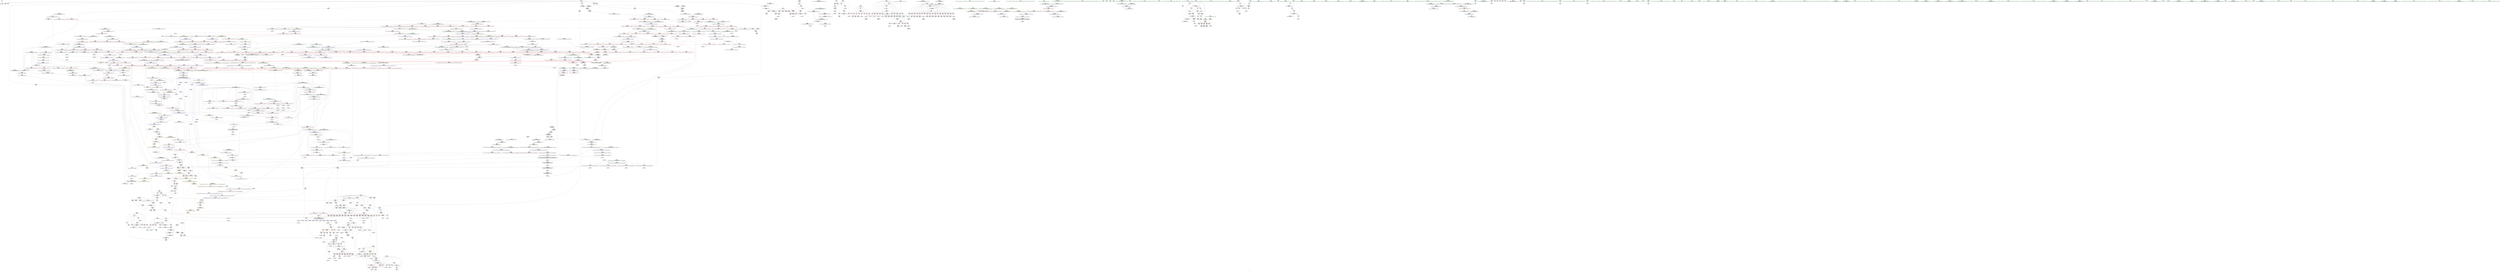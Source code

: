 digraph "SVFG" {
	label="SVFG";

	Node0x55e599cc2240 [shape=record,color=grey,label="{NodeID: 0\nNullPtr}"];
	Node0x55e599cc2240 -> Node0x55e599d528d0[style=solid];
	Node0x55e599d5a750 [shape=record,color=red,label="{NodeID: 775\n1556\<--1539\n\<--__i\n_ZSt26__unguarded_insertion_sortIPxN9__gnu_cxx5__ops15_Iter_less_iterEEvT_S4_T0_\n|{<s0>77}}"];
	Node0x55e599d5a750:s0 -> Node0x55e599ea06a0[style=solid,color=red];
	Node0x55e599d763e0 [shape=record,color=black,label="{NodeID: 1550\nMR_26V_10 = PHI(MR_26V_9, MR_26V_4, )\npts\{120000 \}\n|{|<s1>11}}"];
	Node0x55e599d763e0 -> Node0x55e599e16ca0[style=dashed];
	Node0x55e599d763e0:s1 -> Node0x55e599de84b0[style=dashed,color=red];
	Node0x55e599d51300 [shape=record,color=red,label="{NodeID: 443\n485\<--22\n\<--y\nmain\n}"];
	Node0x55e599d51300 -> Node0x55e599d9c0f0[style=solid];
	Node0x55e599d14f30 [shape=record,color=green,label="{NodeID: 111\n838\<--839\nagg.tmp\<--agg.tmp_field_insensitive\n_ZSt27__unguarded_partition_pivotIPxN9__gnu_cxx5__ops15_Iter_less_iterEET_S4_S4_T0_\n}"];
	Node0x55e599d60480 [shape=record,color=blue,label="{NodeID: 886\n690\<--724\n__depth_limit.addr\<--dec\n_ZSt16__introsort_loopIPxlN9__gnu_cxx5__ops15_Iter_less_iterEEvT_S4_T0_T1_\n}"];
	Node0x55e599d60480 -> Node0x55e599d68380[style=dashed];
	Node0x55e599d60480 -> Node0x55e599d71de0[style=dashed];
	Node0x55e599e19cb0 [shape=record,color=yellow,style=double,label="{NodeID: 1661\n251V_1 = ENCHI(MR_251V_0)\npts\{966 1053 1102 1227 1474 1596 \}\nFun[_ZSt4swapIxENSt9enable_ifIXsr6__and_ISt6__not_ISt15__is_tuple_likeIT_EESt21is_move_constructibleIS3_ESt18is_move_assignableIS3_EEE5valueEvE4typeERS3_SC_]}"];
	Node0x55e599e19cb0 -> Node0x55e599d70da0[style=dashed];
	Node0x55e599e19cb0 -> Node0x55e599d70e70[style=dashed];
	Node0x55e599e19cb0 -> Node0x55e599d70f40[style=dashed];
	Node0x55e599d66bf0 [shape=record,color=red,label="{NodeID: 554\n437\<--436\n\<--arrayidx93\nmain\n}"];
	Node0x55e599d66bf0 -> Node0x55e599d9dd70[style=solid];
	Node0x55e599d49ba0 [shape=record,color=green,label="{NodeID: 222\n1673\<--1674\n__first.addr\<--__first.addr_field_insensitive\n_ZSt22__copy_move_backward_aILb1EPxS0_ET1_T0_S2_S1_\n}"];
	Node0x55e599d49ba0 -> Node0x55e599d5b860[style=solid];
	Node0x55e599d49ba0 -> Node0x55e599d85540[style=solid];
	Node0x55e599e9a0d0 [shape=record,color=black,label="{NodeID: 2104\n902 = PHI(1019, )\n}"];
	Node0x55e599d856e0 [shape=record,color=blue,label="{NodeID: 997\n1677\<--1672\n__result.addr\<--__result\n_ZSt22__copy_move_backward_aILb1EPxS0_ET1_T0_S2_S1_\n}"];
	Node0x55e599d856e0 -> Node0x55e599d5ba00[style=dashed];
	Node0x55e599d6c620 [shape=record,color=red,label="{NodeID: 665\n1189\<--1095\n\<--__first.addr\n_ZSt13__adjust_heapIPxlxN9__gnu_cxx5__ops15_Iter_less_iterEEvT_T0_S5_T1_T2_\n|{<s0>48}}"];
	Node0x55e599d6c620:s0 -> Node0x55e599ea1340[style=solid,color=red];
	Node0x55e599da2570 [shape=record,color=grey,label="{NodeID: 1440\n576 = Binary(575, 111, )\n}"];
	Node0x55e599da2570 -> Node0x55e599d5fd30[style=solid];
	Node0x55e599d57830 [shape=record,color=purple,label="{NodeID: 333\n501\<--11\narrayidx120\<--cnt\nmain\n}"];
	Node0x55e599d57830 -> Node0x55e599d5fac0[style=solid];
	Node0x55e599d086c0 [shape=record,color=green,label="{NodeID: 1\n5\<--1\n\<--dummyObj\nCan only get source location for instruction, argument, global var or function.}"];
	Node0x55e599d5a820 [shape=record,color=red,label="{NodeID: 776\n1560\<--1539\n\<--__i\n_ZSt26__unguarded_insertion_sortIPxN9__gnu_cxx5__ops15_Iter_less_iterEEvT_S4_T0_\n}"];
	Node0x55e599d5a820 -> Node0x55e599d4e7f0[style=solid];
	Node0x55e599d768e0 [shape=record,color=black,label="{NodeID: 1551\nMR_28V_9 = PHI(MR_28V_8, MR_28V_4, )\npts\{470000 \}\n|{|<s1>11}}"];
	Node0x55e599d768e0 -> Node0x55e599e171a0[style=dashed];
	Node0x55e599d768e0:s1 -> Node0x55e599de8590[style=dashed,color=red];
	Node0x55e599d513d0 [shape=record,color=red,label="{NodeID: 444\n302\<--37\n\<--q\nmain\n}"];
	Node0x55e599d513d0 -> Node0x55e599d53b40[style=solid];
	Node0x55e599d15000 [shape=record,color=green,label="{NodeID: 112\n840\<--841\nagg.tmp4\<--agg.tmp4_field_insensitive\n_ZSt27__unguarded_partition_pivotIPxN9__gnu_cxx5__ops15_Iter_less_iterEET_S4_S4_T0_\n}"];
	Node0x55e599d60550 [shape=record,color=blue,label="{NodeID: 887\n694\<--728\n__cut\<--call\n_ZSt16__introsort_loopIPxlN9__gnu_cxx5__ops15_Iter_less_iterEEvT_S4_T0_T1_\n}"];
	Node0x55e599d60550 -> Node0x55e599d68450[style=dashed];
	Node0x55e599d60550 -> Node0x55e599d68520[style=dashed];
	Node0x55e599d60550 -> Node0x55e599d722e0[style=dashed];
	Node0x55e599d66cc0 [shape=record,color=red,label="{NodeID: 555\n476\<--475\n\<--arrayidx108\nmain\n}"];
	Node0x55e599d66cc0 -> Node0x55e599d9c570[style=solid];
	Node0x55e599d49c70 [shape=record,color=green,label="{NodeID: 223\n1675\<--1676\n__last.addr\<--__last.addr_field_insensitive\n_ZSt22__copy_move_backward_aILb1EPxS0_ET1_T0_S2_S1_\n}"];
	Node0x55e599d49c70 -> Node0x55e599d5b930[style=solid];
	Node0x55e599d49c70 -> Node0x55e599d85610[style=solid];
	Node0x55e599e9a1e0 [shape=record,color=black,label="{NodeID: 2105\n996 = PHI(1081, )\n}"];
	Node0x55e599e9a1e0 -> Node0x55e599d6b2a0[style=solid];
	Node0x55e599d857b0 [shape=record,color=blue,label="{NodeID: 998\n1679\<--1685\n__simple\<--\n_ZSt22__copy_move_backward_aILb1EPxS0_ET1_T0_S2_S1_\n}"];
	Node0x55e599d6c6f0 [shape=record,color=red,label="{NodeID: 666\n1115\<--1097\n\<--__holeIndex.addr\n_ZSt13__adjust_heapIPxlxN9__gnu_cxx5__ops15_Iter_less_iterEEvT_T0_S5_T1_T2_\n}"];
	Node0x55e599d6c6f0 -> Node0x55e599d81ed0[style=solid];
	Node0x55e599da26f0 [shape=record,color=grey,label="{NodeID: 1441\n373 = Binary(372, 374, )\n}"];
	Node0x55e599da26f0 -> Node0x55e599d5ec20[style=solid];
	Node0x55e599d57900 [shape=record,color=purple,label="{NodeID: 334\n246\<--24\narrayidx\<--a\nmain\n}"];
	Node0x55e599d11790 [shape=record,color=green,label="{NodeID: 2\n18\<--1\n\<--dummyObj\nCan only get source location for instruction, argument, global var or function.|{<s0>41}}"];
	Node0x55e599d11790:s0 -> Node0x55e599e9e320[style=solid,color=red];
	Node0x55e599d5a8f0 [shape=record,color=red,label="{NodeID: 777\n1578\<--1569\n\<--__first.addr\n_ZSt13move_backwardIPxS0_ET0_T_S2_S1_\n|{<s0>78}}"];
	Node0x55e599d5a8f0:s0 -> Node0x55e599e9df90[style=solid,color=red];
	Node0x55e599d514a0 [shape=record,color=red,label="{NodeID: 445\n316\<--37\n\<--q\nmain\n}"];
	Node0x55e599d514a0 -> Node0x55e599d9d8f0[style=solid];
	Node0x55e599d150d0 [shape=record,color=green,label="{NodeID: 113\n861\<--862\n_ZSt22__move_median_to_firstIPxN9__gnu_cxx5__ops15_Iter_less_iterEEvT_S4_S4_S4_T0_\<--_ZSt22__move_median_to_firstIPxN9__gnu_cxx5__ops15_Iter_less_iterEEvT_S4_S4_S4_T0__field_insensitive\n}"];
	Node0x55e599d60620 [shape=record,color=blue,label="{NodeID: 888\n688\<--736\n__last.addr\<--\n_ZSt16__introsort_loopIPxlN9__gnu_cxx5__ops15_Iter_less_iterEEvT_S4_T0_T1_\n}"];
	Node0x55e599d60620 -> Node0x55e599deee90[style=dashed];
	Node0x55e599d66d90 [shape=record,color=red,label="{NodeID: 556\n510\<--509\n\<--arrayidx124\nmain\n}"];
	Node0x55e599d66d90 -> Node0x55e599d9e670[style=solid];
	Node0x55e599d49d40 [shape=record,color=green,label="{NodeID: 224\n1677\<--1678\n__result.addr\<--__result.addr_field_insensitive\n_ZSt22__copy_move_backward_aILb1EPxS0_ET1_T0_S2_S1_\n}"];
	Node0x55e599d49d40 -> Node0x55e599d5ba00[style=solid];
	Node0x55e599d49d40 -> Node0x55e599d856e0[style=solid];
	Node0x55e599e9a350 [shape=record,color=black,label="{NodeID: 2106\n1004 = PHI(1081, )\n}"];
	Node0x55e599e9a350 -> Node0x55e599d6b370[style=solid];
	Node0x55e599d85880 [shape=record,color=blue,label="{NodeID: 999\n1695\<--1694\n__it.addr\<--__it\n_ZSt12__niter_baseIPxET_S1_\n}"];
	Node0x55e599d85880 -> Node0x55e599d5bad0[style=dashed];
	Node0x55e599d6c7c0 [shape=record,color=red,label="{NodeID: 667\n1117\<--1097\n\<--__holeIndex.addr\n_ZSt13__adjust_heapIPxlxN9__gnu_cxx5__ops15_Iter_less_iterEEvT_T0_S5_T1_T2_\n}"];
	Node0x55e599d6c7c0 -> Node0x55e599d81fa0[style=solid];
	Node0x55e599da2870 [shape=record,color=grey,label="{NodeID: 1442\n568 = Binary(566, 567, )\n}"];
	Node0x55e599da2870 -> Node0x55e599d5fc60[style=solid];
	Node0x55e599d579d0 [shape=record,color=purple,label="{NodeID: 335\n256\<--24\n\<--a\nmain\n}"];
	Node0x55e599d11ee0 [shape=record,color=green,label="{NodeID: 3\n40\<--1\n\<--dummyObj\nCan only get source location for instruction, argument, global var or function.}"];
	Node0x55e599d5a9c0 [shape=record,color=red,label="{NodeID: 778\n1582\<--1571\n\<--__last.addr\n_ZSt13move_backwardIPxS0_ET0_T_S2_S1_\n|{<s0>79}}"];
	Node0x55e599d5a9c0:s0 -> Node0x55e599e9df90[style=solid,color=red];
	Node0x55e599d51570 [shape=record,color=red,label="{NodeID: 446\n366\<--37\n\<--q\nmain\n}"];
	Node0x55e599d51570 -> Node0x55e599d5eb50[style=solid];
	Node0x55e599d4a1e0 [shape=record,color=green,label="{NodeID: 114\n868\<--869\n_ZSt21__unguarded_partitionIPxN9__gnu_cxx5__ops15_Iter_less_iterEET_S4_S4_S4_T0_\<--_ZSt21__unguarded_partitionIPxN9__gnu_cxx5__ops15_Iter_less_iterEET_S4_S4_S4_T0__field_insensitive\n}"];
	Node0x55e599d606f0 [shape=record,color=blue,label="{NodeID: 889\n742\<--741\n__n.addr\<--__n\n_ZSt4__lgl\n}"];
	Node0x55e599d606f0 -> Node0x55e599d685f0[style=dashed];
	Node0x55e599d66e60 [shape=record,color=red,label="{NodeID: 557\n516\<--515\n\<--arrayidx128\nmain\n}"];
	Node0x55e599d66e60 -> Node0x55e599d9f9f0[style=solid];
	Node0x55e599d49e10 [shape=record,color=green,label="{NodeID: 225\n1679\<--1680\n__simple\<--__simple_field_insensitive\n_ZSt22__copy_move_backward_aILb1EPxS0_ET1_T0_S2_S1_\n}"];
	Node0x55e599d49e10 -> Node0x55e599d857b0[style=solid];
	Node0x55e599e9a490 [shape=record,color=black,label="{NodeID: 2107\n1061 = PHI(1081, )\n}"];
	Node0x55e599e9a490 -> Node0x55e599d6be00[style=solid];
	Node0x55e599d85950 [shape=record,color=blue,label="{NodeID: 1000\n1704\<--1701\n__first.addr\<--__first\n_ZNSt20__copy_move_backwardILb1ELb1ESt26random_access_iterator_tagE13__copy_move_bIxEEPT_PKS3_S6_S4_\n}"];
	Node0x55e599d85950 -> Node0x55e599d5bba0[style=dashed];
	Node0x55e599d85950 -> Node0x55e599d5bc70[style=dashed];
	Node0x55e599d6c890 [shape=record,color=red,label="{NodeID: 668\n1149\<--1097\n\<--__holeIndex.addr\n_ZSt13__adjust_heapIPxlxN9__gnu_cxx5__ops15_Iter_less_iterEEvT_T0_S5_T1_T2_\n}"];
	Node0x55e599da29f0 [shape=record,color=grey,label="{NodeID: 1443\n1161 = Binary(1160, 441, )\n}"];
	Node0x55e599da29f0 -> Node0x55e599da2b70[style=solid];
	Node0x55e599d57aa0 [shape=record,color=purple,label="{NodeID: 336\n259\<--24\n\<--a\nmain\n|{<s0>6}}"];
	Node0x55e599d57aa0:s0 -> Node0x55e599e9c7f0[style=solid,color=red];
	Node0x55e599d11fa0 [shape=record,color=green,label="{NodeID: 4\n51\<--1\n\<--dummyObj\nCan only get source location for instruction, argument, global var or function.}"];
	Node0x55e599d5aa90 [shape=record,color=red,label="{NodeID: 779\n1584\<--1573\n\<--__result.addr\n_ZSt13move_backwardIPxS0_ET0_T_S2_S1_\n|{<s0>80}}"];
	Node0x55e599d5aa90:s0 -> Node0x55e599ea3b30[style=solid,color=red];
	Node0x55e599d51640 [shape=record,color=red,label="{NodeID: 447\n142\<--39\n\<--AC\n_Z3TRYix\n}"];
	Node0x55e599d51640 -> Node0x55e599da47f0[style=solid];
	Node0x55e599d4a270 [shape=record,color=green,label="{NodeID: 115\n875\<--876\n__comp\<--__comp_field_insensitive\n_ZSt13__heap_selectIPxN9__gnu_cxx5__ops15_Iter_less_iterEEvT_S4_S4_T0_\n|{<s0>31|<s1>32|<s2>33}}"];
	Node0x55e599d4a270:s0 -> Node0x55e599ea1ab0[style=solid,color=red];
	Node0x55e599d4a270:s1 -> Node0x55e599ea2660[style=solid,color=red];
	Node0x55e599d4a270:s2 -> Node0x55e599e9ce60[style=solid,color=red];
	Node0x55e599d607c0 [shape=record,color=blue,label="{NodeID: 890\n760\<--756\n__first.addr\<--__first\n_ZSt22__final_insertion_sortIPxN9__gnu_cxx5__ops15_Iter_less_iterEEvT_S4_T0_\n}"];
	Node0x55e599d607c0 -> Node0x55e599d686c0[style=dashed];
	Node0x55e599d607c0 -> Node0x55e599d68790[style=dashed];
	Node0x55e599d607c0 -> Node0x55e599d68860[style=dashed];
	Node0x55e599d607c0 -> Node0x55e599d68930[style=dashed];
	Node0x55e599d607c0 -> Node0x55e599d68a00[style=dashed];
	Node0x55e599e1a150 [shape=record,color=yellow,style=double,label="{NodeID: 1665\n41V_1 = ENCHI(MR_41V_0)\npts\{27 \}\nFun[_ZSt13__heap_selectIPxN9__gnu_cxx5__ops15_Iter_less_iterEEvT_S4_S4_T0_]|{<s0>31|<s1>31}}"];
	Node0x55e599e1a150:s0 -> Node0x55e599deb790[style=dashed,color=red];
	Node0x55e599e1a150:s1 -> Node0x55e599d731e0[style=dashed,color=red];
	Node0x55e599d66f30 [shape=record,color=red,label="{NodeID: 558\n524\<--523\n\<--arrayidx132\nmain\n}"];
	Node0x55e599d66f30 -> Node0x55e599d552d0[style=solid];
	Node0x55e599d49ee0 [shape=record,color=green,label="{NodeID: 226\n1690\<--1691\n_ZNSt20__copy_move_backwardILb1ELb1ESt26random_access_iterator_tagE13__copy_move_bIxEEPT_PKS3_S6_S4_\<--_ZNSt20__copy_move_backwardILb1ELb1ESt26random_access_iterator_tagE13__copy_move_bIxEEPT_PKS3_S6_S4__field_insensitive\n}"];
	Node0x55e599e9a5d0 [shape=record,color=black,label="{NodeID: 2108\n1065 = PHI(1081, )\n}"];
	Node0x55e599e9a5d0 -> Node0x55e599d6bed0[style=solid];
	Node0x55e599d85a20 [shape=record,color=blue,label="{NodeID: 1001\n1706\<--1702\n__last.addr\<--__last\n_ZNSt20__copy_move_backwardILb1ELb1ESt26random_access_iterator_tagE13__copy_move_bIxEEPT_PKS3_S6_S4_\n}"];
	Node0x55e599d85a20 -> Node0x55e599d5bd40[style=dashed];
	Node0x55e599d6c960 [shape=record,color=red,label="{NodeID: 669\n1176\<--1097\n\<--__holeIndex.addr\n_ZSt13__adjust_heapIPxlxN9__gnu_cxx5__ops15_Iter_less_iterEEvT_T0_S5_T1_T2_\n}"];
	Node0x55e599da2b70 [shape=record,color=grey,label="{NodeID: 1444\n1162 = Binary(1161, 441, )\n}"];
	Node0x55e599da2b70 -> Node0x55e599da7af0[style=solid];
	Node0x55e599d57b70 [shape=record,color=purple,label="{NodeID: 337\n286\<--24\narrayidx14\<--a\nmain\n}"];
	Node0x55e599d57b70 -> Node0x55e599d65ef0[style=solid];
	Node0x55e599d12060 [shape=record,color=green,label="{NodeID: 5\n57\<--1\n.str\<--dummyObj\nGlob }"];
	Node0x55e599d5ab60 [shape=record,color=red,label="{NodeID: 780\n1600\<--1593\n\<--__last.addr\n_ZSt25__unguarded_linear_insertIPxN9__gnu_cxx5__ops14_Val_less_iterEEvT_T0_\n|{<s0>81}}"];
	Node0x55e599d5ab60:s0 -> Node0x55e599e9faf0[style=solid,color=red];
	Node0x55e599d51710 [shape=record,color=red,label="{NodeID: 448\n145\<--39\n\<--AC\n_Z3TRYix\n}"];
	Node0x55e599d51710 -> Node0x55e599da50f0[style=solid];
	Node0x55e599d4a340 [shape=record,color=green,label="{NodeID: 116\n877\<--878\n__first.addr\<--__first.addr_field_insensitive\n_ZSt13__heap_selectIPxN9__gnu_cxx5__ops15_Iter_less_iterEEvT_S4_S4_T0_\n}"];
	Node0x55e599d4a340 -> Node0x55e599d69970[style=solid];
	Node0x55e599d4a340 -> Node0x55e599d69a40[style=solid];
	Node0x55e599d4a340 -> Node0x55e599d69b10[style=solid];
	Node0x55e599d4a340 -> Node0x55e599d60e40[style=solid];
	Node0x55e599d60890 [shape=record,color=blue,label="{NodeID: 891\n762\<--757\n__last.addr\<--__last\n_ZSt22__final_insertion_sortIPxN9__gnu_cxx5__ops15_Iter_less_iterEEvT_S4_T0_\n}"];
	Node0x55e599d60890 -> Node0x55e599d68ad0[style=dashed];
	Node0x55e599d60890 -> Node0x55e599d68ba0[style=dashed];
	Node0x55e599d60890 -> Node0x55e599d68c70[style=dashed];
	Node0x55e599d67000 [shape=record,color=red,label="{NodeID: 559\n536\<--535\n\<--arrayidx141\nmain\n}"];
	Node0x55e599d67000 -> Node0x55e599d9c6f0[style=solid];
	Node0x55e599d49fe0 [shape=record,color=green,label="{NodeID: 227\n1695\<--1696\n__it.addr\<--__it.addr_field_insensitive\n_ZSt12__niter_baseIPxET_S1_\n}"];
	Node0x55e599d49fe0 -> Node0x55e599d5bad0[style=solid];
	Node0x55e599d49fe0 -> Node0x55e599d85880[style=solid];
	Node0x55e599e9a710 [shape=record,color=black,label="{NodeID: 2109\n1076 = PHI(1081, )\n}"];
	Node0x55e599e9a710 -> Node0x55e599d6bfa0[style=solid];
	Node0x55e599d85af0 [shape=record,color=blue,label="{NodeID: 1002\n1708\<--1703\n__result.addr\<--__result\n_ZNSt20__copy_move_backwardILb1ELb1ESt26random_access_iterator_tagE13__copy_move_bIxEEPT_PKS3_S6_S4_\n}"];
	Node0x55e599d85af0 -> Node0x55e599d5be10[style=dashed];
	Node0x55e599d85af0 -> Node0x55e599d5bee0[style=dashed];
	Node0x55e599d6ca30 [shape=record,color=red,label="{NodeID: 670\n1190\<--1097\n\<--__holeIndex.addr\n_ZSt13__adjust_heapIPxlxN9__gnu_cxx5__ops15_Iter_less_iterEEvT_T0_S5_T1_T2_\n|{<s0>48}}"];
	Node0x55e599d6ca30:s0 -> Node0x55e599ea1450[style=solid,color=red];
	Node0x55e599da2cf0 [shape=record,color=grey,label="{NodeID: 1445\n1167 = Binary(441, 1166, )\n}"];
	Node0x55e599da2cf0 -> Node0x55e599d823b0[style=solid];
	Node0x55e599d57c40 [shape=record,color=purple,label="{NodeID: 338\n298\<--24\narrayidx20\<--a\nmain\n}"];
	Node0x55e599d57c40 -> Node0x55e599d66090[style=solid];
	Node0x55e599d12120 [shape=record,color=green,label="{NodeID: 6\n59\<--1\n.str.1\<--dummyObj\nGlob }"];
	Node0x55e599d5ac30 [shape=record,color=red,label="{NodeID: 781\n1604\<--1593\n\<--__last.addr\n_ZSt25__unguarded_linear_insertIPxN9__gnu_cxx5__ops14_Val_less_iterEEvT_T0_\n}"];
	Node0x55e599d5ac30 -> Node0x55e599d84d20[style=solid];
	Node0x55e599d517e0 [shape=record,color=red,label="{NodeID: 449\n551\<--39\n\<--AC\nmain\n}"];
	Node0x55e599d517e0 -> Node0x55e599da4070[style=solid];
	Node0x55e599d4a410 [shape=record,color=green,label="{NodeID: 117\n879\<--880\n__middle.addr\<--__middle.addr_field_insensitive\n_ZSt13__heap_selectIPxN9__gnu_cxx5__ops15_Iter_less_iterEEvT_S4_S4_T0_\n}"];
	Node0x55e599d4a410 -> Node0x55e599d69be0[style=solid];
	Node0x55e599d4a410 -> Node0x55e599d69cb0[style=solid];
	Node0x55e599d4a410 -> Node0x55e599d69d80[style=solid];
	Node0x55e599d4a410 -> Node0x55e599d60f10[style=solid];
	Node0x55e599d60960 [shape=record,color=blue,label="{NodeID: 892\n804\<--799\n__first.addr\<--__first\n_ZSt14__partial_sortIPxN9__gnu_cxx5__ops15_Iter_less_iterEEvT_S4_S4_T0_\n}"];
	Node0x55e599d60960 -> Node0x55e599d68d40[style=dashed];
	Node0x55e599d60960 -> Node0x55e599d68e10[style=dashed];
	Node0x55e599e1a310 [shape=record,color=yellow,style=double,label="{NodeID: 1667\n41V_1 = ENCHI(MR_41V_0)\npts\{27 \}\nFun[_ZSt22__final_insertion_sortIPxN9__gnu_cxx5__ops15_Iter_less_iterEEvT_S4_T0_]|{<s0>24|<s1>24|<s2>26|<s3>26}}"];
	Node0x55e599e1a310:s0 -> Node0x55e599d1d8b0[style=dashed,color=red];
	Node0x55e599e1a310:s1 -> Node0x55e599dea390[style=dashed,color=red];
	Node0x55e599e1a310:s2 -> Node0x55e599d1d8b0[style=dashed,color=red];
	Node0x55e599e1a310:s3 -> Node0x55e599dea390[style=dashed,color=red];
	Node0x55e599d670d0 [shape=record,color=red,label="{NodeID: 560\n545\<--544\n\<--arrayidx145\nmain\n}"];
	Node0x55e599d670d0 -> Node0x55e599d9c270[style=solid];
	Node0x55e599d4a0b0 [shape=record,color=green,label="{NodeID: 228\n1704\<--1705\n__first.addr\<--__first.addr_field_insensitive\n_ZNSt20__copy_move_backwardILb1ELb1ESt26random_access_iterator_tagE13__copy_move_bIxEEPT_PKS3_S6_S4_\n}"];
	Node0x55e599d4a0b0 -> Node0x55e599d5bba0[style=solid];
	Node0x55e599d4a0b0 -> Node0x55e599d5bc70[style=solid];
	Node0x55e599d4a0b0 -> Node0x55e599d85950[style=solid];
	Node0x55e599e9a850 [shape=record,color=black,label="{NodeID: 2110\n1137 = PHI(1019, )\n}"];
	Node0x55e599d85bc0 [shape=record,color=blue,label="{NodeID: 1003\n1710\<--1720\n_Num\<--sub.ptr.div\n_ZNSt20__copy_move_backwardILb1ELb1ESt26random_access_iterator_tagE13__copy_move_bIxEEPT_PKS3_S6_S4_\n}"];
	Node0x55e599d85bc0 -> Node0x55e599d5bfb0[style=dashed];
	Node0x55e599d85bc0 -> Node0x55e599d5c080[style=dashed];
	Node0x55e599d85bc0 -> Node0x55e599d5c150[style=dashed];
	Node0x55e599d85bc0 -> Node0x55e599d5c220[style=dashed];
	Node0x55e599e22b00 [shape=record,color=yellow,style=double,label="{NodeID: 1778\n41V_1 = ENCHI(MR_41V_0)\npts\{27 \}\nFun[_ZSt14__partial_sortIPxN9__gnu_cxx5__ops15_Iter_less_iterEEvT_S4_S4_T0_]|{<s0>27}}"];
	Node0x55e599e22b00:s0 -> Node0x55e599e1a150[style=dashed,color=red];
	Node0x55e599d6cb00 [shape=record,color=red,label="{NodeID: 671\n1121\<--1099\n\<--__len.addr\n_ZSt13__adjust_heapIPxlxN9__gnu_cxx5__ops15_Iter_less_iterEEvT_T0_S5_T1_T2_\n}"];
	Node0x55e599d6cb00 -> Node0x55e599da1370[style=solid];
	Node0x55e599da2e70 [shape=record,color=grey,label="{NodeID: 1446\n559 = Binary(557, 558, )\n}"];
	Node0x55e599da2e70 -> Node0x55e599da7df0[style=solid];
	Node0x55e599d57d10 [shape=record,color=purple,label="{NodeID: 339\n328\<--24\narrayidx34\<--a\nmain\n}"];
	Node0x55e599d57d10 -> Node0x55e599d66300[style=solid];
	Node0x55e599d121e0 [shape=record,color=green,label="{NodeID: 7\n61\<--1\n.str.2\<--dummyObj\nGlob }"];
	Node0x55e599d5ad00 [shape=record,color=red,label="{NodeID: 782\n1618\<--1593\n\<--__last.addr\n_ZSt25__unguarded_linear_insertIPxN9__gnu_cxx5__ops14_Val_less_iterEEvT_T0_\n}"];
	Node0x55e599d5ad00 -> Node0x55e599d84ec0[style=solid];
	Node0x55e599d518b0 [shape=record,color=red,label="{NodeID: 450\n560\<--39\n\<--AC\nmain\n}"];
	Node0x55e599d518b0 -> Node0x55e599da7df0[style=solid];
	Node0x55e599d4a4e0 [shape=record,color=green,label="{NodeID: 118\n881\<--882\n__last.addr\<--__last.addr_field_insensitive\n_ZSt13__heap_selectIPxN9__gnu_cxx5__ops15_Iter_less_iterEEvT_S4_S4_T0_\n}"];
	Node0x55e599d4a4e0 -> Node0x55e599d69e50[style=solid];
	Node0x55e599d4a4e0 -> Node0x55e599d60fe0[style=solid];
	Node0x55e599d60a30 [shape=record,color=blue,label="{NodeID: 893\n806\<--800\n__middle.addr\<--__middle\n_ZSt14__partial_sortIPxN9__gnu_cxx5__ops15_Iter_less_iterEEvT_S4_S4_T0_\n}"];
	Node0x55e599d60a30 -> Node0x55e599d68ee0[style=dashed];
	Node0x55e599d60a30 -> Node0x55e599d68fb0[style=dashed];
	Node0x55e599d671a0 [shape=record,color=red,label="{NodeID: 561\n557\<--556\n\<--arrayidx152\nmain\n}"];
	Node0x55e599d671a0 -> Node0x55e599da2e70[style=solid];
	Node0x55e599d52330 [shape=record,color=green,label="{NodeID: 229\n1706\<--1707\n__last.addr\<--__last.addr_field_insensitive\n_ZNSt20__copy_move_backwardILb1ELb1ESt26random_access_iterator_tagE13__copy_move_bIxEEPT_PKS3_S6_S4_\n}"];
	Node0x55e599d52330 -> Node0x55e599d5bd40[style=solid];
	Node0x55e599d52330 -> Node0x55e599d85a20[style=solid];
	Node0x55e599e9a960 [shape=record,color=black,label="{NodeID: 2111\n1146 = PHI(1081, )\n}"];
	Node0x55e599e9a960 -> Node0x55e599d6d730[style=solid];
	Node0x55e599d85c90 [shape=record,color=blue, style = dotted,label="{NodeID: 1004\n1768\<--1770\noffset_0\<--dummyVal\n_ZNSt20__copy_move_backwardILb1ELb1ESt26random_access_iterator_tagE13__copy_move_bIxEEPT_PKS3_S6_S4_\n}"];
	Node0x55e599d85c90 -> Node0x55e599deb290[style=dashed];
	Node0x55e599d6cbd0 [shape=record,color=red,label="{NodeID: 672\n1155\<--1099\n\<--__len.addr\n_ZSt13__adjust_heapIPxlxN9__gnu_cxx5__ops15_Iter_less_iterEEvT_T0_S5_T1_T2_\n}"];
	Node0x55e599d6cbd0 -> Node0x55e599da11f0[style=solid];
	Node0x55e599da2ff0 [shape=record,color=grey,label="{NodeID: 1447\n1166 = Binary(1165, 160, )\n}"];
	Node0x55e599da2ff0 -> Node0x55e599da2cf0[style=solid];
	Node0x55e599d57de0 [shape=record,color=purple,label="{NodeID: 340\n342\<--24\narrayidx42\<--a\nmain\n}"];
	Node0x55e599d57de0 -> Node0x55e599d663d0[style=solid];
	Node0x55e599d122a0 [shape=record,color=green,label="{NodeID: 8\n63\<--1\n.str.3\<--dummyObj\nGlob }"];
	Node0x55e599d5add0 [shape=record,color=red,label="{NodeID: 783\n1628\<--1593\n\<--__last.addr\n_ZSt25__unguarded_linear_insertIPxN9__gnu_cxx5__ops14_Val_less_iterEEvT_T0_\n}"];
	Node0x55e599d5add0 -> Node0x55e599d85130[style=solid];
	Node0x55e599d51980 [shape=record,color=red,label="{NodeID: 451\n579\<--39\n\<--AC\nmain\n}"];
	Node0x55e599d51980 -> Node0x55e599da77f0[style=solid];
	Node0x55e599d4a5b0 [shape=record,color=green,label="{NodeID: 119\n883\<--884\n__i\<--__i_field_insensitive\n_ZSt13__heap_selectIPxN9__gnu_cxx5__ops15_Iter_less_iterEEvT_S4_S4_T0_\n}"];
	Node0x55e599d4a5b0 -> Node0x55e599d69f20[style=solid];
	Node0x55e599d4a5b0 -> Node0x55e599d69ff0[style=solid];
	Node0x55e599d4a5b0 -> Node0x55e599d6a0c0[style=solid];
	Node0x55e599d4a5b0 -> Node0x55e599d6a190[style=solid];
	Node0x55e599d4a5b0 -> Node0x55e599d610b0[style=solid];
	Node0x55e599d4a5b0 -> Node0x55e599d61180[style=solid];
	Node0x55e599d60b00 [shape=record,color=blue,label="{NodeID: 894\n808\<--801\n__last.addr\<--__last\n_ZSt14__partial_sortIPxN9__gnu_cxx5__ops15_Iter_less_iterEEvT_S4_S4_T0_\n}"];
	Node0x55e599d60b00 -> Node0x55e599d69080[style=dashed];
	Node0x55e599d67270 [shape=record,color=red,label="{NodeID: 562\n566\<--565\n\<--arrayidx157\nmain\n}"];
	Node0x55e599d67270 -> Node0x55e599da2870[style=solid];
	Node0x55e599d523c0 [shape=record,color=green,label="{NodeID: 230\n1708\<--1709\n__result.addr\<--__result.addr_field_insensitive\n_ZNSt20__copy_move_backwardILb1ELb1ESt26random_access_iterator_tagE13__copy_move_bIxEEPT_PKS3_S6_S4_\n}"];
	Node0x55e599d523c0 -> Node0x55e599d5be10[style=solid];
	Node0x55e599d523c0 -> Node0x55e599d5bee0[style=solid];
	Node0x55e599d523c0 -> Node0x55e599d85af0[style=solid];
	Node0x55e599e9aad0 [shape=record,color=black,label="{NodeID: 2112\n1173 = PHI(1081, )\n}"];
	Node0x55e599e9aad0 -> Node0x55e599d6d800[style=solid];
	Node0x55e599d85d60 [shape=record,color=blue,label="{NodeID: 1005\n1752\<--1749\nthis.addr\<--this\n_ZNK9__gnu_cxx5__ops14_Val_less_iterclIxPxEEbRT_T0_\n}"];
	Node0x55e599d85d60 -> Node0x55e599d5c2f0[style=dashed];
	Node0x55e599d6cca0 [shape=record,color=red,label="{NodeID: 673\n1160\<--1099\n\<--__len.addr\n_ZSt13__adjust_heapIPxlxN9__gnu_cxx5__ops15_Iter_less_iterEEvT_T0_S5_T1_T2_\n}"];
	Node0x55e599d6cca0 -> Node0x55e599da29f0[style=solid];
	Node0x55e599da3170 [shape=record,color=grey,label="{NodeID: 1448\n1171 = Binary(1170, 160, )\n}"];
	Node0x55e599d57eb0 [shape=record,color=purple,label="{NodeID: 341\n362\<--24\narrayidx54\<--a\nmain\n}"];
	Node0x55e599d57eb0 -> Node0x55e599d66570[style=solid];
	Node0x55e599d12360 [shape=record,color=green,label="{NodeID: 9\n65\<--1\n.str.4\<--dummyObj\nGlob }"];
	Node0x55e599d5aea0 [shape=record,color=red,label="{NodeID: 784\n1606\<--1597\n\<--__next\n_ZSt25__unguarded_linear_insertIPxN9__gnu_cxx5__ops14_Val_less_iterEEvT_T0_\n}"];
	Node0x55e599d5aea0 -> Node0x55e599d4e8c0[style=solid];
	Node0x55e599d51a50 [shape=record,color=red,label="{NodeID: 452\n583\<--39\n\<--AC\nmain\n}"];
	Node0x55e599d4a680 [shape=record,color=green,label="{NodeID: 120\n891\<--892\n_ZSt11__make_heapIPxN9__gnu_cxx5__ops15_Iter_less_iterEEvT_S4_RT0_\<--_ZSt11__make_heapIPxN9__gnu_cxx5__ops15_Iter_less_iterEEvT_S4_RT0__field_insensitive\n}"];
	Node0x55e599d60bd0 [shape=record,color=blue,label="{NodeID: 895\n832\<--828\n__first.addr\<--__first\n_ZSt27__unguarded_partition_pivotIPxN9__gnu_cxx5__ops15_Iter_less_iterEET_S4_S4_T0_\n}"];
	Node0x55e599d60bd0 -> Node0x55e599d69150[style=dashed];
	Node0x55e599d60bd0 -> Node0x55e599d69220[style=dashed];
	Node0x55e599d60bd0 -> Node0x55e599d692f0[style=dashed];
	Node0x55e599d60bd0 -> Node0x55e599d693c0[style=dashed];
	Node0x55e599d60bd0 -> Node0x55e599d69490[style=dashed];
	Node0x55e599d60bd0 -> Node0x55e599d69560[style=dashed];
	Node0x55e599e1a5e0 [shape=record,color=yellow,style=double,label="{NodeID: 1670\n41V_1 = ENCHI(MR_41V_0)\npts\{27 \}\nFun[_ZNK9__gnu_cxx5__ops14_Iter_less_valclIPxxEEbT_RT0_]}"];
	Node0x55e599e1a5e0 -> Node0x55e599d6eab0[style=dashed];
	Node0x55e599d67340 [shape=record,color=red,label="{NodeID: 563\n617\<--607\n\<--__first.addr\n_ZSt4sortIPxEvT_S1_\n|{<s0>16}}"];
	Node0x55e599d67340:s0 -> Node0x55e599ea0a90[style=solid,color=red];
	Node0x55e599d52490 [shape=record,color=green,label="{NodeID: 231\n1710\<--1711\n_Num\<--_Num_field_insensitive\n_ZNSt20__copy_move_backwardILb1ELb1ESt26random_access_iterator_tagE13__copy_move_bIxEEPT_PKS3_S6_S4_\n}"];
	Node0x55e599d52490 -> Node0x55e599d5bfb0[style=solid];
	Node0x55e599d52490 -> Node0x55e599d5c080[style=solid];
	Node0x55e599d52490 -> Node0x55e599d5c150[style=solid];
	Node0x55e599d52490 -> Node0x55e599d5c220[style=solid];
	Node0x55e599d52490 -> Node0x55e599d85bc0[style=solid];
	Node0x55e599e9ac10 [shape=record,color=black,label="{NodeID: 2113\n1183 = PHI(1198, )\n}"];
	Node0x55e599d85e30 [shape=record,color=blue,label="{NodeID: 1006\n1754\<--1750\n__val.addr\<--__val\n_ZNK9__gnu_cxx5__ops14_Val_less_iterclIxPxEEbRT_T0_\n}"];
	Node0x55e599d85e30 -> Node0x55e599d5c3c0[style=dashed];
	Node0x55e599d6cd70 [shape=record,color=red,label="{NodeID: 674\n1191\<--1103\n\<--__topIndex\n_ZSt13__adjust_heapIPxlxN9__gnu_cxx5__ops15_Iter_less_iterEEvT_T0_S5_T1_T2_\n|{<s0>48}}"];
	Node0x55e599d6cd70:s0 -> Node0x55e599ea1560[style=solid,color=red];
	Node0x55e599da32f0 [shape=record,color=grey,label="{NodeID: 1449\n81 = cmp(80, 18, )\n}"];
	Node0x55e599d57f80 [shape=record,color=purple,label="{NodeID: 342\n271\<--28\n\<--LCM\nmain\n}"];
	Node0x55e599d57f80 -> Node0x55e599d5e400[style=solid];
	Node0x55e599d12420 [shape=record,color=green,label="{NodeID: 10\n67\<--1\n.str.5\<--dummyObj\nGlob }"];
	Node0x55e599d5af70 [shape=record,color=red,label="{NodeID: 785\n1610\<--1597\n\<--__next\n_ZSt25__unguarded_linear_insertIPxN9__gnu_cxx5__ops14_Val_less_iterEEvT_T0_\n|{<s0>82}}"];
	Node0x55e599d5af70:s0 -> Node0x55e599ea2110[style=solid,color=red];
	Node0x55e599d795e0 [shape=record,color=black,label="{NodeID: 1560\nMR_41V_2 = PHI(MR_41V_1, MR_41V_3, )\npts\{27 \}\n|{<s0>30|<s1>63|<s2>64|<s3>65}}"];
	Node0x55e599d795e0:s0 -> Node0x55e599e35dc0[style=dashed,color=blue];
	Node0x55e599d795e0:s1 -> Node0x55e599e22fc0[style=dashed,color=red];
	Node0x55e599d795e0:s2 -> Node0x55e599e22fc0[style=dashed,color=red];
	Node0x55e599d795e0:s3 -> Node0x55e599e1bf90[style=dashed,color=red];
	Node0x55e599d51b20 [shape=record,color=red,label="{NodeID: 453\n115\<--42\n\<--LOWER\n_Z3TRYix\n}"];
	Node0x55e599d51b20 -> Node0x55e599da5870[style=solid];
	Node0x55e599d4a780 [shape=record,color=green,label="{NodeID: 121\n903\<--904\n_ZNK9__gnu_cxx5__ops15_Iter_less_iterclIPxS3_EEbT_T0_\<--_ZNK9__gnu_cxx5__ops15_Iter_less_iterclIPxS3_EEbT_T0__field_insensitive\n}"];
	Node0x55e599d60ca0 [shape=record,color=blue,label="{NodeID: 896\n834\<--829\n__last.addr\<--__last\n_ZSt27__unguarded_partition_pivotIPxN9__gnu_cxx5__ops15_Iter_less_iterEET_S4_S4_T0_\n}"];
	Node0x55e599d60ca0 -> Node0x55e599d69630[style=dashed];
	Node0x55e599d60ca0 -> Node0x55e599d69700[style=dashed];
	Node0x55e599d60ca0 -> Node0x55e599d697d0[style=dashed];
	Node0x55e599e1a6f0 [shape=record,color=yellow,style=double,label="{NodeID: 1671\n207V_1 = ENCHI(MR_207V_0)\npts\{1227 \}\nFun[_ZNK9__gnu_cxx5__ops14_Iter_less_valclIPxxEEbT_RT0_]}"];
	Node0x55e599e1a6f0 -> Node0x55e599d6eb80[style=dashed];
	Node0x55e599d67410 [shape=record,color=red,label="{NodeID: 564\n618\<--609\n\<--__last.addr\n_ZSt4sortIPxEvT_S1_\n|{<s0>16}}"];
	Node0x55e599d67410:s0 -> Node0x55e599ea0ba0[style=solid,color=red];
	Node0x55e599d52560 [shape=record,color=green,label="{NodeID: 232\n1735\<--1736\nllvm.memmove.p0i8.p0i8.i64\<--llvm.memmove.p0i8.p0i8.i64_field_insensitive\n}"];
	Node0x55e599e9ad20 [shape=record,color=black,label="{NodeID: 2114\n1192 = PHI(1081, )\n}"];
	Node0x55e599e9ad20 -> Node0x55e599d6d8d0[style=solid];
	Node0x55e599d85f00 [shape=record,color=blue,label="{NodeID: 1007\n1756\<--1751\n__it.addr\<--__it\n_ZNK9__gnu_cxx5__ops14_Val_less_iterclIxPxEEbRT_T0_\n}"];
	Node0x55e599d85f00 -> Node0x55e599d5c490[style=dashed];
	Node0x55e599d6ce40 [shape=record,color=red,label="{NodeID: 675\n1120\<--1105\n\<--__secondChild\n_ZSt13__adjust_heapIPxlxN9__gnu_cxx5__ops15_Iter_less_iterEEvT_T0_S5_T1_T2_\n}"];
	Node0x55e599d6ce40 -> Node0x55e599da71f0[style=solid];
	Node0x55e599da3470 [shape=record,color=grey,label="{NodeID: 1450\n353 = cmp(352, 111, )\n}"];
	Node0x55e599d58050 [shape=record,color=purple,label="{NodeID: 343\n282\<--28\narrayidx12\<--LCM\nmain\n}"];
	Node0x55e599d58050 -> Node0x55e599d65e20[style=solid];
	Node0x55e599d12520 [shape=record,color=green,label="{NodeID: 11\n111\<--1\n\<--dummyObj\nCan only get source location for instruction, argument, global var or function.|{<s0>11}}"];
	Node0x55e599d12520:s0 -> Node0x55e599ea07f0[style=solid,color=red];
	Node0x55e599d5b040 [shape=record,color=red,label="{NodeID: 786\n1615\<--1597\n\<--__next\n_ZSt25__unguarded_linear_insertIPxN9__gnu_cxx5__ops14_Val_less_iterEEvT_T0_\n|{<s0>83}}"];
	Node0x55e599d5b040:s0 -> Node0x55e599e9faf0[style=solid,color=red];
	Node0x55e599d51bf0 [shape=record,color=red,label="{NodeID: 454\n519\<--42\n\<--LOWER\nmain\n}"];
	Node0x55e599d51bf0 -> Node0x55e599d55130[style=solid];
	Node0x55e599d4a880 [shape=record,color=green,label="{NodeID: 122\n910\<--911\n_ZSt10__pop_heapIPxN9__gnu_cxx5__ops15_Iter_less_iterEEvT_S4_S4_RT0_\<--_ZSt10__pop_heapIPxN9__gnu_cxx5__ops15_Iter_less_iterEEvT_S4_S4_RT0__field_insensitive\n}"];
	Node0x55e599d60d70 [shape=record,color=blue,label="{NodeID: 897\n836\<--852\n__mid\<--add.ptr\n_ZSt27__unguarded_partition_pivotIPxN9__gnu_cxx5__ops15_Iter_less_iterEET_S4_S4_T0_\n}"];
	Node0x55e599d60d70 -> Node0x55e599d698a0[style=dashed];
	Node0x55e599d674e0 [shape=record,color=red,label="{NodeID: 565\n649\<--639\n\<--__first.addr\n_ZSt6__sortIPxN9__gnu_cxx5__ops15_Iter_less_iterEEvT_S4_T0_\n}"];
	Node0x55e599d674e0 -> Node0x55e599da7370[style=solid];
	Node0x55e599d52660 [shape=record,color=green,label="{NodeID: 233\n1752\<--1753\nthis.addr\<--this.addr_field_insensitive\n_ZNK9__gnu_cxx5__ops14_Val_less_iterclIxPxEEbRT_T0_\n}"];
	Node0x55e599d52660 -> Node0x55e599d5c2f0[style=solid];
	Node0x55e599d52660 -> Node0x55e599d85d60[style=solid];
	Node0x55e599e9ae90 [shape=record,color=black,label="{NodeID: 2115\n1250 = PHI(1279, )\n}"];
	Node0x55e599e9ae90 -> Node0x55e599d99c10[style=solid];
	Node0x55e599e22fc0 [shape=record,color=yellow,style=double,label="{NodeID: 1783\n41V_1 = ENCHI(MR_41V_0)\npts\{27 \}\nFun[_ZNK9__gnu_cxx5__ops15_Iter_less_iterclIPxS3_EEbT_T0_]}"];
	Node0x55e599e22fc0 -> Node0x55e599d6b6b0[style=dashed];
	Node0x55e599e22fc0 -> Node0x55e599d6b780[style=dashed];
	Node0x55e599d6cf10 [shape=record,color=red,label="{NodeID: 676\n1126\<--1105\n\<--__secondChild\n_ZSt13__adjust_heapIPxlxN9__gnu_cxx5__ops15_Iter_less_iterEEvT_T0_S5_T1_T2_\n}"];
	Node0x55e599d6cf10 -> Node0x55e599da1670[style=solid];
	Node0x55e599da35f0 [shape=record,color=grey,label="{NodeID: 1451\n1766 = cmp(1763, 1765, )\n}"];
	Node0x55e599da35f0 -> Node0x55e599d57420[style=solid];
	Node0x55e599d58120 [shape=record,color=purple,label="{NodeID: 344\n293\<--28\narrayidx18\<--LCM\nmain\n}"];
	Node0x55e599d58120 -> Node0x55e599d65fc0[style=solid];
	Node0x55e599d12620 [shape=record,color=green,label="{NodeID: 12\n126\<--1\n\<--dummyObj\nCan only get source location for instruction, argument, global var or function.}"];
	Node0x55e599d5b110 [shape=record,color=red,label="{NodeID: 787\n1620\<--1597\n\<--__next\n_ZSt25__unguarded_linear_insertIPxN9__gnu_cxx5__ops14_Val_less_iterEEvT_T0_\n}"];
	Node0x55e599d5b110 -> Node0x55e599d84f90[style=solid];
	Node0x55e599d51cc0 [shape=record,color=red,label="{NodeID: 455\n537\<--42\n\<--LOWER\nmain\n}"];
	Node0x55e599d51cc0 -> Node0x55e599d9c6f0[style=solid];
	Node0x55e599d4a980 [shape=record,color=green,label="{NodeID: 123\n923\<--924\n__first.addr\<--__first.addr_field_insensitive\n_ZSt11__sort_heapIPxN9__gnu_cxx5__ops15_Iter_less_iterEEvT_S4_RT0_\n}"];
	Node0x55e599d4a980 -> Node0x55e599d6a260[style=solid];
	Node0x55e599d4a980 -> Node0x55e599d6a330[style=solid];
	Node0x55e599d4a980 -> Node0x55e599d61250[style=solid];
	Node0x55e599d60e40 [shape=record,color=blue,label="{NodeID: 898\n877\<--872\n__first.addr\<--__first\n_ZSt13__heap_selectIPxN9__gnu_cxx5__ops15_Iter_less_iterEEvT_S4_S4_T0_\n}"];
	Node0x55e599d60e40 -> Node0x55e599d69970[style=dashed];
	Node0x55e599d60e40 -> Node0x55e599d69a40[style=dashed];
	Node0x55e599d60e40 -> Node0x55e599d69b10[style=dashed];
	Node0x55e599d675b0 [shape=record,color=red,label="{NodeID: 566\n653\<--639\n\<--__first.addr\n_ZSt6__sortIPxN9__gnu_cxx5__ops15_Iter_less_iterEEvT_S4_T0_\n|{<s0>18}}"];
	Node0x55e599d675b0:s0 -> Node0x55e599ea0cb0[style=solid,color=red];
	Node0x55e599d52730 [shape=record,color=green,label="{NodeID: 234\n1754\<--1755\n__val.addr\<--__val.addr_field_insensitive\n_ZNK9__gnu_cxx5__ops14_Val_less_iterclIxPxEEbRT_T0_\n}"];
	Node0x55e599d52730 -> Node0x55e599d5c3c0[style=solid];
	Node0x55e599d52730 -> Node0x55e599d85e30[style=solid];
	Node0x55e599e9afd0 [shape=record,color=black,label="{NodeID: 2116\n1259 = PHI(1081, )\n}"];
	Node0x55e599e9afd0 -> Node0x55e599d6e6a0[style=solid];
	Node0x55e599d6cfe0 [shape=record,color=red,label="{NodeID: 677\n1131\<--1105\n\<--__secondChild\n_ZSt13__adjust_heapIPxlxN9__gnu_cxx5__ops15_Iter_less_iterEEvT_T0_S5_T1_T2_\n}"];
	Node0x55e599da3770 [shape=record,color=grey,label="{NodeID: 1452\n234 = cmp(232, 233, )\n}"];
	Node0x55e599d581f0 [shape=record,color=purple,label="{NodeID: 345\n314\<--28\narrayidx27\<--LCM\nmain\n}"];
	Node0x55e599d581f0 -> Node0x55e599d66160[style=solid];
	Node0x55e599d12720 [shape=record,color=green,label="{NodeID: 13\n160\<--1\n\<--dummyObj\nCan only get source location for instruction, argument, global var or function.|{<s0>11}}"];
	Node0x55e599d12720:s0 -> Node0x55e599ea0940[style=solid,color=red];
	Node0x55e599d5b1e0 [shape=record,color=red,label="{NodeID: 788\n1622\<--1597\n\<--__next\n_ZSt25__unguarded_linear_insertIPxN9__gnu_cxx5__ops14_Val_less_iterEEvT_T0_\n}"];
	Node0x55e599d5b1e0 -> Node0x55e599d4e990[style=solid];
	Node0x55e599d51d90 [shape=record,color=red,label="{NodeID: 456\n546\<--42\n\<--LOWER\nmain\n}"];
	Node0x55e599d51d90 -> Node0x55e599d9c270[style=solid];
	Node0x55e599d4aa50 [shape=record,color=green,label="{NodeID: 124\n925\<--926\n__last.addr\<--__last.addr_field_insensitive\n_ZSt11__sort_heapIPxN9__gnu_cxx5__ops15_Iter_less_iterEEvT_S4_RT0_\n}"];
	Node0x55e599d4aa50 -> Node0x55e599d6a400[style=solid];
	Node0x55e599d4aa50 -> Node0x55e599d6a4d0[style=solid];
	Node0x55e599d4aa50 -> Node0x55e599d6a5a0[style=solid];
	Node0x55e599d4aa50 -> Node0x55e599d6a670[style=solid];
	Node0x55e599d4aa50 -> Node0x55e599d61320[style=solid];
	Node0x55e599d4aa50 -> Node0x55e599d614c0[style=solid];
	Node0x55e599d60f10 [shape=record,color=blue,label="{NodeID: 899\n879\<--873\n__middle.addr\<--__middle\n_ZSt13__heap_selectIPxN9__gnu_cxx5__ops15_Iter_less_iterEEvT_S4_S4_T0_\n}"];
	Node0x55e599d60f10 -> Node0x55e599d69be0[style=dashed];
	Node0x55e599d60f10 -> Node0x55e599d69cb0[style=dashed];
	Node0x55e599d60f10 -> Node0x55e599d69d80[style=dashed];
	Node0x55e599d67680 [shape=record,color=red,label="{NodeID: 567\n656\<--639\n\<--__first.addr\n_ZSt6__sortIPxN9__gnu_cxx5__ops15_Iter_less_iterEEvT_S4_T0_\n}"];
	Node0x55e599d67680 -> Node0x55e599d55880[style=solid];
	Node0x55e599d52800 [shape=record,color=green,label="{NodeID: 235\n1756\<--1757\n__it.addr\<--__it.addr_field_insensitive\n_ZNK9__gnu_cxx5__ops14_Val_less_iterclIxPxEEbRT_T0_\n}"];
	Node0x55e599d52800 -> Node0x55e599d5c490[style=solid];
	Node0x55e599d52800 -> Node0x55e599d85f00[style=solid];
	Node0x55e599e9b110 [shape=record,color=black,label="{NodeID: 2117\n1272 = PHI(1081, )\n}"];
	Node0x55e599e9b110 -> Node0x55e599d6e770[style=solid];
	Node0x55e599d6d0b0 [shape=record,color=red,label="{NodeID: 678\n1134\<--1105\n\<--__secondChild\n_ZSt13__adjust_heapIPxlxN9__gnu_cxx5__ops15_Iter_less_iterEEvT_T0_S5_T1_T2_\n}"];
	Node0x55e599d6d0b0 -> Node0x55e599da1970[style=solid];
	Node0x55e599da38f0 [shape=record,color=grey,label="{NodeID: 1453\n1723 = cmp(1722, 18, )\n}"];
	Node0x55e599d582c0 [shape=record,color=purple,label="{NodeID: 346\n320\<--28\narrayidx30\<--LCM\nmain\n}"];
	Node0x55e599d582c0 -> Node0x55e599d5e670[style=solid];
	Node0x55e599d12820 [shape=record,color=green,label="{NodeID: 14\n264\<--1\n\<--dummyObj\nCan only get source location for instruction, argument, global var or function.}"];
	Node0x55e599d5b2b0 [shape=record,color=red,label="{NodeID: 789\n1602\<--1601\n\<--call\n_ZSt25__unguarded_linear_insertIPxN9__gnu_cxx5__ops14_Val_less_iterEEvT_T0_\n}"];
	Node0x55e599d5b2b0 -> Node0x55e599d84c50[style=solid];
	Node0x55e599d51e60 [shape=record,color=red,label="{NodeID: 457\n558\<--42\n\<--LOWER\nmain\n}"];
	Node0x55e599d51e60 -> Node0x55e599da2e70[style=solid];
	Node0x55e599d4ab20 [shape=record,color=green,label="{NodeID: 125\n927\<--928\n__comp.addr\<--__comp.addr_field_insensitive\n_ZSt11__sort_heapIPxN9__gnu_cxx5__ops15_Iter_less_iterEEvT_S4_RT0_\n}"];
	Node0x55e599d4ab20 -> Node0x55e599d6a740[style=solid];
	Node0x55e599d4ab20 -> Node0x55e599d613f0[style=solid];
	Node0x55e599d60fe0 [shape=record,color=blue,label="{NodeID: 900\n881\<--874\n__last.addr\<--__last\n_ZSt13__heap_selectIPxN9__gnu_cxx5__ops15_Iter_less_iterEEvT_S4_S4_T0_\n}"];
	Node0x55e599d60fe0 -> Node0x55e599d69e50[style=dashed];
	Node0x55e599d67750 [shape=record,color=red,label="{NodeID: 568\n669\<--639\n\<--__first.addr\n_ZSt6__sortIPxN9__gnu_cxx5__ops15_Iter_less_iterEEvT_S4_T0_\n|{<s0>19}}"];
	Node0x55e599d67750:s0 -> Node0x55e599e9d950[style=solid,color=red];
	Node0x55e599d528d0 [shape=record,color=black,label="{NodeID: 236\n2\<--3\ndummyVal\<--dummyVal\n}"];
	Node0x55e599e9b250 [shape=record,color=black,label="{NodeID: 2118\n1320 = PHI(1019, )\n}"];
	Node0x55e599d6d180 [shape=record,color=red,label="{NodeID: 679\n1139\<--1105\n\<--__secondChild\n_ZSt13__adjust_heapIPxlxN9__gnu_cxx5__ops15_Iter_less_iterEEvT_T0_S5_T1_T2_\n}"];
	Node0x55e599d6d180 -> Node0x55e599da08f0[style=solid];
	Node0x55e599da3a70 [shape=record,color=grey,label="{NodeID: 1454\n778 = cmp(777, 711, )\n}"];
	Node0x55e599d58390 [shape=record,color=purple,label="{NodeID: 347\n324\<--28\narrayidx32\<--LCM\nmain\n}"];
	Node0x55e599d58390 -> Node0x55e599d66230[style=solid];
	Node0x55e599d12920 [shape=record,color=green,label="{NodeID: 15\n265\<--1\n\<--dummyObj\nCan only get source location for instruction, argument, global var or function.}"];
	Node0x55e599d5b380 [shape=record,color=red,label="{NodeID: 790\n1617\<--1616\n\<--call2\n_ZSt25__unguarded_linear_insertIPxN9__gnu_cxx5__ops14_Val_less_iterEEvT_T0_\n}"];
	Node0x55e599d5b380 -> Node0x55e599d84ec0[style=solid];
	Node0x55e599e004a0 [shape=record,color=black,label="{NodeID: 1565\nMR_6V_2 = PHI(MR_6V_3, MR_6V_1, )\npts\{14 \}\n}"];
	Node0x55e599e004a0 -> Node0x55e599d5f1d0[style=dashed];
	Node0x55e599e004a0 -> Node0x55e599e004a0[style=dashed];
	Node0x55e599e004a0 -> Node0x55e599e149a0[style=dashed];
	Node0x55e599d51f30 [shape=record,color=red,label="{NodeID: 458\n567\<--42\n\<--LOWER\nmain\n}"];
	Node0x55e599d51f30 -> Node0x55e599da2870[style=solid];
	Node0x55e599d4abf0 [shape=record,color=green,label="{NodeID: 126\n955\<--956\n__first.addr\<--__first.addr_field_insensitive\n_ZSt11__make_heapIPxN9__gnu_cxx5__ops15_Iter_less_iterEEvT_S4_RT0_\n}"];
	Node0x55e599d4abf0 -> Node0x55e599d6a810[style=solid];
	Node0x55e599d4abf0 -> Node0x55e599d6a8e0[style=solid];
	Node0x55e599d4abf0 -> Node0x55e599d6a9b0[style=solid];
	Node0x55e599d4abf0 -> Node0x55e599d6aa80[style=solid];
	Node0x55e599d4abf0 -> Node0x55e599d61590[style=solid];
	Node0x55e599d610b0 [shape=record,color=blue,label="{NodeID: 901\n883\<--893\n__i\<--\n_ZSt13__heap_selectIPxN9__gnu_cxx5__ops15_Iter_less_iterEEvT_S4_S4_T0_\n}"];
	Node0x55e599d610b0 -> Node0x55e599d72ce0[style=dashed];
	Node0x55e599d67820 [shape=record,color=red,label="{NodeID: 569\n650\<--641\n\<--__last.addr\n_ZSt6__sortIPxN9__gnu_cxx5__ops15_Iter_less_iterEEvT_S4_T0_\n}"];
	Node0x55e599d67820 -> Node0x55e599da7370[style=solid];
	Node0x55e599d529d0 [shape=record,color=black,label="{NodeID: 237\n212\<--5\nmain_ret\<--\nmain\n}"];
	Node0x55e599e9b360 [shape=record,color=black,label="{NodeID: 2119\n1324 = PHI(1019, )\n}"];
	Node0x55e599d6d250 [shape=record,color=red,label="{NodeID: 680\n1144\<--1105\n\<--__secondChild\n_ZSt13__adjust_heapIPxlxN9__gnu_cxx5__ops15_Iter_less_iterEEvT_T0_S5_T1_T2_\n}"];
	Node0x55e599da3bf0 [shape=record,color=grey,label="{NodeID: 1455\n127 = cmp(122, 125, )\n}"];
	Node0x55e599d58460 [shape=record,color=purple,label="{NodeID: 348\n333\<--28\narrayidx37\<--LCM\nmain\n}"];
	Node0x55e599d58460 -> Node0x55e599d5e740[style=solid];
	Node0x55e599d12a20 [shape=record,color=green,label="{NodeID: 16\n266\<--1\n\<--dummyObj\nCan only get source location for instruction, argument, global var or function.}"];
	Node0x55e599d5b450 [shape=record,color=red,label="{NodeID: 791\n1627\<--1626\n\<--call4\n_ZSt25__unguarded_linear_insertIPxN9__gnu_cxx5__ops14_Val_less_iterEEvT_T0_\n}"];
	Node0x55e599d5b450 -> Node0x55e599d85130[style=solid];
	Node0x55e599e009a0 [shape=record,color=black,label="{NodeID: 1566\nMR_35V_2 = PHI(MR_35V_3, MR_35V_1, )\npts\{16 \}\n}"];
	Node0x55e599e009a0 -> Node0x55e599d5f2a0[style=dashed];
	Node0x55e599e009a0 -> Node0x55e599e009a0[style=dashed];
	Node0x55e599e009a0 -> Node0x55e599e14ea0[style=dashed];
	Node0x55e599d52000 [shape=record,color=red,label="{NodeID: 459\n447\<--44\n\<--W\nmain\n}"];
	Node0x55e599d52000 -> Node0x55e599da65f0[style=solid];
	Node0x55e599d4acc0 [shape=record,color=green,label="{NodeID: 127\n957\<--958\n__last.addr\<--__last.addr_field_insensitive\n_ZSt11__make_heapIPxN9__gnu_cxx5__ops15_Iter_less_iterEEvT_S4_RT0_\n}"];
	Node0x55e599d4acc0 -> Node0x55e599d6ab50[style=solid];
	Node0x55e599d4acc0 -> Node0x55e599d6ac20[style=solid];
	Node0x55e599d4acc0 -> Node0x55e599d61660[style=solid];
	Node0x55e599d61180 [shape=record,color=blue,label="{NodeID: 902\n883\<--915\n__i\<--incdec.ptr\n_ZSt13__heap_selectIPxN9__gnu_cxx5__ops15_Iter_less_iterEEvT_S4_S4_T0_\n}"];
	Node0x55e599d61180 -> Node0x55e599d72ce0[style=dashed];
	Node0x55e599d678f0 [shape=record,color=red,label="{NodeID: 570\n654\<--641\n\<--__last.addr\n_ZSt6__sortIPxN9__gnu_cxx5__ops15_Iter_less_iterEEvT_S4_T0_\n|{<s0>18}}"];
	Node0x55e599d678f0:s0 -> Node0x55e599ea0e00[style=solid,color=red];
	Node0x55e599d52aa0 [shape=record,color=black,label="{NodeID: 238\n30\<--28\n\<--LCM\nCan only get source location for instruction, argument, global var or function.}"];
	Node0x55e599e9b470 [shape=record,color=black,label="{NodeID: 2120\n1334 = PHI(1019, )\n}"];
	Node0x55e599d6d320 [shape=record,color=red,label="{NodeID: 681\n1152\<--1105\n\<--__secondChild\n_ZSt13__adjust_heapIPxlxN9__gnu_cxx5__ops15_Iter_less_iterEEvT_T0_S5_T1_T2_\n}"];
	Node0x55e599d6d320 -> Node0x55e599d822e0[style=solid];
	Node0x55e599da3d70 [shape=record,color=grey,label="{NodeID: 1456\n112 = cmp(108, 110, )\n}"];
	Node0x55e599d58530 [shape=record,color=purple,label="{NodeID: 349\n394\<--28\narrayidx70\<--LCM\nmain\n}"];
	Node0x55e599d58530 -> Node0x55e599d66640[style=solid];
	Node0x55e599d12b20 [shape=record,color=green,label="{NodeID: 17\n374\<--1\n\<--dummyObj\nCan only get source location for instruction, argument, global var or function.}"];
	Node0x55e599d5b520 [shape=record,color=red,label="{NodeID: 792\n1650\<--1641\n\<--__first.addr\n_ZSt23__copy_move_backward_a2ILb1EPxS0_ET1_T0_S2_S1_\n|{<s0>85}}"];
	Node0x55e599d5b520:s0 -> Node0x55e599e9c510[style=solid,color=red];
	Node0x55e599e00ea0 [shape=record,color=black,label="{NodeID: 1567\nMR_39V_2 = PHI(MR_39V_3, MR_39V_1, )\npts\{23 \}\n}"];
	Node0x55e599e00ea0 -> Node0x55e599d5f100[style=dashed];
	Node0x55e599e00ea0 -> Node0x55e599e00ea0[style=dashed];
	Node0x55e599e00ea0 -> Node0x55e599e153a0[style=dashed];
	Node0x55e599d520d0 [shape=record,color=red,label="{NodeID: 460\n452\<--44\n\<--W\nmain\n}"];
	Node0x55e599d520d0 -> Node0x55e599d9f870[style=solid];
	Node0x55e599d4ad90 [shape=record,color=green,label="{NodeID: 128\n959\<--960\n__comp.addr\<--__comp.addr_field_insensitive\n_ZSt11__make_heapIPxN9__gnu_cxx5__ops15_Iter_less_iterEEvT_S4_RT0_\n}"];
	Node0x55e599d4ad90 -> Node0x55e599d6acf0[style=solid];
	Node0x55e599d4ad90 -> Node0x55e599d61730[style=solid];
	Node0x55e599d61250 [shape=record,color=blue,label="{NodeID: 903\n923\<--920\n__first.addr\<--__first\n_ZSt11__sort_heapIPxN9__gnu_cxx5__ops15_Iter_less_iterEEvT_S4_RT0_\n}"];
	Node0x55e599d61250 -> Node0x55e599d6a260[style=dashed];
	Node0x55e599d61250 -> Node0x55e599d6a330[style=dashed];
	Node0x55e599d679c0 [shape=record,color=red,label="{NodeID: 571\n655\<--641\n\<--__last.addr\n_ZSt6__sortIPxN9__gnu_cxx5__ops15_Iter_less_iterEEvT_S4_T0_\n}"];
	Node0x55e599d679c0 -> Node0x55e599d557b0[style=solid];
	Node0x55e599d52ba0 [shape=record,color=black,label="{NodeID: 239\n33\<--32\n\<--GCD\nCan only get source location for instruction, argument, global var or function.}"];
	Node0x55e599e9b580 [shape=record,color=black,label="{NodeID: 2121\n1348 = PHI(1019, )\n}"];
	Node0x55e599d6d3f0 [shape=record,color=red,label="{NodeID: 682\n1159\<--1105\n\<--__secondChild\n_ZSt13__adjust_heapIPxlxN9__gnu_cxx5__ops15_Iter_less_iterEEvT_T0_S5_T1_T2_\n}"];
	Node0x55e599d6d3f0 -> Node0x55e599da7af0[style=solid];
	Node0x55e599da3ef0 [shape=record,color=grey,label="{NodeID: 1457\n549 = cmp(547, 548, )\n}"];
	Node0x55e599d58600 [shape=record,color=purple,label="{NodeID: 350\n405\<--28\narrayidx76\<--LCM\nmain\n}"];
	Node0x55e599d58600 -> Node0x55e599d667e0[style=solid];
	Node0x55e599d12c20 [shape=record,color=green,label="{NodeID: 18\n441\<--1\n\<--dummyObj\nCan only get source location for instruction, argument, global var or function.}"];
	Node0x55e599d5b5f0 [shape=record,color=red,label="{NodeID: 793\n1654\<--1643\n\<--__last.addr\n_ZSt23__copy_move_backward_a2ILb1EPxS0_ET1_T0_S2_S1_\n|{<s0>86}}"];
	Node0x55e599d5b5f0:s0 -> Node0x55e599e9c510[style=solid,color=red];
	Node0x55e599e013a0 [shape=record,color=black,label="{NodeID: 1568\nMR_41V_2 = PHI(MR_41V_3, MR_41V_1, )\npts\{27 \}\n|{<s0>6}}"];
	Node0x55e599e013a0:s0 -> Node0x55e599e18c80[style=dashed,color=red];
	Node0x55e599d521a0 [shape=record,color=red,label="{NodeID: 461\n481\<--44\n\<--W\nmain\n}"];
	Node0x55e599d521a0 -> Node0x55e599d9eaf0[style=solid];
	Node0x55e599d4ae60 [shape=record,color=green,label="{NodeID: 129\n961\<--962\n__len\<--__len_field_insensitive\n_ZSt11__make_heapIPxN9__gnu_cxx5__ops15_Iter_less_iterEEvT_S4_RT0_\n}"];
	Node0x55e599d4ae60 -> Node0x55e599d6adc0[style=solid];
	Node0x55e599d4ae60 -> Node0x55e599d6ae90[style=solid];
	Node0x55e599d4ae60 -> Node0x55e599d61800[style=solid];
	Node0x55e599d61320 [shape=record,color=blue,label="{NodeID: 904\n925\<--921\n__last.addr\<--__last\n_ZSt11__sort_heapIPxN9__gnu_cxx5__ops15_Iter_less_iterEEvT_S4_RT0_\n}"];
	Node0x55e599d61320 -> Node0x55e599d1fcc0[style=dashed];
	Node0x55e599d67a90 [shape=record,color=red,label="{NodeID: 572\n670\<--641\n\<--__last.addr\n_ZSt6__sortIPxN9__gnu_cxx5__ops15_Iter_less_iterEEvT_S4_T0_\n|{<s0>19}}"];
	Node0x55e599d67a90:s0 -> Node0x55e599e9da90[style=solid,color=red];
	Node0x55e599d52ca0 [shape=record,color=black,label="{NodeID: 240\n71\<--91\n_Z3gcdxx_ret\<--cond\n_Z3gcdxx\n|{<s0>1|<s1>9|<s2>10}}"];
	Node0x55e599d52ca0:s0 -> Node0x55e599e8d300[style=solid,color=blue];
	Node0x55e599d52ca0:s1 -> Node0x55e599e98870[style=solid,color=blue];
	Node0x55e599d52ca0:s2 -> Node0x55e599e985a0[style=solid,color=blue];
	Node0x55e599e9b6c0 [shape=record,color=black,label="{NodeID: 2122\n1356 = PHI(1019, )\n}"];
	Node0x55e599d6d4c0 [shape=record,color=red,label="{NodeID: 683\n1165\<--1105\n\<--__secondChild\n_ZSt13__adjust_heapIPxlxN9__gnu_cxx5__ops15_Iter_less_iterEEvT_T0_S5_T1_T2_\n}"];
	Node0x55e599d6d4c0 -> Node0x55e599da2ff0[style=solid];
	Node0x55e599da4070 [shape=record,color=grey,label="{NodeID: 1458\n552 = cmp(551, 40, )\n}"];
	Node0x55e599d586d0 [shape=record,color=purple,label="{NodeID: 351\n413\<--28\narrayidx81\<--LCM\nmain\n}"];
	Node0x55e599d586d0 -> Node0x55e599d668b0[style=solid];
	Node0x55e599d12d20 [shape=record,color=green,label="{NodeID: 19\n661\<--1\n\<--dummyObj\nCan only get source location for instruction, argument, global var or function.}"];
	Node0x55e599d5b6c0 [shape=record,color=red,label="{NodeID: 794\n1656\<--1645\n\<--__result.addr\n_ZSt23__copy_move_backward_a2ILb1EPxS0_ET1_T0_S2_S1_\n|{<s0>87}}"];
	Node0x55e599d5b6c0:s0 -> Node0x55e599e9c510[style=solid,color=red];
	Node0x55e599e018a0 [shape=record,color=black,label="{NodeID: 1569\nMR_43V_2 = PHI(MR_43V_6, MR_43V_1, )\npts\{38 \}\n}"];
	Node0x55e599e018a0 -> Node0x55e599d5e5a0[style=dashed];
	Node0x55e599e018a0 -> Node0x55e599d5ea80[style=dashed];
	Node0x55e599e018a0 -> Node0x55e599e018a0[style=dashed];
	Node0x55e599d52270 [shape=record,color=red,label="{NodeID: 462\n489\<--44\n\<--W\nmain\n}"];
	Node0x55e599d52270 -> Node0x55e599da41f0[style=solid];
	Node0x55e599d4af30 [shape=record,color=green,label="{NodeID: 130\n963\<--964\n__parent\<--__parent_field_insensitive\n_ZSt11__make_heapIPxN9__gnu_cxx5__ops15_Iter_less_iterEEvT_S4_RT0_\n}"];
	Node0x55e599d4af30 -> Node0x55e599d6af60[style=solid];
	Node0x55e599d4af30 -> Node0x55e599d6b030[style=solid];
	Node0x55e599d4af30 -> Node0x55e599d6b100[style=solid];
	Node0x55e599d4af30 -> Node0x55e599d6b1d0[style=solid];
	Node0x55e599d4af30 -> Node0x55e599d618d0[style=solid];
	Node0x55e599d4af30 -> Node0x55e599d61a70[style=solid];
	Node0x55e599d613f0 [shape=record,color=blue,label="{NodeID: 905\n927\<--922\n__comp.addr\<--__comp\n_ZSt11__sort_heapIPxN9__gnu_cxx5__ops15_Iter_less_iterEEvT_S4_RT0_\n}"];
	Node0x55e599d613f0 -> Node0x55e599d6a740[style=dashed];
	Node0x55e599d67b60 [shape=record,color=red,label="{NodeID: 573\n705\<--686\n\<--__first.addr\n_ZSt16__introsort_loopIPxlN9__gnu_cxx5__ops15_Iter_less_iterEEvT_S4_T0_T1_\n}"];
	Node0x55e599d67b60 -> Node0x55e599d55a20[style=solid];
	Node0x55e599d52d70 [shape=record,color=black,label="{NodeID: 241\n119\<--118\nconv\<--\n_Z3TRYix\n}"];
	Node0x55e599d52d70 -> Node0x55e599d9cb70[style=solid];
	Node0x55e599e9b800 [shape=record,color=black,label="{NodeID: 2123\n1388 = PHI(1019, )\n}"];
	Node0x55e599e23720 [shape=record,color=yellow,style=double,label="{NodeID: 1791\n41V_1 = ENCHI(MR_41V_0)\npts\{27 \}\nFun[_ZSt22__copy_move_backward_aILb1EPxS0_ET1_T0_S2_S1_]|{<s0>89|<s1>89|<s2>89}}"];
	Node0x55e599e23720:s0 -> Node0x55e599d5c700[style=dashed,color=red];
	Node0x55e599e23720:s1 -> Node0x55e599d85c90[style=dashed,color=red];
	Node0x55e599e23720:s2 -> Node0x55e599deb290[style=dashed,color=red];
	Node0x55e599d6d590 [shape=record,color=red,label="{NodeID: 684\n1170\<--1105\n\<--__secondChild\n_ZSt13__adjust_heapIPxlxN9__gnu_cxx5__ops15_Iter_less_iterEEvT_T0_S5_T1_T2_\n}"];
	Node0x55e599d6d590 -> Node0x55e599da3170[style=solid];
	Node0x55e599da41f0 [shape=record,color=grey,label="{NodeID: 1459\n490 = cmp(489, 160, )\n}"];
	Node0x55e599d587a0 [shape=record,color=purple,label="{NodeID: 352\n419\<--28\narrayidx83\<--LCM\nmain\n}"];
	Node0x55e599d587a0 -> Node0x55e599d66980[style=solid];
	Node0x55e599d12e20 [shape=record,color=green,label="{NodeID: 20\n711\<--1\n\<--dummyObj\nCan only get source location for instruction, argument, global var or function.}"];
	Node0x55e599d5b790 [shape=record,color=red,label="{NodeID: 795\n1667\<--1664\n\<--__it.addr\n_ZSt12__miter_baseIPxET_S1_\n}"];
	Node0x55e599d5b790 -> Node0x55e599d56da0[style=solid];
	Node0x55e599e01da0 [shape=record,color=black,label="{NodeID: 1570\nMR_12V_2 = PHI(MR_12V_6, MR_12V_1, )\npts\{41 \}\n}"];
	Node0x55e599e01da0 -> Node0x55e599d5e330[style=dashed];
	Node0x55e599d62200 [shape=record,color=red,label="{NodeID: 463\n492\<--44\n\<--W\nmain\n}"];
	Node0x55e599d62200 -> Node0x55e599d5f9f0[style=solid];
	Node0x55e599d4b000 [shape=record,color=green,label="{NodeID: 131\n965\<--966\n__value\<--__value_field_insensitive\n_ZSt11__make_heapIPxN9__gnu_cxx5__ops15_Iter_less_iterEEvT_S4_RT0_\n|{|<s1>36}}"];
	Node0x55e599d4b000 -> Node0x55e599d619a0[style=solid];
	Node0x55e599d4b000:s1 -> Node0x55e599e9faf0[style=solid,color=red];
	Node0x55e599d614c0 [shape=record,color=blue,label="{NodeID: 906\n925\<--942\n__last.addr\<--incdec.ptr\n_ZSt11__sort_heapIPxN9__gnu_cxx5__ops15_Iter_less_iterEEvT_S4_RT0_\n}"];
	Node0x55e599d614c0 -> Node0x55e599d6a5a0[style=dashed];
	Node0x55e599d614c0 -> Node0x55e599d6a670[style=dashed];
	Node0x55e599d614c0 -> Node0x55e599d1fcc0[style=dashed];
	Node0x55e599d67c30 [shape=record,color=red,label="{NodeID: 574\n716\<--686\n\<--__first.addr\n_ZSt16__introsort_loopIPxlN9__gnu_cxx5__ops15_Iter_less_iterEEvT_S4_T0_T1_\n|{<s0>20}}"];
	Node0x55e599d67c30:s0 -> Node0x55e599ea2220[style=solid,color=red];
	Node0x55e599d52e40 [shape=record,color=black,label="{NodeID: 242\n121\<--120\nconv3\<--\n_Z3TRYix\n}"];
	Node0x55e599d52e40 -> Node0x55e599d9cb70[style=solid];
	Node0x55e599e9b940 [shape=record,color=black,label="{NodeID: 2124\n1400 = PHI(1019, )\n}"];
	Node0x55e599d6d660 [shape=record,color=red,label="{NodeID: 685\n1179\<--1105\n\<--__secondChild\n_ZSt13__adjust_heapIPxlxN9__gnu_cxx5__ops15_Iter_less_iterEEvT_T0_S5_T1_T2_\n}"];
	Node0x55e599d6d660 -> Node0x55e599da2270[style=solid];
	Node0x55e599da4370 [shape=record,color=grey,label="{NodeID: 1460\n710 = cmp(709, 711, )\n}"];
	Node0x55e599d58870 [shape=record,color=purple,label="{NodeID: 353\n425\<--28\narrayidx87\<--LCM\nmain\n}"];
	Node0x55e599d58870 -> Node0x55e599d66a50[style=solid];
	Node0x55e599d12f20 [shape=record,color=green,label="{NodeID: 21\n747\<--1\n\<--dummyObj\nCan only get source location for instruction, argument, global var or function.}"];
	Node0x55e599d5b860 [shape=record,color=red,label="{NodeID: 796\n1686\<--1673\n\<--__first.addr\n_ZSt22__copy_move_backward_aILb1EPxS0_ET1_T0_S2_S1_\n|{<s0>89}}"];
	Node0x55e599d5b860:s0 -> Node0x55e599e9e7a0[style=solid,color=red];
	Node0x55e599e022a0 [shape=record,color=black,label="{NodeID: 1571\nMR_14V_2 = PHI(MR_14V_3, MR_14V_1, )\npts\{43 \}\n}"];
	Node0x55e599e022a0 -> Node0x55e599d5ef60[style=dashed];
	Node0x55e599e022a0 -> Node0x55e599d5fb90[style=dashed];
	Node0x55e599e022a0 -> Node0x55e599e022a0[style=dashed];
	Node0x55e599e022a0 -> Node0x55e599e15da0[style=dashed];
	Node0x55e599d622d0 [shape=record,color=red,label="{NodeID: 464\n120\<--48\n\<--TL\n_Z3TRYix\n}"];
	Node0x55e599d622d0 -> Node0x55e599d52e40[style=solid];
	Node0x55e599d4b0d0 [shape=record,color=green,label="{NodeID: 132\n967\<--968\nagg.tmp\<--agg.tmp_field_insensitive\n_ZSt11__make_heapIPxN9__gnu_cxx5__ops15_Iter_less_iterEEvT_S4_RT0_\n}"];
	Node0x55e599d61590 [shape=record,color=blue,label="{NodeID: 907\n955\<--952\n__first.addr\<--__first\n_ZSt11__make_heapIPxN9__gnu_cxx5__ops15_Iter_less_iterEEvT_S4_RT0_\n}"];
	Node0x55e599d61590 -> Node0x55e599d6a810[style=dashed];
	Node0x55e599d61590 -> Node0x55e599d6a8e0[style=dashed];
	Node0x55e599d61590 -> Node0x55e599d6a9b0[style=dashed];
	Node0x55e599d61590 -> Node0x55e599d6aa80[style=dashed];
	Node0x55e599d67d00 [shape=record,color=red,label="{NodeID: 575\n726\<--686\n\<--__first.addr\n_ZSt16__introsort_loopIPxlN9__gnu_cxx5__ops15_Iter_less_iterEEvT_S4_T0_T1_\n|{<s0>21}}"];
	Node0x55e599d67d00:s0 -> Node0x55e599ea36f0[style=solid,color=red];
	Node0x55e599d99a80 [shape=record,color=black,label="{NodeID: 1350\n91 = PHI(83, 89, )\n}"];
	Node0x55e599d99a80 -> Node0x55e599d52ca0[style=solid];
	Node0x55e599d52f10 [shape=record,color=black,label="{NodeID: 243\n124\<--123\nconv4\<--\n_Z3TRYix\n}"];
	Node0x55e599d52f10 -> Node0x55e599d9b370[style=solid];
	Node0x55e599e9ba80 [shape=record,color=black,label="{NodeID: 2125\n1498 = PHI(1019, )\n}"];
	Node0x55e599d6d730 [shape=record,color=red,label="{NodeID: 686\n1147\<--1146\n\<--call4\n_ZSt13__adjust_heapIPxlxN9__gnu_cxx5__ops15_Iter_less_iterEEvT_T0_S5_T1_T2_\n}"];
	Node0x55e599d6d730 -> Node0x55e599d82210[style=solid];
	Node0x55e599da44f0 [shape=record,color=grey,label="{NodeID: 1461\n540 = cmp(538, 539, )\n}"];
	Node0x55e599d58940 [shape=record,color=purple,label="{NodeID: 354\n436\<--28\narrayidx93\<--LCM\nmain\n}"];
	Node0x55e599d58940 -> Node0x55e599d66bf0[style=solid];
	Node0x55e599d13020 [shape=record,color=green,label="{NodeID: 22\n753\<--1\n\<--dummyObj\nCan only get source location for instruction, argument, global var or function.}"];
	Node0x55e599d5b930 [shape=record,color=red,label="{NodeID: 797\n1687\<--1675\n\<--__last.addr\n_ZSt22__copy_move_backward_aILb1EPxS0_ET1_T0_S2_S1_\n|{<s0>89}}"];
	Node0x55e599d5b930:s0 -> Node0x55e599e9e8b0[style=solid,color=red];
	Node0x55e599e027a0 [shape=record,color=black,label="{NodeID: 1572\nMR_47V_2 = PHI(MR_47V_3, MR_47V_1, )\npts\{45 \}\n}"];
	Node0x55e599e027a0 -> Node0x55e599d5f030[style=dashed];
	Node0x55e599e027a0 -> Node0x55e599e027a0[style=dashed];
	Node0x55e599e027a0 -> Node0x55e599e162a0[style=dashed];
	Node0x55e599d623a0 [shape=record,color=red,label="{NodeID: 465\n131\<--48\n\<--TL\n_Z3TRYix\n}"];
	Node0x55e599d623a0 -> Node0x55e599d9d2f0[style=solid];
	Node0x55e599d4b1a0 [shape=record,color=green,label="{NodeID: 133\n997\<--998\n_ZSt4moveIRxEONSt16remove_referenceIT_E4typeEOS2_\<--_ZSt4moveIRxEONSt16remove_referenceIT_E4typeEOS2__field_insensitive\n}"];
	Node0x55e599d61660 [shape=record,color=blue,label="{NodeID: 908\n957\<--953\n__last.addr\<--__last\n_ZSt11__make_heapIPxN9__gnu_cxx5__ops15_Iter_less_iterEEvT_S4_RT0_\n}"];
	Node0x55e599d61660 -> Node0x55e599d6ab50[style=dashed];
	Node0x55e599d61660 -> Node0x55e599d6ac20[style=dashed];
	Node0x55e599e1b1d0 [shape=record,color=yellow,style=double,label="{NodeID: 1683\n127V_1 = ENCHI(MR_127V_0)\npts\{966 1053 1227 1442 1474 1596 \}\nFun[_ZSt13__adjust_heapIPxlxN9__gnu_cxx5__ops15_Iter_less_iterEEvT_T0_S5_T1_T2_]}"];
	Node0x55e599e1b1d0 -> Node0x55e599d6d730[style=dashed];
	Node0x55e599e1b1d0 -> Node0x55e599d6d800[style=dashed];
	Node0x55e599e1b1d0 -> Node0x55e599d6d8d0[style=dashed];
	Node0x55e599d67dd0 [shape=record,color=red,label="{NodeID: 576\n704\<--688\n\<--__last.addr\n_ZSt16__introsort_loopIPxlN9__gnu_cxx5__ops15_Iter_less_iterEEvT_S4_T0_T1_\n}"];
	Node0x55e599d67dd0 -> Node0x55e599d55950[style=solid];
	Node0x55e599d99c10 [shape=record,color=black,label="{NodeID: 1351\n1254 = PHI(266, 1250, )\n}"];
	Node0x55e599d52fe0 [shape=record,color=black,label="{NodeID: 244\n165\<--164\nidxprom\<--\n_Z3TRYix\n}"];
	Node0x55e599e9bbc0 [shape=record,color=black,label="{NodeID: 2126\n1501 = PHI(1081, )\n}"];
	Node0x55e599e9bbc0 -> Node0x55e599d5a340[style=solid];
	Node0x55e599d6d800 [shape=record,color=red,label="{NodeID: 687\n1174\<--1173\n\<--call15\n_ZSt13__adjust_heapIPxlxN9__gnu_cxx5__ops15_Iter_less_iterEEvT_T0_S5_T1_T2_\n}"];
	Node0x55e599d6d800 -> Node0x55e599d82480[style=solid];
	Node0x55e599da4670 [shape=record,color=grey,label="{NodeID: 1462\n134 = cmp(132, 133, )\n}"];
	Node0x55e599d58a10 [shape=record,color=purple,label="{NodeID: 355\n509\<--28\narrayidx124\<--LCM\nmain\n}"];
	Node0x55e599d58a10 -> Node0x55e599d66d90[style=solid];
	Node0x55e599d13120 [shape=record,color=green,label="{NodeID: 23\n1685\<--1\n\<--dummyObj\nCan only get source location for instruction, argument, global var or function.}"];
	Node0x55e599d5ba00 [shape=record,color=red,label="{NodeID: 798\n1688\<--1677\n\<--__result.addr\n_ZSt22__copy_move_backward_aILb1EPxS0_ET1_T0_S2_S1_\n|{<s0>89}}"];
	Node0x55e599d5ba00:s0 -> Node0x55e599e9e9c0[style=solid,color=red];
	Node0x55e599e02ca0 [shape=record,color=black,label="{NodeID: 1573\nMR_16V_2 = PHI(MR_16V_3, MR_16V_1, )\npts\{49 \}\n}"];
	Node0x55e599e02ca0 -> Node0x55e599d5ee90[style=dashed];
	Node0x55e599e02ca0 -> Node0x55e599e02ca0[style=dashed];
	Node0x55e599e02ca0 -> Node0x55e599e167a0[style=dashed];
	Node0x55e599d62470 [shape=record,color=red,label="{NodeID: 466\n137\<--48\n\<--TL\n_Z3TRYix\n}"];
	Node0x55e599d62470 -> Node0x55e599d9ce70[style=solid];
	Node0x55e599d4b2a0 [shape=record,color=green,label="{NodeID: 134\n1008\<--1009\n_ZSt13__adjust_heapIPxlxN9__gnu_cxx5__ops15_Iter_less_iterEEvT_T0_S5_T1_T2_\<--_ZSt13__adjust_heapIPxlxN9__gnu_cxx5__ops15_Iter_less_iterEEvT_T0_S5_T1_T2__field_insensitive\n}"];
	Node0x55e599d61730 [shape=record,color=blue,label="{NodeID: 909\n959\<--954\n__comp.addr\<--__comp\n_ZSt11__make_heapIPxN9__gnu_cxx5__ops15_Iter_less_iterEEvT_S4_RT0_\n}"];
	Node0x55e599d61730 -> Node0x55e599d6acf0[style=dashed];
	Node0x55e599d67ea0 [shape=record,color=red,label="{NodeID: 577\n717\<--688\n\<--__last.addr\n_ZSt16__introsort_loopIPxlN9__gnu_cxx5__ops15_Iter_less_iterEEvT_S4_T0_T1_\n|{<s0>20}}"];
	Node0x55e599d67ea0:s0 -> Node0x55e599ea2330[style=solid,color=red];
	Node0x55e599d9a170 [shape=record,color=grey,label="{NodeID: 1352\n777 = Binary(776, 661, )\n}"];
	Node0x55e599d9a170 -> Node0x55e599da3a70[style=solid];
	Node0x55e599d530b0 [shape=record,color=black,label="{NodeID: 245\n171\<--170\nconv22\<--\n_Z3TRYix\n}"];
	Node0x55e599d530b0 -> Node0x55e599d9c3f0[style=solid];
	Node0x55e599e9bd90 [shape=record,color=black,label="{NodeID: 2127\n1508 = PHI(1565, )\n}"];
	Node0x55e599d6d8d0 [shape=record,color=red,label="{NodeID: 688\n1193\<--1192\n\<--call20\n_ZSt13__adjust_heapIPxlxN9__gnu_cxx5__ops15_Iter_less_iterEEvT_T0_S5_T1_T2_\n|{<s0>48}}"];
	Node0x55e599d6d8d0:s0 -> Node0x55e599ea1670[style=solid,color=red];
	Node0x55e599da47f0 [shape=record,color=grey,label="{NodeID: 1463\n143 = cmp(142, 40, )\n}"];
	Node0x55e599d58ae0 [shape=record,color=purple,label="{NodeID: 356\n515\<--28\narrayidx128\<--LCM\nmain\n}"];
	Node0x55e599d58ae0 -> Node0x55e599d66e60[style=solid];
	Node0x55e599d13220 [shape=record,color=green,label="{NodeID: 24\n4\<--6\nn\<--n_field_insensitive\nGlob }"];
	Node0x55e599d13220 -> Node0x55e599d4f900[style=solid];
	Node0x55e599d13220 -> Node0x55e599d4f9d0[style=solid];
	Node0x55e599d13220 -> Node0x55e599d4faa0[style=solid];
	Node0x55e599d13220 -> Node0x55e599d4fb70[style=solid];
	Node0x55e599d13220 -> Node0x55e599d4fc40[style=solid];
	Node0x55e599d13220 -> Node0x55e599d4fd10[style=solid];
	Node0x55e599d13220 -> Node0x55e599d4fde0[style=solid];
	Node0x55e599d13220 -> Node0x55e599d4feb0[style=solid];
	Node0x55e599d13220 -> Node0x55e599d5c7d0[style=solid];
	Node0x55e599d5bad0 [shape=record,color=red,label="{NodeID: 799\n1698\<--1695\n\<--__it.addr\n_ZSt12__niter_baseIPxET_S1_\n}"];
	Node0x55e599d5bad0 -> Node0x55e599d56f40[style=solid];
	Node0x55e599e031a0 [shape=record,color=black,label="{NodeID: 1574\nMR_52V_3 = PHI(MR_52V_4, MR_52V_2, )\npts\{216 \}\n}"];
	Node0x55e599e031a0 -> Node0x55e599d63cd0[style=dashed];
	Node0x55e599e031a0 -> Node0x55e599d63da0[style=dashed];
	Node0x55e599e031a0 -> Node0x55e599d63e70[style=dashed];
	Node0x55e599e031a0 -> Node0x55e599d63f40[style=dashed];
	Node0x55e599e031a0 -> Node0x55e599d5fe00[style=dashed];
	Node0x55e599d62540 [shape=record,color=red,label="{NodeID: 467\n147\<--48\n\<--TL\n_Z3TRYix\n}"];
	Node0x55e599d62540 -> Node0x55e599d9e370[style=solid];
	Node0x55e599d4b3a0 [shape=record,color=green,label="{NodeID: 135\n1023\<--1024\nthis.addr\<--this.addr_field_insensitive\n_ZNK9__gnu_cxx5__ops15_Iter_less_iterclIPxS3_EEbT_T0_\n}"];
	Node0x55e599d4b3a0 -> Node0x55e599d6b440[style=solid];
	Node0x55e599d4b3a0 -> Node0x55e599d61b40[style=solid];
	Node0x55e599d61800 [shape=record,color=blue,label="{NodeID: 910\n961\<--986\n__len\<--sub.ptr.div4\n_ZSt11__make_heapIPxN9__gnu_cxx5__ops15_Iter_less_iterEEvT_S4_RT0_\n}"];
	Node0x55e599d61800 -> Node0x55e599d6adc0[style=dashed];
	Node0x55e599d61800 -> Node0x55e599d6ae90[style=dashed];
	Node0x55e599d61800 -> Node0x55e599debc90[style=dashed];
	Node0x55e599d67f70 [shape=record,color=red,label="{NodeID: 578\n718\<--688\n\<--__last.addr\n_ZSt16__introsort_loopIPxlN9__gnu_cxx5__ops15_Iter_less_iterEEvT_S4_T0_T1_\n|{<s0>20}}"];
	Node0x55e599d67f70:s0 -> Node0x55e599ea2440[style=solid,color=red];
	Node0x55e599d9a2f0 [shape=record,color=grey,label="{NodeID: 1353\n1074 = Binary(1072, 1073, )\n}"];
	Node0x55e599d9a2f0 -> Node0x55e599d9b7f0[style=solid];
	Node0x55e599d53180 [shape=record,color=black,label="{NodeID: 246\n173\<--172\nconv23\<--\n_Z3TRYix\n}"];
	Node0x55e599d53180 -> Node0x55e599d9c3f0[style=solid];
	Node0x55e599e9bea0 [shape=record,color=black,label="{NodeID: 2128\n1511 = PHI(1081, )\n}"];
	Node0x55e599e9bea0 -> Node0x55e599d5a410[style=solid];
	Node0x55e599e23be0 [shape=record,color=yellow,style=double,label="{NodeID: 1796\n41V_1 = ENCHI(MR_41V_0)\npts\{27 \}\nFun[_ZSt27__unguarded_partition_pivotIPxN9__gnu_cxx5__ops15_Iter_less_iterEET_S4_S4_T0_]|{<s0>29}}"];
	Node0x55e599e23be0:s0 -> Node0x55e599e24450[style=dashed,color=red];
	Node0x55e599d6d9a0 [shape=record,color=red,label="{NodeID: 689\n1203\<--1200\n\<--__t.addr\n_ZSt4moveIRN9__gnu_cxx5__ops15_Iter_less_iterEEONSt16remove_referenceIT_E4typeEOS5_\n}"];
	Node0x55e599d6d9a0 -> Node0x55e599d56990[style=solid];
	Node0x55e599da4970 [shape=record,color=grey,label="{NodeID: 1464\n140 = cmp(138, 139, )\n}"];
	Node0x55e599d58bb0 [shape=record,color=purple,label="{NodeID: 357\n523\<--28\narrayidx132\<--LCM\nmain\n}"];
	Node0x55e599d58bb0 -> Node0x55e599d66f30[style=solid];
	Node0x55e599d13320 [shape=record,color=green,label="{NodeID: 25\n7\<--8\nTC\<--TC_field_insensitive\nGlob }"];
	Node0x55e599d13320 -> Node0x55e599d4ff80[style=solid];
	Node0x55e599d13320 -> Node0x55e599d5c8a0[style=solid];
	Node0x55e599d5bba0 [shape=record,color=red,label="{NodeID: 800\n1716\<--1704\n\<--__first.addr\n_ZNSt20__copy_move_backwardILb1ELb1ESt26random_access_iterator_tagE13__copy_move_bIxEEPT_PKS3_S6_S4_\n}"];
	Node0x55e599d5bba0 -> Node0x55e599d570e0[style=solid];
	Node0x55e599e036a0 [shape=record,color=black,label="{NodeID: 1575\nMR_54V_2 = PHI(MR_54V_4, MR_54V_1, )\npts\{218 \}\n}"];
	Node0x55e599e036a0 -> Node0x55e599d5e190[style=dashed];
	Node0x55e599d62610 [shape=record,color=red,label="{NodeID: 468\n152\<--48\n\<--TL\n_Z3TRYix\n}"];
	Node0x55e599d62610 -> Node0x55e599d9def0[style=solid];
	Node0x55e599d4b470 [shape=record,color=green,label="{NodeID: 136\n1025\<--1026\n__it1.addr\<--__it1.addr_field_insensitive\n_ZNK9__gnu_cxx5__ops15_Iter_less_iterclIPxS3_EEbT_T0_\n}"];
	Node0x55e599d4b470 -> Node0x55e599d6b510[style=solid];
	Node0x55e599d4b470 -> Node0x55e599d61c10[style=solid];
	Node0x55e599d618d0 [shape=record,color=blue,label="{NodeID: 911\n963\<--990\n__parent\<--div\n_ZSt11__make_heapIPxN9__gnu_cxx5__ops15_Iter_less_iterEEvT_S4_RT0_\n}"];
	Node0x55e599d618d0 -> Node0x55e599d6af60[style=dashed];
	Node0x55e599d618d0 -> Node0x55e599d6b030[style=dashed];
	Node0x55e599d618d0 -> Node0x55e599d6b100[style=dashed];
	Node0x55e599d618d0 -> Node0x55e599d6b1d0[style=dashed];
	Node0x55e599d618d0 -> Node0x55e599d61a70[style=dashed];
	Node0x55e599d618d0 -> Node0x55e599dec190[style=dashed];
	Node0x55e599d68040 [shape=record,color=red,label="{NodeID: 579\n727\<--688\n\<--__last.addr\n_ZSt16__introsort_loopIPxlN9__gnu_cxx5__ops15_Iter_less_iterEEvT_S4_T0_T1_\n|{<s0>21}}"];
	Node0x55e599d68040:s0 -> Node0x55e599ea3800[style=solid,color=red];
	Node0x55e599d9a470 [shape=record,color=grey,label="{NodeID: 1354\n88 = Binary(86, 87, )\n|{<s0>1}}"];
	Node0x55e599d9a470:s0 -> Node0x55e599e9edb0[style=solid,color=red];
	Node0x55e599d53250 [shape=record,color=black,label="{NodeID: 247\n176\<--175\nconv25\<--\n_Z3TRYix\n}"];
	Node0x55e599d53250 -> Node0x55e599d9ef70[style=solid];
	Node0x55e599e9c010 [shape=record,color=black,label="{NodeID: 2129\n1579 = PHI(1662, )\n|{<s0>80}}"];
	Node0x55e599e9c010:s0 -> Node0x55e599ea3910[style=solid,color=red];
	Node0x55e599d6da70 [shape=record,color=red,label="{NodeID: 690\n1212\<--1209\nthis1\<--this.addr\n_ZN9__gnu_cxx5__ops14_Iter_less_valC2ENS0_15_Iter_less_iterE\n}"];
	Node0x55e599da4af0 [shape=record,color=grey,label="{NodeID: 1465\n1244 = cmp(1242, 1243, )\n}"];
	Node0x55e599d58c80 [shape=record,color=purple,label="{NodeID: 358\n535\<--28\narrayidx141\<--LCM\nmain\n}"];
	Node0x55e599d58c80 -> Node0x55e599d67000[style=solid];
	Node0x55e599d13420 [shape=record,color=green,label="{NodeID: 26\n9\<--10\nok\<--ok_field_insensitive\nGlob }"];
	Node0x55e599d13420 -> Node0x55e599d5c9a0[style=solid];
	Node0x55e599d5bc70 [shape=record,color=red,label="{NodeID: 801\n1730\<--1704\n\<--__first.addr\n_ZNSt20__copy_move_backwardILb1ELb1ESt26random_access_iterator_tagE13__copy_move_bIxEEPT_PKS3_S6_S4_\n}"];
	Node0x55e599d5bc70 -> Node0x55e599d57280[style=solid];
	Node0x55e599e03ba0 [shape=record,color=black,label="{NodeID: 1576\nMR_56V_2 = PHI(MR_56V_4, MR_56V_1, )\npts\{220 \}\n}"];
	Node0x55e599e03ba0 -> Node0x55e599d5e4d0[style=dashed];
	Node0x55e599d626e0 [shape=record,color=red,label="{NodeID: 469\n83\<--74\n\<--a.addr\n_Z3gcdxx\n}"];
	Node0x55e599d626e0 -> Node0x55e599d99a80[style=solid];
	Node0x55e599d4b540 [shape=record,color=green,label="{NodeID: 137\n1027\<--1028\n__it2.addr\<--__it2.addr_field_insensitive\n_ZNK9__gnu_cxx5__ops15_Iter_less_iterclIPxS3_EEbT_T0_\n}"];
	Node0x55e599d4b540 -> Node0x55e599d6b5e0[style=solid];
	Node0x55e599d4b540 -> Node0x55e599d61ce0[style=solid];
	Node0x55e599d619a0 [shape=record,color=blue,label="{NodeID: 912\n965\<--999\n__value\<--\n_ZSt11__make_heapIPxN9__gnu_cxx5__ops15_Iter_less_iterEEvT_S4_RT0_\n}"];
	Node0x55e599d619a0 -> Node0x55e599d6b2a0[style=dashed];
	Node0x55e599d619a0 -> Node0x55e599d6b370[style=dashed];
	Node0x55e599d619a0 -> Node0x55e599d619a0[style=dashed];
	Node0x55e599d619a0 -> Node0x55e599dec690[style=dashed];
	Node0x55e599d68110 [shape=record,color=red,label="{NodeID: 580\n733\<--688\n\<--__last.addr\n_ZSt16__introsort_loopIPxlN9__gnu_cxx5__ops15_Iter_less_iterEEvT_S4_T0_T1_\n|{<s0>22}}"];
	Node0x55e599d68110:s0 -> Node0x55e599ea0e00[style=solid,color=red];
	Node0x55e599d9a5f0 [shape=record,color=grey,label="{NodeID: 1355\n1727 = Binary(18, 1726, )\n}"];
	Node0x55e599d53320 [shape=record,color=black,label="{NodeID: 248\n189\<--188\nidxprom32\<--\n_Z3TRYix\n}"];
	Node0x55e599e9c150 [shape=record,color=black,label="{NodeID: 2130\n1583 = PHI(1662, )\n|{<s0>80}}"];
	Node0x55e599e9c150:s0 -> Node0x55e599ea3a20[style=solid,color=red];
	Node0x55e599d6db40 [shape=record,color=red,label="{NodeID: 691\n1247\<--1220\n\<--__first.addr\n_ZSt11__push_heapIPxlxN9__gnu_cxx5__ops14_Iter_less_valEEvT_T0_S5_T1_RT2_\n}"];
	Node0x55e599d6db40 -> Node0x55e599d4f420[style=solid];
	Node0x55e599da4c70 [shape=record,color=grey,label="{NodeID: 1466\n1011 = cmp(1010, 18, )\n}"];
	Node0x55e599d58d50 [shape=record,color=purple,label="{NodeID: 359\n544\<--28\narrayidx145\<--LCM\nmain\n}"];
	Node0x55e599d58d50 -> Node0x55e599d670d0[style=solid];
	Node0x55e599d13520 [shape=record,color=green,label="{NodeID: 27\n11\<--12\ncnt\<--cnt_field_insensitive\nGlob }"];
	Node0x55e599d13520 -> Node0x55e599d574f0[style=solid];
	Node0x55e599d13520 -> Node0x55e599d575c0[style=solid];
	Node0x55e599d13520 -> Node0x55e599d57690[style=solid];
	Node0x55e599d13520 -> Node0x55e599d57760[style=solid];
	Node0x55e599d13520 -> Node0x55e599d57830[style=solid];
	Node0x55e599d5bd40 [shape=record,color=red,label="{NodeID: 802\n1715\<--1706\n\<--__last.addr\n_ZNSt20__copy_move_backwardILb1ELb1ESt26random_access_iterator_tagE13__copy_move_bIxEEPT_PKS3_S6_S4_\n}"];
	Node0x55e599d5bd40 -> Node0x55e599d57010[style=solid];
	Node0x55e599e040a0 [shape=record,color=black,label="{NodeID: 1577\nMR_58V_2 = PHI(MR_58V_4, MR_58V_1, )\npts\{222 \}\n}"];
	Node0x55e599e040a0 -> Node0x55e599d5e9b0[style=dashed];
	Node0x55e599d627b0 [shape=record,color=red,label="{NodeID: 470\n86\<--74\n\<--a.addr\n_Z3gcdxx\n}"];
	Node0x55e599d627b0 -> Node0x55e599d9a470[style=solid];
	Node0x55e599d4b610 [shape=record,color=green,label="{NodeID: 138\n1044\<--1045\n__first.addr\<--__first.addr_field_insensitive\n_ZSt10__pop_heapIPxN9__gnu_cxx5__ops15_Iter_less_iterEEvT_S4_S4_RT0_\n}"];
	Node0x55e599d4b610 -> Node0x55e599d6b850[style=solid];
	Node0x55e599d4b610 -> Node0x55e599d6b920[style=solid];
	Node0x55e599d4b610 -> Node0x55e599d6b9f0[style=solid];
	Node0x55e599d4b610 -> Node0x55e599d61db0[style=solid];
	Node0x55e599d61a70 [shape=record,color=blue,label="{NodeID: 913\n963\<--1015\n__parent\<--dec\n_ZSt11__make_heapIPxN9__gnu_cxx5__ops15_Iter_less_iterEEvT_S4_RT0_\n}"];
	Node0x55e599d61a70 -> Node0x55e599d6af60[style=dashed];
	Node0x55e599d61a70 -> Node0x55e599d6b030[style=dashed];
	Node0x55e599d61a70 -> Node0x55e599d6b100[style=dashed];
	Node0x55e599d61a70 -> Node0x55e599d6b1d0[style=dashed];
	Node0x55e599d61a70 -> Node0x55e599d61a70[style=dashed];
	Node0x55e599d61a70 -> Node0x55e599dec190[style=dashed];
	Node0x55e599d681e0 [shape=record,color=red,label="{NodeID: 581\n713\<--690\n\<--__depth_limit.addr\n_ZSt16__introsort_loopIPxlN9__gnu_cxx5__ops15_Iter_less_iterEEvT_S4_T0_T1_\n}"];
	Node0x55e599d681e0 -> Node0x55e599da5b70[style=solid];
	Node0x55e599d9a770 [shape=record,color=grey,label="{NodeID: 1356\n356 = Binary(355, 111, )\n}"];
	Node0x55e599d9a770 -> Node0x55e599d54290[style=solid];
	Node0x55e599d533f0 [shape=record,color=black,label="{NodeID: 249\n195\<--194\nidxprom36\<--\n_Z3TRYix\n}"];
	Node0x55e599e9c290 [shape=record,color=black,label="{NodeID: 2131\n1585 = PHI(1637, )\n}"];
	Node0x55e599e9c290 -> Node0x55e599d56c00[style=solid];
	Node0x55e599d6dc10 [shape=record,color=red,label="{NodeID: 692\n1256\<--1220\n\<--__first.addr\n_ZSt11__push_heapIPxlxN9__gnu_cxx5__ops14_Iter_less_valEEvT_T0_S5_T1_RT2_\n}"];
	Node0x55e599d6dc10 -> Node0x55e599d4f4f0[style=solid];
	Node0x55e599da4df0 [shape=record,color=grey,label="{NodeID: 1467\n308 = cmp(304, 307, )\n}"];
	Node0x55e599d58e20 [shape=record,color=purple,label="{NodeID: 360\n556\<--28\narrayidx152\<--LCM\nmain\n}"];
	Node0x55e599d58e20 -> Node0x55e599d671a0[style=solid];
	Node0x55e599d13620 [shape=record,color=green,label="{NodeID: 28\n13\<--14\nx\<--x_field_insensitive\nGlob }"];
	Node0x55e599d13620 -> Node0x55e599d50050[style=solid];
	Node0x55e599d13620 -> Node0x55e599d50120[style=solid];
	Node0x55e599d13620 -> Node0x55e599d501f0[style=solid];
	Node0x55e599d13620 -> Node0x55e599d502c0[style=solid];
	Node0x55e599d13620 -> Node0x55e599d50390[style=solid];
	Node0x55e599d13620 -> Node0x55e599d50460[style=solid];
	Node0x55e599d13620 -> Node0x55e599d5caa0[style=solid];
	Node0x55e599d13620 -> Node0x55e599d5f1d0[style=solid];
	Node0x55e599d13620 -> Node0x55e599d5f370[style=solid];
	Node0x55e599d13620 -> Node0x55e599d5f920[style=solid];
	Node0x55e599d5be10 [shape=record,color=red,label="{NodeID: 803\n1725\<--1708\n\<--__result.addr\n_ZNSt20__copy_move_backwardILb1ELb1ESt26random_access_iterator_tagE13__copy_move_bIxEEPT_PKS3_S6_S4_\n}"];
	Node0x55e599d5be10 -> Node0x55e599d4f760[style=solid];
	Node0x55e599e045a0 [shape=record,color=black,label="{NodeID: 1578\nMR_60V_2 = PHI(MR_60V_4, MR_60V_1, )\npts\{224 \}\n}"];
	Node0x55e599e045a0 -> Node0x55e599d5edc0[style=dashed];
	Node0x55e599d62880 [shape=record,color=red,label="{NodeID: 471\n80\<--76\n\<--b.addr\n_Z3gcdxx\n}"];
	Node0x55e599d62880 -> Node0x55e599da32f0[style=solid];
	Node0x55e599d4b6e0 [shape=record,color=green,label="{NodeID: 139\n1046\<--1047\n__last.addr\<--__last.addr_field_insensitive\n_ZSt10__pop_heapIPxN9__gnu_cxx5__ops15_Iter_less_iterEEvT_S4_S4_RT0_\n}"];
	Node0x55e599d4b6e0 -> Node0x55e599d6bac0[style=solid];
	Node0x55e599d4b6e0 -> Node0x55e599d61e80[style=solid];
	Node0x55e599d61b40 [shape=record,color=blue,label="{NodeID: 914\n1023\<--1020\nthis.addr\<--this\n_ZNK9__gnu_cxx5__ops15_Iter_less_iterclIPxS3_EEbT_T0_\n}"];
	Node0x55e599d61b40 -> Node0x55e599d6b440[style=dashed];
	Node0x55e599d682b0 [shape=record,color=red,label="{NodeID: 582\n723\<--690\n\<--__depth_limit.addr\n_ZSt16__introsort_loopIPxlN9__gnu_cxx5__ops15_Iter_less_iterEEvT_S4_T0_T1_\n}"];
	Node0x55e599d682b0 -> Node0x55e599d9edf0[style=solid];
	Node0x55e599d9a8f0 [shape=record,color=grey,label="{NodeID: 1357\n1719 = Binary(1717, 1718, )\n}"];
	Node0x55e599d9a8f0 -> Node0x55e599d9aa70[style=solid];
	Node0x55e599d534c0 [shape=record,color=black,label="{NodeID: 250\n245\<--244\nidxprom\<--\nmain\n}"];
	Node0x55e599e9c3d0 [shape=record,color=black,label="{NodeID: 2132\n1199 = PHI(1093, )\n0th arg _ZSt4moveIRN9__gnu_cxx5__ops15_Iter_less_iterEEONSt16remove_referenceIT_E4typeEOS5_ }"];
	Node0x55e599e9c3d0 -> Node0x55e599d82620[style=solid];
	Node0x55e599e23f90 [shape=record,color=yellow,style=double,label="{NodeID: 1800\n41V_1 = ENCHI(MR_41V_0)\npts\{27 \}\nFun[_ZSt23__copy_move_backward_a2ILb1EPxS0_ET1_T0_S2_S1_]|{<s0>88}}"];
	Node0x55e599e23f90:s0 -> Node0x55e599e23720[style=dashed,color=red];
	Node0x55e599d6dce0 [shape=record,color=red,label="{NodeID: 693\n1261\<--1220\n\<--__first.addr\n_ZSt11__push_heapIPxlxN9__gnu_cxx5__ops14_Iter_less_valEEvT_T0_S5_T1_RT2_\n}"];
	Node0x55e599d6dce0 -> Node0x55e599d4f5c0[style=solid];
	Node0x55e599da4f70 [shape=record,color=grey,label="{NodeID: 1468\n1494 = cmp(1492, 1493, )\n}"];
	Node0x55e599d58ef0 [shape=record,color=purple,label="{NodeID: 361\n565\<--28\narrayidx157\<--LCM\nmain\n}"];
	Node0x55e599d58ef0 -> Node0x55e599d67270[style=solid];
	Node0x55e599d13720 [shape=record,color=green,label="{NodeID: 29\n15\<--16\nf\<--f_field_insensitive\nGlob }"];
	Node0x55e599d13720 -> Node0x55e599d50530[style=solid];
	Node0x55e599d13720 -> Node0x55e599d5cba0[style=solid];
	Node0x55e599d13720 -> Node0x55e599d5f2a0[style=solid];
	Node0x55e599d13720 -> Node0x55e599d5f5e0[style=solid];
	Node0x55e599d5bee0 [shape=record,color=red,label="{NodeID: 804\n1738\<--1708\n\<--__result.addr\n_ZNSt20__copy_move_backwardILb1ELb1ESt26random_access_iterator_tagE13__copy_move_bIxEEPT_PKS3_S6_S4_\n}"];
	Node0x55e599d5bee0 -> Node0x55e599d4f830[style=solid];
	Node0x55e599e04aa0 [shape=record,color=black,label="{NodeID: 1579\nMR_26V_2 = PHI(MR_26V_3, MR_26V_1, )\npts\{120000 \}\n}"];
	Node0x55e599e04aa0 -> Node0x55e599d5fac0[style=dashed];
	Node0x55e599e04aa0 -> Node0x55e599d763e0[style=dashed];
	Node0x55e599e04aa0 -> Node0x55e599e04aa0[style=dashed];
	Node0x55e599e04aa0 -> Node0x55e599e086a0[style=dashed];
	Node0x55e599e04aa0 -> Node0x55e599e16ca0[style=dashed];
	Node0x55e599d62950 [shape=record,color=red,label="{NodeID: 472\n85\<--76\n\<--b.addr\n_Z3gcdxx\n|{<s0>1}}"];
	Node0x55e599d62950:s0 -> Node0x55e599e9ead0[style=solid,color=red];
	Node0x55e599d4b7b0 [shape=record,color=green,label="{NodeID: 140\n1048\<--1049\n__result.addr\<--__result.addr_field_insensitive\n_ZSt10__pop_heapIPxN9__gnu_cxx5__ops15_Iter_less_iterEEvT_S4_S4_RT0_\n}"];
	Node0x55e599d4b7b0 -> Node0x55e599d6bb90[style=solid];
	Node0x55e599d4b7b0 -> Node0x55e599d6bc60[style=solid];
	Node0x55e599d4b7b0 -> Node0x55e599d61f50[style=solid];
	Node0x55e599d61c10 [shape=record,color=blue,label="{NodeID: 915\n1025\<--1021\n__it1.addr\<--__it1\n_ZNK9__gnu_cxx5__ops15_Iter_less_iterclIPxS3_EEbT_T0_\n}"];
	Node0x55e599d61c10 -> Node0x55e599d6b510[style=dashed];
	Node0x55e599d68380 [shape=record,color=red,label="{NodeID: 583\n734\<--690\n\<--__depth_limit.addr\n_ZSt16__introsort_loopIPxlN9__gnu_cxx5__ops15_Iter_less_iterEEvT_S4_T0_T1_\n|{<s0>22}}"];
	Node0x55e599d68380:s0 -> Node0x55e599ea0f50[style=solid,color=red];
	Node0x55e599d9aa70 [shape=record,color=grey,label="{NodeID: 1358\n1720 = Binary(1719, 661, )\n}"];
	Node0x55e599d9aa70 -> Node0x55e599d85bc0[style=solid];
	Node0x55e599d53590 [shape=record,color=black,label="{NodeID: 251\n255\<--254\nidx.ext\<--\nmain\n}"];
	Node0x55e599e9c510 [shape=record,color=black,label="{NodeID: 2133\n1694 = PHI(1650, 1654, 1656, )\n0th arg _ZSt12__niter_baseIPxET_S1_ }"];
	Node0x55e599e9c510 -> Node0x55e599d85880[style=solid];
	Node0x55e599d6ddb0 [shape=record,color=red,label="{NodeID: 694\n1274\<--1220\n\<--__first.addr\n_ZSt11__push_heapIPxlxN9__gnu_cxx5__ops14_Iter_less_valEEvT_T0_S5_T1_RT2_\n}"];
	Node0x55e599d6ddb0 -> Node0x55e599d4f690[style=solid];
	Node0x55e599da50f0 [shape=record,color=grey,label="{NodeID: 1469\n149 = cmp(145, 148, )\n}"];
	Node0x55e599d58fc0 [shape=record,color=purple,label="{NodeID: 362\n346\<--32\narrayidx44\<--GCD\nmain\n}"];
	Node0x55e599d58fc0 -> Node0x55e599d5e8e0[style=solid];
	Node0x55e599d13820 [shape=record,color=green,label="{NodeID: 30\n17\<--19\nL\<--L_field_insensitive\nGlob }"];
	Node0x55e599d13820 -> Node0x55e599d50600[style=solid];
	Node0x55e599d13820 -> Node0x55e599d506d0[style=solid];
	Node0x55e599d13820 -> Node0x55e599d507a0[style=solid];
	Node0x55e599d13820 -> Node0x55e599d50870[style=solid];
	Node0x55e599d13820 -> Node0x55e599d50940[style=solid];
	Node0x55e599d13820 -> Node0x55e599d5cca0[style=solid];
	Node0x55e599d5bfb0 [shape=record,color=red,label="{NodeID: 805\n1722\<--1710\n\<--_Num\n_ZNSt20__copy_move_backwardILb1ELb1ESt26random_access_iterator_tagE13__copy_move_bIxEEPT_PKS3_S6_S4_\n}"];
	Node0x55e599d5bfb0 -> Node0x55e599da38f0[style=solid];
	Node0x55e599e04fa0 [shape=record,color=black,label="{NodeID: 1580\nMR_63V_2 = PHI(MR_63V_4, MR_63V_1, )\npts\{310000 \}\n}"];
	Node0x55e599e04fa0 -> Node0x55e599d5e400[style=dashed];
	Node0x55e599d62a20 [shape=record,color=red,label="{NodeID: 473\n87\<--76\n\<--b.addr\n_Z3gcdxx\n}"];
	Node0x55e599d62a20 -> Node0x55e599d9a470[style=solid];
	Node0x55e599d4b880 [shape=record,color=green,label="{NodeID: 141\n1050\<--1051\n__comp.addr\<--__comp.addr_field_insensitive\n_ZSt10__pop_heapIPxN9__gnu_cxx5__ops15_Iter_less_iterEEvT_S4_S4_RT0_\n}"];
	Node0x55e599d4b880 -> Node0x55e599d6bd30[style=solid];
	Node0x55e599d4b880 -> Node0x55e599d62020[style=solid];
	Node0x55e599d61ce0 [shape=record,color=blue,label="{NodeID: 916\n1027\<--1022\n__it2.addr\<--__it2\n_ZNK9__gnu_cxx5__ops15_Iter_less_iterclIPxS3_EEbT_T0_\n}"];
	Node0x55e599d61ce0 -> Node0x55e599d6b5e0[style=dashed];
	Node0x55e599d68450 [shape=record,color=red,label="{NodeID: 584\n732\<--694\n\<--__cut\n_ZSt16__introsort_loopIPxlN9__gnu_cxx5__ops15_Iter_less_iterEEvT_S4_T0_T1_\n|{<s0>22}}"];
	Node0x55e599d68450:s0 -> Node0x55e599ea0cb0[style=solid,color=red];
	Node0x55e599d9abf0 [shape=record,color=grey,label="{NodeID: 1359\n776 = Binary(774, 775, )\n}"];
	Node0x55e599d9abf0 -> Node0x55e599d9a170[style=solid];
	Node0x55e599d53660 [shape=record,color=black,label="{NodeID: 252\n281\<--280\nidxprom11\<--sub\nmain\n}"];
	Node0x55e599e9c7f0 [shape=record,color=black,label="{NodeID: 2134\n605 = PHI(259, )\n0th arg _ZSt4sortIPxEvT_S1_ }"];
	Node0x55e599e9c7f0 -> Node0x55e599d5fed0[style=solid];
	Node0x55e599d6de80 [shape=record,color=red,label="{NodeID: 695\n1237\<--1222\n\<--__holeIndex.addr\n_ZSt11__push_heapIPxlxN9__gnu_cxx5__ops14_Iter_less_valEEvT_T0_S5_T1_RT2_\n}"];
	Node0x55e599d6de80 -> Node0x55e599d9fe70[style=solid];
	Node0x55e599da5270 [shape=record,color=grey,label="{NodeID: 1470\n1554 = cmp(1552, 1553, )\n}"];
	Node0x55e599d59090 [shape=record,color=purple,label="{NodeID: 363\n358\<--32\narrayidx52\<--GCD\nmain\n}"];
	Node0x55e599d59090 -> Node0x55e599d664a0[style=solid];
	Node0x55e599d13920 [shape=record,color=green,label="{NodeID: 31\n20\<--21\nH\<--H_field_insensitive\nGlob }"];
	Node0x55e599d13920 -> Node0x55e599d50a10[style=solid];
	Node0x55e599d13920 -> Node0x55e599d50ae0[style=solid];
	Node0x55e599d13920 -> Node0x55e599d50bb0[style=solid];
	Node0x55e599d13920 -> Node0x55e599d50c80[style=solid];
	Node0x55e599d13920 -> Node0x55e599d50d50[style=solid];
	Node0x55e599d13920 -> Node0x55e599d50e20[style=solid];
	Node0x55e599d13920 -> Node0x55e599d5cda0[style=solid];
	Node0x55e599d5c080 [shape=record,color=red,label="{NodeID: 806\n1726\<--1710\n\<--_Num\n_ZNSt20__copy_move_backwardILb1ELb1ESt26random_access_iterator_tagE13__copy_move_bIxEEPT_PKS3_S6_S4_\n}"];
	Node0x55e599d5c080 -> Node0x55e599d9a5f0[style=solid];
	Node0x55e599e054a0 [shape=record,color=black,label="{NodeID: 1581\nMR_65V_2 = PHI(MR_65V_4, MR_65V_1, )\npts\{340000 \}\n}"];
	Node0x55e599e054a0 -> Node0x55e599d5e8e0[style=dashed];
	Node0x55e599d62af0 [shape=record,color=red,label="{NodeID: 474\n108\<--98\n\<--p.addr\n_Z3TRYix\n}"];
	Node0x55e599d62af0 -> Node0x55e599da3d70[style=solid];
	Node0x55e599d4b950 [shape=record,color=green,label="{NodeID: 142\n1052\<--1053\n__value\<--__value_field_insensitive\n_ZSt10__pop_heapIPxN9__gnu_cxx5__ops15_Iter_less_iterEEvT_S4_S4_RT0_\n|{|<s1>40}}"];
	Node0x55e599d4b950 -> Node0x55e599d620f0[style=solid];
	Node0x55e599d4b950:s1 -> Node0x55e599e9faf0[style=solid,color=red];
	Node0x55e599d61db0 [shape=record,color=blue,label="{NodeID: 917\n1044\<--1040\n__first.addr\<--__first\n_ZSt10__pop_heapIPxN9__gnu_cxx5__ops15_Iter_less_iterEEvT_S4_S4_RT0_\n}"];
	Node0x55e599d61db0 -> Node0x55e599d6b850[style=dashed];
	Node0x55e599d61db0 -> Node0x55e599d6b920[style=dashed];
	Node0x55e599d61db0 -> Node0x55e599d6b9f0[style=dashed];
	Node0x55e599d68520 [shape=record,color=red,label="{NodeID: 585\n736\<--694\n\<--__cut\n_ZSt16__introsort_loopIPxlN9__gnu_cxx5__ops15_Iter_less_iterEEvT_S4_T0_T1_\n}"];
	Node0x55e599d68520 -> Node0x55e599d60620[style=solid];
	Node0x55e599d9ad70 [shape=record,color=grey,label="{NodeID: 1360\n421 = Binary(416, 420, )\n}"];
	Node0x55e599d9ad70 -> Node0x55e599d9aef0[style=solid];
	Node0x55e599d53730 [shape=record,color=black,label="{NodeID: 253\n285\<--284\nidxprom13\<--\nmain\n}"];
	Node0x55e599e9c900 [shape=record,color=black,label="{NodeID: 2135\n606 = PHI(258, )\n1st arg _ZSt4sortIPxEvT_S1_ }"];
	Node0x55e599e9c900 -> Node0x55e599d5ffa0[style=solid];
	Node0x55e599d6df50 [shape=record,color=red,label="{NodeID: 696\n1242\<--1222\n\<--__holeIndex.addr\n_ZSt11__push_heapIPxlxN9__gnu_cxx5__ops14_Iter_less_valEEvT_T0_S5_T1_RT2_\n}"];
	Node0x55e599d6df50 -> Node0x55e599da4af0[style=solid];
	Node0x55e599da53f0 [shape=record,color=grey,label="{NodeID: 1471\n1297 = cmp(1294, 1296, )\n}"];
	Node0x55e599da53f0 -> Node0x55e599d56a60[style=solid];
	Node0x55e599d59160 [shape=record,color=purple,label="{NodeID: 364\n369\<--32\narrayidx57\<--GCD\nmain\n}"];
	Node0x55e599d59160 -> Node0x55e599d5eb50[style=solid];
	Node0x55e599d13a20 [shape=record,color=green,label="{NodeID: 32\n22\<--23\ny\<--y_field_insensitive\nGlob }"];
	Node0x55e599d13a20 -> Node0x55e599d50ef0[style=solid];
	Node0x55e599d13a20 -> Node0x55e599d50fc0[style=solid];
	Node0x55e599d13a20 -> Node0x55e599d51090[style=solid];
	Node0x55e599d13a20 -> Node0x55e599d51160[style=solid];
	Node0x55e599d13a20 -> Node0x55e599d51230[style=solid];
	Node0x55e599d13a20 -> Node0x55e599d51300[style=solid];
	Node0x55e599d13a20 -> Node0x55e599d5cea0[style=solid];
	Node0x55e599d13a20 -> Node0x55e599d5f100[style=solid];
	Node0x55e599d13a20 -> Node0x55e599d5f850[style=solid];
	Node0x55e599d5c150 [shape=record,color=red,label="{NodeID: 807\n1732\<--1710\n\<--_Num\n_ZNSt20__copy_move_backwardILb1ELb1ESt26random_access_iterator_tagE13__copy_move_bIxEEPT_PKS3_S6_S4_\n}"];
	Node0x55e599d5c150 -> Node0x55e599d9b670[style=solid];
	Node0x55e599e059a0 [shape=record,color=black,label="{NodeID: 1582\nMR_28V_2 = PHI(MR_28V_3, MR_28V_1, )\npts\{470000 \}\n}"];
	Node0x55e599e059a0 -> Node0x55e599d5f9f0[style=dashed];
	Node0x55e599e059a0 -> Node0x55e599d768e0[style=dashed];
	Node0x55e599e059a0 -> Node0x55e599e059a0[style=dashed];
	Node0x55e599e059a0 -> Node0x55e599e08ba0[style=dashed];
	Node0x55e599e059a0 -> Node0x55e599e171a0[style=dashed];
	Node0x55e599d62bc0 [shape=record,color=red,label="{NodeID: 475\n164\<--98\n\<--p.addr\n_Z3TRYix\n}"];
	Node0x55e599d62bc0 -> Node0x55e599d52fe0[style=solid];
	Node0x55e599d4ba20 [shape=record,color=green,label="{NodeID: 143\n1054\<--1055\nagg.tmp\<--agg.tmp_field_insensitive\n_ZSt10__pop_heapIPxN9__gnu_cxx5__ops15_Iter_less_iterEEvT_S4_S4_RT0_\n}"];
	Node0x55e599d61e80 [shape=record,color=blue,label="{NodeID: 918\n1046\<--1041\n__last.addr\<--__last\n_ZSt10__pop_heapIPxN9__gnu_cxx5__ops15_Iter_less_iterEEvT_S4_S4_RT0_\n}"];
	Node0x55e599d61e80 -> Node0x55e599d6bac0[style=dashed];
	Node0x55e599d685f0 [shape=record,color=red,label="{NodeID: 586\n745\<--742\n\<--__n.addr\n_ZSt4__lgl\n}"];
	Node0x55e599d9aef0 [shape=record,color=grey,label="{NodeID: 1361\n422 = Binary(421, 160, )\n}"];
	Node0x55e599d9aef0 -> Node0x55e599d9bdf0[style=solid];
	Node0x55e599d53800 [shape=record,color=black,label="{NodeID: 254\n292\<--291\nidxprom17\<--sub16\nmain\n}"];
	Node0x55e599e9ca10 [shape=record,color=black,label="{NodeID: 2136\n1040 = PHI(906, 944, )\n0th arg _ZSt10__pop_heapIPxN9__gnu_cxx5__ops15_Iter_less_iterEEvT_S4_S4_RT0_ }"];
	Node0x55e599e9ca10 -> Node0x55e599d61db0[style=solid];
	Node0x55e599d6e020 [shape=record,color=red,label="{NodeID: 697\n1262\<--1222\n\<--__holeIndex.addr\n_ZSt11__push_heapIPxlxN9__gnu_cxx5__ops14_Iter_less_valEEvT_T0_S5_T1_RT2_\n}"];
	Node0x55e599da5570 [shape=record,color=grey,label="{NodeID: 1472\n242 = cmp(240, 241, )\n}"];
	Node0x55e599d59230 [shape=record,color=purple,label="{NodeID: 365\n401\<--32\narrayidx74\<--GCD\nmain\n}"];
	Node0x55e599d59230 -> Node0x55e599d66710[style=solid];
	Node0x55e599d13b20 [shape=record,color=green,label="{NodeID: 33\n24\<--27\na\<--a_field_insensitive\nGlob }"];
	Node0x55e599d13b20 -> Node0x55e599d57900[style=solid];
	Node0x55e599d13b20 -> Node0x55e599d579d0[style=solid];
	Node0x55e599d13b20 -> Node0x55e599d57aa0[style=solid];
	Node0x55e599d13b20 -> Node0x55e599d57b70[style=solid];
	Node0x55e599d13b20 -> Node0x55e599d57c40[style=solid];
	Node0x55e599d13b20 -> Node0x55e599d57d10[style=solid];
	Node0x55e599d13b20 -> Node0x55e599d57de0[style=solid];
	Node0x55e599d13b20 -> Node0x55e599d57eb0[style=solid];
	Node0x55e599d13b20 -> Node0x55e599d4ec00[style=solid];
	Node0x55e599d13b20 -> Node0x55e599d4ecd0[style=solid];
	Node0x55e599d5c220 [shape=record,color=red,label="{NodeID: 808\n1739\<--1710\n\<--_Num\n_ZNSt20__copy_move_backwardILb1ELb1ESt26random_access_iterator_tagE13__copy_move_bIxEEPT_PKS3_S6_S4_\n}"];
	Node0x55e599d5c220 -> Node0x55e599d9baf0[style=solid];
	Node0x55e599e05ea0 [shape=record,color=black,label="{NodeID: 1583\nMR_12V_7 = PHI(MR_12V_8, MR_12V_1, )\npts\{41 \}\n|{|<s2>2|<s3>2|<s4>2|<s5>2|<s6>2}}"];
	Node0x55e599e05ea0 -> Node0x55e599d740e0[style=dashed];
	Node0x55e599e05ea0 -> Node0x55e599e05ea0[style=dashed];
	Node0x55e599e05ea0:s2 -> Node0x55e599d51640[style=dashed,color=red];
	Node0x55e599e05ea0:s3 -> Node0x55e599d51710[style=dashed,color=red];
	Node0x55e599e05ea0:s4 -> Node0x55e599d5dbe0[style=dashed,color=red];
	Node0x55e599e05ea0:s5 -> Node0x55e599d740e0[style=dashed,color=red];
	Node0x55e599e05ea0:s6 -> Node0x55e599e05ea0[style=dashed,color=red];
	Node0x55e599d62c90 [shape=record,color=red,label="{NodeID: 476\n181\<--98\n\<--p.addr\n_Z3TRYix\n}"];
	Node0x55e599d62c90 -> Node0x55e599d9f0f0[style=solid];
	Node0x55e599d4baf0 [shape=record,color=green,label="{NodeID: 144\n1083\<--1084\n__t.addr\<--__t.addr_field_insensitive\n_ZSt4moveIRxEONSt16remove_referenceIT_E4typeEOS2_\n}"];
	Node0x55e599d4baf0 -> Node0x55e599d6c070[style=solid];
	Node0x55e599d4baf0 -> Node0x55e599d81ac0[style=solid];
	Node0x55e599d61f50 [shape=record,color=blue,label="{NodeID: 919\n1048\<--1042\n__result.addr\<--__result\n_ZSt10__pop_heapIPxN9__gnu_cxx5__ops15_Iter_less_iterEEvT_S4_S4_RT0_\n}"];
	Node0x55e599d61f50 -> Node0x55e599d6bb90[style=dashed];
	Node0x55e599d61f50 -> Node0x55e599d6bc60[style=dashed];
	Node0x55e599d686c0 [shape=record,color=red,label="{NodeID: 587\n773\<--760\n\<--__first.addr\n_ZSt22__final_insertion_sortIPxN9__gnu_cxx5__ops15_Iter_less_iterEEvT_S4_T0_\n}"];
	Node0x55e599d686c0 -> Node0x55e599d55e30[style=solid];
	Node0x55e599d9b070 [shape=record,color=grey,label="{NodeID: 1362\n301 = Binary(295, 300, )\n}"];
	Node0x55e599d9b070 -> Node0x55e599d9e1f0[style=solid];
	Node0x55e599d538d0 [shape=record,color=black,label="{NodeID: 255\n295\<--294\nconv\<--\nmain\n}"];
	Node0x55e599d538d0 -> Node0x55e599d9b070[style=solid];
	Node0x55e599e9cb60 [shape=record,color=black,label="{NodeID: 2137\n1041 = PHI(907, 945, )\n1st arg _ZSt10__pop_heapIPxN9__gnu_cxx5__ops15_Iter_less_iterEEvT_S4_S4_RT0_ }"];
	Node0x55e599e9cb60 -> Node0x55e599d61e80[style=solid];
	Node0x55e599e24450 [shape=record,color=yellow,style=double,label="{NodeID: 1805\n41V_1 = ENCHI(MR_41V_0)\npts\{27 \}\nFun[_ZSt22__move_median_to_firstIPxN9__gnu_cxx5__ops15_Iter_less_iterEEvT_S4_S4_S4_T0_]|{<s0>52|<s1>53|<s2>54|<s3>55|<s4>56|<s5>57|<s6>58|<s7>59|<s8>60|<s9>61|<s10>62}}"];
	Node0x55e599e24450:s0 -> Node0x55e599e22fc0[style=dashed,color=red];
	Node0x55e599e24450:s1 -> Node0x55e599e22fc0[style=dashed,color=red];
	Node0x55e599e24450:s2 -> Node0x55e599e1bf90[style=dashed,color=red];
	Node0x55e599e24450:s3 -> Node0x55e599e22fc0[style=dashed,color=red];
	Node0x55e599e24450:s4 -> Node0x55e599e1bf90[style=dashed,color=red];
	Node0x55e599e24450:s5 -> Node0x55e599e1bf90[style=dashed,color=red];
	Node0x55e599e24450:s6 -> Node0x55e599e22fc0[style=dashed,color=red];
	Node0x55e599e24450:s7 -> Node0x55e599e1bf90[style=dashed,color=red];
	Node0x55e599e24450:s8 -> Node0x55e599e22fc0[style=dashed,color=red];
	Node0x55e599e24450:s9 -> Node0x55e599e1bf90[style=dashed,color=red];
	Node0x55e599e24450:s10 -> Node0x55e599e1bf90[style=dashed,color=red];
	Node0x55e599d6e0f0 [shape=record,color=red,label="{NodeID: 698\n1267\<--1222\n\<--__holeIndex.addr\n_ZSt11__push_heapIPxlxN9__gnu_cxx5__ops14_Iter_less_valEEvT_T0_S5_T1_RT2_\n}"];
	Node0x55e599d6e0f0 -> Node0x55e599d9b1f0[style=solid];
	Node0x55e599da56f0 [shape=record,color=grey,label="{NodeID: 1473\n277 = cmp(275, 276, )\n}"];
	Node0x55e599d59300 [shape=record,color=purple,label="{NodeID: 366\n432\<--32\narrayidx91\<--GCD\nmain\n}"];
	Node0x55e599d59300 -> Node0x55e599d66b20[style=solid];
	Node0x55e599d13c20 [shape=record,color=green,label="{NodeID: 34\n28\<--31\nLCM\<--LCM_field_insensitive\nGlob }"];
	Node0x55e599d13c20 -> Node0x55e599d52aa0[style=solid];
	Node0x55e599d13c20 -> Node0x55e599d57f80[style=solid];
	Node0x55e599d13c20 -> Node0x55e599d58050[style=solid];
	Node0x55e599d13c20 -> Node0x55e599d58120[style=solid];
	Node0x55e599d13c20 -> Node0x55e599d581f0[style=solid];
	Node0x55e599d13c20 -> Node0x55e599d582c0[style=solid];
	Node0x55e599d13c20 -> Node0x55e599d58390[style=solid];
	Node0x55e599d13c20 -> Node0x55e599d58460[style=solid];
	Node0x55e599d13c20 -> Node0x55e599d58530[style=solid];
	Node0x55e599d13c20 -> Node0x55e599d58600[style=solid];
	Node0x55e599d13c20 -> Node0x55e599d586d0[style=solid];
	Node0x55e599d13c20 -> Node0x55e599d587a0[style=solid];
	Node0x55e599d13c20 -> Node0x55e599d58870[style=solid];
	Node0x55e599d13c20 -> Node0x55e599d58940[style=solid];
	Node0x55e599d13c20 -> Node0x55e599d58a10[style=solid];
	Node0x55e599d13c20 -> Node0x55e599d58ae0[style=solid];
	Node0x55e599d13c20 -> Node0x55e599d58bb0[style=solid];
	Node0x55e599d13c20 -> Node0x55e599d58c80[style=solid];
	Node0x55e599d13c20 -> Node0x55e599d58d50[style=solid];
	Node0x55e599d13c20 -> Node0x55e599d58e20[style=solid];
	Node0x55e599d13c20 -> Node0x55e599d58ef0[style=solid];
	Node0x55e599d5c2f0 [shape=record,color=red,label="{NodeID: 809\n1761\<--1752\nthis1\<--this.addr\n_ZNK9__gnu_cxx5__ops14_Val_less_iterclIxPxEEbRT_T0_\n}"];
	Node0x55e599e063a0 [shape=record,color=black,label="{NodeID: 1584\nMR_22V_4 = PHI(MR_22V_5, MR_22V_3, )\npts\{103 \}\n}"];
	Node0x55e599e063a0 -> Node0x55e599d63580[style=dashed];
	Node0x55e599e063a0 -> Node0x55e599d63650[style=dashed];
	Node0x55e599e063a0 -> Node0x55e599d63720[style=dashed];
	Node0x55e599e063a0 -> Node0x55e599d5de50[style=dashed];
	Node0x55e599e063a0 -> Node0x55e599d745e0[style=dashed];
	Node0x55e599e063a0 -> Node0x55e599e063a0[style=dashed];
	Node0x55e599d62d60 [shape=record,color=red,label="{NodeID: 477\n188\<--98\n\<--p.addr\n_Z3TRYix\n}"];
	Node0x55e599d62d60 -> Node0x55e599d53320[style=solid];
	Node0x55e599d4bbc0 [shape=record,color=green,label="{NodeID: 145\n1093\<--1094\n__comp\<--__comp_field_insensitive\n_ZSt13__adjust_heapIPxlxN9__gnu_cxx5__ops15_Iter_less_iterEEvT_T0_S5_T1_T2_\n|{<s0>42|<s1>45}}"];
	Node0x55e599d4bbc0:s0 -> Node0x55e599ea2660[style=solid,color=red];
	Node0x55e599d4bbc0:s1 -> Node0x55e599e9c3d0[style=solid,color=red];
	Node0x55e599d62020 [shape=record,color=blue,label="{NodeID: 920\n1050\<--1043\n__comp.addr\<--__comp\n_ZSt10__pop_heapIPxN9__gnu_cxx5__ops15_Iter_less_iterEEvT_S4_S4_RT0_\n}"];
	Node0x55e599d62020 -> Node0x55e599d6bd30[style=dashed];
	Node0x55e599d68790 [shape=record,color=red,label="{NodeID: 588\n780\<--760\n\<--__first.addr\n_ZSt22__final_insertion_sortIPxN9__gnu_cxx5__ops15_Iter_less_iterEEvT_S4_T0_\n|{<s0>24}}"];
	Node0x55e599d68790:s0 -> Node0x55e599ea10a0[style=solid,color=red];
	Node0x55e599d9b1f0 [shape=record,color=grey,label="{NodeID: 1363\n1268 = Binary(1267, 160, )\n}"];
	Node0x55e599d9b1f0 -> Node0x55e599d9b4f0[style=solid];
	Node0x55e599d539a0 [shape=record,color=black,label="{NodeID: 256\n297\<--296\nidxprom19\<--\nmain\n}"];
	Node0x55e599e9cce0 [shape=record,color=black,label="{NodeID: 2138\n1042 = PHI(908, 946, )\n2nd arg _ZSt10__pop_heapIPxN9__gnu_cxx5__ops15_Iter_less_iterEEvT_S4_S4_RT0_ }"];
	Node0x55e599e9cce0 -> Node0x55e599d61f50[style=solid];
	Node0x55e599d6e1c0 [shape=record,color=red,label="{NodeID: 699\n1275\<--1222\n\<--__holeIndex.addr\n_ZSt11__push_heapIPxlxN9__gnu_cxx5__ops14_Iter_less_valEEvT_T0_S5_T1_RT2_\n}"];
	Node0x55e599da5870 [shape=record,color=grey,label="{NodeID: 1474\n116 = cmp(114, 115, )\n}"];
	Node0x55e599d593d0 [shape=record,color=purple,label="{NodeID: 367\n196\<--46\narrayidx37\<--prime\n_Z3TRYix\n}"];
	Node0x55e599d593d0 -> Node0x55e599d63c00[style=solid];
	Node0x55e599d13d20 [shape=record,color=green,label="{NodeID: 35\n32\<--34\nGCD\<--GCD_field_insensitive\nGlob }"];
	Node0x55e599d13d20 -> Node0x55e599d52ba0[style=solid];
	Node0x55e599d13d20 -> Node0x55e599d58fc0[style=solid];
	Node0x55e599d13d20 -> Node0x55e599d59090[style=solid];
	Node0x55e599d13d20 -> Node0x55e599d59160[style=solid];
	Node0x55e599d13d20 -> Node0x55e599d59230[style=solid];
	Node0x55e599d13d20 -> Node0x55e599d59300[style=solid];
	Node0x55e599d5c3c0 [shape=record,color=red,label="{NodeID: 810\n1762\<--1754\n\<--__val.addr\n_ZNK9__gnu_cxx5__ops14_Val_less_iterclIxPxEEbRT_T0_\n}"];
	Node0x55e599d5c3c0 -> Node0x55e599d5c560[style=solid];
	Node0x55e599d62e30 [shape=record,color=red,label="{NodeID: 478\n194\<--98\n\<--p.addr\n_Z3TRYix\n}"];
	Node0x55e599d62e30 -> Node0x55e599d533f0[style=solid];
	Node0x55e599d4bc90 [shape=record,color=green,label="{NodeID: 146\n1095\<--1096\n__first.addr\<--__first.addr_field_insensitive\n_ZSt13__adjust_heapIPxlxN9__gnu_cxx5__ops15_Iter_less_iterEEvT_T0_S5_T1_T2_\n}"];
	Node0x55e599d4bc90 -> Node0x55e599d6c140[style=solid];
	Node0x55e599d4bc90 -> Node0x55e599d6c210[style=solid];
	Node0x55e599d4bc90 -> Node0x55e599d6c2e0[style=solid];
	Node0x55e599d4bc90 -> Node0x55e599d6c3b0[style=solid];
	Node0x55e599d4bc90 -> Node0x55e599d6c480[style=solid];
	Node0x55e599d4bc90 -> Node0x55e599d6c550[style=solid];
	Node0x55e599d4bc90 -> Node0x55e599d6c620[style=solid];
	Node0x55e599d4bc90 -> Node0x55e599d81b90[style=solid];
	Node0x55e599d620f0 [shape=record,color=blue,label="{NodeID: 921\n1052\<--1062\n__value\<--\n_ZSt10__pop_heapIPxN9__gnu_cxx5__ops15_Iter_less_iterEEvT_S4_S4_RT0_\n}"];
	Node0x55e599d620f0 -> Node0x55e599d6bed0[style=dashed];
	Node0x55e599d620f0 -> Node0x55e599d6bfa0[style=dashed];
	Node0x55e599d68860 [shape=record,color=red,label="{NodeID: 589\n781\<--760\n\<--__first.addr\n_ZSt22__final_insertion_sortIPxN9__gnu_cxx5__ops15_Iter_less_iterEEvT_S4_T0_\n}"];
	Node0x55e599d68860 -> Node0x55e599d59b20[style=solid];
	Node0x55e599d9b370 [shape=record,color=grey,label="{NodeID: 1364\n125 = Binary(124, 126, )\n}"];
	Node0x55e599d9b370 -> Node0x55e599da3bf0[style=solid];
	Node0x55e599d53a70 [shape=record,color=black,label="{NodeID: 257\n300\<--299\nconv21\<--\nmain\n}"];
	Node0x55e599d53a70 -> Node0x55e599d9b070[style=solid];
	Node0x55e599e9ce60 [shape=record,color=black,label="{NodeID: 2139\n1043 = PHI(875, 947, )\n3rd arg _ZSt10__pop_heapIPxN9__gnu_cxx5__ops15_Iter_less_iterEEvT_S4_S4_RT0_ }"];
	Node0x55e599e9ce60 -> Node0x55e599d62020[style=solid];
	Node0x55e599d6e290 [shape=record,color=red,label="{NodeID: 700\n1243\<--1224\n\<--__topIndex.addr\n_ZSt11__push_heapIPxlxN9__gnu_cxx5__ops14_Iter_less_valEEvT_T0_S5_T1_RT2_\n}"];
	Node0x55e599d6e290 -> Node0x55e599da4af0[style=solid];
	Node0x55e599da59f0 [shape=record,color=grey,label="{NodeID: 1475\n1037 = cmp(1034, 1036, )\n}"];
	Node0x55e599da59f0 -> Node0x55e599d56650[style=solid];
	Node0x55e599d594a0 [shape=record,color=purple,label="{NodeID: 368\n465\<--46\narrayidx104\<--prime\nmain\n}"];
	Node0x55e599d594a0 -> Node0x55e599d5f440[style=solid];
	Node0x55e599d13e20 [shape=record,color=green,label="{NodeID: 36\n35\<--36\np\<--p_field_insensitive\nGlob }"];
	Node0x55e599d13e20 -> Node0x55e599d5cfa0[style=solid];
	Node0x55e599d5c490 [shape=record,color=red,label="{NodeID: 811\n1764\<--1756\n\<--__it.addr\n_ZNK9__gnu_cxx5__ops14_Val_less_iterclIxPxEEbRT_T0_\n}"];
	Node0x55e599d5c490 -> Node0x55e599d5c630[style=solid];
	Node0x55e599d62f00 [shape=record,color=red,label="{NodeID: 479\n114\<--100\n\<--q.addr\n_Z3TRYix\n}"];
	Node0x55e599d62f00 -> Node0x55e599da5870[style=solid];
	Node0x55e599d4bd60 [shape=record,color=green,label="{NodeID: 147\n1097\<--1098\n__holeIndex.addr\<--__holeIndex.addr_field_insensitive\n_ZSt13__adjust_heapIPxlxN9__gnu_cxx5__ops15_Iter_less_iterEEvT_T0_S5_T1_T2_\n}"];
	Node0x55e599d4bd60 -> Node0x55e599d6c6f0[style=solid];
	Node0x55e599d4bd60 -> Node0x55e599d6c7c0[style=solid];
	Node0x55e599d4bd60 -> Node0x55e599d6c890[style=solid];
	Node0x55e599d4bd60 -> Node0x55e599d6c960[style=solid];
	Node0x55e599d4bd60 -> Node0x55e599d6ca30[style=solid];
	Node0x55e599d4bd60 -> Node0x55e599d81c60[style=solid];
	Node0x55e599d4bd60 -> Node0x55e599d822e0[style=solid];
	Node0x55e599d4bd60 -> Node0x55e599d82550[style=solid];
	Node0x55e599d819f0 [shape=record,color=blue,label="{NodeID: 922\n1067\<--1066\n\<--\n_ZSt10__pop_heapIPxN9__gnu_cxx5__ops15_Iter_less_iterEEvT_S4_S4_RT0_\n|{|<s1>41}}"];
	Node0x55e599d819f0 -> Node0x55e599d6bfa0[style=dashed];
	Node0x55e599d819f0:s1 -> Node0x55e599decb90[style=dashed,color=red];
	Node0x55e599e1bf90 [shape=record,color=yellow,style=double,label="{NodeID: 1697\n41V_1 = ENCHI(MR_41V_0)\npts\{27 \}\nFun[_ZSt9iter_swapIPxS0_EvT_T0_]|{<s0>66|<s1>66|<s2>66}}"];
	Node0x55e599e1bf90:s0 -> Node0x55e599d70da0[style=dashed,color=red];
	Node0x55e599e1bf90:s1 -> Node0x55e599d70e70[style=dashed,color=red];
	Node0x55e599e1bf90:s2 -> Node0x55e599d83f50[style=dashed,color=red];
	Node0x55e599d68930 [shape=record,color=red,label="{NodeID: 590\n786\<--760\n\<--__first.addr\n_ZSt22__final_insertion_sortIPxN9__gnu_cxx5__ops15_Iter_less_iterEEvT_S4_T0_\n}"];
	Node0x55e599d68930 -> Node0x55e599d59bf0[style=solid];
	Node0x55e599d9b4f0 [shape=record,color=grey,label="{NodeID: 1365\n1269 = Binary(1268, 441, )\n}"];
	Node0x55e599d9b4f0 -> Node0x55e599d82e40[style=solid];
	Node0x55e599d53b40 [shape=record,color=black,label="{NodeID: 258\n303\<--302\nconv22\<--\nmain\n}"];
	Node0x55e599d53b40 -> Node0x55e599d9e1f0[style=solid];
	Node0x55e599e9cfe0 [shape=record,color=black,label="{NodeID: 2140\n1566 = PHI(1504, )\n0th arg _ZSt13move_backwardIPxS0_ET0_T_S2_S1_ }"];
	Node0x55e599e9cfe0 -> Node0x55e599d84910[style=solid];
	Node0x55e599d6e360 [shape=record,color=red,label="{NodeID: 701\n1246\<--1228\n\<--__comp.addr\n_ZSt11__push_heapIPxlxN9__gnu_cxx5__ops14_Iter_less_valEEvT_T0_S5_T1_RT2_\n|{<s0>49}}"];
	Node0x55e599d6e360:s0 -> Node0x55e599e9dbd0[style=solid,color=red];
	Node0x55e599da5b70 [shape=record,color=grey,label="{NodeID: 1476\n714 = cmp(713, 18, )\n}"];
	Node0x55e599d59570 [shape=record,color=purple,label="{NodeID: 369\n497\<--46\narrayidx118\<--prime\nmain\n}"];
	Node0x55e599d59570 -> Node0x55e599d5f9f0[style=solid];
	Node0x55e599d13f20 [shape=record,color=green,label="{NodeID: 37\n37\<--38\nq\<--q_field_insensitive\nGlob }"];
	Node0x55e599d13f20 -> Node0x55e599d513d0[style=solid];
	Node0x55e599d13f20 -> Node0x55e599d514a0[style=solid];
	Node0x55e599d13f20 -> Node0x55e599d51570[style=solid];
	Node0x55e599d13f20 -> Node0x55e599d5d0a0[style=solid];
	Node0x55e599d13f20 -> Node0x55e599d5e5a0[style=solid];
	Node0x55e599d13f20 -> Node0x55e599d5ea80[style=solid];
	Node0x55e599d5c560 [shape=record,color=red,label="{NodeID: 812\n1763\<--1762\n\<--\n_ZNK9__gnu_cxx5__ops14_Val_less_iterclIxPxEEbRT_T0_\n}"];
	Node0x55e599d5c560 -> Node0x55e599da35f0[style=solid];
	Node0x55e599d62fd0 [shape=record,color=red,label="{NodeID: 480\n118\<--100\n\<--q.addr\n_Z3TRYix\n}"];
	Node0x55e599d62fd0 -> Node0x55e599d52d70[style=solid];
	Node0x55e599d4be30 [shape=record,color=green,label="{NodeID: 148\n1099\<--1100\n__len.addr\<--__len.addr_field_insensitive\n_ZSt13__adjust_heapIPxlxN9__gnu_cxx5__ops15_Iter_less_iterEEvT_T0_S5_T1_T2_\n}"];
	Node0x55e599d4be30 -> Node0x55e599d6cb00[style=solid];
	Node0x55e599d4be30 -> Node0x55e599d6cbd0[style=solid];
	Node0x55e599d4be30 -> Node0x55e599d6cca0[style=solid];
	Node0x55e599d4be30 -> Node0x55e599d81d30[style=solid];
	Node0x55e599d81ac0 [shape=record,color=blue,label="{NodeID: 923\n1083\<--1082\n__t.addr\<--__t\n_ZSt4moveIRxEONSt16remove_referenceIT_E4typeEOS2_\n}"];
	Node0x55e599d81ac0 -> Node0x55e599d6c070[style=dashed];
	Node0x55e599d68a00 [shape=record,color=red,label="{NodeID: 591\n793\<--760\n\<--__first.addr\n_ZSt22__final_insertion_sortIPxN9__gnu_cxx5__ops15_Iter_less_iterEEvT_S4_T0_\n|{<s0>26}}"];
	Node0x55e599d68a00:s0 -> Node0x55e599ea10a0[style=solid,color=red];
	Node0x55e599d9b670 [shape=record,color=grey,label="{NodeID: 1366\n1733 = Binary(661, 1732, )\n}"];
	Node0x55e599d53c10 [shape=record,color=black,label="{NodeID: 259\n306\<--305\nconv23\<--\nmain\n}"];
	Node0x55e599d53c10 -> Node0x55e599d9e070[style=solid];
	Node0x55e599e9d0f0 [shape=record,color=black,label="{NodeID: 2141\n1567 = PHI(1505, )\n1st arg _ZSt13move_backwardIPxS0_ET0_T_S2_S1_ }"];
	Node0x55e599e9d0f0 -> Node0x55e599d849e0[style=solid];
	Node0x55e599d6e430 [shape=record,color=red,label="{NodeID: 702\n1248\<--1230\n\<--__parent\n_ZSt11__push_heapIPxlxN9__gnu_cxx5__ops14_Iter_less_valEEvT_T0_S5_T1_RT2_\n}"];
	Node0x55e599da5cf0 [shape=record,color=grey,label="{NodeID: 1477\n530 = cmp(526, 529, )\n}"];
	Node0x55e599d59640 [shape=record,color=purple,label="{NodeID: 370\n226\<--57\n\<--.str\nmain\n}"];
	Node0x55e599d14020 [shape=record,color=green,label="{NodeID: 38\n39\<--41\nAC\<--AC_field_insensitive\nGlob }"];
	Node0x55e599d14020 -> Node0x55e599d51640[style=solid];
	Node0x55e599d14020 -> Node0x55e599d51710[style=solid];
	Node0x55e599d14020 -> Node0x55e599d517e0[style=solid];
	Node0x55e599d14020 -> Node0x55e599d518b0[style=solid];
	Node0x55e599d14020 -> Node0x55e599d51980[style=solid];
	Node0x55e599d14020 -> Node0x55e599d51a50[style=solid];
	Node0x55e599d14020 -> Node0x55e599d5d1a0[style=solid];
	Node0x55e599d14020 -> Node0x55e599d5dbe0[style=solid];
	Node0x55e599d14020 -> Node0x55e599d5e330[style=solid];
	Node0x55e599d14020 -> Node0x55e599d5ecf0[style=solid];
	Node0x55e599d14020 -> Node0x55e599d5fc60[style=solid];
	Node0x55e599d5c630 [shape=record,color=red,label="{NodeID: 813\n1765\<--1764\n\<--\n_ZNK9__gnu_cxx5__ops14_Val_less_iterclIxPxEEbRT_T0_\n}"];
	Node0x55e599d5c630 -> Node0x55e599da35f0[style=solid];
	Node0x55e599e077a0 [shape=record,color=black,label="{NodeID: 1588\nMR_6V_6 = PHI(MR_6V_7, MR_6V_5, )\npts\{14 \}\n}"];
	Node0x55e599e077a0 -> Node0x55e599d50120[style=dashed];
	Node0x55e599e077a0 -> Node0x55e599d502c0[style=dashed];
	Node0x55e599e077a0 -> Node0x55e599d50390[style=dashed];
	Node0x55e599e077a0 -> Node0x55e599d5f370[style=dashed];
	Node0x55e599e077a0 -> Node0x55e599d5f920[style=dashed];
	Node0x55e599e077a0 -> Node0x55e599d75ee0[style=dashed];
	Node0x55e599e077a0 -> Node0x55e599e077a0[style=dashed];
	Node0x55e599d630a0 [shape=record,color=red,label="{NodeID: 481\n130\<--100\n\<--q.addr\n_Z3TRYix\n}"];
	Node0x55e599d630a0 -> Node0x55e599d9d2f0[style=solid];
	Node0x55e599d4bf00 [shape=record,color=green,label="{NodeID: 149\n1101\<--1102\n__value.addr\<--__value.addr_field_insensitive\n_ZSt13__adjust_heapIPxlxN9__gnu_cxx5__ops15_Iter_less_iterEEvT_T0_S5_T1_T2_\n|{|<s1>47}}"];
	Node0x55e599d4bf00 -> Node0x55e599d81e00[style=solid];
	Node0x55e599d4bf00:s1 -> Node0x55e599e9faf0[style=solid,color=red];
	Node0x55e599d81b90 [shape=record,color=blue,label="{NodeID: 924\n1095\<--1089\n__first.addr\<--__first\n_ZSt13__adjust_heapIPxlxN9__gnu_cxx5__ops15_Iter_less_iterEEvT_T0_S5_T1_T2_\n}"];
	Node0x55e599d81b90 -> Node0x55e599d6c140[style=dashed];
	Node0x55e599d81b90 -> Node0x55e599d6c210[style=dashed];
	Node0x55e599d81b90 -> Node0x55e599d6c2e0[style=dashed];
	Node0x55e599d81b90 -> Node0x55e599d6c3b0[style=dashed];
	Node0x55e599d81b90 -> Node0x55e599d6c480[style=dashed];
	Node0x55e599d81b90 -> Node0x55e599d6c550[style=dashed];
	Node0x55e599d81b90 -> Node0x55e599d6c620[style=dashed];
	Node0x55e599d68ad0 [shape=record,color=red,label="{NodeID: 592\n772\<--762\n\<--__last.addr\n_ZSt22__final_insertion_sortIPxN9__gnu_cxx5__ops15_Iter_less_iterEEvT_S4_T0_\n}"];
	Node0x55e599d68ad0 -> Node0x55e599d55d60[style=solid];
	Node0x55e599d9b7f0 [shape=record,color=grey,label="{NodeID: 1367\n1075 = Binary(1074, 661, )\n|{<s0>41}}"];
	Node0x55e599d9b7f0:s0 -> Node0x55e599e9e4a0[style=solid,color=red];
	Node0x55e599d53ce0 [shape=record,color=black,label="{NodeID: 260\n313\<--312\nidxprom26\<--sub25\nmain\n}"];
	Node0x55e599e9d200 [shape=record,color=black,label="{NodeID: 2142\n1568 = PHI(1507, )\n2nd arg _ZSt13move_backwardIPxS0_ET0_T_S2_S1_ }"];
	Node0x55e599e9d200 -> Node0x55e599d84ab0[style=solid];
	Node0x55e599d6e500 [shape=record,color=red,label="{NodeID: 703\n1257\<--1230\n\<--__parent\n_ZSt11__push_heapIPxlxN9__gnu_cxx5__ops14_Iter_less_valEEvT_T0_S5_T1_RT2_\n}"];
	Node0x55e599da5e70 [shape=record,color=grey,label="{NodeID: 1478\n192 = cmp(187, 191, )\n}"];
	Node0x55e599d59710 [shape=record,color=purple,label="{NodeID: 371\n236\<--59\n\<--.str.1\nmain\n}"];
	Node0x55e599d14120 [shape=record,color=green,label="{NodeID: 39\n42\<--43\nLOWER\<--LOWER_field_insensitive\nGlob }"];
	Node0x55e599d14120 -> Node0x55e599d51b20[style=solid];
	Node0x55e599d14120 -> Node0x55e599d51bf0[style=solid];
	Node0x55e599d14120 -> Node0x55e599d51cc0[style=solid];
	Node0x55e599d14120 -> Node0x55e599d51d90[style=solid];
	Node0x55e599d14120 -> Node0x55e599d51e60[style=solid];
	Node0x55e599d14120 -> Node0x55e599d51f30[style=solid];
	Node0x55e599d14120 -> Node0x55e599d5d2a0[style=solid];
	Node0x55e599d14120 -> Node0x55e599d5ef60[style=solid];
	Node0x55e599d14120 -> Node0x55e599d5fb90[style=solid];
	Node0x55e599d5c700 [shape=record,color=red,label="{NodeID: 814\n1770\<--1769\ndummyVal\<--offset_0\n_ZNSt20__copy_move_backwardILb1ELb1ESt26random_access_iterator_tagE13__copy_move_bIxEEPT_PKS3_S6_S4_\n}"];
	Node0x55e599d5c700 -> Node0x55e599d85c90[style=solid];
	Node0x55e599d63170 [shape=record,color=red,label="{NodeID: 482\n136\<--100\n\<--q.addr\n_Z3TRYix\n}"];
	Node0x55e599d63170 -> Node0x55e599d9ce70[style=solid];
	Node0x55e599d4bfd0 [shape=record,color=green,label="{NodeID: 150\n1103\<--1104\n__topIndex\<--__topIndex_field_insensitive\n_ZSt13__adjust_heapIPxlxN9__gnu_cxx5__ops15_Iter_less_iterEEvT_T0_S5_T1_T2_\n}"];
	Node0x55e599d4bfd0 -> Node0x55e599d6cd70[style=solid];
	Node0x55e599d4bfd0 -> Node0x55e599d81ed0[style=solid];
	Node0x55e599d81c60 [shape=record,color=blue,label="{NodeID: 925\n1097\<--1090\n__holeIndex.addr\<--__holeIndex\n_ZSt13__adjust_heapIPxlxN9__gnu_cxx5__ops15_Iter_less_iterEEvT_T0_S5_T1_T2_\n}"];
	Node0x55e599d81c60 -> Node0x55e599d6c6f0[style=dashed];
	Node0x55e599d81c60 -> Node0x55e599d6c7c0[style=dashed];
	Node0x55e599d81c60 -> Node0x55e599d6c890[style=dashed];
	Node0x55e599d81c60 -> Node0x55e599d6c960[style=dashed];
	Node0x55e599d81c60 -> Node0x55e599d822e0[style=dashed];
	Node0x55e599d81c60 -> Node0x55e599d82550[style=dashed];
	Node0x55e599d81c60 -> Node0x55e599d1cc90[style=dashed];
	Node0x55e599d68ba0 [shape=record,color=red,label="{NodeID: 593\n788\<--762\n\<--__last.addr\n_ZSt22__final_insertion_sortIPxN9__gnu_cxx5__ops15_Iter_less_iterEEvT_S4_T0_\n|{<s0>25}}"];
	Node0x55e599d68ba0:s0 -> Node0x55e599ea32b0[style=solid,color=red];
	Node0x55e599d9b970 [shape=record,color=grey,label="{NodeID: 1368\n430 = Binary(429, 111, )\n}"];
	Node0x55e599d9b970 -> Node0x55e599d549e0[style=solid];
	Node0x55e599d53db0 [shape=record,color=black,label="{NodeID: 261\n319\<--318\nidxprom29\<--\nmain\n}"];
	Node0x55e599e9d310 [shape=record,color=black,label="{NodeID: 2143\n1435 = PHI(1428, )\n0th arg _ZSt4swapIxENSt9enable_ifIXsr6__and_ISt6__not_ISt15__is_tuple_likeIT_EESt21is_move_constructibleIS3_ESt18is_move_assignableIS3_EEE5valueEvE4typeERS3_SC_ }"];
	Node0x55e599e9d310 -> Node0x55e599d83ce0[style=solid];
	Node0x55e599d6e5d0 [shape=record,color=red,label="{NodeID: 704\n1265\<--1230\n\<--__parent\n_ZSt11__push_heapIPxlxN9__gnu_cxx5__ops14_Iter_less_valEEvT_T0_S5_T1_RT2_\n}"];
	Node0x55e599d6e5d0 -> Node0x55e599d82d70[style=solid];
	Node0x55e599da5ff0 [shape=record,color=grey,label="{NodeID: 1479\n178 = cmp(174, 177, )\n}"];
	Node0x55e599d597e0 [shape=record,color=purple,label="{NodeID: 372\n247\<--61\n\<--.str.2\nmain\n}"];
	Node0x55e599d14220 [shape=record,color=green,label="{NodeID: 40\n44\<--45\nW\<--W_field_insensitive\nGlob }"];
	Node0x55e599d14220 -> Node0x55e599d52000[style=solid];
	Node0x55e599d14220 -> Node0x55e599d520d0[style=solid];
	Node0x55e599d14220 -> Node0x55e599d521a0[style=solid];
	Node0x55e599d14220 -> Node0x55e599d52270[style=solid];
	Node0x55e599d14220 -> Node0x55e599d62200[style=solid];
	Node0x55e599d14220 -> Node0x55e599d5d3a0[style=solid];
	Node0x55e599d14220 -> Node0x55e599d5f030[style=solid];
	Node0x55e599d14220 -> Node0x55e599d5f780[style=solid];
	Node0x55e599d5c7d0 [shape=record,color=blue,label="{NodeID: 815\n4\<--5\nn\<--\nGlob }"];
	Node0x55e599d5c7d0 -> Node0x55e599e216b0[style=dashed];
	Node0x55e599e081a0 [shape=record,color=black,label="{NodeID: 1590\nMR_47V_6 = PHI(MR_47V_7, MR_47V_5, )\npts\{45 \}\n}"];
	Node0x55e599e081a0 -> Node0x55e599d52000[style=dashed];
	Node0x55e599e081a0 -> Node0x55e599d520d0[style=dashed];
	Node0x55e599e081a0 -> Node0x55e599d521a0[style=dashed];
	Node0x55e599e081a0 -> Node0x55e599d52270[style=dashed];
	Node0x55e599e081a0 -> Node0x55e599d62200[style=dashed];
	Node0x55e599e081a0 -> Node0x55e599d5f780[style=dashed];
	Node0x55e599e081a0 -> Node0x55e599e081a0[style=dashed];
	Node0x55e599e081a0 -> Node0x55e599e162a0[style=dashed];
	Node0x55e599d63240 [shape=record,color=red,label="{NodeID: 483\n146\<--100\n\<--q.addr\n_Z3TRYix\n}"];
	Node0x55e599d63240 -> Node0x55e599d9e370[style=solid];
	Node0x55e599d4c0a0 [shape=record,color=green,label="{NodeID: 151\n1105\<--1106\n__secondChild\<--__secondChild_field_insensitive\n_ZSt13__adjust_heapIPxlxN9__gnu_cxx5__ops15_Iter_less_iterEEvT_T0_S5_T1_T2_\n}"];
	Node0x55e599d4c0a0 -> Node0x55e599d6ce40[style=solid];
	Node0x55e599d4c0a0 -> Node0x55e599d6cf10[style=solid];
	Node0x55e599d4c0a0 -> Node0x55e599d6cfe0[style=solid];
	Node0x55e599d4c0a0 -> Node0x55e599d6d0b0[style=solid];
	Node0x55e599d4c0a0 -> Node0x55e599d6d180[style=solid];
	Node0x55e599d4c0a0 -> Node0x55e599d6d250[style=solid];
	Node0x55e599d4c0a0 -> Node0x55e599d6d320[style=solid];
	Node0x55e599d4c0a0 -> Node0x55e599d6d3f0[style=solid];
	Node0x55e599d4c0a0 -> Node0x55e599d6d4c0[style=solid];
	Node0x55e599d4c0a0 -> Node0x55e599d6d590[style=solid];
	Node0x55e599d4c0a0 -> Node0x55e599d6d660[style=solid];
	Node0x55e599d4c0a0 -> Node0x55e599d81fa0[style=solid];
	Node0x55e599d4c0a0 -> Node0x55e599d82070[style=solid];
	Node0x55e599d4c0a0 -> Node0x55e599d82140[style=solid];
	Node0x55e599d4c0a0 -> Node0x55e599d823b0[style=solid];
	Node0x55e599d81d30 [shape=record,color=blue,label="{NodeID: 926\n1099\<--1091\n__len.addr\<--__len\n_ZSt13__adjust_heapIPxlxN9__gnu_cxx5__ops15_Iter_less_iterEEvT_T0_S5_T1_T2_\n}"];
	Node0x55e599d81d30 -> Node0x55e599d6cb00[style=dashed];
	Node0x55e599d81d30 -> Node0x55e599d6cbd0[style=dashed];
	Node0x55e599d81d30 -> Node0x55e599d6cca0[style=dashed];
	Node0x55e599d68c70 [shape=record,color=red,label="{NodeID: 594\n794\<--762\n\<--__last.addr\n_ZSt22__final_insertion_sortIPxN9__gnu_cxx5__ops15_Iter_less_iterEEvT_S4_T0_\n|{<s0>26}}"];
	Node0x55e599d68c70:s0 -> Node0x55e599ea11f0[style=solid,color=red];
	Node0x55e599d9baf0 [shape=record,color=grey,label="{NodeID: 1369\n1740 = Binary(18, 1739, )\n}"];
	Node0x55e599d53e80 [shape=record,color=black,label="{NodeID: 262\n323\<--322\nidxprom31\<--\nmain\n}"];
	Node0x55e599e9d450 [shape=record,color=black,label="{NodeID: 2144\n1436 = PHI(1429, )\n1st arg _ZSt4swapIxENSt9enable_ifIXsr6__and_ISt6__not_ISt15__is_tuple_likeIT_EESt21is_move_constructibleIS3_ESt18is_move_assignableIS3_EEE5valueEvE4typeERS3_SC_ }"];
	Node0x55e599e9d450 -> Node0x55e599d83db0[style=solid];
	Node0x55e599d6e6a0 [shape=record,color=red,label="{NodeID: 705\n1260\<--1259\n\<--call2\n_ZSt11__push_heapIPxlxN9__gnu_cxx5__ops14_Iter_less_valEEvT_T0_S5_T1_RT2_\n}"];
	Node0x55e599d6e6a0 -> Node0x55e599d82ca0[style=solid];
	Node0x55e599da6170 [shape=record,color=grey,label="{NodeID: 1480\n939 = cmp(938, 160, )\n}"];
	Node0x55e599d598b0 [shape=record,color=purple,label="{NodeID: 373\n584\<--63\n\<--.str.3\nmain\n}"];
	Node0x55e599d14320 [shape=record,color=green,label="{NodeID: 41\n46\<--47\nprime\<--prime_field_insensitive\nGlob }"];
	Node0x55e599d14320 -> Node0x55e599d593d0[style=solid];
	Node0x55e599d14320 -> Node0x55e599d594a0[style=solid];
	Node0x55e599d14320 -> Node0x55e599d59570[style=solid];
	Node0x55e599d5c8a0 [shape=record,color=blue,label="{NodeID: 816\n7\<--5\nTC\<--\nGlob }"];
	Node0x55e599d5c8a0 -> Node0x55e599e217c0[style=dashed];
	Node0x55e599e086a0 [shape=record,color=black,label="{NodeID: 1591\nMR_26V_5 = PHI(MR_26V_7, MR_26V_4, )\npts\{120000 \}\n}"];
	Node0x55e599e086a0 -> Node0x55e599d66cc0[style=dashed];
	Node0x55e599e086a0 -> Node0x55e599d5f510[style=dashed];
	Node0x55e599e086a0 -> Node0x55e599d5f6b0[style=dashed];
	Node0x55e599e086a0 -> Node0x55e599d5fac0[style=dashed];
	Node0x55e599e086a0 -> Node0x55e599d763e0[style=dashed];
	Node0x55e599e086a0 -> Node0x55e599e086a0[style=dashed];
	Node0x55e599d63310 [shape=record,color=red,label="{NodeID: 484\n151\<--100\n\<--q.addr\n_Z3TRYix\n}"];
	Node0x55e599d63310 -> Node0x55e599d9def0[style=solid];
	Node0x55e599d4c170 [shape=record,color=green,label="{NodeID: 152\n1107\<--1108\n__cmp\<--__cmp_field_insensitive\n_ZSt13__adjust_heapIPxlxN9__gnu_cxx5__ops15_Iter_less_iterEEvT_T0_S5_T1_T2_\n|{<s0>46|<s1>48}}"];
	Node0x55e599d4c170:s0 -> Node0x55e599ea2550[style=solid,color=red];
	Node0x55e599d4c170:s1 -> Node0x55e599ea1780[style=solid,color=red];
	Node0x55e599d81e00 [shape=record,color=blue,label="{NodeID: 927\n1101\<--1092\n__value.addr\<--__value\n_ZSt13__adjust_heapIPxlxN9__gnu_cxx5__ops15_Iter_less_iterEEvT_T0_S5_T1_T2_\n}"];
	Node0x55e599d81e00 -> Node0x55e599d6d730[style=dashed];
	Node0x55e599d81e00 -> Node0x55e599d6d800[style=dashed];
	Node0x55e599d81e00 -> Node0x55e599d6d8d0[style=dashed];
	Node0x55e599d68d40 [shape=record,color=red,label="{NodeID: 595\n815\<--804\n\<--__first.addr\n_ZSt14__partial_sortIPxN9__gnu_cxx5__ops15_Iter_less_iterEEvT_S4_S4_T0_\n|{<s0>27}}"];
	Node0x55e599d68d40:s0 -> Node0x55e599e9d590[style=solid,color=red];
	Node0x55e599d9bc70 [shape=record,color=grey,label="{NodeID: 1370\n752 = Binary(753, 751, )\n}"];
	Node0x55e599d9bc70 -> Node0x55e599d55c90[style=solid];
	Node0x55e599d53f50 [shape=record,color=black,label="{NodeID: 263\n327\<--326\nidxprom33\<--\nmain\n}"];
	Node0x55e599e9d590 [shape=record,color=black,label="{NodeID: 2145\n872 = PHI(815, )\n0th arg _ZSt13__heap_selectIPxN9__gnu_cxx5__ops15_Iter_less_iterEEvT_S4_S4_T0_ }"];
	Node0x55e599e9d590 -> Node0x55e599d60e40[style=solid];
	Node0x55e599d6e770 [shape=record,color=red,label="{NodeID: 706\n1273\<--1272\n\<--call6\n_ZSt11__push_heapIPxlxN9__gnu_cxx5__ops14_Iter_less_valEEvT_T0_S5_T1_RT2_\n}"];
	Node0x55e599d6e770 -> Node0x55e599d82f10[style=solid];
	Node0x55e599da62f0 [shape=record,color=grey,label="{NodeID: 1481\n455 = cmp(454, 18, )\n}"];
	Node0x55e599d59980 [shape=record,color=purple,label="{NodeID: 374\n590\<--65\n\<--.str.4\nmain\n}"];
	Node0x55e599d14420 [shape=record,color=green,label="{NodeID: 42\n48\<--49\nTL\<--TL_field_insensitive\nGlob }"];
	Node0x55e599d14420 -> Node0x55e599d622d0[style=solid];
	Node0x55e599d14420 -> Node0x55e599d623a0[style=solid];
	Node0x55e599d14420 -> Node0x55e599d62470[style=solid];
	Node0x55e599d14420 -> Node0x55e599d62540[style=solid];
	Node0x55e599d14420 -> Node0x55e599d62610[style=solid];
	Node0x55e599d14420 -> Node0x55e599d5d4a0[style=solid];
	Node0x55e599d14420 -> Node0x55e599d5ee90[style=solid];
	Node0x55e599d5c9a0 [shape=record,color=blue,label="{NodeID: 817\n9\<--5\nok\<--\nGlob }"];
	Node0x55e599e08ba0 [shape=record,color=black,label="{NodeID: 1592\nMR_28V_5 = PHI(MR_28V_6, MR_28V_4, )\npts\{470000 \}\n}"];
	Node0x55e599e08ba0 -> Node0x55e599d5f440[style=dashed];
	Node0x55e599e08ba0 -> Node0x55e599d5f9f0[style=dashed];
	Node0x55e599e08ba0 -> Node0x55e599d768e0[style=dashed];
	Node0x55e599e08ba0 -> Node0x55e599e08ba0[style=dashed];
	Node0x55e599d633e0 [shape=record,color=red,label="{NodeID: 485\n170\<--100\n\<--q.addr\n_Z3TRYix\n}"];
	Node0x55e599d633e0 -> Node0x55e599d530b0[style=solid];
	Node0x55e599d4c240 [shape=record,color=green,label="{NodeID: 153\n1109\<--1110\nagg.tmp\<--agg.tmp_field_insensitive\n_ZSt13__adjust_heapIPxlxN9__gnu_cxx5__ops15_Iter_less_iterEEvT_T0_S5_T1_T2_\n}"];
	Node0x55e599d81ed0 [shape=record,color=blue,label="{NodeID: 928\n1103\<--1115\n__topIndex\<--\n_ZSt13__adjust_heapIPxlxN9__gnu_cxx5__ops15_Iter_less_iterEEvT_T0_S5_T1_T2_\n}"];
	Node0x55e599d81ed0 -> Node0x55e599d6cd70[style=dashed];
	Node0x55e599e1c530 [shape=record,color=yellow,style=double,label="{NodeID: 1703\n285V_1 = ENCHI(MR_285V_0)\npts\{966 1053 1102 1227 1442 1474 \}\nFun[_ZSt25__unguarded_linear_insertIPxN9__gnu_cxx5__ops14_Val_less_iterEEvT_T0_]}"];
	Node0x55e599e1c530 -> Node0x55e599d5b2b0[style=dashed];
	Node0x55e599e1c530 -> Node0x55e599d5b380[style=dashed];
	Node0x55e599e1c530 -> Node0x55e599d5b450[style=dashed];
	Node0x55e599d68e10 [shape=record,color=red,label="{NodeID: 596\n821\<--804\n\<--__first.addr\n_ZSt14__partial_sortIPxN9__gnu_cxx5__ops15_Iter_less_iterEEvT_S4_S4_T0_\n|{<s0>28}}"];
	Node0x55e599d68e10:s0 -> Node0x55e599e9ef70[style=solid,color=red];
	Node0x55e599d9bdf0 [shape=record,color=grey,label="{NodeID: 1371\n427 = Binary(422, 426, )\n}"];
	Node0x55e599d9bdf0 -> Node0x55e599d5ef60[style=solid];
	Node0x55e599d54020 [shape=record,color=black,label="{NodeID: 264\n332\<--331\nidxprom36\<--\nmain\n}"];
	Node0x55e599e9d6d0 [shape=record,color=black,label="{NodeID: 2146\n873 = PHI(816, )\n1st arg _ZSt13__heap_selectIPxN9__gnu_cxx5__ops15_Iter_less_iterEEvT_S4_S4_T0_ }"];
	Node0x55e599e9d6d0 -> Node0x55e599d60f10[style=solid];
	Node0x55e599d6e840 [shape=record,color=red,label="{NodeID: 707\n1292\<--1283\nthis1\<--this.addr\n_ZNK9__gnu_cxx5__ops14_Iter_less_valclIPxxEEbT_RT0_\n}"];
	Node0x55e599da6470 [shape=record,color=grey,label="{NodeID: 1482\n1408 = cmp(1406, 1407, )\n}"];
	Node0x55e599d59a50 [shape=record,color=purple,label="{NodeID: 375\n598\<--67\n\<--.str.5\nmain\n}"];
	Node0x55e599d14520 [shape=record,color=green,label="{NodeID: 43\n50\<--52\naa\<--aa_field_insensitive\nGlob }"];
	Node0x55e599d14520 -> Node0x55e599d5d5a0[style=solid];
	Node0x55e599d5caa0 [shape=record,color=blue,label="{NodeID: 818\n13\<--5\nx\<--\nGlob }"];
	Node0x55e599d5caa0 -> Node0x55e599e004a0[style=dashed];
	Node0x55e599e090a0 [shape=record,color=black,label="{NodeID: 1593\nMR_233V_4 = PHI(MR_233V_5, MR_233V_3, )\npts\{1376 \}\n}"];
	Node0x55e599e090a0 -> Node0x55e599d6fe30[style=dashed];
	Node0x55e599e090a0 -> Node0x55e599d6ff00[style=dashed];
	Node0x55e599e090a0 -> Node0x55e599d6ffd0[style=dashed];
	Node0x55e599e090a0 -> Node0x55e599d700a0[style=dashed];
	Node0x55e599e090a0 -> Node0x55e599d70170[style=dashed];
	Node0x55e599e090a0 -> Node0x55e599d70240[style=dashed];
	Node0x55e599e090a0 -> Node0x55e599d83800[style=dashed];
	Node0x55e599e090a0 -> Node0x55e599d83a70[style=dashed];
	Node0x55e599d634b0 [shape=record,color=red,label="{NodeID: 486\n183\<--100\n\<--q.addr\n_Z3TRYix\n}"];
	Node0x55e599d634b0 -> Node0x55e599d9f3f0[style=solid];
	Node0x55e599d4c310 [shape=record,color=green,label="{NodeID: 154\n1184\<--1185\n_ZSt4moveIRN9__gnu_cxx5__ops15_Iter_less_iterEEONSt16remove_referenceIT_E4typeEOS5_\<--_ZSt4moveIRN9__gnu_cxx5__ops15_Iter_less_iterEEONSt16remove_referenceIT_E4typeEOS5__field_insensitive\n}"];
	Node0x55e599d81fa0 [shape=record,color=blue,label="{NodeID: 929\n1105\<--1117\n__secondChild\<--\n_ZSt13__adjust_heapIPxlxN9__gnu_cxx5__ops15_Iter_less_iterEEvT_T0_S5_T1_T2_\n}"];
	Node0x55e599d81fa0 -> Node0x55e599d6ce40[style=dashed];
	Node0x55e599d81fa0 -> Node0x55e599d6cf10[style=dashed];
	Node0x55e599d81fa0 -> Node0x55e599d6d3f0[style=dashed];
	Node0x55e599d81fa0 -> Node0x55e599d6d4c0[style=dashed];
	Node0x55e599d81fa0 -> Node0x55e599d82070[style=dashed];
	Node0x55e599d81fa0 -> Node0x55e599d823b0[style=dashed];
	Node0x55e599d81fa0 -> Node0x55e599d1d190[style=dashed];
	Node0x55e599e1c6a0 [shape=record,color=yellow,style=double,label="{NodeID: 1704\n6V_1 = ENCHI(MR_6V_0)\npts\{14 \}\nFun[_Z3TRYix]|{|<s1>2}}"];
	Node0x55e599e1c6a0 -> Node0x55e599d50050[style=dashed];
	Node0x55e599e1c6a0:s1 -> Node0x55e599e1c6a0[style=dashed,color=red];
	Node0x55e599d68ee0 [shape=record,color=red,label="{NodeID: 597\n816\<--806\n\<--__middle.addr\n_ZSt14__partial_sortIPxN9__gnu_cxx5__ops15_Iter_less_iterEEvT_S4_S4_T0_\n|{<s0>27}}"];
	Node0x55e599d68ee0:s0 -> Node0x55e599e9d6d0[style=solid,color=red];
	Node0x55e599d9bf70 [shape=record,color=grey,label="{NodeID: 1372\n110 = Binary(109, 111, )\n}"];
	Node0x55e599d9bf70 -> Node0x55e599da3d70[style=solid];
	Node0x55e599d540f0 [shape=record,color=black,label="{NodeID: 265\n341\<--340\nidxprom41\<--\nmain\n}"];
	Node0x55e599e9d810 [shape=record,color=black,label="{NodeID: 2147\n874 = PHI(817, )\n2nd arg _ZSt13__heap_selectIPxN9__gnu_cxx5__ops15_Iter_less_iterEEvT_S4_S4_T0_ }"];
	Node0x55e599e9d810 -> Node0x55e599d60fe0[style=solid];
	Node0x55e599d6e910 [shape=record,color=red,label="{NodeID: 708\n1293\<--1285\n\<--__it.addr\n_ZNK9__gnu_cxx5__ops14_Iter_less_valclIPxxEEbT_RT0_\n}"];
	Node0x55e599d6e910 -> Node0x55e599d6eab0[style=solid];
	Node0x55e599da65f0 [shape=record,color=grey,label="{NodeID: 1483\n448 = cmp(446, 447, )\n}"];
	Node0x55e599d59b20 [shape=record,color=purple,label="{NodeID: 376\n782\<--781\nadd.ptr\<--\n_ZSt22__final_insertion_sortIPxN9__gnu_cxx5__ops15_Iter_less_iterEEvT_S4_T0_\n|{<s0>24}}"];
	Node0x55e599d59b20:s0 -> Node0x55e599ea11f0[style=solid,color=red];
	Node0x55e599d14620 [shape=record,color=green,label="{NodeID: 44\n53\<--54\nbb\<--bb_field_insensitive\nGlob }"];
	Node0x55e599d14620 -> Node0x55e599d5d6a0[style=solid];
	Node0x55e599d5cba0 [shape=record,color=blue,label="{NodeID: 819\n15\<--5\nf\<--\nGlob }"];
	Node0x55e599d5cba0 -> Node0x55e599e009a0[style=dashed];
	Node0x55e599d63580 [shape=record,color=red,label="{NodeID: 487\n172\<--102\n\<--k\n_Z3TRYix\n}"];
	Node0x55e599d63580 -> Node0x55e599d53180[style=solid];
	Node0x55e599d4c410 [shape=record,color=green,label="{NodeID: 155\n1187\<--1188\n_ZN9__gnu_cxx5__ops14_Iter_less_valC2ENS0_15_Iter_less_iterE\<--_ZN9__gnu_cxx5__ops14_Iter_less_valC2ENS0_15_Iter_less_iterE_field_insensitive\n}"];
	Node0x55e599d82070 [shape=record,color=blue,label="{NodeID: 930\n1105\<--1128\n__secondChild\<--mul\n_ZSt13__adjust_heapIPxlxN9__gnu_cxx5__ops15_Iter_less_iterEEvT_T0_S5_T1_T2_\n}"];
	Node0x55e599d82070 -> Node0x55e599d6ce40[style=dashed];
	Node0x55e599d82070 -> Node0x55e599d6cf10[style=dashed];
	Node0x55e599d82070 -> Node0x55e599d6cfe0[style=dashed];
	Node0x55e599d82070 -> Node0x55e599d6d0b0[style=dashed];
	Node0x55e599d82070 -> Node0x55e599d6d180[style=dashed];
	Node0x55e599d82070 -> Node0x55e599d6d250[style=dashed];
	Node0x55e599d82070 -> Node0x55e599d6d320[style=dashed];
	Node0x55e599d82070 -> Node0x55e599d6d3f0[style=dashed];
	Node0x55e599d82070 -> Node0x55e599d6d4c0[style=dashed];
	Node0x55e599d82070 -> Node0x55e599d82070[style=dashed];
	Node0x55e599d82070 -> Node0x55e599d82140[style=dashed];
	Node0x55e599d82070 -> Node0x55e599d823b0[style=dashed];
	Node0x55e599d82070 -> Node0x55e599d1d190[style=dashed];
	Node0x55e599e1c7b0 [shape=record,color=yellow,style=double,label="{NodeID: 1705\n8V_1 = ENCHI(MR_8V_0)\npts\{19 \}\nFun[_Z3TRYix]|{|<s1>2}}"];
	Node0x55e599e1c7b0 -> Node0x55e599d50600[style=dashed];
	Node0x55e599e1c7b0:s1 -> Node0x55e599e1c7b0[style=dashed,color=red];
	Node0x55e599d68fb0 [shape=record,color=red,label="{NodeID: 598\n822\<--806\n\<--__middle.addr\n_ZSt14__partial_sortIPxN9__gnu_cxx5__ops15_Iter_less_iterEEvT_S4_S4_T0_\n|{<s0>28}}"];
	Node0x55e599d68fb0:s0 -> Node0x55e599e9f080[style=solid,color=red];
	Node0x55e599d9c0f0 [shape=record,color=grey,label="{NodeID: 1373\n486 = Binary(485, 160, )\n}"];
	Node0x55e599d9c0f0 -> Node0x55e599d5f850[style=solid];
	Node0x55e599d541c0 [shape=record,color=black,label="{NodeID: 266\n345\<--344\nidxprom43\<--\nmain\n}"];
	Node0x55e599e9d950 [shape=record,color=black,label="{NodeID: 2148\n756 = PHI(669, )\n0th arg _ZSt22__final_insertion_sortIPxN9__gnu_cxx5__ops15_Iter_less_iterEEvT_S4_T0_ }"];
	Node0x55e599e9d950 -> Node0x55e599d607c0[style=solid];
	Node0x55e599d6e9e0 [shape=record,color=red,label="{NodeID: 709\n1295\<--1287\n\<--__val.addr\n_ZNK9__gnu_cxx5__ops14_Iter_less_valclIPxxEEbT_RT0_\n}"];
	Node0x55e599d6e9e0 -> Node0x55e599d6eb80[style=solid];
	Node0x55e599da6770 [shape=record,color=grey,label="{NodeID: 1484\n978 = cmp(977, 441, )\n}"];
	Node0x55e599d59bf0 [shape=record,color=purple,label="{NodeID: 377\n787\<--786\nadd.ptr1\<--\n_ZSt22__final_insertion_sortIPxN9__gnu_cxx5__ops15_Iter_less_iterEEvT_S4_T0_\n|{<s0>25}}"];
	Node0x55e599d59bf0:s0 -> Node0x55e599ea31a0[style=solid,color=red];
	Node0x55e599d14720 [shape=record,color=green,label="{NodeID: 45\n55\<--56\ncc\<--cc_field_insensitive\nGlob }"];
	Node0x55e599d14720 -> Node0x55e599d5d7a0[style=solid];
	Node0x55e599d5cca0 [shape=record,color=blue,label="{NodeID: 820\n17\<--18\nL\<--\nGlob }"];
	Node0x55e599d5cca0 -> Node0x55e599e21a60[style=dashed];
	Node0x55e599e09aa0 [shape=record,color=black,label="{NodeID: 1595\nMR_41V_6 = PHI(MR_41V_3, MR_41V_2, )\npts\{27 \}\n|{<s0>18|<s1>22}}"];
	Node0x55e599e09aa0:s0 -> Node0x55e599e34ea0[style=dashed,color=blue];
	Node0x55e599e09aa0:s1 -> Node0x55e599dee990[style=dashed,color=blue];
	Node0x55e599d63650 [shape=record,color=red,label="{NodeID: 488\n184\<--102\n\<--k\n_Z3TRYix\n}"];
	Node0x55e599d63650 -> Node0x55e599d9f3f0[style=solid];
	Node0x55e599d4c510 [shape=record,color=green,label="{NodeID: 156\n1195\<--1196\n_ZSt11__push_heapIPxlxN9__gnu_cxx5__ops14_Iter_less_valEEvT_T0_S5_T1_RT2_\<--_ZSt11__push_heapIPxlxN9__gnu_cxx5__ops14_Iter_less_valEEvT_T0_S5_T1_RT2__field_insensitive\n}"];
	Node0x55e599d82140 [shape=record,color=blue,label="{NodeID: 931\n1105\<--1140\n__secondChild\<--dec\n_ZSt13__adjust_heapIPxlxN9__gnu_cxx5__ops15_Iter_less_iterEEvT_T0_S5_T1_T2_\n}"];
	Node0x55e599d82140 -> Node0x55e599d6ce40[style=dashed];
	Node0x55e599d82140 -> Node0x55e599d6cf10[style=dashed];
	Node0x55e599d82140 -> Node0x55e599d6d250[style=dashed];
	Node0x55e599d82140 -> Node0x55e599d6d320[style=dashed];
	Node0x55e599d82140 -> Node0x55e599d6d3f0[style=dashed];
	Node0x55e599d82140 -> Node0x55e599d6d4c0[style=dashed];
	Node0x55e599d82140 -> Node0x55e599d82070[style=dashed];
	Node0x55e599d82140 -> Node0x55e599d823b0[style=dashed];
	Node0x55e599d82140 -> Node0x55e599d1d190[style=dashed];
	Node0x55e599e1c890 [shape=record,color=yellow,style=double,label="{NodeID: 1706\n10V_1 = ENCHI(MR_10V_0)\npts\{21 \}\nFun[_Z3TRYix]|{|<s3>2}}"];
	Node0x55e599e1c890 -> Node0x55e599d50a10[style=dashed];
	Node0x55e599e1c890 -> Node0x55e599d50ae0[style=dashed];
	Node0x55e599e1c890 -> Node0x55e599d50bb0[style=dashed];
	Node0x55e599e1c890:s3 -> Node0x55e599e1c890[style=dashed,color=red];
	Node0x55e599d69080 [shape=record,color=red,label="{NodeID: 599\n817\<--808\n\<--__last.addr\n_ZSt14__partial_sortIPxN9__gnu_cxx5__ops15_Iter_less_iterEEvT_S4_S4_T0_\n|{<s0>27}}"];
	Node0x55e599d69080:s0 -> Node0x55e599e9d810[style=solid,color=red];
	Node0x55e599d9c270 [shape=record,color=grey,label="{NodeID: 1374\n547 = Binary(545, 546, )\n}"];
	Node0x55e599d9c270 -> Node0x55e599da3ef0[style=solid];
	Node0x55e599d54290 [shape=record,color=black,label="{NodeID: 267\n357\<--356\nidxprom51\<--add50\nmain\n}"];
	Node0x55e599e9da90 [shape=record,color=black,label="{NodeID: 2149\n757 = PHI(670, )\n1st arg _ZSt22__final_insertion_sortIPxN9__gnu_cxx5__ops15_Iter_less_iterEEvT_S4_T0_ }"];
	Node0x55e599e9da90 -> Node0x55e599d60890[style=solid];
	Node0x55e599d6eab0 [shape=record,color=red,label="{NodeID: 710\n1294\<--1293\n\<--\n_ZNK9__gnu_cxx5__ops14_Iter_less_valclIPxxEEbT_RT0_\n}"];
	Node0x55e599d6eab0 -> Node0x55e599da53f0[style=solid];
	Node0x55e599da68f0 [shape=record,color=grey,label="{NodeID: 1485\n458 = cmp(457, 5, )\n}"];
	Node0x55e599d59cc0 [shape=record,color=purple,label="{NodeID: 378\n856\<--855\nadd.ptr1\<--\n_ZSt27__unguarded_partition_pivotIPxN9__gnu_cxx5__ops15_Iter_less_iterEET_S4_S4_T0_\n|{<s0>29}}"];
	Node0x55e599d59cc0:s0 -> Node0x55e599ea3e60[style=solid,color=red];
	Node0x55e599d14820 [shape=record,color=green,label="{NodeID: 46\n69\<--70\n_Z3gcdxx\<--_Z3gcdxx_field_insensitive\n}"];
	Node0x55e599d5cda0 [shape=record,color=blue,label="{NodeID: 821\n20\<--18\nH\<--\nGlob }"];
	Node0x55e599d5cda0 -> Node0x55e599e21b40[style=dashed];
	Node0x55e599d63720 [shape=record,color=red,label="{NodeID: 489\n198\<--102\n\<--k\n_Z3TRYix\n}"];
	Node0x55e599d63720 -> Node0x55e599da23f0[style=solid];
	Node0x55e599d4c610 [shape=record,color=green,label="{NodeID: 157\n1200\<--1201\n__t.addr\<--__t.addr_field_insensitive\n_ZSt4moveIRN9__gnu_cxx5__ops15_Iter_less_iterEEONSt16remove_referenceIT_E4typeEOS5_\n}"];
	Node0x55e599d4c610 -> Node0x55e599d6d9a0[style=solid];
	Node0x55e599d4c610 -> Node0x55e599d82620[style=solid];
	Node0x55e599d82210 [shape=record,color=blue,label="{NodeID: 932\n1150\<--1147\nadd.ptr5\<--\n_ZSt13__adjust_heapIPxlxN9__gnu_cxx5__ops15_Iter_less_iterEEvT_T0_S5_T1_T2_\n}"];
	Node0x55e599d82210 -> Node0x55e599decb90[style=dashed];
	Node0x55e599d69150 [shape=record,color=red,label="{NodeID: 600\n844\<--832\n\<--__first.addr\n_ZSt27__unguarded_partition_pivotIPxN9__gnu_cxx5__ops15_Iter_less_iterEET_S4_S4_T0_\n}"];
	Node0x55e599d69150 -> Node0x55e599d4eda0[style=solid];
	Node0x55e599d9c3f0 [shape=record,color=grey,label="{NodeID: 1375\n174 = Binary(171, 173, )\n}"];
	Node0x55e599d9c3f0 -> Node0x55e599da5ff0[style=solid];
	Node0x55e599d54360 [shape=record,color=black,label="{NodeID: 268\n361\<--360\nidxprom53\<--\nmain\n}"];
	Node0x55e599e9dbd0 [shape=record,color=black,label="{NodeID: 2150\n1280 = PHI(1246, )\n0th arg _ZNK9__gnu_cxx5__ops14_Iter_less_valclIPxxEEbT_RT0_ }"];
	Node0x55e599e9dbd0 -> Node0x55e599d82fe0[style=solid];
	Node0x55e599d6eb80 [shape=record,color=red,label="{NodeID: 711\n1296\<--1295\n\<--\n_ZNK9__gnu_cxx5__ops14_Iter_less_valclIPxxEEbT_RT0_\n}"];
	Node0x55e599d6eb80 -> Node0x55e599da53f0[style=solid];
	Node0x55e599da6a70 [shape=record,color=grey,label="{NodeID: 1486\n168 = cmp(163, 167, )\n}"];
	Node0x55e599d59d90 [shape=record,color=purple,label="{NodeID: 379\n859\<--858\nadd.ptr2\<--\n_ZSt27__unguarded_partition_pivotIPxN9__gnu_cxx5__ops15_Iter_less_iterEET_S4_S4_T0_\n|{<s0>29}}"];
	Node0x55e599d59d90:s0 -> Node0x55e599ea4080[style=solid,color=red];
	Node0x55e599d14920 [shape=record,color=green,label="{NodeID: 47\n74\<--75\na.addr\<--a.addr_field_insensitive\n_Z3gcdxx\n}"];
	Node0x55e599d14920 -> Node0x55e599d626e0[style=solid];
	Node0x55e599d14920 -> Node0x55e599d627b0[style=solid];
	Node0x55e599d14920 -> Node0x55e599d5d8a0[style=solid];
	Node0x55e599d5cea0 [shape=record,color=blue,label="{NodeID: 822\n22\<--18\ny\<--\nGlob }"];
	Node0x55e599d5cea0 -> Node0x55e599e00ea0[style=dashed];
	Node0x55e599d637f0 [shape=record,color=red,label="{NodeID: 490\n163\<--104\n\<--i\n_Z3TRYix\n}"];
	Node0x55e599d637f0 -> Node0x55e599da6a70[style=solid];
	Node0x55e599d4c6e0 [shape=record,color=green,label="{NodeID: 158\n1207\<--1208\n\<--field_insensitive\n_ZN9__gnu_cxx5__ops14_Iter_less_valC2ENS0_15_Iter_less_iterE\n}"];
	Node0x55e599d822e0 [shape=record,color=blue,label="{NodeID: 933\n1097\<--1152\n__holeIndex.addr\<--\n_ZSt13__adjust_heapIPxlxN9__gnu_cxx5__ops15_Iter_less_iterEEvT_T0_S5_T1_T2_\n}"];
	Node0x55e599d822e0 -> Node0x55e599d6c890[style=dashed];
	Node0x55e599d822e0 -> Node0x55e599d6c960[style=dashed];
	Node0x55e599d822e0 -> Node0x55e599d822e0[style=dashed];
	Node0x55e599d822e0 -> Node0x55e599d82550[style=dashed];
	Node0x55e599d822e0 -> Node0x55e599d1cc90[style=dashed];
	Node0x55e599de7f70 [shape=record,color=yellow,style=double,label="{NodeID: 1708\n14V_1 = ENCHI(MR_14V_0)\npts\{43 \}\nFun[_Z3TRYix]|{|<s1>2}}"];
	Node0x55e599de7f70 -> Node0x55e599d51b20[style=dashed];
	Node0x55e599de7f70:s1 -> Node0x55e599de7f70[style=dashed,color=red];
	Node0x55e599d69220 [shape=record,color=red,label="{NodeID: 601\n846\<--832\n\<--__first.addr\n_ZSt27__unguarded_partition_pivotIPxN9__gnu_cxx5__ops15_Iter_less_iterEET_S4_S4_T0_\n}"];
	Node0x55e599d69220 -> Node0x55e599d55fd0[style=solid];
	Node0x55e599d9c570 [shape=record,color=grey,label="{NodeID: 1376\n477 = Binary(476, 111, )\n}"];
	Node0x55e599d9c570 -> Node0x55e599d5f6b0[style=solid];
	Node0x55e599d54430 [shape=record,color=black,label="{NodeID: 269\n368\<--367\nidxprom56\<--\nmain\n}"];
	Node0x55e599e9dd10 [shape=record,color=black,label="{NodeID: 2151\n1281 = PHI(1249, )\n1st arg _ZNK9__gnu_cxx5__ops14_Iter_less_valclIPxxEEbT_RT0_ }"];
	Node0x55e599e9dd10 -> Node0x55e599d830b0[style=solid];
	Node0x55e599d6ec50 [shape=record,color=red,label="{NodeID: 712\n1326\<--1306\n\<--__result.addr\n_ZSt22__move_median_to_firstIPxN9__gnu_cxx5__ops15_Iter_less_iterEEvT_S4_S4_S4_T0_\n|{<s0>54}}"];
	Node0x55e599d6ec50:s0 -> Node0x55e599e9f2a0[style=solid,color=red];
	Node0x55e599da6bf0 [shape=record,color=grey,label="{NodeID: 1487\n396 = cmp(395, 40, )\n}"];
	Node0x55e599d59e60 [shape=record,color=purple,label="{NodeID: 380\n864\<--863\nadd.ptr3\<--\n_ZSt27__unguarded_partition_pivotIPxN9__gnu_cxx5__ops15_Iter_less_iterEET_S4_S4_T0_\n|{<s0>30}}"];
	Node0x55e599d59e60:s0 -> Node0x55e599ea1bc0[style=solid,color=red];
	Node0x55e599d15200 [shape=record,color=green,label="{NodeID: 48\n76\<--77\nb.addr\<--b.addr_field_insensitive\n_Z3gcdxx\n}"];
	Node0x55e599d15200 -> Node0x55e599d62880[style=solid];
	Node0x55e599d15200 -> Node0x55e599d62950[style=solid];
	Node0x55e599d15200 -> Node0x55e599d62a20[style=solid];
	Node0x55e599d15200 -> Node0x55e599d5d970[style=solid];
	Node0x55e599d5cfa0 [shape=record,color=blue,label="{NodeID: 823\n35\<--18\np\<--\nGlob }"];
	Node0x55e599d638c0 [shape=record,color=red,label="{NodeID: 491\n187\<--104\n\<--i\n_Z3TRYix\n}"];
	Node0x55e599d638c0 -> Node0x55e599da5e70[style=solid];
	Node0x55e599d4c7b0 [shape=record,color=green,label="{NodeID: 159\n1209\<--1210\nthis.addr\<--this.addr_field_insensitive\n_ZN9__gnu_cxx5__ops14_Iter_less_valC2ENS0_15_Iter_less_iterE\n}"];
	Node0x55e599d4c7b0 -> Node0x55e599d6da70[style=solid];
	Node0x55e599d4c7b0 -> Node0x55e599d826f0[style=solid];
	Node0x55e599d823b0 [shape=record,color=blue,label="{NodeID: 934\n1105\<--1167\n__secondChild\<--mul12\n_ZSt13__adjust_heapIPxlxN9__gnu_cxx5__ops15_Iter_less_iterEEvT_T0_S5_T1_T2_\n}"];
	Node0x55e599d823b0 -> Node0x55e599d6d590[style=dashed];
	Node0x55e599d823b0 -> Node0x55e599d6d660[style=dashed];
	Node0x55e599d823b0 -> Node0x55e599d1d190[style=dashed];
	Node0x55e599de8050 [shape=record,color=yellow,style=double,label="{NodeID: 1709\n16V_1 = ENCHI(MR_16V_0)\npts\{49 \}\nFun[_Z3TRYix]|{|<s5>2}}"];
	Node0x55e599de8050 -> Node0x55e599d622d0[style=dashed];
	Node0x55e599de8050 -> Node0x55e599d623a0[style=dashed];
	Node0x55e599de8050 -> Node0x55e599d62470[style=dashed];
	Node0x55e599de8050 -> Node0x55e599d62540[style=dashed];
	Node0x55e599de8050 -> Node0x55e599d62610[style=dashed];
	Node0x55e599de8050:s5 -> Node0x55e599de8050[style=dashed,color=red];
	Node0x55e599d692f0 [shape=record,color=red,label="{NodeID: 602\n854\<--832\n\<--__first.addr\n_ZSt27__unguarded_partition_pivotIPxN9__gnu_cxx5__ops15_Iter_less_iterEET_S4_S4_T0_\n|{<s0>29}}"];
	Node0x55e599d692f0:s0 -> Node0x55e599ea3d50[style=solid,color=red];
	Node0x55e599d9c6f0 [shape=record,color=grey,label="{NodeID: 1377\n538 = Binary(536, 537, )\n}"];
	Node0x55e599d9c6f0 -> Node0x55e599da44f0[style=solid];
	Node0x55e599d54500 [shape=record,color=black,label="{NodeID: 270\n393\<--392\nidxprom69\<--\nmain\n}"];
	Node0x55e599e9de50 [shape=record,color=black,label="{NodeID: 2152\n1282 = PHI(1226, )\n2nd arg _ZNK9__gnu_cxx5__ops14_Iter_less_valclIPxxEEbT_RT0_ }"];
	Node0x55e599e9de50 -> Node0x55e599d83180[style=solid];
	Node0x55e599d6ed20 [shape=record,color=red,label="{NodeID: 713\n1336\<--1306\n\<--__result.addr\n_ZSt22__move_median_to_firstIPxN9__gnu_cxx5__ops15_Iter_less_iterEEvT_S4_S4_S4_T0_\n|{<s0>56}}"];
	Node0x55e599d6ed20:s0 -> Node0x55e599e9f2a0[style=solid,color=red];
	Node0x55e599da6d70 [shape=record,color=grey,label="{NodeID: 1488\n408 = cmp(407, 18, )\n}"];
	Node0x55e599d59f30 [shape=record,color=purple,label="{NodeID: 381\n915\<--914\nincdec.ptr\<--\n_ZSt13__heap_selectIPxN9__gnu_cxx5__ops15_Iter_less_iterEEvT_S4_S4_T0_\n}"];
	Node0x55e599d59f30 -> Node0x55e599d61180[style=solid];
	Node0x55e599d45a10 [shape=record,color=green,label="{NodeID: 49\n93\<--94\n_Z3TRYix\<--_Z3TRYix_field_insensitive\n}"];
	Node0x55e599d5d0a0 [shape=record,color=blue,label="{NodeID: 824\n37\<--18\nq\<--\nGlob }"];
	Node0x55e599d5d0a0 -> Node0x55e599e018a0[style=dashed];
	Node0x55e599d63990 [shape=record,color=red,label="{NodeID: 492\n204\<--104\n\<--i\n_Z3TRYix\n}"];
	Node0x55e599d63990 -> Node0x55e599da1df0[style=solid];
	Node0x55e599d4c880 [shape=record,color=green,label="{NodeID: 160\n1220\<--1221\n__first.addr\<--__first.addr_field_insensitive\n_ZSt11__push_heapIPxlxN9__gnu_cxx5__ops14_Iter_less_valEEvT_T0_S5_T1_RT2_\n}"];
	Node0x55e599d4c880 -> Node0x55e599d6db40[style=solid];
	Node0x55e599d4c880 -> Node0x55e599d6dc10[style=solid];
	Node0x55e599d4c880 -> Node0x55e599d6dce0[style=solid];
	Node0x55e599d4c880 -> Node0x55e599d6ddb0[style=solid];
	Node0x55e599d4c880 -> Node0x55e599d827c0[style=solid];
	Node0x55e599d82480 [shape=record,color=blue,label="{NodeID: 935\n1177\<--1174\nadd.ptr16\<--\n_ZSt13__adjust_heapIPxlxN9__gnu_cxx5__ops15_Iter_less_iterEEvT_T0_S5_T1_T2_\n}"];
	Node0x55e599d82480 -> Node0x55e599d1cba0[style=dashed];
	Node0x55e599d693c0 [shape=record,color=red,label="{NodeID: 603\n855\<--832\n\<--__first.addr\n_ZSt27__unguarded_partition_pivotIPxN9__gnu_cxx5__ops15_Iter_less_iterEET_S4_S4_T0_\n}"];
	Node0x55e599d693c0 -> Node0x55e599d59cc0[style=solid];
	Node0x55e599d9c870 [shape=record,color=grey,label="{NodeID: 1378\n708 = Binary(706, 707, )\n}"];
	Node0x55e599d9c870 -> Node0x55e599d9c9f0[style=solid];
	Node0x55e599d545d0 [shape=record,color=black,label="{NodeID: 271\n400\<--399\nidxprom73\<--add72\nmain\n}"];
	Node0x55e599e9df90 [shape=record,color=black,label="{NodeID: 2153\n1663 = PHI(1578, 1582, )\n0th arg _ZSt12__miter_baseIPxET_S1_ }"];
	Node0x55e599e9df90 -> Node0x55e599d85470[style=solid];
	Node0x55e599d6edf0 [shape=record,color=red,label="{NodeID: 714\n1340\<--1306\n\<--__result.addr\n_ZSt22__move_median_to_firstIPxN9__gnu_cxx5__ops15_Iter_less_iterEEvT_S4_S4_S4_T0_\n|{<s0>57}}"];
	Node0x55e599d6edf0:s0 -> Node0x55e599e9f2a0[style=solid,color=red];
	Node0x55e599da6ef0 [shape=record,color=grey,label="{NodeID: 1489\n378 = cmp(377, 160, )\n}"];
	Node0x55e599d5a000 [shape=record,color=purple,label="{NodeID: 382\n942\<--941\nincdec.ptr\<--\n_ZSt11__sort_heapIPxN9__gnu_cxx5__ops15_Iter_less_iterEEvT_S4_RT0_\n}"];
	Node0x55e599d5a000 -> Node0x55e599d614c0[style=solid];
	Node0x55e599d45aa0 [shape=record,color=green,label="{NodeID: 50\n98\<--99\np.addr\<--p.addr_field_insensitive\n_Z3TRYix\n}"];
	Node0x55e599d45aa0 -> Node0x55e599d62af0[style=solid];
	Node0x55e599d45aa0 -> Node0x55e599d62bc0[style=solid];
	Node0x55e599d45aa0 -> Node0x55e599d62c90[style=solid];
	Node0x55e599d45aa0 -> Node0x55e599d62d60[style=solid];
	Node0x55e599d45aa0 -> Node0x55e599d62e30[style=solid];
	Node0x55e599d45aa0 -> Node0x55e599d5da40[style=solid];
	Node0x55e599d5d1a0 [shape=record,color=blue,label="{NodeID: 825\n39\<--40\nAC\<--\nGlob }"];
	Node0x55e599d5d1a0 -> Node0x55e599e01da0[style=dashed];
	Node0x55e599e0b3a0 [shape=record,color=black,label="{NodeID: 1600\nMR_41V_2 = PHI(MR_41V_3, MR_41V_1, )\npts\{27 \}\n|{|<s4>49}}"];
	Node0x55e599e0b3a0 -> Node0x55e599d6e6a0[style=dashed];
	Node0x55e599e0b3a0 -> Node0x55e599d6e770[style=dashed];
	Node0x55e599e0b3a0 -> Node0x55e599d82ca0[style=dashed];
	Node0x55e599e0b3a0 -> Node0x55e599d82f10[style=dashed];
	Node0x55e599e0b3a0:s4 -> Node0x55e599e1a5e0[style=dashed,color=red];
	Node0x55e599d63a60 [shape=record,color=red,label="{NodeID: 493\n167\<--166\n\<--arrayidx\n_Z3TRYix\n}"];
	Node0x55e599d63a60 -> Node0x55e599da6a70[style=solid];
	Node0x55e599d4c950 [shape=record,color=green,label="{NodeID: 161\n1222\<--1223\n__holeIndex.addr\<--__holeIndex.addr_field_insensitive\n_ZSt11__push_heapIPxlxN9__gnu_cxx5__ops14_Iter_less_valEEvT_T0_S5_T1_RT2_\n}"];
	Node0x55e599d4c950 -> Node0x55e599d6de80[style=solid];
	Node0x55e599d4c950 -> Node0x55e599d6df50[style=solid];
	Node0x55e599d4c950 -> Node0x55e599d6e020[style=solid];
	Node0x55e599d4c950 -> Node0x55e599d6e0f0[style=solid];
	Node0x55e599d4c950 -> Node0x55e599d6e1c0[style=solid];
	Node0x55e599d4c950 -> Node0x55e599d82890[style=solid];
	Node0x55e599d4c950 -> Node0x55e599d82d70[style=solid];
	Node0x55e599d82550 [shape=record,color=blue,label="{NodeID: 936\n1097\<--1180\n__holeIndex.addr\<--sub17\n_ZSt13__adjust_heapIPxlxN9__gnu_cxx5__ops15_Iter_less_iterEEvT_T0_S5_T1_T2_\n}"];
	Node0x55e599d82550 -> Node0x55e599d1cc90[style=dashed];
	Node0x55e599d69490 [shape=record,color=red,label="{NodeID: 604\n863\<--832\n\<--__first.addr\n_ZSt27__unguarded_partition_pivotIPxN9__gnu_cxx5__ops15_Iter_less_iterEET_S4_S4_T0_\n}"];
	Node0x55e599d69490 -> Node0x55e599d59e60[style=solid];
	Node0x55e599d9c9f0 [shape=record,color=grey,label="{NodeID: 1379\n709 = Binary(708, 661, )\n}"];
	Node0x55e599d9c9f0 -> Node0x55e599da4370[style=solid];
	Node0x55e599d546a0 [shape=record,color=black,label="{NodeID: 272\n404\<--403\nidxprom75\<--\nmain\n}"];
	Node0x55e599e9e1a0 [shape=record,color=black,label="{NodeID: 2154\n1089 = PHI(1001, 1069, )\n0th arg _ZSt13__adjust_heapIPxlxN9__gnu_cxx5__ops15_Iter_less_iterEEvT_T0_S5_T1_T2_ }"];
	Node0x55e599e9e1a0 -> Node0x55e599d81b90[style=solid];
	Node0x55e599d6eec0 [shape=record,color=red,label="{NodeID: 715\n1350\<--1306\n\<--__result.addr\n_ZSt22__move_median_to_firstIPxN9__gnu_cxx5__ops15_Iter_less_iterEEvT_S4_S4_S4_T0_\n|{<s0>59}}"];
	Node0x55e599d6eec0:s0 -> Node0x55e599e9f2a0[style=solid,color=red];
	Node0x55e599da7070 [shape=record,color=grey,label="{NodeID: 1490\n1485 = cmp(1483, 1484, )\n}"];
	Node0x55e599d5a0d0 [shape=record,color=purple,label="{NodeID: 383\n1391\<--1390\nincdec.ptr\<--\n_ZSt21__unguarded_partitionIPxN9__gnu_cxx5__ops15_Iter_less_iterEET_S4_S4_S4_T0_\n}"];
	Node0x55e599d5a0d0 -> Node0x55e599d83800[style=solid];
	Node0x55e599d45b30 [shape=record,color=green,label="{NodeID: 51\n100\<--101\nq.addr\<--q.addr_field_insensitive\n_Z3TRYix\n}"];
	Node0x55e599d45b30 -> Node0x55e599d62f00[style=solid];
	Node0x55e599d45b30 -> Node0x55e599d62fd0[style=solid];
	Node0x55e599d45b30 -> Node0x55e599d630a0[style=solid];
	Node0x55e599d45b30 -> Node0x55e599d63170[style=solid];
	Node0x55e599d45b30 -> Node0x55e599d63240[style=solid];
	Node0x55e599d45b30 -> Node0x55e599d63310[style=solid];
	Node0x55e599d45b30 -> Node0x55e599d633e0[style=solid];
	Node0x55e599d45b30 -> Node0x55e599d634b0[style=solid];
	Node0x55e599d45b30 -> Node0x55e599d5db10[style=solid];
	Node0x55e599d5d2a0 [shape=record,color=blue,label="{NodeID: 826\n42\<--18\nLOWER\<--\nGlob }"];
	Node0x55e599d5d2a0 -> Node0x55e599e022a0[style=dashed];
	Node0x55e599e0b8a0 [shape=record,color=black,label="{NodeID: 1601\nMR_203V_3 = PHI(MR_203V_4, MR_203V_2, )\npts\{1223 \}\n}"];
	Node0x55e599e0b8a0 -> Node0x55e599d6df50[style=dashed];
	Node0x55e599e0b8a0 -> Node0x55e599d6e020[style=dashed];
	Node0x55e599e0b8a0 -> Node0x55e599d6e1c0[style=dashed];
	Node0x55e599e0b8a0 -> Node0x55e599d82d70[style=dashed];
	Node0x55e599d63b30 [shape=record,color=red,label="{NodeID: 494\n191\<--190\n\<--arrayidx33\n_Z3TRYix\n}"];
	Node0x55e599d63b30 -> Node0x55e599da5e70[style=solid];
	Node0x55e599d4ca20 [shape=record,color=green,label="{NodeID: 162\n1224\<--1225\n__topIndex.addr\<--__topIndex.addr_field_insensitive\n_ZSt11__push_heapIPxlxN9__gnu_cxx5__ops14_Iter_less_valEEvT_T0_S5_T1_RT2_\n}"];
	Node0x55e599d4ca20 -> Node0x55e599d6e290[style=solid];
	Node0x55e599d4ca20 -> Node0x55e599d82960[style=solid];
	Node0x55e599d82620 [shape=record,color=blue,label="{NodeID: 937\n1200\<--1199\n__t.addr\<--__t\n_ZSt4moveIRN9__gnu_cxx5__ops15_Iter_less_iterEEONSt16remove_referenceIT_E4typeEOS5_\n}"];
	Node0x55e599d82620 -> Node0x55e599d6d9a0[style=dashed];
	Node0x55e599d69560 [shape=record,color=red,label="{NodeID: 605\n866\<--832\n\<--__first.addr\n_ZSt27__unguarded_partition_pivotIPxN9__gnu_cxx5__ops15_Iter_less_iterEET_S4_S4_T0_\n|{<s0>30}}"];
	Node0x55e599d69560:s0 -> Node0x55e599ea1de0[style=solid,color=red];
	Node0x55e599d9cb70 [shape=record,color=grey,label="{NodeID: 1380\n122 = Binary(119, 121, )\n}"];
	Node0x55e599d9cb70 -> Node0x55e599da3bf0[style=solid];
	Node0x55e599d54770 [shape=record,color=black,label="{NodeID: 273\n412\<--411\nidxprom80\<--\nmain\n}"];
	Node0x55e599e9e320 [shape=record,color=black,label="{NodeID: 2155\n1090 = PHI(1002, 18, )\n1st arg _ZSt13__adjust_heapIPxlxN9__gnu_cxx5__ops15_Iter_less_iterEEvT_T0_S5_T1_T2_ }"];
	Node0x55e599e9e320 -> Node0x55e599d81c60[style=solid];
	Node0x55e599d6ef90 [shape=record,color=red,label="{NodeID: 716\n1358\<--1306\n\<--__result.addr\n_ZSt22__move_median_to_firstIPxN9__gnu_cxx5__ops15_Iter_less_iterEEvT_S4_S4_S4_T0_\n|{<s0>61}}"];
	Node0x55e599d6ef90:s0 -> Node0x55e599e9f2a0[style=solid,color=red];
	Node0x55e599da71f0 [shape=record,color=grey,label="{NodeID: 1491\n1124 = cmp(1120, 1123, )\n}"];
	Node0x55e599d4e310 [shape=record,color=purple,label="{NodeID: 384\n1395\<--1394\nincdec.ptr3\<--\n_ZSt21__unguarded_partitionIPxN9__gnu_cxx5__ops15_Iter_less_iterEET_S4_S4_S4_T0_\n}"];
	Node0x55e599d4e310 -> Node0x55e599d838d0[style=solid];
	Node0x55e599d45bc0 [shape=record,color=green,label="{NodeID: 52\n102\<--103\nk\<--k_field_insensitive\n_Z3TRYix\n}"];
	Node0x55e599d45bc0 -> Node0x55e599d63580[style=solid];
	Node0x55e599d45bc0 -> Node0x55e599d63650[style=solid];
	Node0x55e599d45bc0 -> Node0x55e599d63720[style=solid];
	Node0x55e599d45bc0 -> Node0x55e599d5dcb0[style=solid];
	Node0x55e599d45bc0 -> Node0x55e599d5de50[style=solid];
	Node0x55e599d5d3a0 [shape=record,color=blue,label="{NodeID: 827\n44\<--18\nW\<--\nGlob }"];
	Node0x55e599d5d3a0 -> Node0x55e599e027a0[style=dashed];
	Node0x55e599e0bda0 [shape=record,color=black,label="{NodeID: 1602\nMR_211V_3 = PHI(MR_211V_4, MR_211V_2, )\npts\{1231 \}\n}"];
	Node0x55e599e0bda0 -> Node0x55e599d6e430[style=dashed];
	Node0x55e599e0bda0 -> Node0x55e599d6e500[style=dashed];
	Node0x55e599e0bda0 -> Node0x55e599d6e5d0[style=dashed];
	Node0x55e599e0bda0 -> Node0x55e599d82e40[style=dashed];
	Node0x55e599d63c00 [shape=record,color=red,label="{NodeID: 495\n197\<--196\n\<--arrayidx37\n_Z3TRYix\n}"];
	Node0x55e599d63c00 -> Node0x55e599da23f0[style=solid];
	Node0x55e599d4caf0 [shape=record,color=green,label="{NodeID: 163\n1226\<--1227\n__value.addr\<--__value.addr_field_insensitive\n_ZSt11__push_heapIPxlxN9__gnu_cxx5__ops14_Iter_less_valEEvT_T0_S5_T1_RT2_\n|{|<s1>49|<s2>51}}"];
	Node0x55e599d4caf0 -> Node0x55e599d82a30[style=solid];
	Node0x55e599d4caf0:s1 -> Node0x55e599e9de50[style=solid,color=red];
	Node0x55e599d4caf0:s2 -> Node0x55e599e9faf0[style=solid,color=red];
	Node0x55e599d826f0 [shape=record,color=blue,label="{NodeID: 938\n1209\<--1206\nthis.addr\<--this\n_ZN9__gnu_cxx5__ops14_Iter_less_valC2ENS0_15_Iter_less_iterE\n}"];
	Node0x55e599d826f0 -> Node0x55e599d6da70[style=dashed];
	Node0x55e599d69630 [shape=record,color=red,label="{NodeID: 606\n845\<--834\n\<--__last.addr\n_ZSt27__unguarded_partition_pivotIPxN9__gnu_cxx5__ops15_Iter_less_iterEET_S4_S4_T0_\n}"];
	Node0x55e599d69630 -> Node0x55e599d55f00[style=solid];
	Node0x55e599d9ccf0 [shape=record,color=grey,label="{NodeID: 1381\n291 = Binary(290, 111, )\n}"];
	Node0x55e599d9ccf0 -> Node0x55e599d53800[style=solid];
	Node0x55e599d54840 [shape=record,color=black,label="{NodeID: 274\n418\<--417\nidxprom82\<--\nmain\n}"];
	Node0x55e599e9e4a0 [shape=record,color=black,label="{NodeID: 2156\n1091 = PHI(1003, 1075, )\n2nd arg _ZSt13__adjust_heapIPxlxN9__gnu_cxx5__ops15_Iter_less_iterEEvT_T0_S5_T1_T2_ }"];
	Node0x55e599e9e4a0 -> Node0x55e599d81d30[style=solid];
	Node0x55e599d6f060 [shape=record,color=red,label="{NodeID: 717\n1362\<--1306\n\<--__result.addr\n_ZSt22__move_median_to_firstIPxN9__gnu_cxx5__ops15_Iter_less_iterEEvT_S4_S4_S4_T0_\n|{<s0>62}}"];
	Node0x55e599d6f060:s0 -> Node0x55e599e9f2a0[style=solid,color=red];
	Node0x55e599da7370 [shape=record,color=grey,label="{NodeID: 1492\n651 = cmp(649, 650, )\n}"];
	Node0x55e599d4e3e0 [shape=record,color=purple,label="{NodeID: 385\n1403\<--1402\nincdec.ptr7\<--\n_ZSt21__unguarded_partitionIPxN9__gnu_cxx5__ops15_Iter_less_iterEET_S4_S4_S4_T0_\n}"];
	Node0x55e599d4e3e0 -> Node0x55e599d839a0[style=solid];
	Node0x55e599d45c90 [shape=record,color=green,label="{NodeID: 53\n104\<--105\ni\<--i_field_insensitive\n_Z3TRYix\n}"];
	Node0x55e599d45c90 -> Node0x55e599d637f0[style=solid];
	Node0x55e599d45c90 -> Node0x55e599d638c0[style=solid];
	Node0x55e599d45c90 -> Node0x55e599d63990[style=solid];
	Node0x55e599d45c90 -> Node0x55e599d5dd80[style=solid];
	Node0x55e599d45c90 -> Node0x55e599d5df20[style=solid];
	Node0x55e599d5d4a0 [shape=record,color=blue,label="{NodeID: 828\n48\<--18\nTL\<--\nGlob }"];
	Node0x55e599d5d4a0 -> Node0x55e599e02ca0[style=dashed];
	Node0x55e599d63cd0 [shape=record,color=red,label="{NodeID: 496\n232\<--215\n\<--C\nmain\n}"];
	Node0x55e599d63cd0 -> Node0x55e599da3770[style=solid];
	Node0x55e599d4cbc0 [shape=record,color=green,label="{NodeID: 164\n1228\<--1229\n__comp.addr\<--__comp.addr_field_insensitive\n_ZSt11__push_heapIPxlxN9__gnu_cxx5__ops14_Iter_less_valEEvT_T0_S5_T1_RT2_\n}"];
	Node0x55e599d4cbc0 -> Node0x55e599d6e360[style=solid];
	Node0x55e599d4cbc0 -> Node0x55e599d82b00[style=solid];
	Node0x55e599d827c0 [shape=record,color=blue,label="{NodeID: 939\n1220\<--1215\n__first.addr\<--__first\n_ZSt11__push_heapIPxlxN9__gnu_cxx5__ops14_Iter_less_valEEvT_T0_S5_T1_RT2_\n}"];
	Node0x55e599d827c0 -> Node0x55e599d6db40[style=dashed];
	Node0x55e599d827c0 -> Node0x55e599d6dc10[style=dashed];
	Node0x55e599d827c0 -> Node0x55e599d6dce0[style=dashed];
	Node0x55e599d827c0 -> Node0x55e599d6ddb0[style=dashed];
	Node0x55e599de84b0 [shape=record,color=yellow,style=double,label="{NodeID: 1714\n26V_1 = ENCHI(MR_26V_0)\npts\{120000 \}\nFun[_Z3TRYix]|{|<s2>2}}"];
	Node0x55e599de84b0 -> Node0x55e599d63a60[style=dashed];
	Node0x55e599de84b0 -> Node0x55e599d63b30[style=dashed];
	Node0x55e599de84b0:s2 -> Node0x55e599de84b0[style=dashed,color=red];
	Node0x55e599d69700 [shape=record,color=red,label="{NodeID: 607\n858\<--834\n\<--__last.addr\n_ZSt27__unguarded_partition_pivotIPxN9__gnu_cxx5__ops15_Iter_less_iterEET_S4_S4_T0_\n}"];
	Node0x55e599d69700 -> Node0x55e599d59d90[style=solid];
	Node0x55e599d9ce70 [shape=record,color=grey,label="{NodeID: 1382\n138 = Binary(136, 137, )\n}"];
	Node0x55e599d9ce70 -> Node0x55e599da4970[style=solid];
	Node0x55e599d54910 [shape=record,color=black,label="{NodeID: 275\n424\<--423\nidxprom86\<--\nmain\n}"];
	Node0x55e599e9e620 [shape=record,color=black,label="{NodeID: 2157\n1092 = PHI(1005, 1077, )\n3rd arg _ZSt13__adjust_heapIPxlxN9__gnu_cxx5__ops15_Iter_less_iterEEvT_T0_S5_T1_T2_ }"];
	Node0x55e599e9e620 -> Node0x55e599d81e00[style=solid];
	Node0x55e599d6f130 [shape=record,color=red,label="{NodeID: 718\n1318\<--1308\n\<--__a.addr\n_ZSt22__move_median_to_firstIPxN9__gnu_cxx5__ops15_Iter_less_iterEEvT_S4_S4_S4_T0_\n|{<s0>52}}"];
	Node0x55e599d6f130:s0 -> Node0x55e599ea2aa0[style=solid,color=red];
	Node0x55e599da74f0 [shape=record,color=grey,label="{NodeID: 1493\n386 = cmp(384, 385, )\n}"];
	Node0x55e599d4e4b0 [shape=record,color=purple,label="{NodeID: 386\n1416\<--1415\nincdec.ptr9\<--\n_ZSt21__unguarded_partitionIPxN9__gnu_cxx5__ops15_Iter_less_iterEET_S4_S4_S4_T0_\n}"];
	Node0x55e599d4e4b0 -> Node0x55e599d83a70[style=solid];
	Node0x55e599d45d60 [shape=record,color=green,label="{NodeID: 54\n210\<--211\nmain\<--main_field_insensitive\n}"];
	Node0x55e599d5d5a0 [shape=record,color=blue,label="{NodeID: 829\n50\<--51\naa\<--\nGlob }"];
	Node0x55e599d63da0 [shape=record,color=red,label="{NodeID: 497\n582\<--215\n\<--C\nmain\n}"];
	Node0x55e599d4cc90 [shape=record,color=green,label="{NodeID: 165\n1230\<--1231\n__parent\<--__parent_field_insensitive\n_ZSt11__push_heapIPxlxN9__gnu_cxx5__ops14_Iter_less_valEEvT_T0_S5_T1_RT2_\n}"];
	Node0x55e599d4cc90 -> Node0x55e599d6e430[style=solid];
	Node0x55e599d4cc90 -> Node0x55e599d6e500[style=solid];
	Node0x55e599d4cc90 -> Node0x55e599d6e5d0[style=solid];
	Node0x55e599d4cc90 -> Node0x55e599d82bd0[style=solid];
	Node0x55e599d4cc90 -> Node0x55e599d82e40[style=solid];
	Node0x55e599e347c0 [shape=record,color=yellow,style=double,label="{NodeID: 2047\n41V_2 = CSCHI(MR_41V_1)\npts\{27 \}\nCS[]|{<s0>54|<s1>56|<s2>57|<s3>59|<s4>61|<s5>62|<s6>65}}"];
	Node0x55e599e347c0:s0 -> Node0x55e599e135a0[style=dashed,color=blue];
	Node0x55e599e347c0:s1 -> Node0x55e599e135a0[style=dashed,color=blue];
	Node0x55e599e347c0:s2 -> Node0x55e599e135a0[style=dashed,color=blue];
	Node0x55e599e347c0:s3 -> Node0x55e599e135a0[style=dashed,color=blue];
	Node0x55e599e347c0:s4 -> Node0x55e599e135a0[style=dashed,color=blue];
	Node0x55e599e347c0:s5 -> Node0x55e599e135a0[style=dashed,color=blue];
	Node0x55e599e347c0:s6 -> Node0x55e599d795e0[style=dashed,color=blue];
	Node0x55e599d82890 [shape=record,color=blue,label="{NodeID: 940\n1222\<--1216\n__holeIndex.addr\<--__holeIndex\n_ZSt11__push_heapIPxlxN9__gnu_cxx5__ops14_Iter_less_valEEvT_T0_S5_T1_RT2_\n}"];
	Node0x55e599d82890 -> Node0x55e599d6de80[style=dashed];
	Node0x55e599d82890 -> Node0x55e599e0b8a0[style=dashed];
	Node0x55e599de8590 [shape=record,color=yellow,style=double,label="{NodeID: 1715\n28V_1 = ENCHI(MR_28V_0)\npts\{470000 \}\nFun[_Z3TRYix]|{|<s1>2}}"];
	Node0x55e599de8590 -> Node0x55e599d63c00[style=dashed];
	Node0x55e599de8590:s1 -> Node0x55e599de8590[style=dashed,color=red];
	Node0x55e599d697d0 [shape=record,color=red,label="{NodeID: 608\n865\<--834\n\<--__last.addr\n_ZSt27__unguarded_partition_pivotIPxN9__gnu_cxx5__ops15_Iter_less_iterEET_S4_S4_T0_\n|{<s0>30}}"];
	Node0x55e599d697d0:s0 -> Node0x55e599ea1cd0[style=solid,color=red];
	Node0x55e599d9cff0 [shape=record,color=grey,label="{NodeID: 1383\n989 = Binary(988, 441, )\n}"];
	Node0x55e599d9cff0 -> Node0x55e599d9d170[style=solid];
	Node0x55e599d549e0 [shape=record,color=black,label="{NodeID: 276\n431\<--430\nidxprom90\<--add89\nmain\n}"];
	Node0x55e599e9e7a0 [shape=record,color=black,label="{NodeID: 2158\n1701 = PHI(1686, )\n0th arg _ZNSt20__copy_move_backwardILb1ELb1ESt26random_access_iterator_tagE13__copy_move_bIxEEPT_PKS3_S6_S4_ }"];
	Node0x55e599e9e7a0 -> Node0x55e599d85950[style=solid];
	Node0x55e599d6f200 [shape=record,color=red,label="{NodeID: 719\n1332\<--1308\n\<--__a.addr\n_ZSt22__move_median_to_firstIPxN9__gnu_cxx5__ops15_Iter_less_iterEEvT_S4_S4_S4_T0_\n|{<s0>55}}"];
	Node0x55e599d6f200:s0 -> Node0x55e599ea2aa0[style=solid,color=red];
	Node0x55e599da7670 [shape=record,color=grey,label="{NodeID: 1494\n390 = cmp(388, 389, )\n}"];
	Node0x55e599d4e580 [shape=record,color=purple,label="{NodeID: 387\n1489\<--1488\nadd.ptr\<--\n_ZSt16__insertion_sortIPxN9__gnu_cxx5__ops15_Iter_less_iterEEvT_S4_T0_\n}"];
	Node0x55e599d4e580 -> Node0x55e599d84290[style=solid];
	Node0x55e599d45e30 [shape=record,color=green,label="{NodeID: 55\n213\<--214\nretval\<--retval_field_insensitive\nmain\n}"];
	Node0x55e599d45e30 -> Node0x55e599d5dff0[style=solid];
	Node0x55e599d5d6a0 [shape=record,color=blue,label="{NodeID: 830\n53\<--51\nbb\<--\nGlob }"];
	Node0x55e599d63e70 [shape=record,color=red,label="{NodeID: 498\n589\<--215\n\<--C\nmain\n}"];
	Node0x55e599d4cd60 [shape=record,color=green,label="{NodeID: 166\n1251\<--1252\n_ZNK9__gnu_cxx5__ops14_Iter_less_valclIPxxEEbT_RT0_\<--_ZNK9__gnu_cxx5__ops14_Iter_less_valclIPxxEEbT_RT0__field_insensitive\n}"];
	Node0x55e599e34920 [shape=record,color=yellow,style=double,label="{NodeID: 2048\n41V_2 = CSCHI(MR_41V_1)\npts\{27 \}\nCS[]|{<s0>25}}"];
	Node0x55e599e34920:s0 -> Node0x55e599e13fa0[style=dashed,color=red];
	Node0x55e599d82960 [shape=record,color=blue,label="{NodeID: 941\n1224\<--1217\n__topIndex.addr\<--__topIndex\n_ZSt11__push_heapIPxlxN9__gnu_cxx5__ops14_Iter_less_valEEvT_T0_S5_T1_RT2_\n}"];
	Node0x55e599d82960 -> Node0x55e599d6e290[style=dashed];
	Node0x55e599de8670 [shape=record,color=yellow,style=double,label="{NodeID: 1716\n41V_1 = ENCHI(MR_41V_0)\npts\{27 \}\nFun[_ZSt6__sortIPxN9__gnu_cxx5__ops15_Iter_less_iterEEvT_S4_T0_]|{|<s1>18}}"];
	Node0x55e599de8670 -> Node0x55e599e176a0[style=dashed];
	Node0x55e599de8670:s1 -> Node0x55e599dee990[style=dashed,color=red];
	Node0x55e599d698a0 [shape=record,color=red,label="{NodeID: 609\n857\<--836\n\<--__mid\n_ZSt27__unguarded_partition_pivotIPxN9__gnu_cxx5__ops15_Iter_less_iterEET_S4_S4_T0_\n|{<s0>29}}"];
	Node0x55e599d698a0:s0 -> Node0x55e599ea3f70[style=solid,color=red];
	Node0x55e599d9d170 [shape=record,color=grey,label="{NodeID: 1384\n990 = Binary(989, 441, )\n}"];
	Node0x55e599d9d170 -> Node0x55e599d618d0[style=solid];
	Node0x55e599d54ab0 [shape=record,color=black,label="{NodeID: 277\n435\<--434\nidxprom92\<--\nmain\n}"];
	Node0x55e599e9e8b0 [shape=record,color=black,label="{NodeID: 2159\n1702 = PHI(1687, )\n1st arg _ZNSt20__copy_move_backwardILb1ELb1ESt26random_access_iterator_tagE13__copy_move_bIxEEPT_PKS3_S6_S4_ }"];
	Node0x55e599e9e8b0 -> Node0x55e599d85a20[style=solid];
	Node0x55e599d6f2d0 [shape=record,color=red,label="{NodeID: 720\n1341\<--1308\n\<--__a.addr\n_ZSt22__move_median_to_firstIPxN9__gnu_cxx5__ops15_Iter_less_iterEEvT_S4_S4_S4_T0_\n|{<s0>57}}"];
	Node0x55e599d6f2d0:s0 -> Node0x55e599e9f830[style=solid,color=red];
	Node0x55e599da77f0 [shape=record,color=grey,label="{NodeID: 1495\n580 = cmp(579, 40, )\n}"];
	Node0x55e599d4e650 [shape=record,color=purple,label="{NodeID: 388\n1507\<--1506\nadd.ptr4\<--\n_ZSt16__insertion_sortIPxN9__gnu_cxx5__ops15_Iter_less_iterEEvT_S4_T0_\n|{<s0>72}}"];
	Node0x55e599d4e650:s0 -> Node0x55e599e9d200[style=solid,color=red];
	Node0x55e599d45f00 [shape=record,color=green,label="{NodeID: 56\n215\<--216\nC\<--C_field_insensitive\nmain\n}"];
	Node0x55e599d45f00 -> Node0x55e599d63cd0[style=solid];
	Node0x55e599d45f00 -> Node0x55e599d63da0[style=solid];
	Node0x55e599d45f00 -> Node0x55e599d63e70[style=solid];
	Node0x55e599d45f00 -> Node0x55e599d63f40[style=solid];
	Node0x55e599d45f00 -> Node0x55e599d5e0c0[style=solid];
	Node0x55e599d45f00 -> Node0x55e599d5fe00[style=solid];
	Node0x55e599d5d7a0 [shape=record,color=blue,label="{NodeID: 831\n55\<--51\ncc\<--\nGlob }"];
	Node0x55e599d63f40 [shape=record,color=red,label="{NodeID: 499\n594\<--215\n\<--C\nmain\n}"];
	Node0x55e599d63f40 -> Node0x55e599da20f0[style=solid];
	Node0x55e599d4ce60 [shape=record,color=green,label="{NodeID: 167\n1283\<--1284\nthis.addr\<--this.addr_field_insensitive\n_ZNK9__gnu_cxx5__ops14_Iter_less_valclIPxxEEbT_RT0_\n}"];
	Node0x55e599d4ce60 -> Node0x55e599d6e840[style=solid];
	Node0x55e599d4ce60 -> Node0x55e599d82fe0[style=solid];
	Node0x55e599d82a30 [shape=record,color=blue,label="{NodeID: 942\n1226\<--1218\n__value.addr\<--__value\n_ZSt11__push_heapIPxlxN9__gnu_cxx5__ops14_Iter_less_valEEvT_T0_S5_T1_RT2_\n|{|<s2>49}}"];
	Node0x55e599d82a30 -> Node0x55e599d6e6a0[style=dashed];
	Node0x55e599d82a30 -> Node0x55e599d6e770[style=dashed];
	Node0x55e599d82a30:s2 -> Node0x55e599e1a6f0[style=dashed,color=red];
	Node0x55e599d69970 [shape=record,color=red,label="{NodeID: 610\n888\<--877\n\<--__first.addr\n_ZSt13__heap_selectIPxN9__gnu_cxx5__ops15_Iter_less_iterEEvT_S4_S4_T0_\n|{<s0>31}}"];
	Node0x55e599d69970:s0 -> Node0x55e599ea1890[style=solid,color=red];
	Node0x55e599d9d2f0 [shape=record,color=grey,label="{NodeID: 1385\n132 = Binary(130, 131, )\n}"];
	Node0x55e599d9d2f0 -> Node0x55e599da4670[style=solid];
	Node0x55e599d54b80 [shape=record,color=black,label="{NodeID: 278\n464\<--462\nidxprom103\<--inc102\nmain\n}"];
	Node0x55e599e9e9c0 [shape=record,color=black,label="{NodeID: 2160\n1703 = PHI(1688, )\n2nd arg _ZNSt20__copy_move_backwardILb1ELb1ESt26random_access_iterator_tagE13__copy_move_bIxEEPT_PKS3_S6_S4_ }"];
	Node0x55e599e9e9c0 -> Node0x55e599d85af0[style=solid];
	Node0x55e599d6f3a0 [shape=record,color=red,label="{NodeID: 721\n1346\<--1308\n\<--__a.addr\n_ZSt22__move_median_to_firstIPxN9__gnu_cxx5__ops15_Iter_less_iterEEvT_S4_S4_S4_T0_\n|{<s0>58}}"];
	Node0x55e599d6f3a0:s0 -> Node0x55e599ea2aa0[style=solid,color=red];
	Node0x55e599da7970 [shape=record,color=grey,label="{NodeID: 1496\n1157 = cmp(1156, 18, )\n}"];
	Node0x55e599d4e720 [shape=record,color=purple,label="{NodeID: 389\n1526\<--1525\nincdec.ptr\<--\n_ZSt16__insertion_sortIPxN9__gnu_cxx5__ops15_Iter_less_iterEEvT_S4_T0_\n}"];
	Node0x55e599d4e720 -> Node0x55e599d84500[style=solid];
	Node0x55e599d45fd0 [shape=record,color=green,label="{NodeID: 57\n217\<--218\ni\<--i_field_insensitive\nmain\n}"];
	Node0x55e599d45fd0 -> Node0x55e599d64010[style=solid];
	Node0x55e599d45fd0 -> Node0x55e599d640e0[style=solid];
	Node0x55e599d45fd0 -> Node0x55e599d641b0[style=solid];
	Node0x55e599d45fd0 -> Node0x55e599d5e190[style=solid];
	Node0x55e599d45fd0 -> Node0x55e599d5e260[style=solid];
	Node0x55e599d5d8a0 [shape=record,color=blue,label="{NodeID: 832\n74\<--72\na.addr\<--a\n_Z3gcdxx\n}"];
	Node0x55e599d5d8a0 -> Node0x55e599d626e0[style=dashed];
	Node0x55e599d5d8a0 -> Node0x55e599d627b0[style=dashed];
	Node0x55e599d64010 [shape=record,color=red,label="{NodeID: 500\n240\<--217\n\<--i\nmain\n}"];
	Node0x55e599d64010 -> Node0x55e599da5570[style=solid];
	Node0x55e599d4cf30 [shape=record,color=green,label="{NodeID: 168\n1285\<--1286\n__it.addr\<--__it.addr_field_insensitive\n_ZNK9__gnu_cxx5__ops14_Iter_less_valclIPxxEEbT_RT0_\n}"];
	Node0x55e599d4cf30 -> Node0x55e599d6e910[style=solid];
	Node0x55e599d4cf30 -> Node0x55e599d830b0[style=solid];
	Node0x55e599d82b00 [shape=record,color=blue,label="{NodeID: 943\n1228\<--1219\n__comp.addr\<--__comp\n_ZSt11__push_heapIPxlxN9__gnu_cxx5__ops14_Iter_less_valEEvT_T0_S5_T1_RT2_\n}"];
	Node0x55e599d82b00 -> Node0x55e599d6e360[style=dashed];
	Node0x55e599d69a40 [shape=record,color=red,label="{NodeID: 611\n901\<--877\n\<--__first.addr\n_ZSt13__heap_selectIPxN9__gnu_cxx5__ops15_Iter_less_iterEEvT_S4_S4_T0_\n|{<s0>32}}"];
	Node0x55e599d69a40:s0 -> Node0x55e599ea2e20[style=solid,color=red];
	Node0x55e599d9d470 [shape=record,color=grey,label="{NodeID: 1386\n494 = Binary(493, 111, )\n}"];
	Node0x55e599d9d470 -> Node0x55e599d54df0[style=solid];
	Node0x55e599d9d470 -> Node0x55e599d5f920[style=solid];
	Node0x55e599d54c50 [shape=record,color=black,label="{NodeID: 279\n468\<--467\nidxprom105\<--\nmain\n}"];
	Node0x55e599e9ead0 [shape=record,color=black,label="{NodeID: 2161\n72 = PHI(85, 283, 359, )\n0th arg _Z3gcdxx }"];
	Node0x55e599e9ead0 -> Node0x55e599d5d8a0[style=solid];
	Node0x55e599d6f470 [shape=record,color=red,label="{NodeID: 722\n1351\<--1308\n\<--__a.addr\n_ZSt22__move_median_to_firstIPxN9__gnu_cxx5__ops15_Iter_less_iterEEvT_S4_S4_S4_T0_\n|{<s0>59}}"];
	Node0x55e599d6f470:s0 -> Node0x55e599e9f830[style=solid,color=red];
	Node0x55e599da7af0 [shape=record,color=grey,label="{NodeID: 1497\n1163 = cmp(1159, 1162, )\n}"];
	Node0x55e599d4e7f0 [shape=record,color=purple,label="{NodeID: 390\n1561\<--1560\nincdec.ptr\<--\n_ZSt26__unguarded_insertion_sortIPxN9__gnu_cxx5__ops15_Iter_less_iterEEvT_S4_T0_\n}"];
	Node0x55e599d4e7f0 -> Node0x55e599d84840[style=solid];
	Node0x55e599d460a0 [shape=record,color=green,label="{NodeID: 58\n219\<--220\ni7\<--i7_field_insensitive\nmain\n}"];
	Node0x55e599d460a0 -> Node0x55e599d64280[style=solid];
	Node0x55e599d460a0 -> Node0x55e599d64350[style=solid];
	Node0x55e599d460a0 -> Node0x55e599d64420[style=solid];
	Node0x55e599d460a0 -> Node0x55e599d644f0[style=solid];
	Node0x55e599d460a0 -> Node0x55e599d645c0[style=solid];
	Node0x55e599d460a0 -> Node0x55e599d64690[style=solid];
	Node0x55e599d460a0 -> Node0x55e599d64760[style=solid];
	Node0x55e599d460a0 -> Node0x55e599d64830[style=solid];
	Node0x55e599d460a0 -> Node0x55e599d64900[style=solid];
	Node0x55e599d460a0 -> Node0x55e599d649d0[style=solid];
	Node0x55e599d460a0 -> Node0x55e599d64aa0[style=solid];
	Node0x55e599d460a0 -> Node0x55e599d5e4d0[style=solid];
	Node0x55e599d460a0 -> Node0x55e599d5e810[style=solid];
	Node0x55e599d5d970 [shape=record,color=blue,label="{NodeID: 833\n76\<--73\nb.addr\<--b\n_Z3gcdxx\n}"];
	Node0x55e599d5d970 -> Node0x55e599d62880[style=dashed];
	Node0x55e599d5d970 -> Node0x55e599d62950[style=dashed];
	Node0x55e599d5d970 -> Node0x55e599d62a20[style=dashed];
	Node0x55e599d640e0 [shape=record,color=red,label="{NodeID: 501\n244\<--217\n\<--i\nmain\n}"];
	Node0x55e599d640e0 -> Node0x55e599d534c0[style=solid];
	Node0x55e599d4d000 [shape=record,color=green,label="{NodeID: 169\n1287\<--1288\n__val.addr\<--__val.addr_field_insensitive\n_ZNK9__gnu_cxx5__ops14_Iter_less_valclIPxxEEbT_RT0_\n}"];
	Node0x55e599d4d000 -> Node0x55e599d6e9e0[style=solid];
	Node0x55e599d4d000 -> Node0x55e599d83180[style=solid];
	Node0x55e599e34d40 [shape=record,color=yellow,style=double,label="{NodeID: 2051\n41V_2 = CSCHI(MR_41V_1)\npts\{27 \}\nCS[]|{<s0>6|<s1>6|<s2>6|<s3>6|<s4>6|<s5>6}}"];
	Node0x55e599e34d40:s0 -> Node0x55e599d65ef0[style=dashed,color=blue];
	Node0x55e599e34d40:s1 -> Node0x55e599d66090[style=dashed,color=blue];
	Node0x55e599e34d40:s2 -> Node0x55e599d66300[style=dashed,color=blue];
	Node0x55e599e34d40:s3 -> Node0x55e599d663d0[style=dashed,color=blue];
	Node0x55e599e34d40:s4 -> Node0x55e599d66570[style=dashed,color=blue];
	Node0x55e599e34d40:s5 -> Node0x55e599e013a0[style=dashed,color=blue];
	Node0x55e599d82bd0 [shape=record,color=blue,label="{NodeID: 944\n1230\<--1239\n__parent\<--div\n_ZSt11__push_heapIPxlxN9__gnu_cxx5__ops14_Iter_less_valEEvT_T0_S5_T1_RT2_\n}"];
	Node0x55e599d82bd0 -> Node0x55e599e0bda0[style=dashed];
	Node0x55e599d69b10 [shape=record,color=red,label="{NodeID: 612\n906\<--877\n\<--__first.addr\n_ZSt13__heap_selectIPxN9__gnu_cxx5__ops15_Iter_less_iterEEvT_S4_S4_T0_\n|{<s0>33}}"];
	Node0x55e599d69b10:s0 -> Node0x55e599e9ca10[style=solid,color=red];
	Node0x55e599d9d5f0 [shape=record,color=grey,label="{NodeID: 1387\n985 = Binary(983, 984, )\n}"];
	Node0x55e599d9d5f0 -> Node0x55e599d9d770[style=solid];
	Node0x55e599d54d20 [shape=record,color=black,label="{NodeID: 280\n474\<--473\nidxprom107\<--\nmain\n}"];
	Node0x55e599e9edb0 [shape=record,color=black,label="{NodeID: 2162\n73 = PHI(88, 287, 363, )\n1st arg _Z3gcdxx }"];
	Node0x55e599e9edb0 -> Node0x55e599d5d970[style=solid];
	Node0x55e599d6f540 [shape=record,color=red,label="{NodeID: 723\n1319\<--1310\n\<--__b.addr\n_ZSt22__move_median_to_firstIPxN9__gnu_cxx5__ops15_Iter_less_iterEEvT_S4_S4_S4_T0_\n|{<s0>52}}"];
	Node0x55e599d6f540:s0 -> Node0x55e599ea2e20[style=solid,color=red];
	Node0x55e599da7c70 [shape=record,color=grey,label="{NodeID: 1498\n898 = cmp(896, 897, )\n}"];
	Node0x55e599d4e8c0 [shape=record,color=purple,label="{NodeID: 391\n1607\<--1606\nincdec.ptr\<--\n_ZSt25__unguarded_linear_insertIPxN9__gnu_cxx5__ops14_Val_less_iterEEvT_T0_\n}"];
	Node0x55e599d4e8c0 -> Node0x55e599d84df0[style=solid];
	Node0x55e599d46170 [shape=record,color=green,label="{NodeID: 59\n221\<--222\ni45\<--i45_field_insensitive\nmain\n}"];
	Node0x55e599d46170 -> Node0x55e599d64b70[style=solid];
	Node0x55e599d46170 -> Node0x55e599d64c40[style=solid];
	Node0x55e599d46170 -> Node0x55e599d64d10[style=solid];
	Node0x55e599d46170 -> Node0x55e599d64de0[style=solid];
	Node0x55e599d46170 -> Node0x55e599d64eb0[style=solid];
	Node0x55e599d46170 -> Node0x55e599d5e9b0[style=solid];
	Node0x55e599d46170 -> Node0x55e599d5ec20[style=solid];
	Node0x55e599d5da40 [shape=record,color=blue,label="{NodeID: 834\n98\<--96\np.addr\<--p\n_Z3TRYix\n}"];
	Node0x55e599d5da40 -> Node0x55e599d62af0[style=dashed];
	Node0x55e599d5da40 -> Node0x55e599d62bc0[style=dashed];
	Node0x55e599d5da40 -> Node0x55e599d62c90[style=dashed];
	Node0x55e599d5da40 -> Node0x55e599d62d60[style=dashed];
	Node0x55e599d5da40 -> Node0x55e599d62e30[style=dashed];
	Node0x55e599d641b0 [shape=record,color=red,label="{NodeID: 502\n250\<--217\n\<--i\nmain\n}"];
	Node0x55e599d641b0 -> Node0x55e599d9e7f0[style=solid];
	Node0x55e599d4d0d0 [shape=record,color=green,label="{NodeID: 170\n1304\<--1305\n__comp\<--__comp_field_insensitive\n_ZSt22__move_median_to_firstIPxN9__gnu_cxx5__ops15_Iter_less_iterEEvT_S4_S4_S4_T0_\n|{<s0>52|<s1>53|<s2>55|<s3>58|<s4>60}}"];
	Node0x55e599d4d0d0:s0 -> Node0x55e599ea2660[style=solid,color=red];
	Node0x55e599d4d0d0:s1 -> Node0x55e599ea2660[style=solid,color=red];
	Node0x55e599d4d0d0:s2 -> Node0x55e599ea2660[style=solid,color=red];
	Node0x55e599d4d0d0:s3 -> Node0x55e599ea2660[style=solid,color=red];
	Node0x55e599d4d0d0:s4 -> Node0x55e599ea2660[style=solid,color=red];
	Node0x55e599e34ea0 [shape=record,color=yellow,style=double,label="{NodeID: 2052\n41V_2 = CSCHI(MR_41V_1)\npts\{27 \}\nCS[]|{<s0>19}}"];
	Node0x55e599e34ea0:s0 -> Node0x55e599e1a310[style=dashed,color=red];
	Node0x55e599d82ca0 [shape=record,color=blue,label="{NodeID: 945\n1263\<--1260\nadd.ptr3\<--\n_ZSt11__push_heapIPxlxN9__gnu_cxx5__ops14_Iter_less_valEEvT_T0_S5_T1_RT2_\n}"];
	Node0x55e599d82ca0 -> Node0x55e599e0b3a0[style=dashed];
	Node0x55e599d69be0 [shape=record,color=red,label="{NodeID: 613\n889\<--879\n\<--__middle.addr\n_ZSt13__heap_selectIPxN9__gnu_cxx5__ops15_Iter_less_iterEEvT_S4_S4_T0_\n|{<s0>31}}"];
	Node0x55e599d69be0:s0 -> Node0x55e599ea19a0[style=solid,color=red];
	Node0x55e599d9d770 [shape=record,color=grey,label="{NodeID: 1388\n986 = Binary(985, 661, )\n}"];
	Node0x55e599d9d770 -> Node0x55e599d61800[style=solid];
	Node0x55e599d54df0 [shape=record,color=black,label="{NodeID: 281\n496\<--494\nidxprom117\<--inc116\nmain\n}"];
	Node0x55e599e9ef70 [shape=record,color=black,label="{NodeID: 2163\n920 = PHI(821, )\n0th arg _ZSt11__sort_heapIPxN9__gnu_cxx5__ops15_Iter_less_iterEEvT_S4_RT0_ }"];
	Node0x55e599e9ef70 -> Node0x55e599d61250[style=solid];
	Node0x55e599d6f610 [shape=record,color=red,label="{NodeID: 724\n1322\<--1310\n\<--__b.addr\n_ZSt22__move_median_to_firstIPxN9__gnu_cxx5__ops15_Iter_less_iterEEvT_S4_S4_S4_T0_\n|{<s0>53}}"];
	Node0x55e599d6f610:s0 -> Node0x55e599ea2aa0[style=solid,color=red];
	Node0x55e599da7df0 [shape=record,color=grey,label="{NodeID: 1499\n561 = cmp(559, 560, )\n}"];
	Node0x55e599d4e990 [shape=record,color=purple,label="{NodeID: 392\n1623\<--1622\nincdec.ptr3\<--\n_ZSt25__unguarded_linear_insertIPxN9__gnu_cxx5__ops14_Val_less_iterEEvT_T0_\n}"];
	Node0x55e599d4e990 -> Node0x55e599d85060[style=solid];
	Node0x55e599d46240 [shape=record,color=green,label="{NodeID: 60\n223\<--224\ni63\<--i63_field_insensitive\nmain\n}"];
	Node0x55e599d46240 -> Node0x55e599d64f80[style=solid];
	Node0x55e599d46240 -> Node0x55e599d65050[style=solid];
	Node0x55e599d46240 -> Node0x55e599d65120[style=solid];
	Node0x55e599d46240 -> Node0x55e599d651f0[style=solid];
	Node0x55e599d46240 -> Node0x55e599d652c0[style=solid];
	Node0x55e599d46240 -> Node0x55e599d65390[style=solid];
	Node0x55e599d46240 -> Node0x55e599d65460[style=solid];
	Node0x55e599d46240 -> Node0x55e599d65530[style=solid];
	Node0x55e599d46240 -> Node0x55e599d65600[style=solid];
	Node0x55e599d46240 -> Node0x55e599d656d0[style=solid];
	Node0x55e599d46240 -> Node0x55e599d657a0[style=solid];
	Node0x55e599d46240 -> Node0x55e599d65870[style=solid];
	Node0x55e599d46240 -> Node0x55e599d65940[style=solid];
	Node0x55e599d46240 -> Node0x55e599d65a10[style=solid];
	Node0x55e599d46240 -> Node0x55e599d65ae0[style=solid];
	Node0x55e599d46240 -> Node0x55e599d65bb0[style=solid];
	Node0x55e599d46240 -> Node0x55e599d65c80[style=solid];
	Node0x55e599d46240 -> Node0x55e599d65d50[style=solid];
	Node0x55e599d46240 -> Node0x55e599d5edc0[style=solid];
	Node0x55e599d46240 -> Node0x55e599d5fd30[style=solid];
	Node0x55e599d5db10 [shape=record,color=blue,label="{NodeID: 835\n100\<--97\nq.addr\<--q\n_Z3TRYix\n}"];
	Node0x55e599d5db10 -> Node0x55e599d62f00[style=dashed];
	Node0x55e599d5db10 -> Node0x55e599d62fd0[style=dashed];
	Node0x55e599d5db10 -> Node0x55e599d630a0[style=dashed];
	Node0x55e599d5db10 -> Node0x55e599d63170[style=dashed];
	Node0x55e599d5db10 -> Node0x55e599d63240[style=dashed];
	Node0x55e599d5db10 -> Node0x55e599d63310[style=dashed];
	Node0x55e599d5db10 -> Node0x55e599d633e0[style=dashed];
	Node0x55e599d5db10 -> Node0x55e599d634b0[style=dashed];
	Node0x55e599d64280 [shape=record,color=red,label="{NodeID: 503\n275\<--219\n\<--i7\nmain\n}"];
	Node0x55e599d64280 -> Node0x55e599da56f0[style=solid];
	Node0x55e599d4d1a0 [shape=record,color=green,label="{NodeID: 171\n1306\<--1307\n__result.addr\<--__result.addr_field_insensitive\n_ZSt22__move_median_to_firstIPxN9__gnu_cxx5__ops15_Iter_less_iterEEvT_S4_S4_S4_T0_\n}"];
	Node0x55e599d4d1a0 -> Node0x55e599d6ec50[style=solid];
	Node0x55e599d4d1a0 -> Node0x55e599d6ed20[style=solid];
	Node0x55e599d4d1a0 -> Node0x55e599d6edf0[style=solid];
	Node0x55e599d4d1a0 -> Node0x55e599d6eec0[style=solid];
	Node0x55e599d4d1a0 -> Node0x55e599d6ef90[style=solid];
	Node0x55e599d4d1a0 -> Node0x55e599d6f060[style=solid];
	Node0x55e599d4d1a0 -> Node0x55e599d83250[style=solid];
	Node0x55e599d82d70 [shape=record,color=blue,label="{NodeID: 946\n1222\<--1265\n__holeIndex.addr\<--\n_ZSt11__push_heapIPxlxN9__gnu_cxx5__ops14_Iter_less_valEEvT_T0_S5_T1_RT2_\n}"];
	Node0x55e599d82d70 -> Node0x55e599d6e0f0[style=dashed];
	Node0x55e599d82d70 -> Node0x55e599e0b8a0[style=dashed];
	Node0x55e599d69cb0 [shape=record,color=red,label="{NodeID: 614\n893\<--879\n\<--__middle.addr\n_ZSt13__heap_selectIPxN9__gnu_cxx5__ops15_Iter_less_iterEEvT_S4_S4_T0_\n}"];
	Node0x55e599d69cb0 -> Node0x55e599d610b0[style=solid];
	Node0x55e599d9d8f0 [shape=record,color=grey,label="{NodeID: 1389\n317 = Binary(315, 316, )\n}"];
	Node0x55e599d9d8f0 -> Node0x55e599d5e670[style=solid];
	Node0x55e599d54ec0 [shape=record,color=black,label="{NodeID: 282\n500\<--499\nidxprom119\<--\nmain\n}"];
	Node0x55e599e9f080 [shape=record,color=black,label="{NodeID: 2164\n921 = PHI(822, )\n1st arg _ZSt11__sort_heapIPxN9__gnu_cxx5__ops15_Iter_less_iterEEvT_S4_RT0_ }"];
	Node0x55e599e9f080 -> Node0x55e599d61320[style=solid];
	Node0x55e599d6f6e0 [shape=record,color=red,label="{NodeID: 725\n1327\<--1310\n\<--__b.addr\n_ZSt22__move_median_to_firstIPxN9__gnu_cxx5__ops15_Iter_less_iterEEvT_S4_S4_S4_T0_\n|{<s0>54}}"];
	Node0x55e599d6f6e0:s0 -> Node0x55e599e9f830[style=solid,color=red];
	Node0x55e599d1cba0 [shape=record,color=black,label="{NodeID: 1500\nMR_41V_5 = PHI(MR_41V_4, MR_41V_2, MR_41V_2, )\npts\{27 \}\n|{|<s1>48}}"];
	Node0x55e599d1cba0 -> Node0x55e599d6d8d0[style=dashed];
	Node0x55e599d1cba0:s1 -> Node0x55e599e0b3a0[style=dashed,color=red];
	Node0x55e599d4ea60 [shape=record,color=purple,label="{NodeID: 393\n1768\<--1729\noffset_0\<--\n}"];
	Node0x55e599d4ea60 -> Node0x55e599d85c90[style=solid];
	Node0x55e599d46310 [shape=record,color=green,label="{NodeID: 61\n228\<--229\nscanf\<--scanf_field_insensitive\n}"];
	Node0x55e599d5dbe0 [shape=record,color=blue,label="{NodeID: 836\n39\<--153\nAC\<--mul17\n_Z3TRYix\n}"];
	Node0x55e599d5dbe0 -> Node0x55e599d740e0[style=dashed];
	Node0x55e599d64350 [shape=record,color=red,label="{NodeID: 504\n279\<--219\n\<--i7\nmain\n}"];
	Node0x55e599d64350 -> Node0x55e599d9e970[style=solid];
	Node0x55e599d4d270 [shape=record,color=green,label="{NodeID: 172\n1308\<--1309\n__a.addr\<--__a.addr_field_insensitive\n_ZSt22__move_median_to_firstIPxN9__gnu_cxx5__ops15_Iter_less_iterEEvT_S4_S4_S4_T0_\n}"];
	Node0x55e599d4d270 -> Node0x55e599d6f130[style=solid];
	Node0x55e599d4d270 -> Node0x55e599d6f200[style=solid];
	Node0x55e599d4d270 -> Node0x55e599d6f2d0[style=solid];
	Node0x55e599d4d270 -> Node0x55e599d6f3a0[style=solid];
	Node0x55e599d4d270 -> Node0x55e599d6f470[style=solid];
	Node0x55e599d4d270 -> Node0x55e599d83320[style=solid];
	Node0x55e599e35160 [shape=record,color=yellow,style=double,label="{NodeID: 2054\n41V_6 = CSCHI(MR_41V_5)\npts\{27 \}\nCS[]|{<s0>37|<s1>37|<s2>41}}"];
	Node0x55e599e35160:s0 -> Node0x55e599deb790[style=dashed,color=blue];
	Node0x55e599e35160:s1 -> Node0x55e599d731e0[style=dashed,color=blue];
	Node0x55e599e35160:s2 -> Node0x55e599e364a0[style=dashed,color=blue];
	Node0x55e599d82e40 [shape=record,color=blue,label="{NodeID: 947\n1230\<--1269\n__parent\<--div5\n_ZSt11__push_heapIPxlxN9__gnu_cxx5__ops14_Iter_less_valEEvT_T0_S5_T1_RT2_\n}"];
	Node0x55e599d82e40 -> Node0x55e599e0bda0[style=dashed];
	Node0x55e599d69d80 [shape=record,color=red,label="{NodeID: 615\n907\<--879\n\<--__middle.addr\n_ZSt13__heap_selectIPxN9__gnu_cxx5__ops15_Iter_less_iterEEvT_S4_S4_T0_\n|{<s0>33}}"];
	Node0x55e599d69d80:s0 -> Node0x55e599e9cb60[style=solid,color=red];
	Node0x55e599d9da70 [shape=record,color=grey,label="{NodeID: 1390\n1015 = Binary(1014, 40, )\n}"];
	Node0x55e599d9da70 -> Node0x55e599d61a70[style=solid];
	Node0x55e599d54f90 [shape=record,color=black,label="{NodeID: 283\n508\<--507\nidxprom123\<--\nmain\n}"];
	Node0x55e599e9f190 [shape=record,color=black,label="{NodeID: 2165\n922 = PHI(802, )\n2nd arg _ZSt11__sort_heapIPxN9__gnu_cxx5__ops15_Iter_less_iterEEvT_S4_RT0_ }"];
	Node0x55e599e9f190 -> Node0x55e599d613f0[style=solid];
	Node0x55e599d6f7b0 [shape=record,color=red,label="{NodeID: 726\n1354\<--1310\n\<--__b.addr\n_ZSt22__move_median_to_firstIPxN9__gnu_cxx5__ops15_Iter_less_iterEEvT_S4_S4_S4_T0_\n|{<s0>60}}"];
	Node0x55e599d6f7b0:s0 -> Node0x55e599ea2aa0[style=solid,color=red];
	Node0x55e599d1cc90 [shape=record,color=black,label="{NodeID: 1501\nMR_117V_6 = PHI(MR_117V_5, MR_117V_3, MR_117V_3, )\npts\{1098 \}\n}"];
	Node0x55e599d1cc90 -> Node0x55e599d6ca30[style=dashed];
	Node0x55e599d4eb30 [shape=record,color=purple,label="{NodeID: 394\n1769\<--1731\noffset_0\<--\n}"];
	Node0x55e599d4eb30 -> Node0x55e599d5c700[style=solid];
	Node0x55e599d46410 [shape=record,color=green,label="{NodeID: 62\n261\<--262\n_ZSt4sortIPxEvT_S1_\<--_ZSt4sortIPxEvT_S1__field_insensitive\n}"];
	Node0x55e599d5dcb0 [shape=record,color=blue,label="{NodeID: 837\n102\<--160\nk\<--\n_Z3TRYix\n}"];
	Node0x55e599d5dcb0 -> Node0x55e599e063a0[style=dashed];
	Node0x55e599d64420 [shape=record,color=red,label="{NodeID: 505\n284\<--219\n\<--i7\nmain\n}"];
	Node0x55e599d64420 -> Node0x55e599d53730[style=solid];
	Node0x55e599d4d340 [shape=record,color=green,label="{NodeID: 173\n1310\<--1311\n__b.addr\<--__b.addr_field_insensitive\n_ZSt22__move_median_to_firstIPxN9__gnu_cxx5__ops15_Iter_less_iterEEvT_S4_S4_S4_T0_\n}"];
	Node0x55e599d4d340 -> Node0x55e599d6f540[style=solid];
	Node0x55e599d4d340 -> Node0x55e599d6f610[style=solid];
	Node0x55e599d4d340 -> Node0x55e599d6f6e0[style=solid];
	Node0x55e599d4d340 -> Node0x55e599d6f7b0[style=solid];
	Node0x55e599d4d340 -> Node0x55e599d6f880[style=solid];
	Node0x55e599d4d340 -> Node0x55e599d833f0[style=solid];
	Node0x55e599d82f10 [shape=record,color=blue,label="{NodeID: 948\n1276\<--1273\nadd.ptr7\<--\n_ZSt11__push_heapIPxlxN9__gnu_cxx5__ops14_Iter_less_valEEvT_T0_S5_T1_RT2_\n|{<s0>48}}"];
	Node0x55e599d82f10:s0 -> Node0x55e599e35160[style=dashed,color=blue];
	Node0x55e599d69e50 [shape=record,color=red,label="{NodeID: 616\n897\<--881\n\<--__last.addr\n_ZSt13__heap_selectIPxN9__gnu_cxx5__ops15_Iter_less_iterEEvT_S4_S4_T0_\n}"];
	Node0x55e599d69e50 -> Node0x55e599da7c70[style=solid];
	Node0x55e599d9dbf0 [shape=record,color=grey,label="{NodeID: 1391\n312 = Binary(311, 111, )\n}"];
	Node0x55e599d9dbf0 -> Node0x55e599d53ce0[style=solid];
	Node0x55e599d55060 [shape=record,color=black,label="{NodeID: 284\n514\<--513\nidxprom127\<--\nmain\n}"];
	Node0x55e599e9f2a0 [shape=record,color=black,label="{NodeID: 2166\n1420 = PHI(1326, 1336, 1340, 1350, 1358, 1362, 1412, )\n0th arg _ZSt9iter_swapIPxS0_EvT_T0_ }"];
	Node0x55e599e9f2a0 -> Node0x55e599d83b40[style=solid];
	Node0x55e599d6f880 [shape=record,color=red,label="{NodeID: 727\n1363\<--1310\n\<--__b.addr\n_ZSt22__move_median_to_firstIPxN9__gnu_cxx5__ops15_Iter_less_iterEEvT_S4_S4_S4_T0_\n|{<s0>62}}"];
	Node0x55e599d6f880:s0 -> Node0x55e599e9f830[style=solid,color=red];
	Node0x55e599d1d190 [shape=record,color=black,label="{NodeID: 1502\nMR_125V_8 = PHI(MR_125V_7, MR_125V_3, MR_125V_3, )\npts\{1106 \}\n}"];
	Node0x55e599d4ec00 [shape=record,color=purple,label="{NodeID: 395\n257\<--24\nadd.ptr\<--a\nmain\n}"];
	Node0x55e599d46510 [shape=record,color=green,label="{NodeID: 63\n267\<--268\nllvm.memset.p0i8.i64\<--llvm.memset.p0i8.i64_field_insensitive\n}"];
	Node0x55e599d5dd80 [shape=record,color=blue,label="{NodeID: 838\n104\<--5\ni\<--\n_Z3TRYix\n}"];
	Node0x55e599d5dd80 -> Node0x55e599d637f0[style=dashed];
	Node0x55e599d5dd80 -> Node0x55e599d638c0[style=dashed];
	Node0x55e599d5dd80 -> Node0x55e599d63990[style=dashed];
	Node0x55e599d5dd80 -> Node0x55e599d5df20[style=dashed];
	Node0x55e599d5dd80 -> Node0x55e599d74ae0[style=dashed];
	Node0x55e599d644f0 [shape=record,color=red,label="{NodeID: 506\n290\<--219\n\<--i7\nmain\n}"];
	Node0x55e599d644f0 -> Node0x55e599d9ccf0[style=solid];
	Node0x55e599d4d410 [shape=record,color=green,label="{NodeID: 174\n1312\<--1313\n__c.addr\<--__c.addr_field_insensitive\n_ZSt22__move_median_to_firstIPxN9__gnu_cxx5__ops15_Iter_less_iterEEvT_S4_S4_S4_T0_\n}"];
	Node0x55e599d4d410 -> Node0x55e599d6f950[style=solid];
	Node0x55e599d4d410 -> Node0x55e599d6fa20[style=solid];
	Node0x55e599d4d410 -> Node0x55e599d6faf0[style=solid];
	Node0x55e599d4d410 -> Node0x55e599d6fbc0[style=solid];
	Node0x55e599d4d410 -> Node0x55e599d6fc90[style=solid];
	Node0x55e599d4d410 -> Node0x55e599d6fd60[style=solid];
	Node0x55e599d4d410 -> Node0x55e599d834c0[style=solid];
	Node0x55e599e35420 [shape=record,color=yellow,style=double,label="{NodeID: 2056\n41V_4 = CSCHI(MR_41V_2)\npts\{27 \}\nCS[]|{<s0>22}}"];
	Node0x55e599e35420:s0 -> Node0x55e599dee990[style=dashed,color=red];
	Node0x55e599d82fe0 [shape=record,color=blue,label="{NodeID: 949\n1283\<--1280\nthis.addr\<--this\n_ZNK9__gnu_cxx5__ops14_Iter_less_valclIPxxEEbT_RT0_\n}"];
	Node0x55e599d82fe0 -> Node0x55e599d6e840[style=dashed];
	Node0x55e599d69f20 [shape=record,color=red,label="{NodeID: 617\n896\<--883\n\<--__i\n_ZSt13__heap_selectIPxN9__gnu_cxx5__ops15_Iter_less_iterEEvT_S4_S4_T0_\n}"];
	Node0x55e599d69f20 -> Node0x55e599da7c70[style=solid];
	Node0x55e599d9dd70 [shape=record,color=grey,label="{NodeID: 1392\n438 = Binary(433, 437, )\n}"];
	Node0x55e599d9dd70 -> Node0x55e599d5f030[style=solid];
	Node0x55e599d55130 [shape=record,color=black,label="{NodeID: 285\n520\<--519\nconv130\<--\nmain\n}"];
	Node0x55e599d55130 -> Node0x55e599d9f270[style=solid];
	Node0x55e599e9f830 [shape=record,color=black,label="{NodeID: 2167\n1421 = PHI(1327, 1337, 1341, 1351, 1359, 1363, 1413, )\n1st arg _ZSt9iter_swapIPxS0_EvT_T0_ }"];
	Node0x55e599e9f830 -> Node0x55e599d83c10[style=solid];
	Node0x55e599d6f950 [shape=record,color=red,label="{NodeID: 728\n1323\<--1312\n\<--__c.addr\n_ZSt22__move_median_to_firstIPxN9__gnu_cxx5__ops15_Iter_less_iterEEvT_S4_S4_S4_T0_\n|{<s0>53}}"];
	Node0x55e599d6f950:s0 -> Node0x55e599ea2e20[style=solid,color=red];
	Node0x55e599d4ecd0 [shape=record,color=purple,label="{NodeID: 396\n258\<--24\nadd.ptr6\<--a\nmain\n|{<s0>6}}"];
	Node0x55e599d4ecd0:s0 -> Node0x55e599e9c900[style=solid,color=red];
	Node0x55e599d46610 [shape=record,color=green,label="{NodeID: 64\n586\<--587\nprintf\<--printf_field_insensitive\n}"];
	Node0x55e599d5de50 [shape=record,color=blue,label="{NodeID: 839\n102\<--199\nk\<--mul38\n_Z3TRYix\n}"];
	Node0x55e599d5de50 -> Node0x55e599e063a0[style=dashed];
	Node0x55e599e0f9a0 [shape=record,color=black,label="{NodeID: 1614\nMR_235V_5 = PHI(MR_235V_6, MR_235V_4, )\npts\{1378 \}\n}"];
	Node0x55e599e0f9a0 -> Node0x55e599d70310[style=dashed];
	Node0x55e599e0f9a0 -> Node0x55e599d703e0[style=dashed];
	Node0x55e599e0f9a0 -> Node0x55e599d704b0[style=dashed];
	Node0x55e599e0f9a0 -> Node0x55e599d70580[style=dashed];
	Node0x55e599e0f9a0 -> Node0x55e599d70650[style=dashed];
	Node0x55e599e0f9a0 -> Node0x55e599d838d0[style=dashed];
	Node0x55e599e0f9a0 -> Node0x55e599d839a0[style=dashed];
	Node0x55e599d645c0 [shape=record,color=red,label="{NodeID: 507\n296\<--219\n\<--i7\nmain\n}"];
	Node0x55e599d645c0 -> Node0x55e599d539a0[style=solid];
	Node0x55e599d4d4e0 [shape=record,color=green,label="{NodeID: 175\n1329\<--1330\n_ZSt9iter_swapIPxS0_EvT_T0_\<--_ZSt9iter_swapIPxS0_EvT_T0__field_insensitive\n}"];
	Node0x55e599d830b0 [shape=record,color=blue,label="{NodeID: 950\n1285\<--1281\n__it.addr\<--__it\n_ZNK9__gnu_cxx5__ops14_Iter_less_valclIPxxEEbT_RT0_\n}"];
	Node0x55e599d830b0 -> Node0x55e599d6e910[style=dashed];
	Node0x55e599d69ff0 [shape=record,color=red,label="{NodeID: 618\n900\<--883\n\<--__i\n_ZSt13__heap_selectIPxN9__gnu_cxx5__ops15_Iter_less_iterEEvT_S4_S4_T0_\n|{<s0>32}}"];
	Node0x55e599d69ff0:s0 -> Node0x55e599ea2aa0[style=solid,color=red];
	Node0x55e599d9def0 [shape=record,color=grey,label="{NodeID: 1393\n153 = Binary(151, 152, )\n}"];
	Node0x55e599d9def0 -> Node0x55e599d5dbe0[style=solid];
	Node0x55e599d55200 [shape=record,color=black,label="{NodeID: 286\n522\<--521\nidxprom131\<--\nmain\n}"];
	Node0x55e599e9faf0 [shape=record,color=black,label="{NodeID: 2168\n1082 = PHI(995, 965, 1060, 1064, 1052, 1145, 1172, 1101, 1258, 1226, 1445, 1449, 1441, 1500, 1473, 1600, 1615, 1595, )\n0th arg _ZSt4moveIRxEONSt16remove_referenceIT_E4typeEOS2_ }"];
	Node0x55e599e9faf0 -> Node0x55e599d81ac0[style=solid];
	Node0x55e599d6fa20 [shape=record,color=red,label="{NodeID: 729\n1333\<--1312\n\<--__c.addr\n_ZSt22__move_median_to_firstIPxN9__gnu_cxx5__ops15_Iter_less_iterEEvT_S4_S4_S4_T0_\n|{<s0>55}}"];
	Node0x55e599d6fa20:s0 -> Node0x55e599ea2e20[style=solid,color=red];
	Node0x55e599d4eda0 [shape=record,color=purple,label="{NodeID: 397\n852\<--844\nadd.ptr\<--\n_ZSt27__unguarded_partition_pivotIPxN9__gnu_cxx5__ops15_Iter_less_iterEET_S4_S4_T0_\n}"];
	Node0x55e599d4eda0 -> Node0x55e599d60d70[style=solid];
	Node0x55e599d46710 [shape=record,color=green,label="{NodeID: 65\n607\<--608\n__first.addr\<--__first.addr_field_insensitive\n_ZSt4sortIPxEvT_S1_\n}"];
	Node0x55e599d46710 -> Node0x55e599d67340[style=solid];
	Node0x55e599d46710 -> Node0x55e599d5fed0[style=solid];
	Node0x55e599d5df20 [shape=record,color=blue,label="{NodeID: 840\n104\<--205\ni\<--inc\n_Z3TRYix\n}"];
	Node0x55e599d5df20 -> Node0x55e599d637f0[style=dashed];
	Node0x55e599d5df20 -> Node0x55e599d638c0[style=dashed];
	Node0x55e599d5df20 -> Node0x55e599d63990[style=dashed];
	Node0x55e599d5df20 -> Node0x55e599d5df20[style=dashed];
	Node0x55e599d5df20 -> Node0x55e599d74ae0[style=dashed];
	Node0x55e599d64690 [shape=record,color=red,label="{NodeID: 508\n311\<--219\n\<--i7\nmain\n}"];
	Node0x55e599d64690 -> Node0x55e599d9dbf0[style=solid];
	Node0x55e599d4d5e0 [shape=record,color=green,label="{NodeID: 176\n1373\<--1374\n__comp\<--__comp_field_insensitive\n_ZSt21__unguarded_partitionIPxN9__gnu_cxx5__ops15_Iter_less_iterEET_S4_S4_S4_T0_\n|{<s0>63|<s1>64}}"];
	Node0x55e599d4d5e0:s0 -> Node0x55e599ea2660[style=solid,color=red];
	Node0x55e599d4d5e0:s1 -> Node0x55e599ea2660[style=solid,color=red];
	Node0x55e599e356e0 [shape=record,color=yellow,style=double,label="{NodeID: 2058\n41V_2 = CSCHI(MR_41V_1)\npts\{27 \}\nCS[]|{<s0>80}}"];
	Node0x55e599e356e0:s0 -> Node0x55e599e37260[style=dashed,color=blue];
	Node0x55e599d83180 [shape=record,color=blue,label="{NodeID: 951\n1287\<--1282\n__val.addr\<--__val\n_ZNK9__gnu_cxx5__ops14_Iter_less_valclIPxxEEbT_RT0_\n}"];
	Node0x55e599d83180 -> Node0x55e599d6e9e0[style=dashed];
	Node0x55e599d6a0c0 [shape=record,color=red,label="{NodeID: 619\n908\<--883\n\<--__i\n_ZSt13__heap_selectIPxN9__gnu_cxx5__ops15_Iter_less_iterEEvT_S4_S4_T0_\n|{<s0>33}}"];
	Node0x55e599d6a0c0:s0 -> Node0x55e599e9cce0[style=solid,color=red];
	Node0x55e599d9e070 [shape=record,color=grey,label="{NodeID: 1394\n307 = Binary(306, 126, )\n}"];
	Node0x55e599d9e070 -> Node0x55e599da4df0[style=solid];
	Node0x55e599d552d0 [shape=record,color=black,label="{NodeID: 287\n525\<--524\nconv133\<--\nmain\n}"];
	Node0x55e599d552d0 -> Node0x55e599d9f270[style=solid];
	Node0x55e599ea06a0 [shape=record,color=black,label="{NodeID: 2169\n1590 = PHI(1516, 1556, )\n0th arg _ZSt25__unguarded_linear_insertIPxN9__gnu_cxx5__ops14_Val_less_iterEEvT_T0_ }"];
	Node0x55e599ea06a0 -> Node0x55e599d84b80[style=solid];
	Node0x55e599d6faf0 [shape=record,color=red,label="{NodeID: 730\n1337\<--1312\n\<--__c.addr\n_ZSt22__move_median_to_firstIPxN9__gnu_cxx5__ops15_Iter_less_iterEEvT_S4_S4_S4_T0_\n|{<s0>56}}"];
	Node0x55e599d6faf0:s0 -> Node0x55e599e9f830[style=solid,color=red];
	Node0x55e599d4ee70 [shape=record,color=purple,label="{NodeID: 398\n995\<--993\nadd.ptr\<--\n_ZSt11__make_heapIPxN9__gnu_cxx5__ops15_Iter_less_iterEEvT_S4_RT0_\n|{<s0>35}}"];
	Node0x55e599d4ee70:s0 -> Node0x55e599e9faf0[style=solid,color=red];
	Node0x55e599d467e0 [shape=record,color=green,label="{NodeID: 66\n609\<--610\n__last.addr\<--__last.addr_field_insensitive\n_ZSt4sortIPxEvT_S1_\n}"];
	Node0x55e599d467e0 -> Node0x55e599d67410[style=solid];
	Node0x55e599d467e0 -> Node0x55e599d5ffa0[style=solid];
	Node0x55e599d5dff0 [shape=record,color=blue,label="{NodeID: 841\n213\<--5\nretval\<--\nmain\n}"];
	Node0x55e599d64760 [shape=record,color=red,label="{NodeID: 509\n318\<--219\n\<--i7\nmain\n}"];
	Node0x55e599d64760 -> Node0x55e599d53db0[style=solid];
	Node0x55e599d4d6b0 [shape=record,color=green,label="{NodeID: 177\n1375\<--1376\n__first.addr\<--__first.addr_field_insensitive\n_ZSt21__unguarded_partitionIPxN9__gnu_cxx5__ops15_Iter_less_iterEET_S4_S4_S4_T0_\n}"];
	Node0x55e599d4d6b0 -> Node0x55e599d6fe30[style=solid];
	Node0x55e599d4d6b0 -> Node0x55e599d6ff00[style=solid];
	Node0x55e599d4d6b0 -> Node0x55e599d6ffd0[style=solid];
	Node0x55e599d4d6b0 -> Node0x55e599d700a0[style=solid];
	Node0x55e599d4d6b0 -> Node0x55e599d70170[style=solid];
	Node0x55e599d4d6b0 -> Node0x55e599d70240[style=solid];
	Node0x55e599d4d6b0 -> Node0x55e599d83590[style=solid];
	Node0x55e599d4d6b0 -> Node0x55e599d83800[style=solid];
	Node0x55e599d4d6b0 -> Node0x55e599d83a70[style=solid];
	Node0x55e599e35840 [shape=record,color=yellow,style=double,label="{NodeID: 2059\n41V_2 = CSCHI(MR_41V_1)\npts\{27 \}\nCS[]|{<s0>88}}"];
	Node0x55e599e35840:s0 -> Node0x55e599e356e0[style=dashed,color=blue];
	Node0x55e599d83250 [shape=record,color=blue,label="{NodeID: 952\n1306\<--1300\n__result.addr\<--__result\n_ZSt22__move_median_to_firstIPxN9__gnu_cxx5__ops15_Iter_less_iterEEvT_S4_S4_S4_T0_\n}"];
	Node0x55e599d83250 -> Node0x55e599d6ec50[style=dashed];
	Node0x55e599d83250 -> Node0x55e599d6ed20[style=dashed];
	Node0x55e599d83250 -> Node0x55e599d6edf0[style=dashed];
	Node0x55e599d83250 -> Node0x55e599d6eec0[style=dashed];
	Node0x55e599d83250 -> Node0x55e599d6ef90[style=dashed];
	Node0x55e599d83250 -> Node0x55e599d6f060[style=dashed];
	Node0x55e599d6a190 [shape=record,color=red,label="{NodeID: 620\n914\<--883\n\<--__i\n_ZSt13__heap_selectIPxN9__gnu_cxx5__ops15_Iter_less_iterEEvT_S4_S4_T0_\n}"];
	Node0x55e599d6a190 -> Node0x55e599d59f30[style=solid];
	Node0x55e599d9e1f0 [shape=record,color=grey,label="{NodeID: 1395\n304 = Binary(301, 303, )\n}"];
	Node0x55e599d9e1f0 -> Node0x55e599da4df0[style=solid];
	Node0x55e599d553a0 [shape=record,color=black,label="{NodeID: 288\n528\<--527\nconv135\<--\nmain\n}"];
	Node0x55e599d553a0 -> Node0x55e599d9ec70[style=solid];
	Node0x55e599ea07f0 [shape=record,color=black,label="{NodeID: 2170\n96 = PHI(182, 111, )\n0th arg _Z3TRYix }"];
	Node0x55e599ea07f0 -> Node0x55e599d5da40[style=solid];
	Node0x55e599d6fbc0 [shape=record,color=red,label="{NodeID: 731\n1347\<--1312\n\<--__c.addr\n_ZSt22__move_median_to_firstIPxN9__gnu_cxx5__ops15_Iter_less_iterEEvT_S4_S4_S4_T0_\n|{<s0>58}}"];
	Node0x55e599d6fbc0:s0 -> Node0x55e599ea2e20[style=solid,color=red];
	Node0x55e599d4ef40 [shape=record,color=purple,label="{NodeID: 399\n1132\<--1130\nadd.ptr\<--\n_ZSt13__adjust_heapIPxlxN9__gnu_cxx5__ops15_Iter_less_iterEEvT_T0_S5_T1_T2_\n|{<s0>42}}"];
	Node0x55e599d4ef40:s0 -> Node0x55e599ea2aa0[style=solid,color=red];
	Node0x55e599d468b0 [shape=record,color=green,label="{NodeID: 67\n611\<--612\nagg.tmp\<--agg.tmp_field_insensitive\n_ZSt4sortIPxEvT_S1_\n}"];
	Node0x55e599d5e0c0 [shape=record,color=blue,label="{NodeID: 842\n215\<--111\nC\<--\nmain\n}"];
	Node0x55e599d5e0c0 -> Node0x55e599e031a0[style=dashed];
	Node0x55e599d64830 [shape=record,color=red,label="{NodeID: 510\n322\<--219\n\<--i7\nmain\n}"];
	Node0x55e599d64830 -> Node0x55e599d53e80[style=solid];
	Node0x55e599d4d780 [shape=record,color=green,label="{NodeID: 178\n1377\<--1378\n__last.addr\<--__last.addr_field_insensitive\n_ZSt21__unguarded_partitionIPxN9__gnu_cxx5__ops15_Iter_less_iterEET_S4_S4_S4_T0_\n}"];
	Node0x55e599d4d780 -> Node0x55e599d70310[style=solid];
	Node0x55e599d4d780 -> Node0x55e599d703e0[style=solid];
	Node0x55e599d4d780 -> Node0x55e599d704b0[style=solid];
	Node0x55e599d4d780 -> Node0x55e599d70580[style=solid];
	Node0x55e599d4d780 -> Node0x55e599d70650[style=solid];
	Node0x55e599d4d780 -> Node0x55e599d83660[style=solid];
	Node0x55e599d4d780 -> Node0x55e599d838d0[style=solid];
	Node0x55e599d4d780 -> Node0x55e599d839a0[style=solid];
	Node0x55e599e359a0 [shape=record,color=yellow,style=double,label="{NodeID: 2060\n41V_2 = CSCHI(MR_41V_1)\npts\{27 \}\nCS[]|{<s0>28}}"];
	Node0x55e599e359a0:s0 -> Node0x55e599d1fbd0[style=dashed,color=red];
	Node0x55e599d83320 [shape=record,color=blue,label="{NodeID: 953\n1308\<--1301\n__a.addr\<--__a\n_ZSt22__move_median_to_firstIPxN9__gnu_cxx5__ops15_Iter_less_iterEEvT_S4_S4_S4_T0_\n}"];
	Node0x55e599d83320 -> Node0x55e599d6f130[style=dashed];
	Node0x55e599d83320 -> Node0x55e599d6f200[style=dashed];
	Node0x55e599d83320 -> Node0x55e599d6f2d0[style=dashed];
	Node0x55e599d83320 -> Node0x55e599d6f3a0[style=dashed];
	Node0x55e599d83320 -> Node0x55e599d6f470[style=dashed];
	Node0x55e599d6a260 [shape=record,color=red,label="{NodeID: 621\n934\<--923\n\<--__first.addr\n_ZSt11__sort_heapIPxN9__gnu_cxx5__ops15_Iter_less_iterEEvT_S4_RT0_\n}"];
	Node0x55e599d6a260 -> Node0x55e599d56240[style=solid];
	Node0x55e599d9e370 [shape=record,color=grey,label="{NodeID: 1396\n148 = Binary(146, 147, )\n}"];
	Node0x55e599d9e370 -> Node0x55e599da50f0[style=solid];
	Node0x55e599d55470 [shape=record,color=black,label="{NodeID: 289\n534\<--533\nidxprom140\<--\nmain\n}"];
	Node0x55e599ea0940 [shape=record,color=black,label="{NodeID: 2171\n97 = PHI(185, 160, )\n1st arg _Z3TRYix }"];
	Node0x55e599ea0940 -> Node0x55e599d5db10[style=solid];
	Node0x55e599d6fc90 [shape=record,color=red,label="{NodeID: 732\n1355\<--1312\n\<--__c.addr\n_ZSt22__move_median_to_firstIPxN9__gnu_cxx5__ops15_Iter_less_iterEEvT_S4_S4_S4_T0_\n|{<s0>60}}"];
	Node0x55e599d6fc90:s0 -> Node0x55e599ea2e20[style=solid,color=red];
	Node0x55e599d4f010 [shape=record,color=purple,label="{NodeID: 400\n1136\<--1133\nadd.ptr2\<--\n_ZSt13__adjust_heapIPxlxN9__gnu_cxx5__ops15_Iter_less_iterEEvT_T0_S5_T1_T2_\n|{<s0>42}}"];
	Node0x55e599d4f010:s0 -> Node0x55e599ea2e20[style=solid,color=red];
	Node0x55e599d46980 [shape=record,color=green,label="{NodeID: 68\n613\<--614\nundef.agg.tmp\<--undef.agg.tmp_field_insensitive\n_ZSt4sortIPxEvT_S1_\n}"];
	Node0x55e599d5e190 [shape=record,color=blue,label="{NodeID: 843\n217\<--111\ni\<--\nmain\n}"];
	Node0x55e599d5e190 -> Node0x55e599d64010[style=dashed];
	Node0x55e599d5e190 -> Node0x55e599d640e0[style=dashed];
	Node0x55e599d5e190 -> Node0x55e599d641b0[style=dashed];
	Node0x55e599d5e190 -> Node0x55e599d5e260[style=dashed];
	Node0x55e599d5e190 -> Node0x55e599e036a0[style=dashed];
	Node0x55e599e10da0 [shape=record,color=black,label="{NodeID: 1618\nMR_12V_6 = PHI(MR_12V_8, MR_12V_5, )\npts\{41 \}\n|{|<s7>11|<s8>11|<s9>11|<s10>11|<s11>11}}"];
	Node0x55e599e10da0 -> Node0x55e599d517e0[style=dashed];
	Node0x55e599e10da0 -> Node0x55e599d518b0[style=dashed];
	Node0x55e599e10da0 -> Node0x55e599d51980[style=dashed];
	Node0x55e599e10da0 -> Node0x55e599d51a50[style=dashed];
	Node0x55e599e10da0 -> Node0x55e599d5fc60[style=dashed];
	Node0x55e599e10da0 -> Node0x55e599e01da0[style=dashed];
	Node0x55e599e10da0 -> Node0x55e599e10da0[style=dashed];
	Node0x55e599e10da0:s7 -> Node0x55e599d51640[style=dashed,color=red];
	Node0x55e599e10da0:s8 -> Node0x55e599d51710[style=dashed,color=red];
	Node0x55e599e10da0:s9 -> Node0x55e599d5dbe0[style=dashed,color=red];
	Node0x55e599e10da0:s10 -> Node0x55e599d740e0[style=dashed,color=red];
	Node0x55e599e10da0:s11 -> Node0x55e599e05ea0[style=dashed,color=red];
	Node0x55e599d64900 [shape=record,color=red,label="{NodeID: 511\n326\<--219\n\<--i7\nmain\n}"];
	Node0x55e599d64900 -> Node0x55e599d53f50[style=solid];
	Node0x55e599d4d850 [shape=record,color=green,label="{NodeID: 179\n1379\<--1380\n__pivot.addr\<--__pivot.addr_field_insensitive\n_ZSt21__unguarded_partitionIPxN9__gnu_cxx5__ops15_Iter_less_iterEET_S4_S4_S4_T0_\n}"];
	Node0x55e599d4d850 -> Node0x55e599d70720[style=solid];
	Node0x55e599d4d850 -> Node0x55e599d707f0[style=solid];
	Node0x55e599d4d850 -> Node0x55e599d83730[style=solid];
	Node0x55e599e35b00 [shape=record,color=yellow,style=double,label="{NodeID: 2061\n41V_3 = CSCHI(MR_41V_2)\npts\{27 \}\nCS[]|{<s0>20}}"];
	Node0x55e599e35b00:s0 -> Node0x55e599e09aa0[style=dashed,color=blue];
	Node0x55e599d833f0 [shape=record,color=blue,label="{NodeID: 954\n1310\<--1302\n__b.addr\<--__b\n_ZSt22__move_median_to_firstIPxN9__gnu_cxx5__ops15_Iter_less_iterEEvT_S4_S4_S4_T0_\n}"];
	Node0x55e599d833f0 -> Node0x55e599d6f540[style=dashed];
	Node0x55e599d833f0 -> Node0x55e599d6f610[style=dashed];
	Node0x55e599d833f0 -> Node0x55e599d6f6e0[style=dashed];
	Node0x55e599d833f0 -> Node0x55e599d6f7b0[style=dashed];
	Node0x55e599d833f0 -> Node0x55e599d6f880[style=dashed];
	Node0x55e599de9260 [shape=record,color=yellow,style=double,label="{NodeID: 1729\n262V_1 = ENCHI(MR_262V_0)\npts\{966 1053 1102 1227 1442 1596 \}\nFun[_ZSt16__insertion_sortIPxN9__gnu_cxx5__ops15_Iter_less_iterEEvT_S4_T0_]}"];
	Node0x55e599de9260 -> Node0x55e599d5a340[style=dashed];
	Node0x55e599de9260 -> Node0x55e599d5a410[style=dashed];
	Node0x55e599d6a330 [shape=record,color=red,label="{NodeID: 622\n944\<--923\n\<--__first.addr\n_ZSt11__sort_heapIPxN9__gnu_cxx5__ops15_Iter_less_iterEEvT_S4_RT0_\n|{<s0>34}}"];
	Node0x55e599d6a330:s0 -> Node0x55e599e9ca10[style=solid,color=red];
	Node0x55e599d9e4f0 [shape=record,color=grey,label="{NodeID: 1397\n512 = Binary(511, 160, )\n}"];
	Node0x55e599d9e4f0 -> Node0x55e599d9f9f0[style=solid];
	Node0x55e599d55540 [shape=record,color=black,label="{NodeID: 290\n543\<--542\nidxprom144\<--\nmain\n}"];
	Node0x55e599ea0a90 [shape=record,color=black,label="{NodeID: 2172\n635 = PHI(617, )\n0th arg _ZSt6__sortIPxN9__gnu_cxx5__ops15_Iter_less_iterEEvT_S4_T0_ }"];
	Node0x55e599ea0a90 -> Node0x55e599d60070[style=solid];
	Node0x55e599d6fd60 [shape=record,color=red,label="{NodeID: 733\n1359\<--1312\n\<--__c.addr\n_ZSt22__move_median_to_firstIPxN9__gnu_cxx5__ops15_Iter_less_iterEEvT_S4_S4_S4_T0_\n|{<s0>61}}"];
	Node0x55e599d6fd60:s0 -> Node0x55e599e9f830[style=solid,color=red];
	Node0x55e599d1fbd0 [shape=record,color=black,label="{NodeID: 1508\nMR_41V_2 = PHI(MR_41V_3, MR_41V_1, )\npts\{27 \}\n|{<s0>28|<s1>34|<s2>34|<s3>34}}"];
	Node0x55e599d1fbd0:s0 -> Node0x55e599e35b00[style=dashed,color=blue];
	Node0x55e599d1fbd0:s1 -> Node0x55e599d6be00[style=dashed,color=red];
	Node0x55e599d1fbd0:s2 -> Node0x55e599d6bed0[style=dashed,color=red];
	Node0x55e599d1fbd0:s3 -> Node0x55e599d819f0[style=dashed,color=red];
	Node0x55e599d4f0e0 [shape=record,color=purple,label="{NodeID: 401\n1145\<--1143\nadd.ptr3\<--\n_ZSt13__adjust_heapIPxlxN9__gnu_cxx5__ops15_Iter_less_iterEEvT_T0_S5_T1_T2_\n|{<s0>43}}"];
	Node0x55e599d4f0e0:s0 -> Node0x55e599e9faf0[style=solid,color=red];
	Node0x55e599d46a50 [shape=record,color=green,label="{NodeID: 69\n620\<--621\n_ZN9__gnu_cxx5__ops16__iter_less_iterEv\<--_ZN9__gnu_cxx5__ops16__iter_less_iterEv_field_insensitive\n}"];
	Node0x55e599d5e260 [shape=record,color=blue,label="{NodeID: 844\n217\<--251\ni\<--inc\nmain\n}"];
	Node0x55e599d5e260 -> Node0x55e599d64010[style=dashed];
	Node0x55e599d5e260 -> Node0x55e599d640e0[style=dashed];
	Node0x55e599d5e260 -> Node0x55e599d641b0[style=dashed];
	Node0x55e599d5e260 -> Node0x55e599d5e260[style=dashed];
	Node0x55e599d5e260 -> Node0x55e599e036a0[style=dashed];
	Node0x55e599d649d0 [shape=record,color=red,label="{NodeID: 512\n331\<--219\n\<--i7\nmain\n}"];
	Node0x55e599d649d0 -> Node0x55e599d54020[style=solid];
	Node0x55e599d4d920 [shape=record,color=green,label="{NodeID: 180\n1422\<--1423\n__a.addr\<--__a.addr_field_insensitive\n_ZSt9iter_swapIPxS0_EvT_T0_\n}"];
	Node0x55e599d4d920 -> Node0x55e599d708c0[style=solid];
	Node0x55e599d4d920 -> Node0x55e599d83b40[style=solid];
	Node0x55e599e35c60 [shape=record,color=yellow,style=double,label="{NodeID: 2062\n41V_2 = CSCHI(MR_41V_1)\npts\{27 \}\nCS[]|{<s0>30}}"];
	Node0x55e599e35c60:s0 -> Node0x55e599d795e0[style=dashed,color=red];
	Node0x55e599d834c0 [shape=record,color=blue,label="{NodeID: 955\n1312\<--1303\n__c.addr\<--__c\n_ZSt22__move_median_to_firstIPxN9__gnu_cxx5__ops15_Iter_less_iterEEvT_S4_S4_S4_T0_\n}"];
	Node0x55e599d834c0 -> Node0x55e599d6f950[style=dashed];
	Node0x55e599d834c0 -> Node0x55e599d6fa20[style=dashed];
	Node0x55e599d834c0 -> Node0x55e599d6faf0[style=dashed];
	Node0x55e599d834c0 -> Node0x55e599d6fbc0[style=dashed];
	Node0x55e599d834c0 -> Node0x55e599d6fc90[style=dashed];
	Node0x55e599d834c0 -> Node0x55e599d6fd60[style=dashed];
	Node0x55e599d6a400 [shape=record,color=red,label="{NodeID: 623\n933\<--925\n\<--__last.addr\n_ZSt11__sort_heapIPxN9__gnu_cxx5__ops15_Iter_less_iterEEvT_S4_RT0_\n}"];
	Node0x55e599d6a400 -> Node0x55e599d56170[style=solid];
	Node0x55e599d9e670 [shape=record,color=grey,label="{NodeID: 1398\n511 = Binary(506, 510, )\n}"];
	Node0x55e599d9e670 -> Node0x55e599d9e4f0[style=solid];
	Node0x55e599d55610 [shape=record,color=black,label="{NodeID: 291\n555\<--554\nidxprom151\<--\nmain\n}"];
	Node0x55e599ea0ba0 [shape=record,color=black,label="{NodeID: 2173\n636 = PHI(618, )\n1st arg _ZSt6__sortIPxN9__gnu_cxx5__ops15_Iter_less_iterEEvT_S4_T0_ }"];
	Node0x55e599ea0ba0 -> Node0x55e599d60140[style=solid];
	Node0x55e599d6fe30 [shape=record,color=red,label="{NodeID: 734\n1386\<--1375\n\<--__first.addr\n_ZSt21__unguarded_partitionIPxN9__gnu_cxx5__ops15_Iter_less_iterEET_S4_S4_S4_T0_\n|{<s0>63}}"];
	Node0x55e599d6fe30:s0 -> Node0x55e599ea2aa0[style=solid,color=red];
	Node0x55e599d1fcc0 [shape=record,color=black,label="{NodeID: 1509\nMR_155V_3 = PHI(MR_155V_4, MR_155V_2, )\npts\{926 \}\n}"];
	Node0x55e599d1fcc0 -> Node0x55e599d6a400[style=dashed];
	Node0x55e599d1fcc0 -> Node0x55e599d6a4d0[style=dashed];
	Node0x55e599d1fcc0 -> Node0x55e599d614c0[style=dashed];
	Node0x55e599d4f1b0 [shape=record,color=purple,label="{NodeID: 402\n1150\<--1148\nadd.ptr5\<--\n_ZSt13__adjust_heapIPxlxN9__gnu_cxx5__ops15_Iter_less_iterEEvT_T0_S5_T1_T2_\n}"];
	Node0x55e599d4f1b0 -> Node0x55e599d82210[style=solid];
	Node0x55e599d46b50 [shape=record,color=green,label="{NodeID: 70\n623\<--624\n_ZSt6__sortIPxN9__gnu_cxx5__ops15_Iter_less_iterEEvT_S4_T0_\<--_ZSt6__sortIPxN9__gnu_cxx5__ops15_Iter_less_iterEEvT_S4_T0__field_insensitive\n}"];
	Node0x55e599d5e330 [shape=record,color=blue,label="{NodeID: 845\n39\<--40\nAC\<--\nmain\n}"];
	Node0x55e599d5e330 -> Node0x55e599d5ecf0[style=dashed];
	Node0x55e599d5e330 -> Node0x55e599e10da0[style=dashed];
	Node0x55e599d64aa0 [shape=record,color=red,label="{NodeID: 513\n336\<--219\n\<--i7\nmain\n}"];
	Node0x55e599d64aa0 -> Node0x55e599da0770[style=solid];
	Node0x55e599d4d9f0 [shape=record,color=green,label="{NodeID: 181\n1424\<--1425\n__b.addr\<--__b.addr_field_insensitive\n_ZSt9iter_swapIPxS0_EvT_T0_\n}"];
	Node0x55e599d4d9f0 -> Node0x55e599d70990[style=solid];
	Node0x55e599d4d9f0 -> Node0x55e599d83c10[style=solid];
	Node0x55e599e35dc0 [shape=record,color=yellow,style=double,label="{NodeID: 2063\n41V_3 = CSCHI(MR_41V_2)\npts\{27 \}\nCS[]|{<s0>21}}"];
	Node0x55e599e35dc0:s0 -> Node0x55e599e35420[style=dashed,color=blue];
	Node0x55e599d83590 [shape=record,color=blue,label="{NodeID: 956\n1375\<--1370\n__first.addr\<--__first\n_ZSt21__unguarded_partitionIPxN9__gnu_cxx5__ops15_Iter_less_iterEET_S4_S4_S4_T0_\n}"];
	Node0x55e599d83590 -> Node0x55e599e090a0[style=dashed];
	Node0x55e599d6a4d0 [shape=record,color=red,label="{NodeID: 624\n941\<--925\n\<--__last.addr\n_ZSt11__sort_heapIPxN9__gnu_cxx5__ops15_Iter_less_iterEEvT_S4_RT0_\n}"];
	Node0x55e599d6a4d0 -> Node0x55e599d5a000[style=solid];
	Node0x55e599d9e7f0 [shape=record,color=grey,label="{NodeID: 1399\n251 = Binary(250, 111, )\n}"];
	Node0x55e599d9e7f0 -> Node0x55e599d5e260[style=solid];
	Node0x55e599d556e0 [shape=record,color=black,label="{NodeID: 292\n564\<--563\nidxprom156\<--\nmain\n}"];
	Node0x55e599ea0cb0 [shape=record,color=black,label="{NodeID: 2174\n681 = PHI(653, 732, )\n0th arg _ZSt16__introsort_loopIPxlN9__gnu_cxx5__ops15_Iter_less_iterEEvT_S4_T0_T1_ }"];
	Node0x55e599ea0cb0 -> Node0x55e599d60210[style=solid];
	Node0x55e599d6ff00 [shape=record,color=red,label="{NodeID: 735\n1390\<--1375\n\<--__first.addr\n_ZSt21__unguarded_partitionIPxN9__gnu_cxx5__ops15_Iter_less_iterEET_S4_S4_S4_T0_\n}"];
	Node0x55e599d6ff00 -> Node0x55e599d5a0d0[style=solid];
	Node0x55e599d4f280 [shape=record,color=purple,label="{NodeID: 403\n1172\<--1169\nadd.ptr14\<--\n_ZSt13__adjust_heapIPxlxN9__gnu_cxx5__ops15_Iter_less_iterEEvT_T0_S5_T1_T2_\n|{<s0>44}}"];
	Node0x55e599d4f280:s0 -> Node0x55e599e9faf0[style=solid,color=red];
	Node0x55e599d46c50 [shape=record,color=green,label="{NodeID: 71\n637\<--638\n__comp\<--__comp_field_insensitive\n_ZSt6__sortIPxN9__gnu_cxx5__ops15_Iter_less_iterEEvT_S4_T0_\n}"];
	Node0x55e599d5e400 [shape=record,color=blue,label="{NodeID: 846\n271\<--160\n\<--\nmain\n}"];
	Node0x55e599d5e400 -> Node0x55e599d65e20[style=dashed];
	Node0x55e599d5e400 -> Node0x55e599d65fc0[style=dashed];
	Node0x55e599d5e400 -> Node0x55e599d66160[style=dashed];
	Node0x55e599d5e400 -> Node0x55e599d66640[style=dashed];
	Node0x55e599d5e400 -> Node0x55e599d667e0[style=dashed];
	Node0x55e599d5e400 -> Node0x55e599d668b0[style=dashed];
	Node0x55e599d5e400 -> Node0x55e599d66980[style=dashed];
	Node0x55e599d5e400 -> Node0x55e599d66a50[style=dashed];
	Node0x55e599d5e400 -> Node0x55e599d66bf0[style=dashed];
	Node0x55e599d5e400 -> Node0x55e599d66d90[style=dashed];
	Node0x55e599d5e400 -> Node0x55e599d66e60[style=dashed];
	Node0x55e599d5e400 -> Node0x55e599d66f30[style=dashed];
	Node0x55e599d5e400 -> Node0x55e599d67000[style=dashed];
	Node0x55e599d5e400 -> Node0x55e599d670d0[style=dashed];
	Node0x55e599d5e400 -> Node0x55e599d671a0[style=dashed];
	Node0x55e599d5e400 -> Node0x55e599d67270[style=dashed];
	Node0x55e599d5e400 -> Node0x55e599d5e670[style=dashed];
	Node0x55e599d5e400 -> Node0x55e599e04fa0[style=dashed];
	Node0x55e599d64b70 [shape=record,color=red,label="{NodeID: 514\n352\<--221\n\<--i45\nmain\n}"];
	Node0x55e599d64b70 -> Node0x55e599da3470[style=solid];
	Node0x55e599d4dac0 [shape=record,color=green,label="{NodeID: 182\n1431\<--1432\n_ZSt4swapIxENSt9enable_ifIXsr6__and_ISt6__not_ISt15__is_tuple_likeIT_EESt21is_move_constructibleIS3_ESt18is_move_assignableIS3_EEE5valueEvE4typeERS3_SC_\<--_ZSt4swapIxENSt9enable_ifIXsr6__and_ISt6__not_ISt15__is_tuple_likeIT_EESt21is_move_constructibleIS3_ESt18is_move_assignableIS3_EEE5valueEvE4typeERS3_SC__field_insensitive\n}"];
	Node0x55e599d83660 [shape=record,color=blue,label="{NodeID: 957\n1377\<--1371\n__last.addr\<--__last\n_ZSt21__unguarded_partitionIPxN9__gnu_cxx5__ops15_Iter_less_iterEET_S4_S4_S4_T0_\n}"];
	Node0x55e599d83660 -> Node0x55e599d70310[style=dashed];
	Node0x55e599d83660 -> Node0x55e599d838d0[style=dashed];
	Node0x55e599d6a5a0 [shape=record,color=red,label="{NodeID: 625\n945\<--925\n\<--__last.addr\n_ZSt11__sort_heapIPxN9__gnu_cxx5__ops15_Iter_less_iterEEvT_S4_RT0_\n|{<s0>34}}"];
	Node0x55e599d6a5a0:s0 -> Node0x55e599e9cb60[style=solid,color=red];
	Node0x55e599d9e970 [shape=record,color=grey,label="{NodeID: 1400\n280 = Binary(279, 111, )\n}"];
	Node0x55e599d9e970 -> Node0x55e599d53660[style=solid];
	Node0x55e599d557b0 [shape=record,color=black,label="{NodeID: 293\n657\<--655\nsub.ptr.lhs.cast\<--\n_ZSt6__sortIPxN9__gnu_cxx5__ops15_Iter_less_iterEEvT_S4_T0_\n}"];
	Node0x55e599d557b0 -> Node0x55e599da1af0[style=solid];
	Node0x55e599ea0e00 [shape=record,color=black,label="{NodeID: 2175\n682 = PHI(654, 733, )\n1st arg _ZSt16__introsort_loopIPxlN9__gnu_cxx5__ops15_Iter_less_iterEEvT_S4_T0_T1_ }"];
	Node0x55e599ea0e00 -> Node0x55e599d602e0[style=solid];
	Node0x55e599d6ffd0 [shape=record,color=red,label="{NodeID: 736\n1406\<--1375\n\<--__first.addr\n_ZSt21__unguarded_partitionIPxN9__gnu_cxx5__ops15_Iter_less_iterEET_S4_S4_S4_T0_\n}"];
	Node0x55e599d6ffd0 -> Node0x55e599da6470[style=solid];
	Node0x55e599d4f350 [shape=record,color=purple,label="{NodeID: 404\n1177\<--1175\nadd.ptr16\<--\n_ZSt13__adjust_heapIPxlxN9__gnu_cxx5__ops15_Iter_less_iterEEvT_T0_S5_T1_T2_\n}"];
	Node0x55e599d4f350 -> Node0x55e599d82480[style=solid];
	Node0x55e599d46d20 [shape=record,color=green,label="{NodeID: 72\n639\<--640\n__first.addr\<--__first.addr_field_insensitive\n_ZSt6__sortIPxN9__gnu_cxx5__ops15_Iter_less_iterEEvT_S4_T0_\n}"];
	Node0x55e599d46d20 -> Node0x55e599d674e0[style=solid];
	Node0x55e599d46d20 -> Node0x55e599d675b0[style=solid];
	Node0x55e599d46d20 -> Node0x55e599d67680[style=solid];
	Node0x55e599d46d20 -> Node0x55e599d67750[style=solid];
	Node0x55e599d46d20 -> Node0x55e599d60070[style=solid];
	Node0x55e599d5e4d0 [shape=record,color=blue,label="{NodeID: 847\n219\<--111\ni7\<--\nmain\n}"];
	Node0x55e599d5e4d0 -> Node0x55e599d64280[style=dashed];
	Node0x55e599d5e4d0 -> Node0x55e599d64350[style=dashed];
	Node0x55e599d5e4d0 -> Node0x55e599d64420[style=dashed];
	Node0x55e599d5e4d0 -> Node0x55e599d644f0[style=dashed];
	Node0x55e599d5e4d0 -> Node0x55e599d645c0[style=dashed];
	Node0x55e599d5e4d0 -> Node0x55e599d64690[style=dashed];
	Node0x55e599d5e4d0 -> Node0x55e599d64760[style=dashed];
	Node0x55e599d5e4d0 -> Node0x55e599d64830[style=dashed];
	Node0x55e599d5e4d0 -> Node0x55e599d64900[style=dashed];
	Node0x55e599d5e4d0 -> Node0x55e599d649d0[style=dashed];
	Node0x55e599d5e4d0 -> Node0x55e599d64aa0[style=dashed];
	Node0x55e599d5e4d0 -> Node0x55e599d5e810[style=dashed];
	Node0x55e599d5e4d0 -> Node0x55e599e03ba0[style=dashed];
	Node0x55e599d64c40 [shape=record,color=red,label="{NodeID: 515\n355\<--221\n\<--i45\nmain\n}"];
	Node0x55e599d64c40 -> Node0x55e599d9a770[style=solid];
	Node0x55e599d4dbc0 [shape=record,color=green,label="{NodeID: 183\n1437\<--1438\n__a.addr\<--__a.addr_field_insensitive\n_ZSt4swapIxENSt9enable_ifIXsr6__and_ISt6__not_ISt15__is_tuple_likeIT_EESt21is_move_constructibleIS3_ESt18is_move_assignableIS3_EEE5valueEvE4typeERS3_SC_\n}"];
	Node0x55e599d4dbc0 -> Node0x55e599d70a60[style=solid];
	Node0x55e599d4dbc0 -> Node0x55e599d70b30[style=solid];
	Node0x55e599d4dbc0 -> Node0x55e599d83ce0[style=solid];
	Node0x55e599d83730 [shape=record,color=blue,label="{NodeID: 958\n1379\<--1372\n__pivot.addr\<--__pivot\n_ZSt21__unguarded_partitionIPxN9__gnu_cxx5__ops15_Iter_less_iterEET_S4_S4_S4_T0_\n}"];
	Node0x55e599d83730 -> Node0x55e599d70720[style=dashed];
	Node0x55e599d83730 -> Node0x55e599d707f0[style=dashed];
	Node0x55e599d6a670 [shape=record,color=red,label="{NodeID: 626\n946\<--925\n\<--__last.addr\n_ZSt11__sort_heapIPxN9__gnu_cxx5__ops15_Iter_less_iterEEvT_S4_RT0_\n|{<s0>34}}"];
	Node0x55e599d6a670:s0 -> Node0x55e599e9cce0[style=solid,color=red];
	Node0x55e599d9eaf0 [shape=record,color=grey,label="{NodeID: 1401\n482 = Binary(481, 480, )\n}"];
	Node0x55e599d9eaf0 -> Node0x55e599d5f780[style=solid];
	Node0x55e599d55880 [shape=record,color=black,label="{NodeID: 294\n658\<--656\nsub.ptr.rhs.cast\<--\n_ZSt6__sortIPxN9__gnu_cxx5__ops15_Iter_less_iterEEvT_S4_T0_\n}"];
	Node0x55e599d55880 -> Node0x55e599da1af0[style=solid];
	Node0x55e599ea0f50 [shape=record,color=black,label="{NodeID: 2176\n683 = PHI(665, 734, )\n2nd arg _ZSt16__introsort_loopIPxlN9__gnu_cxx5__ops15_Iter_less_iterEEvT_S4_T0_T1_ }"];
	Node0x55e599ea0f50 -> Node0x55e599d603b0[style=solid];
	Node0x55e599d700a0 [shape=record,color=red,label="{NodeID: 737\n1410\<--1375\n\<--__first.addr\n_ZSt21__unguarded_partitionIPxN9__gnu_cxx5__ops15_Iter_less_iterEET_S4_S4_S4_T0_\n}"];
	Node0x55e599d700a0 -> Node0x55e599d56b30[style=solid];
	Node0x55e599de6ba0 [shape=record,color=black,label="{NodeID: 1512\nMR_41V_4 = PHI(MR_41V_5, MR_41V_3, )\npts\{27 \}\n|{<s0>19}}"];
	Node0x55e599de6ba0:s0 -> Node0x55e599e176a0[style=dashed,color=blue];
	Node0x55e599d4f420 [shape=record,color=purple,label="{NodeID: 405\n1249\<--1247\nadd.ptr\<--\n_ZSt11__push_heapIPxlxN9__gnu_cxx5__ops14_Iter_less_valEEvT_T0_S5_T1_RT2_\n|{<s0>49}}"];
	Node0x55e599d4f420:s0 -> Node0x55e599e9dd10[style=solid,color=red];
	Node0x55e599d46df0 [shape=record,color=green,label="{NodeID: 73\n641\<--642\n__last.addr\<--__last.addr_field_insensitive\n_ZSt6__sortIPxN9__gnu_cxx5__ops15_Iter_less_iterEEvT_S4_T0_\n}"];
	Node0x55e599d46df0 -> Node0x55e599d67820[style=solid];
	Node0x55e599d46df0 -> Node0x55e599d678f0[style=solid];
	Node0x55e599d46df0 -> Node0x55e599d679c0[style=solid];
	Node0x55e599d46df0 -> Node0x55e599d67a90[style=solid];
	Node0x55e599d46df0 -> Node0x55e599d60140[style=solid];
	Node0x55e599d5e5a0 [shape=record,color=blue,label="{NodeID: 848\n37\<--288\nq\<--call15\nmain\n}"];
	Node0x55e599d5e5a0 -> Node0x55e599d513d0[style=dashed];
	Node0x55e599d5e5a0 -> Node0x55e599d514a0[style=dashed];
	Node0x55e599d5e5a0 -> Node0x55e599d5e5a0[style=dashed];
	Node0x55e599d5e5a0 -> Node0x55e599d5ea80[style=dashed];
	Node0x55e599d5e5a0 -> Node0x55e599e018a0[style=dashed];
	Node0x55e599d64d10 [shape=record,color=red,label="{NodeID: 516\n360\<--221\n\<--i45\nmain\n}"];
	Node0x55e599d64d10 -> Node0x55e599d54360[style=solid];
	Node0x55e599d4dc90 [shape=record,color=green,label="{NodeID: 184\n1439\<--1440\n__b.addr\<--__b.addr_field_insensitive\n_ZSt4swapIxENSt9enable_ifIXsr6__and_ISt6__not_ISt15__is_tuple_likeIT_EESt21is_move_constructibleIS3_ESt18is_move_assignableIS3_EEE5valueEvE4typeERS3_SC_\n}"];
	Node0x55e599d4dc90 -> Node0x55e599d70c00[style=solid];
	Node0x55e599d4dc90 -> Node0x55e599d70cd0[style=solid];
	Node0x55e599d4dc90 -> Node0x55e599d83db0[style=solid];
	Node0x55e599d83800 [shape=record,color=blue,label="{NodeID: 959\n1375\<--1391\n__first.addr\<--incdec.ptr\n_ZSt21__unguarded_partitionIPxN9__gnu_cxx5__ops15_Iter_less_iterEET_S4_S4_S4_T0_\n}"];
	Node0x55e599d83800 -> Node0x55e599e090a0[style=dashed];
	Node0x55e599d6a740 [shape=record,color=red,label="{NodeID: 627\n947\<--927\n\<--__comp.addr\n_ZSt11__sort_heapIPxN9__gnu_cxx5__ops15_Iter_less_iterEEvT_S4_RT0_\n|{<s0>34}}"];
	Node0x55e599d6a740:s0 -> Node0x55e599e9ce60[style=solid,color=red];
	Node0x55e599d9ec70 [shape=record,color=grey,label="{NodeID: 1402\n529 = Binary(528, 126, )\n}"];
	Node0x55e599d9ec70 -> Node0x55e599da5cf0[style=solid];
	Node0x55e599d55950 [shape=record,color=black,label="{NodeID: 295\n706\<--704\nsub.ptr.lhs.cast\<--\n_ZSt16__introsort_loopIPxlN9__gnu_cxx5__ops15_Iter_less_iterEEvT_S4_T0_T1_\n}"];
	Node0x55e599d55950 -> Node0x55e599d9c870[style=solid];
	Node0x55e599ea10a0 [shape=record,color=black,label="{NodeID: 2177\n1463 = PHI(780, 793, )\n0th arg _ZSt16__insertion_sortIPxN9__gnu_cxx5__ops15_Iter_less_iterEEvT_S4_T0_ }"];
	Node0x55e599ea10a0 -> Node0x55e599d840f0[style=solid];
	Node0x55e599d70170 [shape=record,color=red,label="{NodeID: 738\n1412\<--1375\n\<--__first.addr\n_ZSt21__unguarded_partitionIPxN9__gnu_cxx5__ops15_Iter_less_iterEET_S4_S4_S4_T0_\n|{<s0>65}}"];
	Node0x55e599d70170:s0 -> Node0x55e599e9f2a0[style=solid,color=red];
	Node0x55e599d4f4f0 [shape=record,color=purple,label="{NodeID: 406\n1258\<--1256\nadd.ptr1\<--\n_ZSt11__push_heapIPxlxN9__gnu_cxx5__ops14_Iter_less_valEEvT_T0_S5_T1_RT2_\n|{<s0>50}}"];
	Node0x55e599d4f4f0:s0 -> Node0x55e599e9faf0[style=solid,color=red];
	Node0x55e599d46ec0 [shape=record,color=green,label="{NodeID: 74\n643\<--644\nagg.tmp\<--agg.tmp_field_insensitive\n_ZSt6__sortIPxN9__gnu_cxx5__ops15_Iter_less_iterEEvT_S4_T0_\n}"];
	Node0x55e599d5e670 [shape=record,color=blue,label="{NodeID: 849\n320\<--317\narrayidx30\<--div28\nmain\n}"];
	Node0x55e599d5e670 -> Node0x55e599d66230[style=dashed];
	Node0x55e599d5e670 -> Node0x55e599d5e740[style=dashed];
	Node0x55e599d64de0 [shape=record,color=red,label="{NodeID: 517\n367\<--221\n\<--i45\nmain\n}"];
	Node0x55e599d64de0 -> Node0x55e599d54430[style=solid];
	Node0x55e599d4dd60 [shape=record,color=green,label="{NodeID: 185\n1441\<--1442\n__tmp\<--__tmp_field_insensitive\n_ZSt4swapIxENSt9enable_ifIXsr6__and_ISt6__not_ISt15__is_tuple_likeIT_EESt21is_move_constructibleIS3_ESt18is_move_assignableIS3_EEE5valueEvE4typeERS3_SC_\n|{|<s1>69}}"];
	Node0x55e599d4dd60 -> Node0x55e599d83e80[style=solid];
	Node0x55e599d4dd60:s1 -> Node0x55e599e9faf0[style=solid,color=red];
	Node0x55e599d838d0 [shape=record,color=blue,label="{NodeID: 960\n1377\<--1395\n__last.addr\<--incdec.ptr3\n_ZSt21__unguarded_partitionIPxN9__gnu_cxx5__ops15_Iter_less_iterEET_S4_S4_S4_T0_\n}"];
	Node0x55e599d838d0 -> Node0x55e599e0f9a0[style=dashed];
	Node0x55e599d6a810 [shape=record,color=red,label="{NodeID: 628\n973\<--955\n\<--__first.addr\n_ZSt11__make_heapIPxN9__gnu_cxx5__ops15_Iter_less_iterEEvT_S4_RT0_\n}"];
	Node0x55e599d6a810 -> Node0x55e599d563e0[style=solid];
	Node0x55e599d9edf0 [shape=record,color=grey,label="{NodeID: 1403\n724 = Binary(723, 40, )\n}"];
	Node0x55e599d9edf0 -> Node0x55e599d60480[style=solid];
	Node0x55e599d55a20 [shape=record,color=black,label="{NodeID: 296\n707\<--705\nsub.ptr.rhs.cast\<--\n_ZSt16__introsort_loopIPxlN9__gnu_cxx5__ops15_Iter_less_iterEEvT_S4_T0_T1_\n}"];
	Node0x55e599d55a20 -> Node0x55e599d9c870[style=solid];
	Node0x55e599ea11f0 [shape=record,color=black,label="{NodeID: 2178\n1464 = PHI(782, 794, )\n1st arg _ZSt16__insertion_sortIPxN9__gnu_cxx5__ops15_Iter_less_iterEEvT_S4_T0_ }"];
	Node0x55e599ea11f0 -> Node0x55e599d841c0[style=solid];
	Node0x55e599d70240 [shape=record,color=red,label="{NodeID: 739\n1415\<--1375\n\<--__first.addr\n_ZSt21__unguarded_partitionIPxN9__gnu_cxx5__ops15_Iter_less_iterEET_S4_S4_S4_T0_\n}"];
	Node0x55e599d70240 -> Node0x55e599d4e4b0[style=solid];
	Node0x55e599de7570 [shape=record,color=black,label="{NodeID: 1514\nMR_35V_7 = PHI(MR_35V_6, MR_35V_8, )\npts\{16 \}\n}"];
	Node0x55e599de7570 -> Node0x55e599d50530[style=dashed];
	Node0x55e599de7570 -> Node0x55e599d5f2a0[style=dashed];
	Node0x55e599de7570 -> Node0x55e599d5f5e0[style=dashed];
	Node0x55e599de7570 -> Node0x55e599de7570[style=dashed];
	Node0x55e599de7570 -> Node0x55e599e14ea0[style=dashed];
	Node0x55e599d4f5c0 [shape=record,color=purple,label="{NodeID: 407\n1263\<--1261\nadd.ptr3\<--\n_ZSt11__push_heapIPxlxN9__gnu_cxx5__ops14_Iter_less_valEEvT_T0_S5_T1_RT2_\n}"];
	Node0x55e599d4f5c0 -> Node0x55e599d82ca0[style=solid];
	Node0x55e599d46f90 [shape=record,color=green,label="{NodeID: 75\n645\<--646\nagg.tmp1\<--agg.tmp1_field_insensitive\n_ZSt6__sortIPxN9__gnu_cxx5__ops15_Iter_less_iterEEvT_S4_T0_\n}"];
	Node0x55e599d5e740 [shape=record,color=blue,label="{NodeID: 850\n333\<--330\narrayidx37\<--mul35\nmain\n}"];
	Node0x55e599d5e740 -> Node0x55e599d65e20[style=dashed];
	Node0x55e599d5e740 -> Node0x55e599d65fc0[style=dashed];
	Node0x55e599d5e740 -> Node0x55e599d66160[style=dashed];
	Node0x55e599d5e740 -> Node0x55e599d66640[style=dashed];
	Node0x55e599d5e740 -> Node0x55e599d667e0[style=dashed];
	Node0x55e599d5e740 -> Node0x55e599d668b0[style=dashed];
	Node0x55e599d5e740 -> Node0x55e599d66980[style=dashed];
	Node0x55e599d5e740 -> Node0x55e599d66a50[style=dashed];
	Node0x55e599d5e740 -> Node0x55e599d66bf0[style=dashed];
	Node0x55e599d5e740 -> Node0x55e599d66d90[style=dashed];
	Node0x55e599d5e740 -> Node0x55e599d66e60[style=dashed];
	Node0x55e599d5e740 -> Node0x55e599d66f30[style=dashed];
	Node0x55e599d5e740 -> Node0x55e599d67000[style=dashed];
	Node0x55e599d5e740 -> Node0x55e599d670d0[style=dashed];
	Node0x55e599d5e740 -> Node0x55e599d671a0[style=dashed];
	Node0x55e599d5e740 -> Node0x55e599d67270[style=dashed];
	Node0x55e599d5e740 -> Node0x55e599d5e670[style=dashed];
	Node0x55e599d5e740 -> Node0x55e599e04fa0[style=dashed];
	Node0x55e599d64eb0 [shape=record,color=red,label="{NodeID: 518\n372\<--221\n\<--i45\nmain\n}"];
	Node0x55e599d64eb0 -> Node0x55e599da26f0[style=solid];
	Node0x55e599d4de30 [shape=record,color=green,label="{NodeID: 186\n1465\<--1466\n__comp\<--__comp_field_insensitive\n_ZSt16__insertion_sortIPxN9__gnu_cxx5__ops15_Iter_less_iterEEvT_S4_T0_\n|{<s0>70}}"];
	Node0x55e599d4de30:s0 -> Node0x55e599ea2660[style=solid,color=red];
	Node0x55e599e364a0 [shape=record,color=yellow,style=double,label="{NodeID: 2068\n41V_3 = CSCHI(MR_41V_2)\npts\{27 \}\nCS[]|{<s0>33|<s1>34}}"];
	Node0x55e599e364a0:s0 -> Node0x55e599d727e0[style=dashed,color=blue];
	Node0x55e599e364a0:s1 -> Node0x55e599d1fbd0[style=dashed,color=blue];
	Node0x55e599d839a0 [shape=record,color=blue,label="{NodeID: 961\n1377\<--1403\n__last.addr\<--incdec.ptr7\n_ZSt21__unguarded_partitionIPxN9__gnu_cxx5__ops15_Iter_less_iterEET_S4_S4_S4_T0_\n}"];
	Node0x55e599d839a0 -> Node0x55e599e0f9a0[style=dashed];
	Node0x55e599d6a8e0 [shape=record,color=red,label="{NodeID: 629\n982\<--955\n\<--__first.addr\n_ZSt11__make_heapIPxN9__gnu_cxx5__ops15_Iter_less_iterEEvT_S4_RT0_\n}"];
	Node0x55e599d6a8e0 -> Node0x55e599d56580[style=solid];
	Node0x55e599d9ef70 [shape=record,color=grey,label="{NodeID: 1404\n177 = Binary(176, 126, )\n}"];
	Node0x55e599d9ef70 -> Node0x55e599da5ff0[style=solid];
	Node0x55e599d55af0 [shape=record,color=black,label="{NodeID: 297\n750\<--746\ncast\<--\n_ZSt4__lgl\n}"];
	Node0x55e599ea1340 [shape=record,color=black,label="{NodeID: 2179\n1215 = PHI(1189, )\n0th arg _ZSt11__push_heapIPxlxN9__gnu_cxx5__ops14_Iter_less_valEEvT_T0_S5_T1_RT2_ }"];
	Node0x55e599ea1340 -> Node0x55e599d827c0[style=solid];
	Node0x55e599d70310 [shape=record,color=red,label="{NodeID: 740\n1394\<--1377\n\<--__last.addr\n_ZSt21__unguarded_partitionIPxN9__gnu_cxx5__ops15_Iter_less_iterEET_S4_S4_S4_T0_\n}"];
	Node0x55e599d70310 -> Node0x55e599d4e310[style=solid];
	Node0x55e599d4f690 [shape=record,color=purple,label="{NodeID: 408\n1276\<--1274\nadd.ptr7\<--\n_ZSt11__push_heapIPxlxN9__gnu_cxx5__ops14_Iter_less_valEEvT_T0_S5_T1_RT2_\n}"];
	Node0x55e599d4f690 -> Node0x55e599d82f10[style=solid];
	Node0x55e599d47060 [shape=record,color=green,label="{NodeID: 76\n663\<--664\n_ZSt4__lgl\<--_ZSt4__lgl_field_insensitive\n}"];
	Node0x55e599d5e810 [shape=record,color=blue,label="{NodeID: 851\n219\<--337\ni7\<--inc39\nmain\n}"];
	Node0x55e599d5e810 -> Node0x55e599d64280[style=dashed];
	Node0x55e599d5e810 -> Node0x55e599d64350[style=dashed];
	Node0x55e599d5e810 -> Node0x55e599d64420[style=dashed];
	Node0x55e599d5e810 -> Node0x55e599d644f0[style=dashed];
	Node0x55e599d5e810 -> Node0x55e599d645c0[style=dashed];
	Node0x55e599d5e810 -> Node0x55e599d64690[style=dashed];
	Node0x55e599d5e810 -> Node0x55e599d64760[style=dashed];
	Node0x55e599d5e810 -> Node0x55e599d64830[style=dashed];
	Node0x55e599d5e810 -> Node0x55e599d64900[style=dashed];
	Node0x55e599d5e810 -> Node0x55e599d649d0[style=dashed];
	Node0x55e599d5e810 -> Node0x55e599d64aa0[style=dashed];
	Node0x55e599d5e810 -> Node0x55e599d5e810[style=dashed];
	Node0x55e599d5e810 -> Node0x55e599e03ba0[style=dashed];
	Node0x55e599e135a0 [shape=record,color=black,label="{NodeID: 1626\nMR_41V_7 = PHI(MR_41V_9, MR_41V_3, )\npts\{27 \}\n|{<s0>29}}"];
	Node0x55e599e135a0:s0 -> Node0x55e599e35c60[style=dashed,color=blue];
	Node0x55e599d64f80 [shape=record,color=red,label="{NodeID: 519\n384\<--223\n\<--i63\nmain\n}"];
	Node0x55e599d64f80 -> Node0x55e599da74f0[style=solid];
	Node0x55e599d4df00 [shape=record,color=green,label="{NodeID: 187\n1467\<--1468\n__first.addr\<--__first.addr_field_insensitive\n_ZSt16__insertion_sortIPxN9__gnu_cxx5__ops15_Iter_less_iterEEvT_S4_T0_\n}"];
	Node0x55e599d4df00 -> Node0x55e599d71010[style=solid];
	Node0x55e599d4df00 -> Node0x55e599d710e0[style=solid];
	Node0x55e599d4df00 -> Node0x55e599d711b0[style=solid];
	Node0x55e599d4df00 -> Node0x55e599d71280[style=solid];
	Node0x55e599d4df00 -> Node0x55e599d71350[style=solid];
	Node0x55e599d4df00 -> Node0x55e599d840f0[style=solid];
	Node0x55e599d83a70 [shape=record,color=blue,label="{NodeID: 962\n1375\<--1416\n__first.addr\<--incdec.ptr9\n_ZSt21__unguarded_partitionIPxN9__gnu_cxx5__ops15_Iter_less_iterEET_S4_S4_S4_T0_\n}"];
	Node0x55e599d83a70 -> Node0x55e599e090a0[style=dashed];
	Node0x55e599de9a50 [shape=record,color=yellow,style=double,label="{NodeID: 1737\n213V_1 = ENCHI(MR_213V_0)\npts\{966 1053 1102 1442 1474 1596 \}\nFun[_ZSt11__push_heapIPxlxN9__gnu_cxx5__ops14_Iter_less_valEEvT_T0_S5_T1_RT2_]}"];
	Node0x55e599de9a50 -> Node0x55e599d6e6a0[style=dashed];
	Node0x55e599de9a50 -> Node0x55e599d6e770[style=dashed];
	Node0x55e599d6a9b0 [shape=record,color=red,label="{NodeID: 630\n993\<--955\n\<--__first.addr\n_ZSt11__make_heapIPxN9__gnu_cxx5__ops15_Iter_less_iterEEvT_S4_RT0_\n}"];
	Node0x55e599d6a9b0 -> Node0x55e599d4ee70[style=solid];
	Node0x55e599d9f0f0 [shape=record,color=grey,label="{NodeID: 1405\n182 = Binary(181, 111, )\n|{<s0>2}}"];
	Node0x55e599d9f0f0:s0 -> Node0x55e599ea07f0[style=solid,color=red];
	Node0x55e599d55bc0 [shape=record,color=black,label="{NodeID: 298\n751\<--746\nconv\<--\n_ZSt4__lgl\n}"];
	Node0x55e599d55bc0 -> Node0x55e599d9bc70[style=solid];
	Node0x55e599ea1450 [shape=record,color=black,label="{NodeID: 2180\n1216 = PHI(1190, )\n1st arg _ZSt11__push_heapIPxlxN9__gnu_cxx5__ops14_Iter_less_valEEvT_T0_S5_T1_RT2_ }"];
	Node0x55e599ea1450 -> Node0x55e599d82890[style=solid];
	Node0x55e599d703e0 [shape=record,color=red,label="{NodeID: 741\n1399\<--1377\n\<--__last.addr\n_ZSt21__unguarded_partitionIPxN9__gnu_cxx5__ops15_Iter_less_iterEET_S4_S4_S4_T0_\n|{<s0>64}}"];
	Node0x55e599d703e0:s0 -> Node0x55e599ea2e20[style=solid,color=red];
	Node0x55e599d4f760 [shape=record,color=purple,label="{NodeID: 409\n1728\<--1725\nadd.ptr\<--\n_ZNSt20__copy_move_backwardILb1ELb1ESt26random_access_iterator_tagE13__copy_move_bIxEEPT_PKS3_S6_S4_\n}"];
	Node0x55e599d4f760 -> Node0x55e599d571b0[style=solid];
	Node0x55e599d47160 [shape=record,color=green,label="{NodeID: 77\n667\<--668\n_ZSt16__introsort_loopIPxlN9__gnu_cxx5__ops15_Iter_less_iterEEvT_S4_T0_T1_\<--_ZSt16__introsort_loopIPxlN9__gnu_cxx5__ops15_Iter_less_iterEEvT_S4_T0_T1__field_insensitive\n}"];
	Node0x55e599d5e8e0 [shape=record,color=blue,label="{NodeID: 852\n346\<--343\narrayidx44\<--\nmain\n}"];
	Node0x55e599d5e8e0 -> Node0x55e599d664a0[style=dashed];
	Node0x55e599d5e8e0 -> Node0x55e599d66710[style=dashed];
	Node0x55e599d5e8e0 -> Node0x55e599d66b20[style=dashed];
	Node0x55e599d5e8e0 -> Node0x55e599d5eb50[style=dashed];
	Node0x55e599d5e8e0 -> Node0x55e599e054a0[style=dashed];
	Node0x55e599e13aa0 [shape=record,color=black,label="{NodeID: 1627\nMR_269V_3 = PHI(MR_269V_4, MR_269V_2, )\npts\{1540 \}\n}"];
	Node0x55e599e13aa0 -> Node0x55e599d5a680[style=dashed];
	Node0x55e599e13aa0 -> Node0x55e599d5a750[style=dashed];
	Node0x55e599e13aa0 -> Node0x55e599d5a820[style=dashed];
	Node0x55e599e13aa0 -> Node0x55e599d84840[style=dashed];
	Node0x55e599d65050 [shape=record,color=red,label="{NodeID: 520\n388\<--223\n\<--i63\nmain\n}"];
	Node0x55e599d65050 -> Node0x55e599da7670[style=solid];
	Node0x55e599d4dfd0 [shape=record,color=green,label="{NodeID: 188\n1469\<--1470\n__last.addr\<--__last.addr_field_insensitive\n_ZSt16__insertion_sortIPxN9__gnu_cxx5__ops15_Iter_less_iterEEvT_S4_T0_\n}"];
	Node0x55e599d4dfd0 -> Node0x55e599d71420[style=solid];
	Node0x55e599d4dfd0 -> Node0x55e599d714f0[style=solid];
	Node0x55e599d4dfd0 -> Node0x55e599d841c0[style=solid];
	Node0x55e599d83b40 [shape=record,color=blue,label="{NodeID: 963\n1422\<--1420\n__a.addr\<--__a\n_ZSt9iter_swapIPxS0_EvT_T0_\n}"];
	Node0x55e599d83b40 -> Node0x55e599d708c0[style=dashed];
	Node0x55e599d6aa80 [shape=record,color=red,label="{NodeID: 631\n1001\<--955\n\<--__first.addr\n_ZSt11__make_heapIPxN9__gnu_cxx5__ops15_Iter_less_iterEEvT_S4_RT0_\n|{<s0>37}}"];
	Node0x55e599d6aa80:s0 -> Node0x55e599e9e1a0[style=solid,color=red];
	Node0x55e599d9f270 [shape=record,color=grey,label="{NodeID: 1406\n526 = Binary(520, 525, )\n}"];
	Node0x55e599d9f270 -> Node0x55e599da5cf0[style=solid];
	Node0x55e599d55c90 [shape=record,color=black,label="{NodeID: 299\n740\<--752\n_ZSt4__lgl_ret\<--sub\n_ZSt4__lgl\n|{<s0>17}}"];
	Node0x55e599d55c90:s0 -> Node0x55e599e991d0[style=solid,color=blue];
	Node0x55e599ea1560 [shape=record,color=black,label="{NodeID: 2181\n1217 = PHI(1191, )\n2nd arg _ZSt11__push_heapIPxlxN9__gnu_cxx5__ops14_Iter_less_valEEvT_T0_S5_T1_RT2_ }"];
	Node0x55e599ea1560 -> Node0x55e599d82960[style=solid];
	Node0x55e599d704b0 [shape=record,color=red,label="{NodeID: 742\n1402\<--1377\n\<--__last.addr\n_ZSt21__unguarded_partitionIPxN9__gnu_cxx5__ops15_Iter_less_iterEET_S4_S4_S4_T0_\n}"];
	Node0x55e599d704b0 -> Node0x55e599d4e3e0[style=solid];
	Node0x55e599d1d8b0 [shape=record,color=black,label="{NodeID: 1517\nMR_41V_3 = PHI(MR_41V_6, MR_41V_1, )\npts\{27 \}\n|{|<s2>70|<s3>72|<s4>75|<s5>75}}"];
	Node0x55e599d1d8b0 -> Node0x55e599d5a340[style=dashed];
	Node0x55e599d1d8b0 -> Node0x55e599dea390[style=dashed];
	Node0x55e599d1d8b0:s2 -> Node0x55e599e22fc0[style=dashed,color=red];
	Node0x55e599d1d8b0:s3 -> Node0x55e599e19660[style=dashed,color=red];
	Node0x55e599d1d8b0:s4 -> Node0x55e599d5b2b0[style=dashed,color=red];
	Node0x55e599d1d8b0:s5 -> Node0x55e599d74fe0[style=dashed,color=red];
	Node0x55e599d4f830 [shape=record,color=purple,label="{NodeID: 410\n1741\<--1738\nadd.ptr2\<--\n_ZNSt20__copy_move_backwardILb1ELb1ESt26random_access_iterator_tagE13__copy_move_bIxEEPT_PKS3_S6_S4_\n}"];
	Node0x55e599d4f830 -> Node0x55e599d57350[style=solid];
	Node0x55e599d47260 [shape=record,color=green,label="{NodeID: 78\n672\<--673\n_ZSt22__final_insertion_sortIPxN9__gnu_cxx5__ops15_Iter_less_iterEEvT_S4_T0_\<--_ZSt22__final_insertion_sortIPxN9__gnu_cxx5__ops15_Iter_less_iterEEvT_S4_T0__field_insensitive\n}"];
	Node0x55e599d5e9b0 [shape=record,color=blue,label="{NodeID: 853\n221\<--349\ni45\<--sub46\nmain\n}"];
	Node0x55e599d5e9b0 -> Node0x55e599d64b70[style=dashed];
	Node0x55e599d5e9b0 -> Node0x55e599d64c40[style=dashed];
	Node0x55e599d5e9b0 -> Node0x55e599d64d10[style=dashed];
	Node0x55e599d5e9b0 -> Node0x55e599d64de0[style=dashed];
	Node0x55e599d5e9b0 -> Node0x55e599d64eb0[style=dashed];
	Node0x55e599d5e9b0 -> Node0x55e599d5ec20[style=dashed];
	Node0x55e599d5e9b0 -> Node0x55e599e040a0[style=dashed];
	Node0x55e599e13fa0 [shape=record,color=black,label="{NodeID: 1628\nMR_41V_2 = PHI(MR_41V_3, MR_41V_1, )\npts\{27 \}\n|{<s0>25|<s1>77|<s2>77}}"];
	Node0x55e599e13fa0:s0 -> Node0x55e599de6ba0[style=dashed,color=blue];
	Node0x55e599e13fa0:s1 -> Node0x55e599d5b2b0[style=dashed,color=red];
	Node0x55e599e13fa0:s2 -> Node0x55e599d74fe0[style=dashed,color=red];
	Node0x55e599d65120 [shape=record,color=red,label="{NodeID: 521\n392\<--223\n\<--i63\nmain\n}"];
	Node0x55e599d65120 -> Node0x55e599d54500[style=solid];
	Node0x55e599d4e0a0 [shape=record,color=green,label="{NodeID: 189\n1471\<--1472\n__i\<--__i_field_insensitive\n_ZSt16__insertion_sortIPxN9__gnu_cxx5__ops15_Iter_less_iterEEvT_S4_T0_\n}"];
	Node0x55e599d4e0a0 -> Node0x55e599d715c0[style=solid];
	Node0x55e599d4e0a0 -> Node0x55e599d71690[style=solid];
	Node0x55e599d4e0a0 -> Node0x55e599d71760[style=solid];
	Node0x55e599d4e0a0 -> Node0x55e599d71830[style=solid];
	Node0x55e599d4e0a0 -> Node0x55e599d71900[style=solid];
	Node0x55e599d4e0a0 -> Node0x55e599d5a1a0[style=solid];
	Node0x55e599d4e0a0 -> Node0x55e599d5a270[style=solid];
	Node0x55e599d4e0a0 -> Node0x55e599d84290[style=solid];
	Node0x55e599d4e0a0 -> Node0x55e599d84500[style=solid];
	Node0x55e599d83c10 [shape=record,color=blue,label="{NodeID: 964\n1424\<--1421\n__b.addr\<--__b\n_ZSt9iter_swapIPxS0_EvT_T0_\n}"];
	Node0x55e599d83c10 -> Node0x55e599d70990[style=dashed];
	Node0x55e599d6ab50 [shape=record,color=red,label="{NodeID: 632\n972\<--957\n\<--__last.addr\n_ZSt11__make_heapIPxN9__gnu_cxx5__ops15_Iter_less_iterEEvT_S4_RT0_\n}"];
	Node0x55e599d6ab50 -> Node0x55e599d56310[style=solid];
	Node0x55e599d9f3f0 [shape=record,color=grey,label="{NodeID: 1407\n185 = Binary(183, 184, )\n|{<s0>2}}"];
	Node0x55e599d9f3f0:s0 -> Node0x55e599ea0940[style=solid,color=red];
	Node0x55e599d55d60 [shape=record,color=black,label="{NodeID: 300\n774\<--772\nsub.ptr.lhs.cast\<--\n_ZSt22__final_insertion_sortIPxN9__gnu_cxx5__ops15_Iter_less_iterEEvT_S4_T0_\n}"];
	Node0x55e599d55d60 -> Node0x55e599d9abf0[style=solid];
	Node0x55e599ea1670 [shape=record,color=black,label="{NodeID: 2182\n1218 = PHI(1193, )\n3rd arg _ZSt11__push_heapIPxlxN9__gnu_cxx5__ops14_Iter_less_valEEvT_T0_S5_T1_RT2_ }"];
	Node0x55e599ea1670 -> Node0x55e599d82a30[style=solid];
	Node0x55e599d70580 [shape=record,color=red,label="{NodeID: 743\n1407\<--1377\n\<--__last.addr\n_ZSt21__unguarded_partitionIPxN9__gnu_cxx5__ops15_Iter_less_iterEET_S4_S4_S4_T0_\n}"];
	Node0x55e599d70580 -> Node0x55e599da6470[style=solid];
	Node0x55e599d4f900 [shape=record,color=red,label="{NodeID: 411\n241\<--4\n\<--n\nmain\n}"];
	Node0x55e599d4f900 -> Node0x55e599da5570[style=solid];
	Node0x55e599d47360 [shape=record,color=green,label="{NodeID: 79\n677\<--678\nretval\<--retval_field_insensitive\n_ZN9__gnu_cxx5__ops16__iter_less_iterEv\n}"];
	Node0x55e599d5ea80 [shape=record,color=blue,label="{NodeID: 854\n37\<--364\nq\<--call55\nmain\n}"];
	Node0x55e599d5ea80 -> Node0x55e599d51570[style=dashed];
	Node0x55e599d5ea80 -> Node0x55e599d5ea80[style=dashed];
	Node0x55e599d5ea80 -> Node0x55e599e018a0[style=dashed];
	Node0x55e599d651f0 [shape=record,color=red,label="{NodeID: 522\n398\<--223\n\<--i63\nmain\n}"];
	Node0x55e599d651f0 -> Node0x55e599da0a70[style=solid];
	Node0x55e599d4e170 [shape=record,color=green,label="{NodeID: 190\n1473\<--1474\n__val\<--__val_field_insensitive\n_ZSt16__insertion_sortIPxN9__gnu_cxx5__ops15_Iter_less_iterEEvT_S4_T0_\n|{|<s1>73}}"];
	Node0x55e599d4e170 -> Node0x55e599d84360[style=solid];
	Node0x55e599d4e170:s1 -> Node0x55e599e9faf0[style=solid,color=red];
	Node0x55e599d83ce0 [shape=record,color=blue,label="{NodeID: 965\n1437\<--1435\n__a.addr\<--__a\n_ZSt4swapIxENSt9enable_ifIXsr6__and_ISt6__not_ISt15__is_tuple_likeIT_EESt21is_move_constructibleIS3_ESt18is_move_assignableIS3_EEE5valueEvE4typeERS3_SC_\n}"];
	Node0x55e599d83ce0 -> Node0x55e599d70a60[style=dashed];
	Node0x55e599d83ce0 -> Node0x55e599d70b30[style=dashed];
	Node0x55e599d6ac20 [shape=record,color=red,label="{NodeID: 633\n981\<--957\n\<--__last.addr\n_ZSt11__make_heapIPxN9__gnu_cxx5__ops15_Iter_less_iterEEvT_S4_RT0_\n}"];
	Node0x55e599d6ac20 -> Node0x55e599d564b0[style=solid];
	Node0x55e599d9f570 [shape=record,color=grey,label="{NodeID: 1408\n938 = Binary(937, 661, )\n}"];
	Node0x55e599d9f570 -> Node0x55e599da6170[style=solid];
	Node0x55e599d55e30 [shape=record,color=black,label="{NodeID: 301\n775\<--773\nsub.ptr.rhs.cast\<--\n_ZSt22__final_insertion_sortIPxN9__gnu_cxx5__ops15_Iter_less_iterEEvT_S4_T0_\n}"];
	Node0x55e599d55e30 -> Node0x55e599d9abf0[style=solid];
	Node0x55e599ea1780 [shape=record,color=black,label="{NodeID: 2183\n1219 = PHI(1107, )\n4th arg _ZSt11__push_heapIPxlxN9__gnu_cxx5__ops14_Iter_less_valEEvT_T0_S5_T1_RT2_ }"];
	Node0x55e599ea1780 -> Node0x55e599d82b00[style=solid];
	Node0x55e599d70650 [shape=record,color=red,label="{NodeID: 744\n1413\<--1377\n\<--__last.addr\n_ZSt21__unguarded_partitionIPxN9__gnu_cxx5__ops15_Iter_less_iterEET_S4_S4_S4_T0_\n|{<s0>65}}"];
	Node0x55e599d70650:s0 -> Node0x55e599e9f830[style=solid,color=red];
	Node0x55e599d1e2b0 [shape=record,color=black,label="{NodeID: 1519\nMR_260V_3 = PHI(MR_260V_5, MR_260V_1, )\npts\{1474 \}\n}"];
	Node0x55e599d1e2b0 -> Node0x55e599d5a340[style=dashed];
	Node0x55e599d1e2b0 -> Node0x55e599d84360[style=dashed];
	Node0x55e599d1e2b0 -> Node0x55e599d1e2b0[style=dashed];
	Node0x55e599d1e2b0 -> Node0x55e599dead90[style=dashed];
	Node0x55e599d4f9d0 [shape=record,color=red,label="{NodeID: 412\n254\<--4\n\<--n\nmain\n}"];
	Node0x55e599d4f9d0 -> Node0x55e599d53590[style=solid];
	Node0x55e599d47430 [shape=record,color=green,label="{NodeID: 80\n684\<--685\n__comp\<--__comp_field_insensitive\n_ZSt16__introsort_loopIPxlN9__gnu_cxx5__ops15_Iter_less_iterEEvT_S4_T0_T1_\n}"];
	Node0x55e599d5eb50 [shape=record,color=blue,label="{NodeID: 855\n369\<--366\narrayidx57\<--\nmain\n}"];
	Node0x55e599d5eb50 -> Node0x55e599d664a0[style=dashed];
	Node0x55e599d5eb50 -> Node0x55e599d66710[style=dashed];
	Node0x55e599d5eb50 -> Node0x55e599d66b20[style=dashed];
	Node0x55e599d5eb50 -> Node0x55e599d5eb50[style=dashed];
	Node0x55e599d5eb50 -> Node0x55e599e054a0[style=dashed];
	Node0x55e599e149a0 [shape=record,color=black,label="{NodeID: 1630\nMR_6V_11 = PHI(MR_6V_12, MR_6V_3, )\npts\{14 \}\n}"];
	Node0x55e599e149a0 -> Node0x55e599d5f1d0[style=dashed];
	Node0x55e599e149a0 -> Node0x55e599e004a0[style=dashed];
	Node0x55e599e149a0 -> Node0x55e599e149a0[style=dashed];
	Node0x55e599d652c0 [shape=record,color=red,label="{NodeID: 523\n403\<--223\n\<--i63\nmain\n}"];
	Node0x55e599d652c0 -> Node0x55e599d546a0[style=solid];
	Node0x55e599d4e240 [shape=record,color=green,label="{NodeID: 191\n1475\<--1476\nagg.tmp\<--agg.tmp_field_insensitive\n_ZSt16__insertion_sortIPxN9__gnu_cxx5__ops15_Iter_less_iterEEvT_S4_T0_\n}"];
	Node0x55e599d83db0 [shape=record,color=blue,label="{NodeID: 966\n1439\<--1436\n__b.addr\<--__b\n_ZSt4swapIxENSt9enable_ifIXsr6__and_ISt6__not_ISt15__is_tuple_likeIT_EESt21is_move_constructibleIS3_ESt18is_move_assignableIS3_EEE5valueEvE4typeERS3_SC_\n}"];
	Node0x55e599d83db0 -> Node0x55e599d70c00[style=dashed];
	Node0x55e599d83db0 -> Node0x55e599d70cd0[style=dashed];
	Node0x55e599d6acf0 [shape=record,color=red,label="{NodeID: 634\n1006\<--959\n\<--__comp.addr\n_ZSt11__make_heapIPxN9__gnu_cxx5__ops15_Iter_less_iterEEvT_S4_RT0_\n}"];
	Node0x55e599d9f6f0 [shape=record,color=grey,label="{NodeID: 1409\n937 = Binary(935, 936, )\n}"];
	Node0x55e599d9f6f0 -> Node0x55e599d9f570[style=solid];
	Node0x55e599d55f00 [shape=record,color=black,label="{NodeID: 302\n847\<--845\nsub.ptr.lhs.cast\<--\n_ZSt27__unguarded_partition_pivotIPxN9__gnu_cxx5__ops15_Iter_less_iterEET_S4_S4_T0_\n}"];
	Node0x55e599d55f00 -> Node0x55e599da0bf0[style=solid];
	Node0x55e599ea1890 [shape=record,color=black,label="{NodeID: 2184\n952 = PHI(888, )\n0th arg _ZSt11__make_heapIPxN9__gnu_cxx5__ops15_Iter_less_iterEEvT_S4_RT0_ }"];
	Node0x55e599ea1890 -> Node0x55e599d61590[style=solid];
	Node0x55e599d70720 [shape=record,color=red,label="{NodeID: 745\n1387\<--1379\n\<--__pivot.addr\n_ZSt21__unguarded_partitionIPxN9__gnu_cxx5__ops15_Iter_less_iterEET_S4_S4_S4_T0_\n|{<s0>63}}"];
	Node0x55e599d70720:s0 -> Node0x55e599ea2e20[style=solid,color=red];
	Node0x55e599dea390 [shape=record,color=black,label="{NodeID: 1520\nMR_41V_2 = PHI(MR_41V_1, MR_41V_3, )\npts\{27 \}\n|{<s0>24|<s1>26}}"];
	Node0x55e599dea390:s0 -> Node0x55e599e34920[style=dashed,color=blue];
	Node0x55e599dea390:s1 -> Node0x55e599de6ba0[style=dashed,color=blue];
	Node0x55e599d4faa0 [shape=record,color=red,label="{NodeID: 413\n276\<--4\n\<--n\nmain\n}"];
	Node0x55e599d4faa0 -> Node0x55e599da56f0[style=solid];
	Node0x55e599d47500 [shape=record,color=green,label="{NodeID: 81\n686\<--687\n__first.addr\<--__first.addr_field_insensitive\n_ZSt16__introsort_loopIPxlN9__gnu_cxx5__ops15_Iter_less_iterEEvT_S4_T0_T1_\n}"];
	Node0x55e599d47500 -> Node0x55e599d67b60[style=solid];
	Node0x55e599d47500 -> Node0x55e599d67c30[style=solid];
	Node0x55e599d47500 -> Node0x55e599d67d00[style=solid];
	Node0x55e599d47500 -> Node0x55e599d60210[style=solid];
	Node0x55e599d5ec20 [shape=record,color=blue,label="{NodeID: 856\n221\<--373\ni45\<--dec\nmain\n}"];
	Node0x55e599d5ec20 -> Node0x55e599d64b70[style=dashed];
	Node0x55e599d5ec20 -> Node0x55e599d64c40[style=dashed];
	Node0x55e599d5ec20 -> Node0x55e599d64d10[style=dashed];
	Node0x55e599d5ec20 -> Node0x55e599d64de0[style=dashed];
	Node0x55e599d5ec20 -> Node0x55e599d64eb0[style=dashed];
	Node0x55e599d5ec20 -> Node0x55e599d5ec20[style=dashed];
	Node0x55e599d5ec20 -> Node0x55e599e040a0[style=dashed];
	Node0x55e599e14ea0 [shape=record,color=black,label="{NodeID: 1631\nMR_35V_9 = PHI(MR_35V_10, MR_35V_3, )\npts\{16 \}\n}"];
	Node0x55e599e14ea0 -> Node0x55e599d5f2a0[style=dashed];
	Node0x55e599e14ea0 -> Node0x55e599e009a0[style=dashed];
	Node0x55e599e14ea0 -> Node0x55e599e14ea0[style=dashed];
	Node0x55e599d65390 [shape=record,color=red,label="{NodeID: 524\n411\<--223\n\<--i63\nmain\n}"];
	Node0x55e599d65390 -> Node0x55e599d54770[style=solid];
	Node0x55e599d481c0 [shape=record,color=green,label="{NodeID: 192\n1477\<--1478\nagg.tmp7\<--agg.tmp7_field_insensitive\n_ZSt16__insertion_sortIPxN9__gnu_cxx5__ops15_Iter_less_iterEEvT_S4_T0_\n}"];
	Node0x55e599d83e80 [shape=record,color=blue,label="{NodeID: 967\n1441\<--1447\n__tmp\<--\n_ZSt4swapIxENSt9enable_ifIXsr6__and_ISt6__not_ISt15__is_tuple_likeIT_EESt21is_move_constructibleIS3_ESt18is_move_assignableIS3_EEE5valueEvE4typeERS3_SC_\n}"];
	Node0x55e599d83e80 -> Node0x55e599d70e70[style=dashed];
	Node0x55e599d83e80 -> Node0x55e599d70f40[style=dashed];
	Node0x55e599d6adc0 [shape=record,color=red,label="{NodeID: 635\n988\<--961\n\<--__len\n_ZSt11__make_heapIPxN9__gnu_cxx5__ops15_Iter_less_iterEEvT_S4_RT0_\n}"];
	Node0x55e599d6adc0 -> Node0x55e599d9cff0[style=solid];
	Node0x55e599d9f870 [shape=record,color=grey,label="{NodeID: 1410\n454 = Binary(452, 453, )\n}"];
	Node0x55e599d9f870 -> Node0x55e599da62f0[style=solid];
	Node0x55e599d55fd0 [shape=record,color=black,label="{NodeID: 303\n848\<--846\nsub.ptr.rhs.cast\<--\n_ZSt27__unguarded_partition_pivotIPxN9__gnu_cxx5__ops15_Iter_less_iterEET_S4_S4_T0_\n}"];
	Node0x55e599d55fd0 -> Node0x55e599da0bf0[style=solid];
	Node0x55e599ea19a0 [shape=record,color=black,label="{NodeID: 2185\n953 = PHI(889, )\n1st arg _ZSt11__make_heapIPxN9__gnu_cxx5__ops15_Iter_less_iterEEvT_S4_RT0_ }"];
	Node0x55e599ea19a0 -> Node0x55e599d61660[style=solid];
	Node0x55e599d707f0 [shape=record,color=red,label="{NodeID: 746\n1398\<--1379\n\<--__pivot.addr\n_ZSt21__unguarded_partitionIPxN9__gnu_cxx5__ops15_Iter_less_iterEET_S4_S4_S4_T0_\n|{<s0>64}}"];
	Node0x55e599d707f0:s0 -> Node0x55e599ea2aa0[style=solid,color=red];
	Node0x55e599dea890 [shape=record,color=black,label="{NodeID: 1521\nMR_258V_2 = PHI(MR_258V_1, MR_258V_4, )\npts\{1472 \}\n}"];
	Node0x55e599d4fb70 [shape=record,color=red,label="{NodeID: 414\n340\<--4\n\<--n\nmain\n}"];
	Node0x55e599d4fb70 -> Node0x55e599d540f0[style=solid];
	Node0x55e599d475d0 [shape=record,color=green,label="{NodeID: 82\n688\<--689\n__last.addr\<--__last.addr_field_insensitive\n_ZSt16__introsort_loopIPxlN9__gnu_cxx5__ops15_Iter_less_iterEEvT_S4_T0_T1_\n}"];
	Node0x55e599d475d0 -> Node0x55e599d67dd0[style=solid];
	Node0x55e599d475d0 -> Node0x55e599d67ea0[style=solid];
	Node0x55e599d475d0 -> Node0x55e599d67f70[style=solid];
	Node0x55e599d475d0 -> Node0x55e599d68040[style=solid];
	Node0x55e599d475d0 -> Node0x55e599d68110[style=solid];
	Node0x55e599d475d0 -> Node0x55e599d602e0[style=solid];
	Node0x55e599d475d0 -> Node0x55e599d60620[style=solid];
	Node0x55e599d5ecf0 [shape=record,color=blue,label="{NodeID: 857\n39\<--160\nAC\<--\nmain\n}"];
	Node0x55e599d5ecf0 -> Node0x55e599e10da0[style=dashed];
	Node0x55e599e153a0 [shape=record,color=black,label="{NodeID: 1632\nMR_39V_7 = PHI(MR_39V_8, MR_39V_3, )\npts\{23 \}\n}"];
	Node0x55e599e153a0 -> Node0x55e599d5f100[style=dashed];
	Node0x55e599e153a0 -> Node0x55e599e00ea0[style=dashed];
	Node0x55e599e153a0 -> Node0x55e599e153a0[style=dashed];
	Node0x55e599d65460 [shape=record,color=red,label="{NodeID: 525\n417\<--223\n\<--i63\nmain\n}"];
	Node0x55e599d65460 -> Node0x55e599d54840[style=solid];
	Node0x55e599d48290 [shape=record,color=green,label="{NodeID: 193\n1479\<--1480\nundef.agg.tmp\<--undef.agg.tmp_field_insensitive\n_ZSt16__insertion_sortIPxN9__gnu_cxx5__ops15_Iter_less_iterEEvT_S4_T0_\n}"];
	Node0x55e599d83f50 [shape=record,color=blue,label="{NodeID: 968\n1452\<--1451\n\<--\n_ZSt4swapIxENSt9enable_ifIXsr6__and_ISt6__not_ISt15__is_tuple_likeIT_EESt21is_move_constructibleIS3_ESt18is_move_assignableIS3_EEE5valueEvE4typeERS3_SC_\n}"];
	Node0x55e599d83f50 -> Node0x55e599d70f40[style=dashed];
	Node0x55e599d83f50 -> Node0x55e599d84020[style=dashed];
	Node0x55e599d6ae90 [shape=record,color=red,label="{NodeID: 636\n1003\<--961\n\<--__len\n_ZSt11__make_heapIPxN9__gnu_cxx5__ops15_Iter_less_iterEEvT_S4_RT0_\n|{<s0>37}}"];
	Node0x55e599d6ae90:s0 -> Node0x55e599e9e4a0[style=solid,color=red];
	Node0x55e599d9f9f0 [shape=record,color=grey,label="{NodeID: 1411\n517 = Binary(512, 516, )\n}"];
	Node0x55e599d9f9f0 -> Node0x55e599d5fb90[style=solid];
	Node0x55e599d560a0 [shape=record,color=black,label="{NodeID: 304\n827\<--867\n_ZSt27__unguarded_partition_pivotIPxN9__gnu_cxx5__ops15_Iter_less_iterEET_S4_S4_T0__ret\<--call\n_ZSt27__unguarded_partition_pivotIPxN9__gnu_cxx5__ops15_Iter_less_iterEET_S4_S4_T0_\n|{<s0>21}}"];
	Node0x55e599d560a0:s0 -> Node0x55e599e99310[style=solid,color=blue];
	Node0x55e599ea1ab0 [shape=record,color=black,label="{NodeID: 2186\n954 = PHI(875, )\n2nd arg _ZSt11__make_heapIPxN9__gnu_cxx5__ops15_Iter_less_iterEEvT_S4_RT0_ }"];
	Node0x55e599ea1ab0 -> Node0x55e599d61730[style=solid];
	Node0x55e599d708c0 [shape=record,color=red,label="{NodeID: 747\n1428\<--1422\n\<--__a.addr\n_ZSt9iter_swapIPxS0_EvT_T0_\n|{<s0>66}}"];
	Node0x55e599d708c0:s0 -> Node0x55e599e9d310[style=solid,color=red];
	Node0x55e599dead90 [shape=record,color=black,label="{NodeID: 1522\nMR_260V_2 = PHI(MR_260V_1, MR_260V_3, )\npts\{1474 \}\n}"];
	Node0x55e599d4fc40 [shape=record,color=red,label="{NodeID: 415\n344\<--4\n\<--n\nmain\n}"];
	Node0x55e599d4fc40 -> Node0x55e599d541c0[style=solid];
	Node0x55e599d476a0 [shape=record,color=green,label="{NodeID: 83\n690\<--691\n__depth_limit.addr\<--__depth_limit.addr_field_insensitive\n_ZSt16__introsort_loopIPxlN9__gnu_cxx5__ops15_Iter_less_iterEEvT_S4_T0_T1_\n}"];
	Node0x55e599d476a0 -> Node0x55e599d681e0[style=solid];
	Node0x55e599d476a0 -> Node0x55e599d682b0[style=solid];
	Node0x55e599d476a0 -> Node0x55e599d68380[style=solid];
	Node0x55e599d476a0 -> Node0x55e599d603b0[style=solid];
	Node0x55e599d476a0 -> Node0x55e599d60480[style=solid];
	Node0x55e599d5edc0 [shape=record,color=blue,label="{NodeID: 858\n223\<--5\ni63\<--\nmain\n}"];
	Node0x55e599d5edc0 -> Node0x55e599d64f80[style=dashed];
	Node0x55e599d5edc0 -> Node0x55e599d65050[style=dashed];
	Node0x55e599d5edc0 -> Node0x55e599d65120[style=dashed];
	Node0x55e599d5edc0 -> Node0x55e599d651f0[style=dashed];
	Node0x55e599d5edc0 -> Node0x55e599d652c0[style=dashed];
	Node0x55e599d5edc0 -> Node0x55e599d65390[style=dashed];
	Node0x55e599d5edc0 -> Node0x55e599d65460[style=dashed];
	Node0x55e599d5edc0 -> Node0x55e599d65530[style=dashed];
	Node0x55e599d5edc0 -> Node0x55e599d65600[style=dashed];
	Node0x55e599d5edc0 -> Node0x55e599d656d0[style=dashed];
	Node0x55e599d5edc0 -> Node0x55e599d657a0[style=dashed];
	Node0x55e599d5edc0 -> Node0x55e599d65870[style=dashed];
	Node0x55e599d5edc0 -> Node0x55e599d65940[style=dashed];
	Node0x55e599d5edc0 -> Node0x55e599d65a10[style=dashed];
	Node0x55e599d5edc0 -> Node0x55e599d65ae0[style=dashed];
	Node0x55e599d5edc0 -> Node0x55e599d65bb0[style=dashed];
	Node0x55e599d5edc0 -> Node0x55e599d65c80[style=dashed];
	Node0x55e599d5edc0 -> Node0x55e599d65d50[style=dashed];
	Node0x55e599d5edc0 -> Node0x55e599d5fd30[style=dashed];
	Node0x55e599d5edc0 -> Node0x55e599e045a0[style=dashed];
	Node0x55e599d65530 [shape=record,color=red,label="{NodeID: 526\n423\<--223\n\<--i63\nmain\n}"];
	Node0x55e599d65530 -> Node0x55e599d54910[style=solid];
	Node0x55e599d48360 [shape=record,color=green,label="{NodeID: 194\n1509\<--1510\n_ZSt13move_backwardIPxS0_ET0_T_S2_S1_\<--_ZSt13move_backwardIPxS0_ET0_T_S2_S1__field_insensitive\n}"];
	Node0x55e599d84020 [shape=record,color=blue,label="{NodeID: 969\n1456\<--1455\n\<--\n_ZSt4swapIxENSt9enable_ifIXsr6__and_ISt6__not_ISt15__is_tuple_likeIT_EESt21is_move_constructibleIS3_ESt18is_move_assignableIS3_EEE5valueEvE4typeERS3_SC_\n|{<s0>66}}"];
	Node0x55e599d84020:s0 -> Node0x55e599e347c0[style=dashed,color=blue];
	Node0x55e599d6af60 [shape=record,color=red,label="{NodeID: 637\n994\<--963\n\<--__parent\n_ZSt11__make_heapIPxN9__gnu_cxx5__ops15_Iter_less_iterEEvT_S4_RT0_\n}"];
	Node0x55e599d9fb70 [shape=record,color=grey,label="{NodeID: 1412\n349 = Binary(348, 111, )\n}"];
	Node0x55e599d9fb70 -> Node0x55e599d5e9b0[style=solid];
	Node0x55e599d56170 [shape=record,color=black,label="{NodeID: 305\n935\<--933\nsub.ptr.lhs.cast\<--\n_ZSt11__sort_heapIPxN9__gnu_cxx5__ops15_Iter_less_iterEEvT_S4_RT0_\n}"];
	Node0x55e599d56170 -> Node0x55e599d9f6f0[style=solid];
	Node0x55e599ea1bc0 [shape=record,color=black,label="{NodeID: 2187\n1370 = PHI(864, )\n0th arg _ZSt21__unguarded_partitionIPxN9__gnu_cxx5__ops15_Iter_less_iterEET_S4_S4_S4_T0_ }"];
	Node0x55e599ea1bc0 -> Node0x55e599d83590[style=solid];
	Node0x55e599d70990 [shape=record,color=red,label="{NodeID: 748\n1429\<--1424\n\<--__b.addr\n_ZSt9iter_swapIPxS0_EvT_T0_\n|{<s0>66}}"];
	Node0x55e599d70990:s0 -> Node0x55e599e9d450[style=solid,color=red];
	Node0x55e599deb290 [shape=record,color=black,label="{NodeID: 1523\nMR_41V_3 = PHI(MR_41V_2, MR_41V_1, )\npts\{27 \}\n|{<s0>89}}"];
	Node0x55e599deb290:s0 -> Node0x55e599e35840[style=dashed,color=blue];
	Node0x55e599d4fd10 [shape=record,color=red,label="{NodeID: 416\n348\<--4\n\<--n\nmain\n}"];
	Node0x55e599d4fd10 -> Node0x55e599d9fb70[style=solid];
	Node0x55e599d47770 [shape=record,color=green,label="{NodeID: 84\n692\<--693\nagg.tmp\<--agg.tmp_field_insensitive\n_ZSt16__introsort_loopIPxlN9__gnu_cxx5__ops15_Iter_less_iterEEvT_S4_T0_T1_\n}"];
	Node0x55e599d5ee90 [shape=record,color=blue,label="{NodeID: 859\n48\<--414\nTL\<--\nmain\n|{|<s1>11}}"];
	Node0x55e599d5ee90 -> Node0x55e599e167a0[style=dashed];
	Node0x55e599d5ee90:s1 -> Node0x55e599de8050[style=dashed,color=red];
	Node0x55e599e15da0 [shape=record,color=black,label="{NodeID: 1634\nMR_14V_5 = PHI(MR_14V_6, MR_14V_3, )\npts\{43 \}\n}"];
	Node0x55e599e15da0 -> Node0x55e599d5ef60[style=dashed];
	Node0x55e599e15da0 -> Node0x55e599d5fb90[style=dashed];
	Node0x55e599e15da0 -> Node0x55e599e022a0[style=dashed];
	Node0x55e599e15da0 -> Node0x55e599e15da0[style=dashed];
	Node0x55e599d65600 [shape=record,color=red,label="{NodeID: 527\n429\<--223\n\<--i63\nmain\n}"];
	Node0x55e599d65600 -> Node0x55e599d9b970[style=solid];
	Node0x55e599d48460 [shape=record,color=green,label="{NodeID: 195\n1518\<--1519\n_ZN9__gnu_cxx5__ops15__val_comp_iterENS0_15_Iter_less_iterE\<--_ZN9__gnu_cxx5__ops15__val_comp_iterENS0_15_Iter_less_iterE_field_insensitive\n}"];
	Node0x55e599d840f0 [shape=record,color=blue,label="{NodeID: 970\n1467\<--1463\n__first.addr\<--__first\n_ZSt16__insertion_sortIPxN9__gnu_cxx5__ops15_Iter_less_iterEEvT_S4_T0_\n}"];
	Node0x55e599d840f0 -> Node0x55e599d71010[style=dashed];
	Node0x55e599d840f0 -> Node0x55e599d710e0[style=dashed];
	Node0x55e599d840f0 -> Node0x55e599d711b0[style=dashed];
	Node0x55e599d840f0 -> Node0x55e599d71280[style=dashed];
	Node0x55e599d840f0 -> Node0x55e599d71350[style=dashed];
	Node0x55e599e20d00 [shape=record,color=yellow,style=double,label="{NodeID: 1745\n172V_1 = ENCHI(MR_172V_0)\npts\{1053 1102 1227 1442 1474 1596 \}\nFun[_ZSt11__make_heapIPxN9__gnu_cxx5__ops15_Iter_less_iterEEvT_S4_RT0_]}"];
	Node0x55e599e20d00 -> Node0x55e599d6b2a0[style=dashed];
	Node0x55e599e20d00 -> Node0x55e599d6b370[style=dashed];
	Node0x55e599d6b030 [shape=record,color=red,label="{NodeID: 638\n1002\<--963\n\<--__parent\n_ZSt11__make_heapIPxN9__gnu_cxx5__ops15_Iter_less_iterEEvT_S4_RT0_\n|{<s0>37}}"];
	Node0x55e599d6b030:s0 -> Node0x55e599e9e320[style=solid,color=red];
	Node0x55e599d9fcf0 [shape=record,color=grey,label="{NodeID: 1413\n1239 = Binary(1238, 441, )\n}"];
	Node0x55e599d9fcf0 -> Node0x55e599d82bd0[style=solid];
	Node0x55e599d56240 [shape=record,color=black,label="{NodeID: 306\n936\<--934\nsub.ptr.rhs.cast\<--\n_ZSt11__sort_heapIPxN9__gnu_cxx5__ops15_Iter_less_iterEEvT_S4_RT0_\n}"];
	Node0x55e599d56240 -> Node0x55e599d9f6f0[style=solid];
	Node0x55e599ea1cd0 [shape=record,color=black,label="{NodeID: 2188\n1371 = PHI(865, )\n1st arg _ZSt21__unguarded_partitionIPxN9__gnu_cxx5__ops15_Iter_less_iterEET_S4_S4_S4_T0_ }"];
	Node0x55e599ea1cd0 -> Node0x55e599d83660[style=solid];
	Node0x55e599d70a60 [shape=record,color=red,label="{NodeID: 749\n1445\<--1437\n\<--__a.addr\n_ZSt4swapIxENSt9enable_ifIXsr6__and_ISt6__not_ISt15__is_tuple_likeIT_EESt21is_move_constructibleIS3_ESt18is_move_assignableIS3_EEE5valueEvE4typeERS3_SC_\n|{<s0>67}}"];
	Node0x55e599d70a60:s0 -> Node0x55e599e9faf0[style=solid,color=red];
	Node0x55e599deb790 [shape=record,color=black,label="{NodeID: 1524\nMR_41V_2 = PHI(MR_41V_4, MR_41V_1, )\npts\{27 \}\n|{<s0>31}}"];
	Node0x55e599deb790:s0 -> Node0x55e599d727e0[style=dashed,color=blue];
	Node0x55e599d4fde0 [shape=record,color=red,label="{NodeID: 417\n385\<--4\n\<--n\nmain\n}"];
	Node0x55e599d4fde0 -> Node0x55e599da74f0[style=solid];
	Node0x55e599d47840 [shape=record,color=green,label="{NodeID: 85\n694\<--695\n__cut\<--__cut_field_insensitive\n_ZSt16__introsort_loopIPxlN9__gnu_cxx5__ops15_Iter_less_iterEEvT_S4_T0_T1_\n}"];
	Node0x55e599d47840 -> Node0x55e599d68450[style=solid];
	Node0x55e599d47840 -> Node0x55e599d68520[style=solid];
	Node0x55e599d47840 -> Node0x55e599d60550[style=solid];
	Node0x55e599d5ef60 [shape=record,color=blue,label="{NodeID: 860\n42\<--427\nLOWER\<--div88\nmain\n|{|<s1>11}}"];
	Node0x55e599d5ef60 -> Node0x55e599e15da0[style=dashed];
	Node0x55e599d5ef60:s1 -> Node0x55e599de7f70[style=dashed,color=red];
	Node0x55e599e162a0 [shape=record,color=black,label="{NodeID: 1635\nMR_47V_8 = PHI(MR_47V_9, MR_47V_3, )\npts\{45 \}\n}"];
	Node0x55e599e162a0 -> Node0x55e599d5f030[style=dashed];
	Node0x55e599e162a0 -> Node0x55e599e027a0[style=dashed];
	Node0x55e599e162a0 -> Node0x55e599e162a0[style=dashed];
	Node0x55e599d656d0 [shape=record,color=red,label="{NodeID: 528\n434\<--223\n\<--i63\nmain\n}"];
	Node0x55e599d656d0 -> Node0x55e599d54ab0[style=solid];
	Node0x55e599d48560 [shape=record,color=green,label="{NodeID: 196\n1521\<--1522\n_ZSt25__unguarded_linear_insertIPxN9__gnu_cxx5__ops14_Val_less_iterEEvT_T0_\<--_ZSt25__unguarded_linear_insertIPxN9__gnu_cxx5__ops14_Val_less_iterEEvT_T0__field_insensitive\n}"];
	Node0x55e599e37260 [shape=record,color=yellow,style=double,label="{NodeID: 2078\n41V_2 = CSCHI(MR_41V_1)\npts\{27 \}\nCS[]|{<s0>72|<s1>72}}"];
	Node0x55e599e37260:s0 -> Node0x55e599d5a410[style=dashed,color=blue];
	Node0x55e599e37260:s1 -> Node0x55e599d84430[style=dashed,color=blue];
	Node0x55e599d841c0 [shape=record,color=blue,label="{NodeID: 971\n1469\<--1464\n__last.addr\<--__last\n_ZSt16__insertion_sortIPxN9__gnu_cxx5__ops15_Iter_less_iterEEvT_S4_T0_\n}"];
	Node0x55e599d841c0 -> Node0x55e599d71420[style=dashed];
	Node0x55e599d841c0 -> Node0x55e599d714f0[style=dashed];
	Node0x55e599d6b100 [shape=record,color=red,label="{NodeID: 639\n1010\<--963\n\<--__parent\n_ZSt11__make_heapIPxN9__gnu_cxx5__ops15_Iter_less_iterEEvT_S4_RT0_\n}"];
	Node0x55e599d6b100 -> Node0x55e599da4c70[style=solid];
	Node0x55e599d9fe70 [shape=record,color=grey,label="{NodeID: 1414\n1238 = Binary(1237, 160, )\n}"];
	Node0x55e599d9fe70 -> Node0x55e599d9fcf0[style=solid];
	Node0x55e599d56310 [shape=record,color=black,label="{NodeID: 307\n974\<--972\nsub.ptr.lhs.cast\<--\n_ZSt11__make_heapIPxN9__gnu_cxx5__ops15_Iter_less_iterEEvT_S4_RT0_\n}"];
	Node0x55e599d56310 -> Node0x55e599da0170[style=solid];
	Node0x55e599ea1de0 [shape=record,color=black,label="{NodeID: 2189\n1372 = PHI(866, )\n2nd arg _ZSt21__unguarded_partitionIPxN9__gnu_cxx5__ops15_Iter_less_iterEET_S4_S4_S4_T0_ }"];
	Node0x55e599ea1de0 -> Node0x55e599d83730[style=solid];
	Node0x55e599d70b30 [shape=record,color=red,label="{NodeID: 750\n1452\<--1437\n\<--__a.addr\n_ZSt4swapIxENSt9enable_ifIXsr6__and_ISt6__not_ISt15__is_tuple_likeIT_EESt21is_move_constructibleIS3_ESt18is_move_assignableIS3_EEE5valueEvE4typeERS3_SC_\n}"];
	Node0x55e599d70b30 -> Node0x55e599d83f50[style=solid];
	Node0x55e599debc90 [shape=record,color=black,label="{NodeID: 1525\nMR_166V_2 = PHI(MR_166V_3, MR_166V_1, )\npts\{962 \}\n}"];
	Node0x55e599d4feb0 [shape=record,color=red,label="{NodeID: 418\n389\<--4\n\<--n\nmain\n}"];
	Node0x55e599d4feb0 -> Node0x55e599da7670[style=solid];
	Node0x55e599d47910 [shape=record,color=green,label="{NodeID: 86\n696\<--697\nagg.tmp2\<--agg.tmp2_field_insensitive\n_ZSt16__introsort_loopIPxlN9__gnu_cxx5__ops15_Iter_less_iterEEvT_S4_T0_T1_\n}"];
	Node0x55e599d5f030 [shape=record,color=blue,label="{NodeID: 861\n44\<--438\nW\<--div94\nmain\n}"];
	Node0x55e599d5f030 -> Node0x55e599d52000[style=dashed];
	Node0x55e599d5f030 -> Node0x55e599d52270[style=dashed];
	Node0x55e599d5f030 -> Node0x55e599d62200[style=dashed];
	Node0x55e599d5f030 -> Node0x55e599e081a0[style=dashed];
	Node0x55e599d5f030 -> Node0x55e599e162a0[style=dashed];
	Node0x55e599e167a0 [shape=record,color=black,label="{NodeID: 1636\nMR_16V_5 = PHI(MR_16V_6, MR_16V_3, )\npts\{49 \}\n}"];
	Node0x55e599e167a0 -> Node0x55e599d5ee90[style=dashed];
	Node0x55e599e167a0 -> Node0x55e599e02ca0[style=dashed];
	Node0x55e599e167a0 -> Node0x55e599e167a0[style=dashed];
	Node0x55e599d657a0 [shape=record,color=red,label="{NodeID: 529\n507\<--223\n\<--i63\nmain\n}"];
	Node0x55e599d657a0 -> Node0x55e599d54f90[style=solid];
	Node0x55e599d48660 [shape=record,color=green,label="{NodeID: 197\n1533\<--1534\n__comp\<--__comp_field_insensitive\n_ZSt26__unguarded_insertion_sortIPxN9__gnu_cxx5__ops15_Iter_less_iterEEvT_S4_T0_\n}"];
	Node0x55e599e8d300 [shape=record,color=black,label="{NodeID: 2079\n89 = PHI(71, )\n}"];
	Node0x55e599e8d300 -> Node0x55e599d99a80[style=solid];
	Node0x55e599d84290 [shape=record,color=blue,label="{NodeID: 972\n1471\<--1489\n__i\<--add.ptr\n_ZSt16__insertion_sortIPxN9__gnu_cxx5__ops15_Iter_less_iterEEvT_S4_T0_\n}"];
	Node0x55e599d84290 -> Node0x55e599d715c0[style=dashed];
	Node0x55e599d84290 -> Node0x55e599d71690[style=dashed];
	Node0x55e599d84290 -> Node0x55e599d71760[style=dashed];
	Node0x55e599d84290 -> Node0x55e599d71830[style=dashed];
	Node0x55e599d84290 -> Node0x55e599d71900[style=dashed];
	Node0x55e599d84290 -> Node0x55e599d5a1a0[style=dashed];
	Node0x55e599d84290 -> Node0x55e599d5a270[style=dashed];
	Node0x55e599d84290 -> Node0x55e599d84500[style=dashed];
	Node0x55e599d84290 -> Node0x55e599dea890[style=dashed];
	Node0x55e599d6b1d0 [shape=record,color=red,label="{NodeID: 640\n1014\<--963\n\<--__parent\n_ZSt11__make_heapIPxN9__gnu_cxx5__ops15_Iter_less_iterEEvT_S4_RT0_\n}"];
	Node0x55e599d6b1d0 -> Node0x55e599d9da70[style=solid];
	Node0x55e599d9fff0 [shape=record,color=grey,label="{NodeID: 1415\n446 = Binary(444, 445, )\n}"];
	Node0x55e599d9fff0 -> Node0x55e599da65f0[style=solid];
	Node0x55e599d563e0 [shape=record,color=black,label="{NodeID: 308\n975\<--973\nsub.ptr.rhs.cast\<--\n_ZSt11__make_heapIPxN9__gnu_cxx5__ops15_Iter_less_iterEEvT_S4_RT0_\n}"];
	Node0x55e599d563e0 -> Node0x55e599da0170[style=solid];
	Node0x55e599ea1ef0 [shape=record,color=black,label="{NodeID: 2190\n1749 = PHI(1591, )\n0th arg _ZNK9__gnu_cxx5__ops14_Val_less_iterclIxPxEEbRT_T0_ }"];
	Node0x55e599ea1ef0 -> Node0x55e599d85d60[style=solid];
	Node0x55e599d70c00 [shape=record,color=red,label="{NodeID: 751\n1449\<--1439\n\<--__b.addr\n_ZSt4swapIxENSt9enable_ifIXsr6__and_ISt6__not_ISt15__is_tuple_likeIT_EESt21is_move_constructibleIS3_ESt18is_move_assignableIS3_EEE5valueEvE4typeERS3_SC_\n|{<s0>68}}"];
	Node0x55e599d70c00:s0 -> Node0x55e599e9faf0[style=solid,color=red];
	Node0x55e599dec190 [shape=record,color=black,label="{NodeID: 1526\nMR_168V_2 = PHI(MR_168V_4, MR_168V_1, )\npts\{964 \}\n}"];
	Node0x55e599d4ff80 [shape=record,color=red,label="{NodeID: 419\n233\<--7\n\<--TC\nmain\n}"];
	Node0x55e599d4ff80 -> Node0x55e599da3770[style=solid];
	Node0x55e599d479e0 [shape=record,color=green,label="{NodeID: 87\n698\<--699\nagg.tmp3\<--agg.tmp3_field_insensitive\n_ZSt16__introsort_loopIPxlN9__gnu_cxx5__ops15_Iter_less_iterEEvT_S4_T0_T1_\n}"];
	Node0x55e599d5f100 [shape=record,color=blue,label="{NodeID: 862\n22\<--441\ny\<--\nmain\n}"];
	Node0x55e599d5f100 -> Node0x55e599d50ef0[style=dashed];
	Node0x55e599d5f100 -> Node0x55e599d50fc0[style=dashed];
	Node0x55e599d5f100 -> Node0x55e599d51090[style=dashed];
	Node0x55e599d5f100 -> Node0x55e599d51160[style=dashed];
	Node0x55e599d5f100 -> Node0x55e599d51230[style=dashed];
	Node0x55e599d5f100 -> Node0x55e599d51300[style=dashed];
	Node0x55e599d5f100 -> Node0x55e599d5f850[style=dashed];
	Node0x55e599d5f100 -> Node0x55e599e153a0[style=dashed];
	Node0x55e599e16ca0 [shape=record,color=black,label="{NodeID: 1637\nMR_26V_11 = PHI(MR_26V_12, MR_26V_3, )\npts\{120000 \}\n}"];
	Node0x55e599e16ca0 -> Node0x55e599d5fac0[style=dashed];
	Node0x55e599e16ca0 -> Node0x55e599d763e0[style=dashed];
	Node0x55e599e16ca0 -> Node0x55e599e04aa0[style=dashed];
	Node0x55e599e16ca0 -> Node0x55e599e086a0[style=dashed];
	Node0x55e599e16ca0 -> Node0x55e599e16ca0[style=dashed];
	Node0x55e599d65870 [shape=record,color=red,label="{NodeID: 530\n513\<--223\n\<--i63\nmain\n}"];
	Node0x55e599d65870 -> Node0x55e599d55060[style=solid];
	Node0x55e599d48730 [shape=record,color=green,label="{NodeID: 198\n1535\<--1536\n__first.addr\<--__first.addr_field_insensitive\n_ZSt26__unguarded_insertion_sortIPxN9__gnu_cxx5__ops15_Iter_less_iterEEvT_S4_T0_\n}"];
	Node0x55e599d48730 -> Node0x55e599d5a4e0[style=solid];
	Node0x55e599d48730 -> Node0x55e599d845d0[style=solid];
	Node0x55e599e8c9a0 [shape=record,color=black,label="{NodeID: 2080\n237 = PHI()\n}"];
	Node0x55e599d84360 [shape=record,color=blue,label="{NodeID: 973\n1473\<--1502\n__val\<--\n_ZSt16__insertion_sortIPxN9__gnu_cxx5__ops15_Iter_less_iterEEvT_S4_T0_\n}"];
	Node0x55e599d84360 -> Node0x55e599d5a410[style=dashed];
	Node0x55e599d84360 -> Node0x55e599d1e2b0[style=dashed];
	Node0x55e599d6b2a0 [shape=record,color=red,label="{NodeID: 641\n999\<--996\n\<--call\n_ZSt11__make_heapIPxN9__gnu_cxx5__ops15_Iter_less_iterEEvT_S4_RT0_\n}"];
	Node0x55e599d6b2a0 -> Node0x55e599d619a0[style=solid];
	Node0x55e599da0170 [shape=record,color=grey,label="{NodeID: 1416\n976 = Binary(974, 975, )\n}"];
	Node0x55e599da0170 -> Node0x55e599da02f0[style=solid];
	Node0x55e599d564b0 [shape=record,color=black,label="{NodeID: 309\n983\<--981\nsub.ptr.lhs.cast1\<--\n_ZSt11__make_heapIPxN9__gnu_cxx5__ops15_Iter_less_iterEEvT_S4_RT0_\n}"];
	Node0x55e599d564b0 -> Node0x55e599d9d5f0[style=solid];
	Node0x55e599ea2000 [shape=record,color=black,label="{NodeID: 2191\n1750 = PHI(1595, )\n1st arg _ZNK9__gnu_cxx5__ops14_Val_less_iterclIxPxEEbRT_T0_ }"];
	Node0x55e599ea2000 -> Node0x55e599d85e30[style=solid];
	Node0x55e599d70cd0 [shape=record,color=red,label="{NodeID: 752\n1456\<--1439\n\<--__b.addr\n_ZSt4swapIxENSt9enable_ifIXsr6__and_ISt6__not_ISt15__is_tuple_likeIT_EESt21is_move_constructibleIS3_ESt18is_move_assignableIS3_EEE5valueEvE4typeERS3_SC_\n}"];
	Node0x55e599d70cd0 -> Node0x55e599d84020[style=solid];
	Node0x55e599dec690 [shape=record,color=black,label="{NodeID: 1527\nMR_170V_2 = PHI(MR_170V_4, MR_170V_1, )\npts\{966 \}\n}"];
	Node0x55e599d50050 [shape=record,color=red,label="{NodeID: 420\n109\<--13\n\<--x\n_Z3TRYix\n}"];
	Node0x55e599d50050 -> Node0x55e599d9bf70[style=solid];
	Node0x55e599d47ab0 [shape=record,color=green,label="{NodeID: 88\n720\<--721\n_ZSt14__partial_sortIPxN9__gnu_cxx5__ops15_Iter_less_iterEEvT_S4_S4_T0_\<--_ZSt14__partial_sortIPxN9__gnu_cxx5__ops15_Iter_less_iterEEvT_S4_S4_T0__field_insensitive\n}"];
	Node0x55e599d5f1d0 [shape=record,color=blue,label="{NodeID: 863\n13\<--5\nx\<--\nmain\n}"];
	Node0x55e599d5f1d0 -> Node0x55e599d50390[style=dashed];
	Node0x55e599d5f1d0 -> Node0x55e599d5f920[style=dashed];
	Node0x55e599d5f1d0 -> Node0x55e599d75ee0[style=dashed];
	Node0x55e599d5f1d0 -> Node0x55e599e077a0[style=dashed];
	Node0x55e599e171a0 [shape=record,color=black,label="{NodeID: 1638\nMR_28V_10 = PHI(MR_28V_11, MR_28V_3, )\npts\{470000 \}\n}"];
	Node0x55e599e171a0 -> Node0x55e599d5f9f0[style=dashed];
	Node0x55e599e171a0 -> Node0x55e599d768e0[style=dashed];
	Node0x55e599e171a0 -> Node0x55e599e059a0[style=dashed];
	Node0x55e599e171a0 -> Node0x55e599e08ba0[style=dashed];
	Node0x55e599e171a0 -> Node0x55e599e171a0[style=dashed];
	Node0x55e599d65940 [shape=record,color=red,label="{NodeID: 531\n521\<--223\n\<--i63\nmain\n}"];
	Node0x55e599d65940 -> Node0x55e599d55200[style=solid];
	Node0x55e599d48800 [shape=record,color=green,label="{NodeID: 199\n1537\<--1538\n__last.addr\<--__last.addr_field_insensitive\n_ZSt26__unguarded_insertion_sortIPxN9__gnu_cxx5__ops15_Iter_less_iterEEvT_S4_T0_\n}"];
	Node0x55e599d48800 -> Node0x55e599d5a5b0[style=solid];
	Node0x55e599d48800 -> Node0x55e599d846a0[style=solid];
	Node0x55e599e985a0 [shape=record,color=black,label="{NodeID: 2081\n364 = PHI(71, )\n}"];
	Node0x55e599e985a0 -> Node0x55e599d5ea80[style=solid];
	Node0x55e599d84430 [shape=record,color=blue,label="{NodeID: 974\n1513\<--1512\n\<--\n_ZSt16__insertion_sortIPxN9__gnu_cxx5__ops15_Iter_less_iterEEvT_S4_T0_\n}"];
	Node0x55e599d84430 -> Node0x55e599d1d8b0[style=dashed];
	Node0x55e599d6b370 [shape=record,color=red,label="{NodeID: 642\n1005\<--1004\n\<--call5\n_ZSt11__make_heapIPxN9__gnu_cxx5__ops15_Iter_less_iterEEvT_S4_RT0_\n|{<s0>37}}"];
	Node0x55e599d6b370:s0 -> Node0x55e599e9e620[style=solid,color=red];
	Node0x55e599da02f0 [shape=record,color=grey,label="{NodeID: 1417\n977 = Binary(976, 661, )\n}"];
	Node0x55e599da02f0 -> Node0x55e599da6770[style=solid];
	Node0x55e599d56580 [shape=record,color=black,label="{NodeID: 310\n984\<--982\nsub.ptr.rhs.cast2\<--\n_ZSt11__make_heapIPxN9__gnu_cxx5__ops15_Iter_less_iterEEvT_S4_RT0_\n}"];
	Node0x55e599d56580 -> Node0x55e599d9d5f0[style=solid];
	Node0x55e599ea2110 [shape=record,color=black,label="{NodeID: 2192\n1751 = PHI(1610, )\n2nd arg _ZNK9__gnu_cxx5__ops14_Val_less_iterclIxPxEEbRT_T0_ }"];
	Node0x55e599ea2110 -> Node0x55e599d85f00[style=solid];
	Node0x55e599d70da0 [shape=record,color=red,label="{NodeID: 753\n1447\<--1446\n\<--call\n_ZSt4swapIxENSt9enable_ifIXsr6__and_ISt6__not_ISt15__is_tuple_likeIT_EESt21is_move_constructibleIS3_ESt18is_move_assignableIS3_EEE5valueEvE4typeERS3_SC_\n}"];
	Node0x55e599d70da0 -> Node0x55e599d83e80[style=solid];
	Node0x55e599decb90 [shape=record,color=black,label="{NodeID: 1528\nMR_41V_2 = PHI(MR_41V_3, MR_41V_1, )\npts\{27 \}\n|{|<s5>42}}"];
	Node0x55e599decb90 -> Node0x55e599d6d730[style=dashed];
	Node0x55e599decb90 -> Node0x55e599d6d800[style=dashed];
	Node0x55e599decb90 -> Node0x55e599d82210[style=dashed];
	Node0x55e599decb90 -> Node0x55e599d82480[style=dashed];
	Node0x55e599decb90 -> Node0x55e599d1cba0[style=dashed];
	Node0x55e599decb90:s5 -> Node0x55e599e22fc0[style=dashed,color=red];
	Node0x55e599d50120 [shape=record,color=red,label="{NodeID: 421\n461\<--13\n\<--x\nmain\n}"];
	Node0x55e599d50120 -> Node0x55e599da05f0[style=solid];
	Node0x55e599d47bb0 [shape=record,color=green,label="{NodeID: 89\n729\<--730\n_ZSt27__unguarded_partition_pivotIPxN9__gnu_cxx5__ops15_Iter_less_iterEET_S4_S4_T0_\<--_ZSt27__unguarded_partition_pivotIPxN9__gnu_cxx5__ops15_Iter_less_iterEET_S4_S4_T0__field_insensitive\n}"];
	Node0x55e599d5f2a0 [shape=record,color=blue,label="{NodeID: 864\n15\<--5\nf\<--\nmain\n}"];
	Node0x55e599d5f2a0 -> Node0x55e599d50530[style=dashed];
	Node0x55e599d5f2a0 -> Node0x55e599d5f2a0[style=dashed];
	Node0x55e599d5f2a0 -> Node0x55e599d5f5e0[style=dashed];
	Node0x55e599d5f2a0 -> Node0x55e599de7570[style=dashed];
	Node0x55e599d5f2a0 -> Node0x55e599e14ea0[style=dashed];
	Node0x55e599e176a0 [shape=record,color=black,label="{NodeID: 1639\nMR_41V_4 = PHI(MR_41V_3, MR_41V_1, )\npts\{27 \}\n|{<s0>16}}"];
	Node0x55e599e176a0:s0 -> Node0x55e599e34d40[style=dashed,color=blue];
	Node0x55e599d65a10 [shape=record,color=red,label="{NodeID: 532\n533\<--223\n\<--i63\nmain\n}"];
	Node0x55e599d65a10 -> Node0x55e599d55470[style=solid];
	Node0x55e599d488d0 [shape=record,color=green,label="{NodeID: 200\n1539\<--1540\n__i\<--__i_field_insensitive\n_ZSt26__unguarded_insertion_sortIPxN9__gnu_cxx5__ops15_Iter_less_iterEEvT_S4_T0_\n}"];
	Node0x55e599d488d0 -> Node0x55e599d5a680[style=solid];
	Node0x55e599d488d0 -> Node0x55e599d5a750[style=solid];
	Node0x55e599d488d0 -> Node0x55e599d5a820[style=solid];
	Node0x55e599d488d0 -> Node0x55e599d84770[style=solid];
	Node0x55e599d488d0 -> Node0x55e599d84840[style=solid];
	Node0x55e599e986d0 [shape=record,color=black,label="{NodeID: 2082\n227 = PHI()\n}"];
	Node0x55e599d84500 [shape=record,color=blue,label="{NodeID: 975\n1471\<--1526\n__i\<--incdec.ptr\n_ZSt16__insertion_sortIPxN9__gnu_cxx5__ops15_Iter_less_iterEEvT_S4_T0_\n}"];
	Node0x55e599d84500 -> Node0x55e599d715c0[style=dashed];
	Node0x55e599d84500 -> Node0x55e599d71690[style=dashed];
	Node0x55e599d84500 -> Node0x55e599d71760[style=dashed];
	Node0x55e599d84500 -> Node0x55e599d71830[style=dashed];
	Node0x55e599d84500 -> Node0x55e599d71900[style=dashed];
	Node0x55e599d84500 -> Node0x55e599d5a1a0[style=dashed];
	Node0x55e599d84500 -> Node0x55e599d5a270[style=dashed];
	Node0x55e599d84500 -> Node0x55e599d84500[style=dashed];
	Node0x55e599d84500 -> Node0x55e599dea890[style=dashed];
	Node0x55e599e21220 [shape=record,color=yellow,style=double,label="{NodeID: 1750\n41V_1 = ENCHI(MR_41V_0)\npts\{27 \}\nFun[_ZNK9__gnu_cxx5__ops14_Val_less_iterclIxPxEEbRT_T0_]}"];
	Node0x55e599e21220 -> Node0x55e599d5c630[style=dashed];
	Node0x55e599d6b440 [shape=record,color=red,label="{NodeID: 643\n1032\<--1023\nthis1\<--this.addr\n_ZNK9__gnu_cxx5__ops15_Iter_less_iterclIPxS3_EEbT_T0_\n}"];
	Node0x55e599da0470 [shape=record,color=grey,label="{NodeID: 1418\n330 = Binary(325, 329, )\n}"];
	Node0x55e599da0470 -> Node0x55e599d5e740[style=solid];
	Node0x55e599d56650 [shape=record,color=black,label="{NodeID: 311\n1019\<--1037\n_ZNK9__gnu_cxx5__ops15_Iter_less_iterclIPxS3_EEbT_T0__ret\<--cmp\n_ZNK9__gnu_cxx5__ops15_Iter_less_iterclIPxS3_EEbT_T0_\n|{<s0>32|<s1>42|<s2>52|<s3>53|<s4>55|<s5>58|<s6>60|<s7>63|<s8>64|<s9>70}}"];
	Node0x55e599d56650:s0 -> Node0x55e599e9a0d0[style=solid,color=blue];
	Node0x55e599d56650:s1 -> Node0x55e599e9a850[style=solid,color=blue];
	Node0x55e599d56650:s2 -> Node0x55e599e9b250[style=solid,color=blue];
	Node0x55e599d56650:s3 -> Node0x55e599e9b360[style=solid,color=blue];
	Node0x55e599d56650:s4 -> Node0x55e599e9b470[style=solid,color=blue];
	Node0x55e599d56650:s5 -> Node0x55e599e9b580[style=solid,color=blue];
	Node0x55e599d56650:s6 -> Node0x55e599e9b6c0[style=solid,color=blue];
	Node0x55e599d56650:s7 -> Node0x55e599e9b800[style=solid,color=blue];
	Node0x55e599d56650:s8 -> Node0x55e599e9b940[style=solid,color=blue];
	Node0x55e599d56650:s9 -> Node0x55e599e9ba80[style=solid,color=blue];
	Node0x55e599ea2220 [shape=record,color=black,label="{NodeID: 2193\n799 = PHI(716, )\n0th arg _ZSt14__partial_sortIPxN9__gnu_cxx5__ops15_Iter_less_iterEEvT_S4_S4_T0_ }"];
	Node0x55e599ea2220 -> Node0x55e599d60960[style=solid];
	Node0x55e599d70e70 [shape=record,color=red,label="{NodeID: 754\n1451\<--1450\n\<--call1\n_ZSt4swapIxENSt9enable_ifIXsr6__and_ISt6__not_ISt15__is_tuple_likeIT_EESt21is_move_constructibleIS3_ESt18is_move_assignableIS3_EEE5valueEvE4typeERS3_SC_\n}"];
	Node0x55e599d70e70 -> Node0x55e599d83f50[style=solid];
	Node0x55e599d501f0 [shape=record,color=red,label="{NodeID: 422\n467\<--13\n\<--x\nmain\n}"];
	Node0x55e599d501f0 -> Node0x55e599d54c50[style=solid];
	Node0x55e599d47cb0 [shape=record,color=green,label="{NodeID: 90\n742\<--743\n__n.addr\<--__n.addr_field_insensitive\n_ZSt4__lgl\n}"];
	Node0x55e599d47cb0 -> Node0x55e599d685f0[style=solid];
	Node0x55e599d47cb0 -> Node0x55e599d606f0[style=solid];
	Node0x55e599d5f370 [shape=record,color=blue,label="{NodeID: 865\n13\<--462\nx\<--inc102\nmain\n}"];
	Node0x55e599d5f370 -> Node0x55e599d501f0[style=dashed];
	Node0x55e599d5f370 -> Node0x55e599e077a0[style=dashed];
	Node0x55e599d65ae0 [shape=record,color=red,label="{NodeID: 533\n542\<--223\n\<--i63\nmain\n}"];
	Node0x55e599d65ae0 -> Node0x55e599d55540[style=solid];
	Node0x55e599d489a0 [shape=record,color=green,label="{NodeID: 201\n1541\<--1542\nagg.tmp\<--agg.tmp_field_insensitive\n_ZSt26__unguarded_insertion_sortIPxN9__gnu_cxx5__ops15_Iter_less_iterEEvT_S4_T0_\n}"];
	Node0x55e599e987a0 [shape=record,color=black,label="{NodeID: 2083\n248 = PHI()\n}"];
	Node0x55e599d845d0 [shape=record,color=blue,label="{NodeID: 976\n1535\<--1531\n__first.addr\<--__first\n_ZSt26__unguarded_insertion_sortIPxN9__gnu_cxx5__ops15_Iter_less_iterEEvT_S4_T0_\n}"];
	Node0x55e599d845d0 -> Node0x55e599d5a4e0[style=dashed];
	Node0x55e599e21330 [shape=record,color=yellow,style=double,label="{NodeID: 1751\n281V_1 = ENCHI(MR_281V_0)\npts\{1596 \}\nFun[_ZNK9__gnu_cxx5__ops14_Val_less_iterclIxPxEEbRT_T0_]}"];
	Node0x55e599e21330 -> Node0x55e599d5c560[style=dashed];
	Node0x55e599d6b510 [shape=record,color=red,label="{NodeID: 644\n1033\<--1025\n\<--__it1.addr\n_ZNK9__gnu_cxx5__ops15_Iter_less_iterclIPxS3_EEbT_T0_\n}"];
	Node0x55e599d6b510 -> Node0x55e599d6b6b0[style=solid];
	Node0x55e599da05f0 [shape=record,color=grey,label="{NodeID: 1419\n462 = Binary(461, 111, )\n}"];
	Node0x55e599da05f0 -> Node0x55e599d54b80[style=solid];
	Node0x55e599da05f0 -> Node0x55e599d5f370[style=solid];
	Node0x55e599d56720 [shape=record,color=black,label="{NodeID: 312\n1072\<--1070\nsub.ptr.lhs.cast\<--\n_ZSt10__pop_heapIPxN9__gnu_cxx5__ops15_Iter_less_iterEEvT_S4_S4_RT0_\n}"];
	Node0x55e599d56720 -> Node0x55e599d9a2f0[style=solid];
	Node0x55e599ea2330 [shape=record,color=black,label="{NodeID: 2194\n800 = PHI(717, )\n1st arg _ZSt14__partial_sortIPxN9__gnu_cxx5__ops15_Iter_less_iterEEvT_S4_S4_T0_ }"];
	Node0x55e599ea2330 -> Node0x55e599d60a30[style=solid];
	Node0x55e599d70f40 [shape=record,color=red,label="{NodeID: 755\n1455\<--1454\n\<--call2\n_ZSt4swapIxENSt9enable_ifIXsr6__and_ISt6__not_ISt15__is_tuple_likeIT_EESt21is_move_constructibleIS3_ESt18is_move_assignableIS3_EEE5valueEvE4typeERS3_SC_\n}"];
	Node0x55e599d70f40 -> Node0x55e599d84020[style=solid];
	Node0x55e599d502c0 [shape=record,color=red,label="{NodeID: 423\n473\<--13\n\<--x\nmain\n}"];
	Node0x55e599d502c0 -> Node0x55e599d54d20[style=solid];
	Node0x55e599d47d80 [shape=record,color=green,label="{NodeID: 91\n748\<--749\nllvm.ctlz.i64\<--llvm.ctlz.i64_field_insensitive\n}"];
	Node0x55e599d5f440 [shape=record,color=blue,label="{NodeID: 866\n465\<--460\narrayidx104\<--\nmain\n}"];
	Node0x55e599d5f440 -> Node0x55e599e08ba0[style=dashed];
	Node0x55e599d65bb0 [shape=record,color=red,label="{NodeID: 534\n554\<--223\n\<--i63\nmain\n}"];
	Node0x55e599d65bb0 -> Node0x55e599d55610[style=solid];
	Node0x55e599d48a70 [shape=record,color=green,label="{NodeID: 202\n1543\<--1544\nagg.tmp1\<--agg.tmp1_field_insensitive\n_ZSt26__unguarded_insertion_sortIPxN9__gnu_cxx5__ops15_Iter_less_iterEEvT_S4_T0_\n}"];
	Node0x55e599e98870 [shape=record,color=black,label="{NodeID: 2084\n288 = PHI(71, )\n}"];
	Node0x55e599e98870 -> Node0x55e599d5e5a0[style=solid];
	Node0x55e599d846a0 [shape=record,color=blue,label="{NodeID: 977\n1537\<--1532\n__last.addr\<--__last\n_ZSt26__unguarded_insertion_sortIPxN9__gnu_cxx5__ops15_Iter_less_iterEEvT_S4_T0_\n}"];
	Node0x55e599d846a0 -> Node0x55e599d5a5b0[style=dashed];
	Node0x55e599d6b5e0 [shape=record,color=red,label="{NodeID: 645\n1035\<--1027\n\<--__it2.addr\n_ZNK9__gnu_cxx5__ops15_Iter_less_iterclIPxS3_EEbT_T0_\n}"];
	Node0x55e599d6b5e0 -> Node0x55e599d6b780[style=solid];
	Node0x55e599da0770 [shape=record,color=grey,label="{NodeID: 1420\n337 = Binary(336, 111, )\n}"];
	Node0x55e599da0770 -> Node0x55e599d5e810[style=solid];
	Node0x55e599d567f0 [shape=record,color=black,label="{NodeID: 313\n1073\<--1071\nsub.ptr.rhs.cast\<--\n_ZSt10__pop_heapIPxN9__gnu_cxx5__ops15_Iter_less_iterEEvT_S4_S4_RT0_\n}"];
	Node0x55e599d567f0 -> Node0x55e599d9a2f0[style=solid];
	Node0x55e599ea2440 [shape=record,color=black,label="{NodeID: 2195\n801 = PHI(718, )\n2nd arg _ZSt14__partial_sortIPxN9__gnu_cxx5__ops15_Iter_less_iterEEvT_S4_S4_T0_ }"];
	Node0x55e599ea2440 -> Node0x55e599d60b00[style=solid];
	Node0x55e599d71010 [shape=record,color=red,label="{NodeID: 756\n1483\<--1467\n\<--__first.addr\n_ZSt16__insertion_sortIPxN9__gnu_cxx5__ops15_Iter_less_iterEEvT_S4_T0_\n}"];
	Node0x55e599d71010 -> Node0x55e599da7070[style=solid];
	Node0x55e599d50390 [shape=record,color=red,label="{NodeID: 424\n493\<--13\n\<--x\nmain\n}"];
	Node0x55e599d50390 -> Node0x55e599d9d470[style=solid];
	Node0x55e599d47e80 [shape=record,color=green,label="{NodeID: 92\n758\<--759\n__comp\<--__comp_field_insensitive\n_ZSt22__final_insertion_sortIPxN9__gnu_cxx5__ops15_Iter_less_iterEEvT_S4_T0_\n}"];
	Node0x55e599d5f510 [shape=record,color=blue,label="{NodeID: 867\n469\<--111\narrayidx106\<--\nmain\n}"];
	Node0x55e599d5f510 -> Node0x55e599e086a0[style=dashed];
	Node0x55e599d65c80 [shape=record,color=red,label="{NodeID: 535\n563\<--223\n\<--i63\nmain\n}"];
	Node0x55e599d65c80 -> Node0x55e599d556e0[style=solid];
	Node0x55e599d48b40 [shape=record,color=green,label="{NodeID: 203\n1545\<--1546\nundef.agg.tmp\<--undef.agg.tmp_field_insensitive\n_ZSt26__unguarded_insertion_sortIPxN9__gnu_cxx5__ops15_Iter_less_iterEEvT_S4_T0_\n}"];
	Node0x55e599e98a10 [shape=record,color=black,label="{NodeID: 2085\n1446 = PHI(1081, )\n}"];
	Node0x55e599e98a10 -> Node0x55e599d70da0[style=solid];
	Node0x55e599d84770 [shape=record,color=blue,label="{NodeID: 978\n1539\<--1549\n__i\<--\n_ZSt26__unguarded_insertion_sortIPxN9__gnu_cxx5__ops15_Iter_less_iterEEvT_S4_T0_\n}"];
	Node0x55e599d84770 -> Node0x55e599e13aa0[style=dashed];
	Node0x55e599d6b6b0 [shape=record,color=red,label="{NodeID: 646\n1034\<--1033\n\<--\n_ZNK9__gnu_cxx5__ops15_Iter_less_iterclIPxS3_EEbT_T0_\n}"];
	Node0x55e599d6b6b0 -> Node0x55e599da59f0[style=solid];
	Node0x55e599da08f0 [shape=record,color=grey,label="{NodeID: 1421\n1140 = Binary(1139, 40, )\n}"];
	Node0x55e599da08f0 -> Node0x55e599d82140[style=solid];
	Node0x55e599d568c0 [shape=record,color=black,label="{NodeID: 314\n1081\<--1086\n_ZSt4moveIRxEONSt16remove_referenceIT_E4typeEOS2__ret\<--\n_ZSt4moveIRxEONSt16remove_referenceIT_E4typeEOS2_\n|{<s0>35|<s1>36|<s2>38|<s3>39|<s4>40|<s5>43|<s6>44|<s7>47|<s8>50|<s9>51|<s10>67|<s11>68|<s12>69|<s13>71|<s14>73|<s15>81|<s16>83|<s17>84}}"];
	Node0x55e599d568c0:s0 -> Node0x55e599e9a1e0[style=solid,color=blue];
	Node0x55e599d568c0:s1 -> Node0x55e599e9a350[style=solid,color=blue];
	Node0x55e599d568c0:s2 -> Node0x55e599e9a490[style=solid,color=blue];
	Node0x55e599d568c0:s3 -> Node0x55e599e9a5d0[style=solid,color=blue];
	Node0x55e599d568c0:s4 -> Node0x55e599e9a710[style=solid,color=blue];
	Node0x55e599d568c0:s5 -> Node0x55e599e9a960[style=solid,color=blue];
	Node0x55e599d568c0:s6 -> Node0x55e599e9aad0[style=solid,color=blue];
	Node0x55e599d568c0:s7 -> Node0x55e599e9ad20[style=solid,color=blue];
	Node0x55e599d568c0:s8 -> Node0x55e599e9afd0[style=solid,color=blue];
	Node0x55e599d568c0:s9 -> Node0x55e599e9b110[style=solid,color=blue];
	Node0x55e599d568c0:s10 -> Node0x55e599e98a10[style=solid,color=blue];
	Node0x55e599d568c0:s11 -> Node0x55e599e98b50[style=solid,color=blue];
	Node0x55e599d568c0:s12 -> Node0x55e599e98c90[style=solid,color=blue];
	Node0x55e599d568c0:s13 -> Node0x55e599e9bbc0[style=solid,color=blue];
	Node0x55e599d568c0:s14 -> Node0x55e599e9bea0[style=solid,color=blue];
	Node0x55e599d568c0:s15 -> Node0x55e599e99450[style=solid,color=blue];
	Node0x55e599d568c0:s16 -> Node0x55e599e996a0[style=solid,color=blue];
	Node0x55e599d568c0:s17 -> Node0x55e599e99810[style=solid,color=blue];
	Node0x55e599ea2550 [shape=record,color=black,label="{NodeID: 2196\n1206 = PHI(1107, )\n0th arg _ZN9__gnu_cxx5__ops14_Iter_less_valC2ENS0_15_Iter_less_iterE }"];
	Node0x55e599ea2550 -> Node0x55e599d826f0[style=solid];
	Node0x55e599d710e0 [shape=record,color=red,label="{NodeID: 757\n1488\<--1467\n\<--__first.addr\n_ZSt16__insertion_sortIPxN9__gnu_cxx5__ops15_Iter_less_iterEEvT_S4_T0_\n}"];
	Node0x55e599d710e0 -> Node0x55e599d4e580[style=solid];
	Node0x55e599d50460 [shape=record,color=red,label="{NodeID: 425\n499\<--13\n\<--x\nmain\n}"];
	Node0x55e599d50460 -> Node0x55e599d54ec0[style=solid];
	Node0x55e599d47f50 [shape=record,color=green,label="{NodeID: 93\n760\<--761\n__first.addr\<--__first.addr_field_insensitive\n_ZSt22__final_insertion_sortIPxN9__gnu_cxx5__ops15_Iter_less_iterEEvT_S4_T0_\n}"];
	Node0x55e599d47f50 -> Node0x55e599d686c0[style=solid];
	Node0x55e599d47f50 -> Node0x55e599d68790[style=solid];
	Node0x55e599d47f50 -> Node0x55e599d68860[style=solid];
	Node0x55e599d47f50 -> Node0x55e599d68930[style=solid];
	Node0x55e599d47f50 -> Node0x55e599d68a00[style=solid];
	Node0x55e599d47f50 -> Node0x55e599d607c0[style=solid];
	Node0x55e599d5f5e0 [shape=record,color=blue,label="{NodeID: 868\n15\<--111\nf\<--\nmain\n}"];
	Node0x55e599d5f5e0 -> Node0x55e599de7570[style=dashed];
	Node0x55e599d65d50 [shape=record,color=red,label="{NodeID: 536\n575\<--223\n\<--i63\nmain\n}"];
	Node0x55e599d65d50 -> Node0x55e599da2570[style=solid];
	Node0x55e599d48c10 [shape=record,color=green,label="{NodeID: 204\n1569\<--1570\n__first.addr\<--__first.addr_field_insensitive\n_ZSt13move_backwardIPxS0_ET0_T_S2_S1_\n}"];
	Node0x55e599d48c10 -> Node0x55e599d5a8f0[style=solid];
	Node0x55e599d48c10 -> Node0x55e599d84910[style=solid];
	Node0x55e599e98b50 [shape=record,color=black,label="{NodeID: 2086\n1450 = PHI(1081, )\n}"];
	Node0x55e599e98b50 -> Node0x55e599d70e70[style=solid];
	Node0x55e599d84840 [shape=record,color=blue,label="{NodeID: 979\n1539\<--1561\n__i\<--incdec.ptr\n_ZSt26__unguarded_insertion_sortIPxN9__gnu_cxx5__ops15_Iter_less_iterEEvT_S4_T0_\n}"];
	Node0x55e599d84840 -> Node0x55e599e13aa0[style=dashed];
	Node0x55e599d6b780 [shape=record,color=red,label="{NodeID: 647\n1036\<--1035\n\<--\n_ZNK9__gnu_cxx5__ops15_Iter_less_iterclIPxS3_EEbT_T0_\n}"];
	Node0x55e599d6b780 -> Node0x55e599da59f0[style=solid];
	Node0x55e599da0a70 [shape=record,color=grey,label="{NodeID: 1422\n399 = Binary(398, 111, )\n}"];
	Node0x55e599da0a70 -> Node0x55e599d545d0[style=solid];
	Node0x55e599d56990 [shape=record,color=black,label="{NodeID: 315\n1198\<--1203\n_ZSt4moveIRN9__gnu_cxx5__ops15_Iter_less_iterEEONSt16remove_referenceIT_E4typeEOS5__ret\<--\n_ZSt4moveIRN9__gnu_cxx5__ops15_Iter_less_iterEEONSt16remove_referenceIT_E4typeEOS5_\n|{<s0>45}}"];
	Node0x55e599d56990:s0 -> Node0x55e599e9ac10[style=solid,color=blue];
	Node0x55e599ea2660 [shape=record,color=black,label="{NodeID: 2197\n1020 = PHI(875, 1093, 1304, 1304, 1304, 1304, 1304, 1373, 1373, 1465, )\n0th arg _ZNK9__gnu_cxx5__ops15_Iter_less_iterclIPxS3_EEbT_T0_ }"];
	Node0x55e599ea2660 -> Node0x55e599d61b40[style=solid];
	Node0x55e599d711b0 [shape=record,color=red,label="{NodeID: 758\n1497\<--1467\n\<--__first.addr\n_ZSt16__insertion_sortIPxN9__gnu_cxx5__ops15_Iter_less_iterEEvT_S4_T0_\n|{<s0>70}}"];
	Node0x55e599d711b0:s0 -> Node0x55e599ea2e20[style=solid,color=red];
	Node0x55e599d50530 [shape=record,color=red,label="{NodeID: 426\n457\<--15\n\<--f\nmain\n}"];
	Node0x55e599d50530 -> Node0x55e599da68f0[style=solid];
	Node0x55e599d48020 [shape=record,color=green,label="{NodeID: 94\n762\<--763\n__last.addr\<--__last.addr_field_insensitive\n_ZSt22__final_insertion_sortIPxN9__gnu_cxx5__ops15_Iter_less_iterEEvT_S4_T0_\n}"];
	Node0x55e599d48020 -> Node0x55e599d68ad0[style=solid];
	Node0x55e599d48020 -> Node0x55e599d68ba0[style=solid];
	Node0x55e599d48020 -> Node0x55e599d68c70[style=solid];
	Node0x55e599d48020 -> Node0x55e599d60890[style=solid];
	Node0x55e599d5f6b0 [shape=record,color=blue,label="{NodeID: 869\n475\<--477\narrayidx108\<--inc109\nmain\n}"];
	Node0x55e599d5f6b0 -> Node0x55e599e086a0[style=dashed];
	Node0x55e599e18c80 [shape=record,color=yellow,style=double,label="{NodeID: 1644\n41V_1 = ENCHI(MR_41V_0)\npts\{27 \}\nFun[_ZSt4sortIPxEvT_S1_]|{<s0>16}}"];
	Node0x55e599e18c80:s0 -> Node0x55e599de8670[style=dashed,color=red];
	Node0x55e599d65e20 [shape=record,color=red,label="{NodeID: 537\n283\<--282\n\<--arrayidx12\nmain\n|{<s0>9}}"];
	Node0x55e599d65e20:s0 -> Node0x55e599e9ead0[style=solid,color=red];
	Node0x55e599d48ce0 [shape=record,color=green,label="{NodeID: 205\n1571\<--1572\n__last.addr\<--__last.addr_field_insensitive\n_ZSt13move_backwardIPxS0_ET0_T_S2_S1_\n}"];
	Node0x55e599d48ce0 -> Node0x55e599d5a9c0[style=solid];
	Node0x55e599d48ce0 -> Node0x55e599d849e0[style=solid];
	Node0x55e599e98c90 [shape=record,color=black,label="{NodeID: 2087\n1454 = PHI(1081, )\n}"];
	Node0x55e599e98c90 -> Node0x55e599d70f40[style=solid];
	Node0x55e599d84910 [shape=record,color=blue,label="{NodeID: 980\n1569\<--1566\n__first.addr\<--__first\n_ZSt13move_backwardIPxS0_ET0_T_S2_S1_\n}"];
	Node0x55e599d84910 -> Node0x55e599d5a8f0[style=dashed];
	Node0x55e599e216b0 [shape=record,color=yellow,style=double,label="{NodeID: 1755\n30V_1 = ENCHI(MR_30V_0)\npts\{6 \}\nFun[main]}"];
	Node0x55e599e216b0 -> Node0x55e599d4f900[style=dashed];
	Node0x55e599e216b0 -> Node0x55e599d4f9d0[style=dashed];
	Node0x55e599e216b0 -> Node0x55e599d4faa0[style=dashed];
	Node0x55e599e216b0 -> Node0x55e599d4fb70[style=dashed];
	Node0x55e599e216b0 -> Node0x55e599d4fc40[style=dashed];
	Node0x55e599e216b0 -> Node0x55e599d4fd10[style=dashed];
	Node0x55e599e216b0 -> Node0x55e599d4fde0[style=dashed];
	Node0x55e599e216b0 -> Node0x55e599d4feb0[style=dashed];
	Node0x55e599d6b850 [shape=record,color=red,label="{NodeID: 648\n1064\<--1044\n\<--__first.addr\n_ZSt10__pop_heapIPxN9__gnu_cxx5__ops15_Iter_less_iterEEvT_S4_S4_RT0_\n|{<s0>39}}"];
	Node0x55e599d6b850:s0 -> Node0x55e599e9faf0[style=solid,color=red];
	Node0x55e599da0bf0 [shape=record,color=grey,label="{NodeID: 1423\n849 = Binary(847, 848, )\n}"];
	Node0x55e599da0bf0 -> Node0x55e599da0d70[style=solid];
	Node0x55e599d56a60 [shape=record,color=black,label="{NodeID: 316\n1279\<--1297\n_ZNK9__gnu_cxx5__ops14_Iter_less_valclIPxxEEbT_RT0__ret\<--cmp\n_ZNK9__gnu_cxx5__ops14_Iter_less_valclIPxxEEbT_RT0_\n|{<s0>49}}"];
	Node0x55e599d56a60:s0 -> Node0x55e599e9ae90[style=solid,color=blue];
	Node0x55e599ea2aa0 [shape=record,color=black,label="{NodeID: 2198\n1021 = PHI(900, 1132, 1318, 1322, 1332, 1346, 1354, 1386, 1398, 1496, )\n1st arg _ZNK9__gnu_cxx5__ops15_Iter_less_iterclIPxS3_EEbT_T0_ }"];
	Node0x55e599ea2aa0 -> Node0x55e599d61c10[style=solid];
	Node0x55e599d71280 [shape=record,color=red,label="{NodeID: 759\n1504\<--1467\n\<--__first.addr\n_ZSt16__insertion_sortIPxN9__gnu_cxx5__ops15_Iter_less_iterEEvT_S4_T0_\n|{<s0>72}}"];
	Node0x55e599d71280:s0 -> Node0x55e599e9cfe0[style=solid,color=red];
	Node0x55e599dee990 [shape=record,color=black,label="{NodeID: 1534\nMR_41V_2 = PHI(MR_41V_5, MR_41V_1, )\npts\{27 \}\n|{|<s1>20|<s2>21}}"];
	Node0x55e599dee990 -> Node0x55e599e09aa0[style=dashed];
	Node0x55e599dee990:s1 -> Node0x55e599e22b00[style=dashed,color=red];
	Node0x55e599dee990:s2 -> Node0x55e599e23be0[style=dashed,color=red];
	Node0x55e599d50600 [shape=record,color=red,label="{NodeID: 427\n139\<--17\n\<--L\n_Z3TRYix\n}"];
	Node0x55e599d50600 -> Node0x55e599da4970[style=solid];
	Node0x55e599d480f0 [shape=record,color=green,label="{NodeID: 95\n764\<--765\nagg.tmp\<--agg.tmp_field_insensitive\n_ZSt22__final_insertion_sortIPxN9__gnu_cxx5__ops15_Iter_less_iterEEvT_S4_T0_\n}"];
	Node0x55e599d5f780 [shape=record,color=blue,label="{NodeID: 870\n44\<--482\nW\<--div111\nmain\n}"];
	Node0x55e599d5f780 -> Node0x55e599e081a0[style=dashed];
	Node0x55e599d65ef0 [shape=record,color=red,label="{NodeID: 538\n287\<--286\n\<--arrayidx14\nmain\n|{<s0>9}}"];
	Node0x55e599d65ef0:s0 -> Node0x55e599e9edb0[style=solid,color=red];
	Node0x55e599d48db0 [shape=record,color=green,label="{NodeID: 206\n1573\<--1574\n__result.addr\<--__result.addr_field_insensitive\n_ZSt13move_backwardIPxS0_ET0_T_S2_S1_\n}"];
	Node0x55e599d48db0 -> Node0x55e599d5aa90[style=solid];
	Node0x55e599d48db0 -> Node0x55e599d84ab0[style=solid];
	Node0x55e599e98dd0 [shape=record,color=black,label="{NodeID: 2088\n585 = PHI()\n}"];
	Node0x55e599d849e0 [shape=record,color=blue,label="{NodeID: 981\n1571\<--1567\n__last.addr\<--__last\n_ZSt13move_backwardIPxS0_ET0_T_S2_S1_\n}"];
	Node0x55e599d849e0 -> Node0x55e599d5a9c0[style=dashed];
	Node0x55e599e217c0 [shape=record,color=yellow,style=double,label="{NodeID: 1756\n32V_1 = ENCHI(MR_32V_0)\npts\{8 \}\nFun[main]}"];
	Node0x55e599e217c0 -> Node0x55e599d4ff80[style=dashed];
	Node0x55e599d6b920 [shape=record,color=red,label="{NodeID: 649\n1069\<--1044\n\<--__first.addr\n_ZSt10__pop_heapIPxN9__gnu_cxx5__ops15_Iter_less_iterEEvT_S4_S4_RT0_\n|{<s0>41}}"];
	Node0x55e599d6b920:s0 -> Node0x55e599e9e1a0[style=solid,color=red];
	Node0x55e599da0d70 [shape=record,color=grey,label="{NodeID: 1424\n850 = Binary(849, 661, )\n}"];
	Node0x55e599da0d70 -> Node0x55e599da0ef0[style=solid];
	Node0x55e599d56b30 [shape=record,color=black,label="{NodeID: 317\n1369\<--1410\n_ZSt21__unguarded_partitionIPxN9__gnu_cxx5__ops15_Iter_less_iterEET_S4_S4_S4_T0__ret\<--\n_ZSt21__unguarded_partitionIPxN9__gnu_cxx5__ops15_Iter_less_iterEET_S4_S4_S4_T0_\n|{<s0>30}}"];
	Node0x55e599d56b30:s0 -> Node0x55e599e99f90[style=solid,color=blue];
	Node0x55e599ea2e20 [shape=record,color=black,label="{NodeID: 2199\n1022 = PHI(901, 1136, 1319, 1323, 1333, 1347, 1355, 1387, 1399, 1497, )\n2nd arg _ZNK9__gnu_cxx5__ops15_Iter_less_iterclIPxS3_EEbT_T0_ }"];
	Node0x55e599ea2e20 -> Node0x55e599d61ce0[style=solid];
	Node0x55e599d71350 [shape=record,color=red,label="{NodeID: 760\n1513\<--1467\n\<--__first.addr\n_ZSt16__insertion_sortIPxN9__gnu_cxx5__ops15_Iter_less_iterEEvT_S4_T0_\n}"];
	Node0x55e599d71350 -> Node0x55e599d84430[style=solid];
	Node0x55e599deee90 [shape=record,color=black,label="{NodeID: 1535\nMR_101V_3 = PHI(MR_101V_4, MR_101V_2, )\npts\{689 \}\n}"];
	Node0x55e599deee90 -> Node0x55e599d67dd0[style=dashed];
	Node0x55e599deee90 -> Node0x55e599d67ea0[style=dashed];
	Node0x55e599deee90 -> Node0x55e599d67f70[style=dashed];
	Node0x55e599deee90 -> Node0x55e599d68040[style=dashed];
	Node0x55e599deee90 -> Node0x55e599d68110[style=dashed];
	Node0x55e599deee90 -> Node0x55e599d60620[style=dashed];
	Node0x55e599d506d0 [shape=record,color=red,label="{NodeID: 428\n377\<--17\n\<--L\nmain\n}"];
	Node0x55e599d506d0 -> Node0x55e599da6ef0[style=solid];
	Node0x55e599d45200 [shape=record,color=green,label="{NodeID: 96\n766\<--767\nagg.tmp2\<--agg.tmp2_field_insensitive\n_ZSt22__final_insertion_sortIPxN9__gnu_cxx5__ops15_Iter_less_iterEEvT_S4_T0_\n}"];
	Node0x55e599d5f850 [shape=record,color=blue,label="{NodeID: 871\n22\<--486\ny\<--inc112\nmain\n}"];
	Node0x55e599d5f850 -> Node0x55e599d50ef0[style=dashed];
	Node0x55e599d5f850 -> Node0x55e599d50fc0[style=dashed];
	Node0x55e599d5f850 -> Node0x55e599d51090[style=dashed];
	Node0x55e599d5f850 -> Node0x55e599d51160[style=dashed];
	Node0x55e599d5f850 -> Node0x55e599d51230[style=dashed];
	Node0x55e599d5f850 -> Node0x55e599d51300[style=dashed];
	Node0x55e599d5f850 -> Node0x55e599d5f850[style=dashed];
	Node0x55e599d5f850 -> Node0x55e599e153a0[style=dashed];
	Node0x55e599d65fc0 [shape=record,color=red,label="{NodeID: 539\n294\<--293\n\<--arrayidx18\nmain\n}"];
	Node0x55e599d65fc0 -> Node0x55e599d538d0[style=solid];
	Node0x55e599d48e80 [shape=record,color=green,label="{NodeID: 207\n1580\<--1581\n_ZSt12__miter_baseIPxET_S1_\<--_ZSt12__miter_baseIPxET_S1__field_insensitive\n}"];
	Node0x55e599e98ea0 [shape=record,color=black,label="{NodeID: 2089\n591 = PHI()\n}"];
	Node0x55e599d84ab0 [shape=record,color=blue,label="{NodeID: 982\n1573\<--1568\n__result.addr\<--__result\n_ZSt13move_backwardIPxS0_ET0_T_S2_S1_\n}"];
	Node0x55e599d84ab0 -> Node0x55e599d5aa90[style=dashed];
	Node0x55e599d6b9f0 [shape=record,color=red,label="{NodeID: 650\n1071\<--1044\n\<--__first.addr\n_ZSt10__pop_heapIPxN9__gnu_cxx5__ops15_Iter_less_iterEEvT_S4_S4_RT0_\n}"];
	Node0x55e599d6b9f0 -> Node0x55e599d567f0[style=solid];
	Node0x55e599da0ef0 [shape=record,color=grey,label="{NodeID: 1425\n851 = Binary(850, 441, )\n}"];
	Node0x55e599d56c00 [shape=record,color=black,label="{NodeID: 318\n1565\<--1585\n_ZSt13move_backwardIPxS0_ET0_T_S2_S1__ret\<--call2\n_ZSt13move_backwardIPxS0_ET0_T_S2_S1_\n|{<s0>72}}"];
	Node0x55e599d56c00:s0 -> Node0x55e599e9bd90[style=solid,color=blue];
	Node0x55e599ea31a0 [shape=record,color=black,label="{NodeID: 2200\n1531 = PHI(787, )\n0th arg _ZSt26__unguarded_insertion_sortIPxN9__gnu_cxx5__ops15_Iter_less_iterEEvT_S4_T0_ }"];
	Node0x55e599ea31a0 -> Node0x55e599d845d0[style=solid];
	Node0x55e599d71420 [shape=record,color=red,label="{NodeID: 761\n1484\<--1469\n\<--__last.addr\n_ZSt16__insertion_sortIPxN9__gnu_cxx5__ops15_Iter_less_iterEEvT_S4_T0_\n}"];
	Node0x55e599d71420 -> Node0x55e599da7070[style=solid];
	Node0x55e599d71de0 [shape=record,color=black,label="{NodeID: 1536\nMR_103V_3 = PHI(MR_103V_4, MR_103V_2, )\npts\{691 \}\n}"];
	Node0x55e599d71de0 -> Node0x55e599d681e0[style=dashed];
	Node0x55e599d71de0 -> Node0x55e599d682b0[style=dashed];
	Node0x55e599d71de0 -> Node0x55e599d60480[style=dashed];
	Node0x55e599d507a0 [shape=record,color=red,label="{NodeID: 429\n416\<--17\n\<--L\nmain\n}"];
	Node0x55e599d507a0 -> Node0x55e599d9ad70[style=solid];
	Node0x55e599d452d0 [shape=record,color=green,label="{NodeID: 97\n768\<--769\nagg.tmp3\<--agg.tmp3_field_insensitive\n_ZSt22__final_insertion_sortIPxN9__gnu_cxx5__ops15_Iter_less_iterEEvT_S4_T0_\n}"];
	Node0x55e599d5f920 [shape=record,color=blue,label="{NodeID: 872\n13\<--494\nx\<--inc116\nmain\n}"];
	Node0x55e599d5f920 -> Node0x55e599d50460[style=dashed];
	Node0x55e599d5f920 -> Node0x55e599d75ee0[style=dashed];
	Node0x55e599d66090 [shape=record,color=red,label="{NodeID: 540\n299\<--298\n\<--arrayidx20\nmain\n}"];
	Node0x55e599d66090 -> Node0x55e599d53a70[style=solid];
	Node0x55e599d48f80 [shape=record,color=green,label="{NodeID: 208\n1586\<--1587\n_ZSt23__copy_move_backward_a2ILb1EPxS0_ET1_T0_S2_S1_\<--_ZSt23__copy_move_backward_a2ILb1EPxS0_ET1_T0_S2_S1__field_insensitive\n}"];
	Node0x55e599e98f70 [shape=record,color=black,label="{NodeID: 2090\n599 = PHI()\n}"];
	Node0x55e599d84b80 [shape=record,color=blue,label="{NodeID: 983\n1593\<--1590\n__last.addr\<--__last\n_ZSt25__unguarded_linear_insertIPxN9__gnu_cxx5__ops14_Val_less_iterEEvT_T0_\n}"];
	Node0x55e599d84b80 -> Node0x55e599d5ab60[style=dashed];
	Node0x55e599d84b80 -> Node0x55e599d5ac30[style=dashed];
	Node0x55e599d84b80 -> Node0x55e599d754e0[style=dashed];
	Node0x55e599d6bac0 [shape=record,color=red,label="{NodeID: 651\n1070\<--1046\n\<--__last.addr\n_ZSt10__pop_heapIPxN9__gnu_cxx5__ops15_Iter_less_iterEEvT_S4_S4_RT0_\n}"];
	Node0x55e599d6bac0 -> Node0x55e599d56720[style=solid];
	Node0x55e599da1070 [shape=record,color=grey,label="{NodeID: 1426\n407 = Binary(402, 406, )\n}"];
	Node0x55e599da1070 -> Node0x55e599da6d70[style=solid];
	Node0x55e599d56cd0 [shape=record,color=black,label="{NodeID: 319\n1637\<--1658\n_ZSt23__copy_move_backward_a2ILb1EPxS0_ET1_T0_S2_S1__ret\<--call3\n_ZSt23__copy_move_backward_a2ILb1EPxS0_ET1_T0_S2_S1_\n|{<s0>80}}"];
	Node0x55e599d56cd0:s0 -> Node0x55e599e9c290[style=solid,color=blue];
	Node0x55e599ea32b0 [shape=record,color=black,label="{NodeID: 2201\n1532 = PHI(788, )\n1st arg _ZSt26__unguarded_insertion_sortIPxN9__gnu_cxx5__ops15_Iter_less_iterEEvT_S4_T0_ }"];
	Node0x55e599ea32b0 -> Node0x55e599d846a0[style=solid];
	Node0x55e599d714f0 [shape=record,color=red,label="{NodeID: 762\n1493\<--1469\n\<--__last.addr\n_ZSt16__insertion_sortIPxN9__gnu_cxx5__ops15_Iter_less_iterEEvT_S4_T0_\n}"];
	Node0x55e599d714f0 -> Node0x55e599da4f70[style=solid];
	Node0x55e599d722e0 [shape=record,color=black,label="{NodeID: 1537\nMR_105V_2 = PHI(MR_105V_3, MR_105V_1, )\npts\{695 \}\n}"];
	Node0x55e599d722e0 -> Node0x55e599d60550[style=dashed];
	Node0x55e599d50870 [shape=record,color=red,label="{NodeID: 430\n506\<--17\n\<--L\nmain\n}"];
	Node0x55e599d50870 -> Node0x55e599d9e670[style=solid];
	Node0x55e599d453a0 [shape=record,color=green,label="{NodeID: 98\n784\<--785\n_ZSt16__insertion_sortIPxN9__gnu_cxx5__ops15_Iter_less_iterEEvT_S4_T0_\<--_ZSt16__insertion_sortIPxN9__gnu_cxx5__ops15_Iter_less_iterEEvT_S4_T0__field_insensitive\n}"];
	Node0x55e599d5f9f0 [shape=record,color=blue,label="{NodeID: 873\n497\<--492\narrayidx118\<--\nmain\n}"];
	Node0x55e599d5f9f0 -> Node0x55e599d768e0[style=dashed];
	Node0x55e599d66160 [shape=record,color=red,label="{NodeID: 541\n315\<--314\n\<--arrayidx27\nmain\n}"];
	Node0x55e599d66160 -> Node0x55e599d9d8f0[style=solid];
	Node0x55e599d49080 [shape=record,color=green,label="{NodeID: 209\n1591\<--1592\n__comp\<--__comp_field_insensitive\n_ZSt25__unguarded_linear_insertIPxN9__gnu_cxx5__ops14_Val_less_iterEEvT_T0_\n|{<s0>82}}"];
	Node0x55e599d49080:s0 -> Node0x55e599ea1ef0[style=solid,color=red];
	Node0x55e599e99040 [shape=record,color=black,label="{NodeID: 2091\n746 = PHI()\n}"];
	Node0x55e599e99040 -> Node0x55e599d55af0[style=solid];
	Node0x55e599e99040 -> Node0x55e599d55bc0[style=solid];
	Node0x55e599d84c50 [shape=record,color=blue,label="{NodeID: 984\n1595\<--1602\n__val\<--\n_ZSt25__unguarded_linear_insertIPxN9__gnu_cxx5__ops14_Val_less_iterEEvT_T0_\n|{|<s2>82}}"];
	Node0x55e599d84c50 -> Node0x55e599d5b380[style=dashed];
	Node0x55e599d84c50 -> Node0x55e599d5b450[style=dashed];
	Node0x55e599d84c50:s2 -> Node0x55e599e21330[style=dashed,color=red];
	Node0x55e599e21a60 [shape=record,color=yellow,style=double,label="{NodeID: 1759\n8V_1 = ENCHI(MR_8V_0)\npts\{19 \}\nFun[main]|{|<s4>11}}"];
	Node0x55e599e21a60 -> Node0x55e599d506d0[style=dashed];
	Node0x55e599e21a60 -> Node0x55e599d507a0[style=dashed];
	Node0x55e599e21a60 -> Node0x55e599d50870[style=dashed];
	Node0x55e599e21a60 -> Node0x55e599d50940[style=dashed];
	Node0x55e599e21a60:s4 -> Node0x55e599e1c7b0[style=dashed,color=red];
	Node0x55e599d6bb90 [shape=record,color=red,label="{NodeID: 652\n1060\<--1048\n\<--__result.addr\n_ZSt10__pop_heapIPxN9__gnu_cxx5__ops15_Iter_less_iterEEvT_S4_S4_RT0_\n|{<s0>38}}"];
	Node0x55e599d6bb90:s0 -> Node0x55e599e9faf0[style=solid,color=red];
	Node0x55e599da11f0 [shape=record,color=grey,label="{NodeID: 1427\n1156 = Binary(1155, 160, )\n}"];
	Node0x55e599da11f0 -> Node0x55e599da7970[style=solid];
	Node0x55e599d56da0 [shape=record,color=black,label="{NodeID: 320\n1662\<--1667\n_ZSt12__miter_baseIPxET_S1__ret\<--\n_ZSt12__miter_baseIPxET_S1_\n|{<s0>78|<s1>79}}"];
	Node0x55e599d56da0:s0 -> Node0x55e599e9c010[style=solid,color=blue];
	Node0x55e599d56da0:s1 -> Node0x55e599e9c150[style=solid,color=blue];
	Node0x55e599ea33c0 [shape=record,color=black,label="{NodeID: 2202\n1670 = PHI(1651, )\n0th arg _ZSt22__copy_move_backward_aILb1EPxS0_ET1_T0_S2_S1_ }"];
	Node0x55e599ea33c0 -> Node0x55e599d85540[style=solid];
	Node0x55e599d715c0 [shape=record,color=red,label="{NodeID: 763\n1492\<--1471\n\<--__i\n_ZSt16__insertion_sortIPxN9__gnu_cxx5__ops15_Iter_less_iterEEvT_S4_T0_\n}"];
	Node0x55e599d715c0 -> Node0x55e599da4f70[style=solid];
	Node0x55e599d727e0 [shape=record,color=black,label="{NodeID: 1538\nMR_41V_3 = PHI(MR_41V_5, MR_41V_2, )\npts\{27 \}\n|{|<s1>27|<s2>32|<s3>33|<s4>33|<s5>33}}"];
	Node0x55e599d727e0 -> Node0x55e599d727e0[style=dashed];
	Node0x55e599d727e0:s1 -> Node0x55e599e359a0[style=dashed,color=blue];
	Node0x55e599d727e0:s2 -> Node0x55e599e22fc0[style=dashed,color=red];
	Node0x55e599d727e0:s3 -> Node0x55e599d6be00[style=dashed,color=red];
	Node0x55e599d727e0:s4 -> Node0x55e599d6bed0[style=dashed,color=red];
	Node0x55e599d727e0:s5 -> Node0x55e599d819f0[style=dashed,color=red];
	Node0x55e599d50940 [shape=record,color=red,label="{NodeID: 431\n539\<--17\n\<--L\nmain\n}"];
	Node0x55e599d50940 -> Node0x55e599da44f0[style=solid];
	Node0x55e599d454a0 [shape=record,color=green,label="{NodeID: 99\n790\<--791\n_ZSt26__unguarded_insertion_sortIPxN9__gnu_cxx5__ops15_Iter_less_iterEEvT_S4_T0_\<--_ZSt26__unguarded_insertion_sortIPxN9__gnu_cxx5__ops15_Iter_less_iterEEvT_S4_T0__field_insensitive\n}"];
	Node0x55e599d5fac0 [shape=record,color=blue,label="{NodeID: 874\n501\<--111\narrayidx120\<--\nmain\n}"];
	Node0x55e599d5fac0 -> Node0x55e599d763e0[style=dashed];
	Node0x55e599d66230 [shape=record,color=red,label="{NodeID: 542\n325\<--324\n\<--arrayidx32\nmain\n}"];
	Node0x55e599d66230 -> Node0x55e599da0470[style=solid];
	Node0x55e599d49150 [shape=record,color=green,label="{NodeID: 210\n1593\<--1594\n__last.addr\<--__last.addr_field_insensitive\n_ZSt25__unguarded_linear_insertIPxN9__gnu_cxx5__ops14_Val_less_iterEEvT_T0_\n}"];
	Node0x55e599d49150 -> Node0x55e599d5ab60[style=solid];
	Node0x55e599d49150 -> Node0x55e599d5ac30[style=solid];
	Node0x55e599d49150 -> Node0x55e599d5ad00[style=solid];
	Node0x55e599d49150 -> Node0x55e599d5add0[style=solid];
	Node0x55e599d49150 -> Node0x55e599d84b80[style=solid];
	Node0x55e599d49150 -> Node0x55e599d84f90[style=solid];
	Node0x55e599e991d0 [shape=record,color=black,label="{NodeID: 2092\n662 = PHI(740, )\n}"];
	Node0x55e599e991d0 -> Node0x55e599da1f70[style=solid];
	Node0x55e599d84d20 [shape=record,color=blue,label="{NodeID: 985\n1597\<--1604\n__next\<--\n_ZSt25__unguarded_linear_insertIPxN9__gnu_cxx5__ops14_Val_less_iterEEvT_T0_\n}"];
	Node0x55e599d84d20 -> Node0x55e599d5aea0[style=dashed];
	Node0x55e599d84d20 -> Node0x55e599d84df0[style=dashed];
	Node0x55e599e21b40 [shape=record,color=yellow,style=double,label="{NodeID: 1760\n10V_1 = ENCHI(MR_10V_0)\npts\{21 \}\nFun[main]|{|<s3>11}}"];
	Node0x55e599e21b40 -> Node0x55e599d50c80[style=dashed];
	Node0x55e599e21b40 -> Node0x55e599d50d50[style=dashed];
	Node0x55e599e21b40 -> Node0x55e599d50e20[style=dashed];
	Node0x55e599e21b40:s3 -> Node0x55e599e1c890[style=dashed,color=red];
	Node0x55e599d6bc60 [shape=record,color=red,label="{NodeID: 653\n1067\<--1048\n\<--__result.addr\n_ZSt10__pop_heapIPxN9__gnu_cxx5__ops15_Iter_less_iterEEvT_S4_S4_RT0_\n}"];
	Node0x55e599d6bc60 -> Node0x55e599d819f0[style=solid];
	Node0x55e599da1370 [shape=record,color=grey,label="{NodeID: 1428\n1122 = Binary(1121, 160, )\n}"];
	Node0x55e599da1370 -> Node0x55e599da14f0[style=solid];
	Node0x55e599d56e70 [shape=record,color=black,label="{NodeID: 321\n1669\<--1689\n_ZSt22__copy_move_backward_aILb1EPxS0_ET1_T0_S2_S1__ret\<--call\n_ZSt22__copy_move_backward_aILb1EPxS0_ET1_T0_S2_S1_\n|{<s0>88}}"];
	Node0x55e599d56e70:s0 -> Node0x55e599e99d10[style=solid,color=blue];
	Node0x55e599ea34d0 [shape=record,color=black,label="{NodeID: 2203\n1671 = PHI(1655, )\n1st arg _ZSt22__copy_move_backward_aILb1EPxS0_ET1_T0_S2_S1_ }"];
	Node0x55e599ea34d0 -> Node0x55e599d85610[style=solid];
	Node0x55e599d71690 [shape=record,color=red,label="{NodeID: 764\n1496\<--1471\n\<--__i\n_ZSt16__insertion_sortIPxN9__gnu_cxx5__ops15_Iter_less_iterEEvT_S4_T0_\n|{<s0>70}}"];
	Node0x55e599d71690:s0 -> Node0x55e599ea2aa0[style=solid,color=red];
	Node0x55e599d72ce0 [shape=record,color=black,label="{NodeID: 1539\nMR_150V_3 = PHI(MR_150V_4, MR_150V_2, )\npts\{884 \}\n}"];
	Node0x55e599d72ce0 -> Node0x55e599d69f20[style=dashed];
	Node0x55e599d72ce0 -> Node0x55e599d69ff0[style=dashed];
	Node0x55e599d72ce0 -> Node0x55e599d6a0c0[style=dashed];
	Node0x55e599d72ce0 -> Node0x55e599d6a190[style=dashed];
	Node0x55e599d72ce0 -> Node0x55e599d61180[style=dashed];
	Node0x55e599d50a10 [shape=record,color=red,label="{NodeID: 432\n123\<--20\n\<--H\n_Z3TRYix\n}"];
	Node0x55e599d50a10 -> Node0x55e599d52f10[style=solid];
	Node0x55e599d455a0 [shape=record,color=green,label="{NodeID: 100\n802\<--803\n__comp\<--__comp_field_insensitive\n_ZSt14__partial_sortIPxN9__gnu_cxx5__ops15_Iter_less_iterEEvT_S4_S4_T0_\n|{<s0>28}}"];
	Node0x55e599d455a0:s0 -> Node0x55e599e9f190[style=solid,color=red];
	Node0x55e599d5fb90 [shape=record,color=blue,label="{NodeID: 875\n42\<--517\nLOWER\<--div129\nmain\n}"];
	Node0x55e599d5fb90 -> Node0x55e599d51bf0[style=dashed];
	Node0x55e599d5fb90 -> Node0x55e599d51cc0[style=dashed];
	Node0x55e599d5fb90 -> Node0x55e599d51d90[style=dashed];
	Node0x55e599d5fb90 -> Node0x55e599d51e60[style=dashed];
	Node0x55e599d5fb90 -> Node0x55e599d51f30[style=dashed];
	Node0x55e599d5fb90 -> Node0x55e599e15da0[style=dashed];
	Node0x55e599d66300 [shape=record,color=red,label="{NodeID: 543\n329\<--328\n\<--arrayidx34\nmain\n}"];
	Node0x55e599d66300 -> Node0x55e599da0470[style=solid];
	Node0x55e599d49220 [shape=record,color=green,label="{NodeID: 211\n1595\<--1596\n__val\<--__val_field_insensitive\n_ZSt25__unguarded_linear_insertIPxN9__gnu_cxx5__ops14_Val_less_iterEEvT_T0_\n|{|<s1>82|<s2>84}}"];
	Node0x55e599d49220 -> Node0x55e599d84c50[style=solid];
	Node0x55e599d49220:s1 -> Node0x55e599ea2000[style=solid,color=red];
	Node0x55e599d49220:s2 -> Node0x55e599e9faf0[style=solid,color=red];
	Node0x55e599e99310 [shape=record,color=black,label="{NodeID: 2093\n728 = PHI(827, )\n}"];
	Node0x55e599e99310 -> Node0x55e599d60550[style=solid];
	Node0x55e599d84df0 [shape=record,color=blue,label="{NodeID: 986\n1597\<--1607\n__next\<--incdec.ptr\n_ZSt25__unguarded_linear_insertIPxN9__gnu_cxx5__ops14_Val_less_iterEEvT_T0_\n}"];
	Node0x55e599d84df0 -> Node0x55e599d759e0[style=dashed];
	Node0x55e599d6bd30 [shape=record,color=red,label="{NodeID: 654\n1078\<--1050\n\<--__comp.addr\n_ZSt10__pop_heapIPxN9__gnu_cxx5__ops15_Iter_less_iterEEvT_S4_S4_RT0_\n}"];
	Node0x55e599da14f0 [shape=record,color=grey,label="{NodeID: 1429\n1123 = Binary(1122, 441, )\n}"];
	Node0x55e599da14f0 -> Node0x55e599da71f0[style=solid];
	Node0x55e599d56f40 [shape=record,color=black,label="{NodeID: 322\n1693\<--1698\n_ZSt12__niter_baseIPxET_S1__ret\<--\n_ZSt12__niter_baseIPxET_S1_\n|{<s0>85|<s1>86|<s2>87}}"];
	Node0x55e599d56f40:s0 -> Node0x55e599e99950[style=solid,color=blue];
	Node0x55e599d56f40:s1 -> Node0x55e599e99a90[style=solid,color=blue];
	Node0x55e599d56f40:s2 -> Node0x55e599e99bd0[style=solid,color=blue];
	Node0x55e599ea35e0 [shape=record,color=black,label="{NodeID: 2204\n1672 = PHI(1657, )\n2nd arg _ZSt22__copy_move_backward_aILb1EPxS0_ET1_T0_S2_S1_ }"];
	Node0x55e599ea35e0 -> Node0x55e599d856e0[style=solid];
	Node0x55e599d71760 [shape=record,color=red,label="{NodeID: 765\n1500\<--1471\n\<--__i\n_ZSt16__insertion_sortIPxN9__gnu_cxx5__ops15_Iter_less_iterEEvT_S4_T0_\n|{<s0>71}}"];
	Node0x55e599d71760:s0 -> Node0x55e599e9faf0[style=solid,color=red];
	Node0x55e599d731e0 [shape=record,color=black,label="{NodeID: 1540\nMR_41V_3 = PHI(MR_41V_1, MR_41V_4, )\npts\{27 \}\n|{|<s2>37}}"];
	Node0x55e599d731e0 -> Node0x55e599d6b2a0[style=dashed];
	Node0x55e599d731e0 -> Node0x55e599d6b370[style=dashed];
	Node0x55e599d731e0:s2 -> Node0x55e599decb90[style=dashed,color=red];
	Node0x55e599d50ae0 [shape=record,color=red,label="{NodeID: 433\n133\<--20\n\<--H\n_Z3TRYix\n}"];
	Node0x55e599d50ae0 -> Node0x55e599da4670[style=solid];
	Node0x55e599d45670 [shape=record,color=green,label="{NodeID: 101\n804\<--805\n__first.addr\<--__first.addr_field_insensitive\n_ZSt14__partial_sortIPxN9__gnu_cxx5__ops15_Iter_less_iterEEvT_S4_S4_T0_\n}"];
	Node0x55e599d45670 -> Node0x55e599d68d40[style=solid];
	Node0x55e599d45670 -> Node0x55e599d68e10[style=solid];
	Node0x55e599d45670 -> Node0x55e599d60960[style=solid];
	Node0x55e599d5fc60 [shape=record,color=blue,label="{NodeID: 876\n39\<--568\nAC\<--mul158\nmain\n}"];
	Node0x55e599d5fc60 -> Node0x55e599e10da0[style=dashed];
	Node0x55e599d663d0 [shape=record,color=red,label="{NodeID: 544\n343\<--342\n\<--arrayidx42\nmain\n}"];
	Node0x55e599d663d0 -> Node0x55e599d5e8e0[style=solid];
	Node0x55e599d492f0 [shape=record,color=green,label="{NodeID: 212\n1597\<--1598\n__next\<--__next_field_insensitive\n_ZSt25__unguarded_linear_insertIPxN9__gnu_cxx5__ops14_Val_less_iterEEvT_T0_\n}"];
	Node0x55e599d492f0 -> Node0x55e599d5aea0[style=solid];
	Node0x55e599d492f0 -> Node0x55e599d5af70[style=solid];
	Node0x55e599d492f0 -> Node0x55e599d5b040[style=solid];
	Node0x55e599d492f0 -> Node0x55e599d5b110[style=solid];
	Node0x55e599d492f0 -> Node0x55e599d5b1e0[style=solid];
	Node0x55e599d492f0 -> Node0x55e599d84d20[style=solid];
	Node0x55e599d492f0 -> Node0x55e599d84df0[style=solid];
	Node0x55e599d492f0 -> Node0x55e599d85060[style=solid];
	Node0x55e599e99450 [shape=record,color=black,label="{NodeID: 2094\n1601 = PHI(1081, )\n}"];
	Node0x55e599e99450 -> Node0x55e599d5b2b0[style=solid];
	Node0x55e599d84ec0 [shape=record,color=blue,label="{NodeID: 987\n1618\<--1617\n\<--\n_ZSt25__unguarded_linear_insertIPxN9__gnu_cxx5__ops14_Val_less_iterEEvT_T0_\n}"];
	Node0x55e599d84ec0 -> Node0x55e599d74fe0[style=dashed];
	Node0x55e599d6be00 [shape=record,color=red,label="{NodeID: 655\n1062\<--1061\n\<--call\n_ZSt10__pop_heapIPxN9__gnu_cxx5__ops15_Iter_less_iterEEvT_S4_S4_RT0_\n}"];
	Node0x55e599d6be00 -> Node0x55e599d620f0[style=solid];
	Node0x55e599da1670 [shape=record,color=grey,label="{NodeID: 1430\n1127 = Binary(1126, 160, )\n}"];
	Node0x55e599da1670 -> Node0x55e599da17f0[style=solid];
	Node0x55e599d57010 [shape=record,color=black,label="{NodeID: 323\n1717\<--1715\nsub.ptr.lhs.cast\<--\n_ZNSt20__copy_move_backwardILb1ELb1ESt26random_access_iterator_tagE13__copy_move_bIxEEPT_PKS3_S6_S4_\n}"];
	Node0x55e599d57010 -> Node0x55e599d9a8f0[style=solid];
	Node0x55e599ea36f0 [shape=record,color=black,label="{NodeID: 2205\n828 = PHI(726, )\n0th arg _ZSt27__unguarded_partition_pivotIPxN9__gnu_cxx5__ops15_Iter_less_iterEET_S4_S4_T0_ }"];
	Node0x55e599ea36f0 -> Node0x55e599d60bd0[style=solid];
	Node0x55e599d71830 [shape=record,color=red,label="{NodeID: 766\n1505\<--1471\n\<--__i\n_ZSt16__insertion_sortIPxN9__gnu_cxx5__ops15_Iter_less_iterEEvT_S4_T0_\n|{<s0>72}}"];
	Node0x55e599d71830:s0 -> Node0x55e599e9d0f0[style=solid,color=red];
	Node0x55e599d50bb0 [shape=record,color=red,label="{NodeID: 434\n175\<--20\n\<--H\n_Z3TRYix\n}"];
	Node0x55e599d50bb0 -> Node0x55e599d53250[style=solid];
	Node0x55e599d45740 [shape=record,color=green,label="{NodeID: 102\n806\<--807\n__middle.addr\<--__middle.addr_field_insensitive\n_ZSt14__partial_sortIPxN9__gnu_cxx5__ops15_Iter_less_iterEEvT_S4_S4_T0_\n}"];
	Node0x55e599d45740 -> Node0x55e599d68ee0[style=solid];
	Node0x55e599d45740 -> Node0x55e599d68fb0[style=solid];
	Node0x55e599d45740 -> Node0x55e599d60a30[style=solid];
	Node0x55e599d5fd30 [shape=record,color=blue,label="{NodeID: 877\n223\<--576\ni63\<--inc164\nmain\n}"];
	Node0x55e599d5fd30 -> Node0x55e599d64f80[style=dashed];
	Node0x55e599d5fd30 -> Node0x55e599d65050[style=dashed];
	Node0x55e599d5fd30 -> Node0x55e599d65120[style=dashed];
	Node0x55e599d5fd30 -> Node0x55e599d651f0[style=dashed];
	Node0x55e599d5fd30 -> Node0x55e599d652c0[style=dashed];
	Node0x55e599d5fd30 -> Node0x55e599d65390[style=dashed];
	Node0x55e599d5fd30 -> Node0x55e599d65460[style=dashed];
	Node0x55e599d5fd30 -> Node0x55e599d65530[style=dashed];
	Node0x55e599d5fd30 -> Node0x55e599d65600[style=dashed];
	Node0x55e599d5fd30 -> Node0x55e599d656d0[style=dashed];
	Node0x55e599d5fd30 -> Node0x55e599d657a0[style=dashed];
	Node0x55e599d5fd30 -> Node0x55e599d65870[style=dashed];
	Node0x55e599d5fd30 -> Node0x55e599d65940[style=dashed];
	Node0x55e599d5fd30 -> Node0x55e599d65a10[style=dashed];
	Node0x55e599d5fd30 -> Node0x55e599d65ae0[style=dashed];
	Node0x55e599d5fd30 -> Node0x55e599d65bb0[style=dashed];
	Node0x55e599d5fd30 -> Node0x55e599d65c80[style=dashed];
	Node0x55e599d5fd30 -> Node0x55e599d65d50[style=dashed];
	Node0x55e599d5fd30 -> Node0x55e599d5fd30[style=dashed];
	Node0x55e599d5fd30 -> Node0x55e599e045a0[style=dashed];
	Node0x55e599e193b0 [shape=record,color=yellow,style=double,label="{NodeID: 1652\n192V_1 = ENCHI(MR_192V_0)\npts\{966 1102 1227 1442 1474 1596 \}\nFun[_ZSt10__pop_heapIPxN9__gnu_cxx5__ops15_Iter_less_iterEEvT_S4_S4_RT0_]}"];
	Node0x55e599e193b0 -> Node0x55e599d6be00[style=dashed];
	Node0x55e599e193b0 -> Node0x55e599d6bed0[style=dashed];
	Node0x55e599e193b0 -> Node0x55e599d6bfa0[style=dashed];
	Node0x55e599d664a0 [shape=record,color=red,label="{NodeID: 545\n359\<--358\n\<--arrayidx52\nmain\n|{<s0>10}}"];
	Node0x55e599d664a0:s0 -> Node0x55e599e9ead0[style=solid,color=red];
	Node0x55e599d493c0 [shape=record,color=green,label="{NodeID: 213\n1612\<--1613\n_ZNK9__gnu_cxx5__ops14_Val_less_iterclIxPxEEbRT_T0_\<--_ZNK9__gnu_cxx5__ops14_Val_less_iterclIxPxEEbRT_T0__field_insensitive\n}"];
	Node0x55e599e99590 [shape=record,color=black,label="{NodeID: 2095\n1611 = PHI(1748, )\n}"];
	Node0x55e599d84f90 [shape=record,color=blue,label="{NodeID: 988\n1593\<--1620\n__last.addr\<--\n_ZSt25__unguarded_linear_insertIPxN9__gnu_cxx5__ops14_Val_less_iterEEvT_T0_\n}"];
	Node0x55e599d84f90 -> Node0x55e599d754e0[style=dashed];
	Node0x55e599d6bed0 [shape=record,color=red,label="{NodeID: 656\n1066\<--1065\n\<--call1\n_ZSt10__pop_heapIPxN9__gnu_cxx5__ops15_Iter_less_iterEEvT_S4_S4_RT0_\n}"];
	Node0x55e599d6bed0 -> Node0x55e599d819f0[style=solid];
	Node0x55e599da17f0 [shape=record,color=grey,label="{NodeID: 1431\n1128 = Binary(441, 1127, )\n}"];
	Node0x55e599da17f0 -> Node0x55e599d82070[style=solid];
	Node0x55e599d570e0 [shape=record,color=black,label="{NodeID: 324\n1718\<--1716\nsub.ptr.rhs.cast\<--\n_ZNSt20__copy_move_backwardILb1ELb1ESt26random_access_iterator_tagE13__copy_move_bIxEEPT_PKS3_S6_S4_\n}"];
	Node0x55e599d570e0 -> Node0x55e599d9a8f0[style=solid];
	Node0x55e599ea3800 [shape=record,color=black,label="{NodeID: 2206\n829 = PHI(727, )\n1st arg _ZSt27__unguarded_partition_pivotIPxN9__gnu_cxx5__ops15_Iter_less_iterEET_S4_S4_T0_ }"];
	Node0x55e599ea3800 -> Node0x55e599d60ca0[style=solid];
	Node0x55e599d71900 [shape=record,color=red,label="{NodeID: 767\n1506\<--1471\n\<--__i\n_ZSt16__insertion_sortIPxN9__gnu_cxx5__ops15_Iter_less_iterEEvT_S4_T0_\n}"];
	Node0x55e599d71900 -> Node0x55e599d4e650[style=solid];
	Node0x55e599d50c80 [shape=record,color=red,label="{NodeID: 435\n305\<--20\n\<--H\nmain\n}"];
	Node0x55e599d50c80 -> Node0x55e599d53c10[style=solid];
	Node0x55e599d45810 [shape=record,color=green,label="{NodeID: 103\n808\<--809\n__last.addr\<--__last.addr_field_insensitive\n_ZSt14__partial_sortIPxN9__gnu_cxx5__ops15_Iter_less_iterEEvT_S4_S4_T0_\n}"];
	Node0x55e599d45810 -> Node0x55e599d69080[style=solid];
	Node0x55e599d45810 -> Node0x55e599d60b00[style=solid];
	Node0x55e599d5fe00 [shape=record,color=blue,label="{NodeID: 878\n215\<--595\nC\<--inc173\nmain\n}"];
	Node0x55e599d5fe00 -> Node0x55e599e031a0[style=dashed];
	Node0x55e599d66570 [shape=record,color=red,label="{NodeID: 546\n363\<--362\n\<--arrayidx54\nmain\n|{<s0>10}}"];
	Node0x55e599d66570:s0 -> Node0x55e599e9edb0[style=solid,color=red];
	Node0x55e599d494c0 [shape=record,color=green,label="{NodeID: 214\n1632\<--1633\nretval\<--retval_field_insensitive\n_ZN9__gnu_cxx5__ops15__val_comp_iterENS0_15_Iter_less_iterE\n}"];
	Node0x55e599e996a0 [shape=record,color=black,label="{NodeID: 2096\n1616 = PHI(1081, )\n}"];
	Node0x55e599e996a0 -> Node0x55e599d5b380[style=solid];
	Node0x55e599d85060 [shape=record,color=blue,label="{NodeID: 989\n1597\<--1623\n__next\<--incdec.ptr3\n_ZSt25__unguarded_linear_insertIPxN9__gnu_cxx5__ops14_Val_less_iterEEvT_T0_\n}"];
	Node0x55e599d85060 -> Node0x55e599d759e0[style=dashed];
	Node0x55e599d6bfa0 [shape=record,color=red,label="{NodeID: 657\n1077\<--1076\n\<--call2\n_ZSt10__pop_heapIPxN9__gnu_cxx5__ops15_Iter_less_iterEEvT_S4_S4_RT0_\n|{<s0>41}}"];
	Node0x55e599d6bfa0:s0 -> Node0x55e599e9e620[style=solid,color=red];
	Node0x55e599da1970 [shape=record,color=grey,label="{NodeID: 1432\n1135 = Binary(1134, 160, )\n}"];
	Node0x55e599d571b0 [shape=record,color=black,label="{NodeID: 325\n1729\<--1728\n\<--add.ptr\n_ZNSt20__copy_move_backwardILb1ELb1ESt26random_access_iterator_tagE13__copy_move_bIxEEPT_PKS3_S6_S4_\n}"];
	Node0x55e599d571b0 -> Node0x55e599d4ea60[style=solid];
	Node0x55e599ea3910 [shape=record,color=black,label="{NodeID: 2207\n1638 = PHI(1579, )\n0th arg _ZSt23__copy_move_backward_a2ILb1EPxS0_ET1_T0_S2_S1_ }"];
	Node0x55e599ea3910 -> Node0x55e599d85200[style=solid];
	Node0x55e599d5a1a0 [shape=record,color=red,label="{NodeID: 768\n1516\<--1471\n\<--__i\n_ZSt16__insertion_sortIPxN9__gnu_cxx5__ops15_Iter_less_iterEEvT_S4_T0_\n|{<s0>75}}"];
	Node0x55e599d5a1a0:s0 -> Node0x55e599ea06a0[style=solid,color=red];
	Node0x55e599d740e0 [shape=record,color=black,label="{NodeID: 1543\nMR_12V_6 = PHI(MR_12V_7, MR_12V_5, )\npts\{41 \}\n|{<s0>2|<s1>11}}"];
	Node0x55e599d740e0:s0 -> Node0x55e599e05ea0[style=dashed,color=blue];
	Node0x55e599d740e0:s1 -> Node0x55e599e10da0[style=dashed,color=blue];
	Node0x55e599d50d50 [shape=record,color=red,label="{NodeID: 436\n527\<--20\n\<--H\nmain\n}"];
	Node0x55e599d50d50 -> Node0x55e599d553a0[style=solid];
	Node0x55e599d458e0 [shape=record,color=green,label="{NodeID: 104\n810\<--811\nagg.tmp\<--agg.tmp_field_insensitive\n_ZSt14__partial_sortIPxN9__gnu_cxx5__ops15_Iter_less_iterEEvT_S4_S4_T0_\n}"];
	Node0x55e599d5fed0 [shape=record,color=blue,label="{NodeID: 879\n607\<--605\n__first.addr\<--__first\n_ZSt4sortIPxEvT_S1_\n}"];
	Node0x55e599d5fed0 -> Node0x55e599d67340[style=dashed];
	Node0x55e599e19660 [shape=record,color=yellow,style=double,label="{NodeID: 1654\n41V_1 = ENCHI(MR_41V_0)\npts\{27 \}\nFun[_ZSt13move_backwardIPxS0_ET0_T_S2_S1_]|{<s0>80}}"];
	Node0x55e599e19660:s0 -> Node0x55e599e23f90[style=dashed,color=red];
	Node0x55e599d66640 [shape=record,color=red,label="{NodeID: 547\n395\<--394\n\<--arrayidx70\nmain\n}"];
	Node0x55e599d66640 -> Node0x55e599da6bf0[style=solid];
	Node0x55e599d49590 [shape=record,color=green,label="{NodeID: 215\n1634\<--1635\n\<--field_insensitive\n_ZN9__gnu_cxx5__ops15__val_comp_iterENS0_15_Iter_less_iterE\n}"];
	Node0x55e599e99810 [shape=record,color=black,label="{NodeID: 2097\n1626 = PHI(1081, )\n}"];
	Node0x55e599e99810 -> Node0x55e599d5b450[style=solid];
	Node0x55e599d85130 [shape=record,color=blue,label="{NodeID: 990\n1628\<--1627\n\<--\n_ZSt25__unguarded_linear_insertIPxN9__gnu_cxx5__ops14_Val_less_iterEEvT_T0_\n|{<s0>75|<s1>77}}"];
	Node0x55e599d85130:s0 -> Node0x55e599d1d8b0[style=dashed,color=blue];
	Node0x55e599d85130:s1 -> Node0x55e599e13fa0[style=dashed,color=blue];
	Node0x55e599d6c070 [shape=record,color=red,label="{NodeID: 658\n1086\<--1083\n\<--__t.addr\n_ZSt4moveIRxEONSt16remove_referenceIT_E4typeEOS2_\n}"];
	Node0x55e599d6c070 -> Node0x55e599d568c0[style=solid];
	Node0x55e599da1af0 [shape=record,color=grey,label="{NodeID: 1433\n659 = Binary(657, 658, )\n}"];
	Node0x55e599da1af0 -> Node0x55e599da1c70[style=solid];
	Node0x55e599d57280 [shape=record,color=black,label="{NodeID: 326\n1731\<--1730\n\<--\n_ZNSt20__copy_move_backwardILb1ELb1ESt26random_access_iterator_tagE13__copy_move_bIxEEPT_PKS3_S6_S4_\n}"];
	Node0x55e599d57280 -> Node0x55e599d4eb30[style=solid];
	Node0x55e599ea3a20 [shape=record,color=black,label="{NodeID: 2208\n1639 = PHI(1583, )\n1st arg _ZSt23__copy_move_backward_a2ILb1EPxS0_ET1_T0_S2_S1_ }"];
	Node0x55e599ea3a20 -> Node0x55e599d852d0[style=solid];
	Node0x55e599d5a270 [shape=record,color=red,label="{NodeID: 769\n1525\<--1471\n\<--__i\n_ZSt16__insertion_sortIPxN9__gnu_cxx5__ops15_Iter_less_iterEEvT_S4_T0_\n}"];
	Node0x55e599d5a270 -> Node0x55e599d4e720[style=solid];
	Node0x55e599d745e0 [shape=record,color=black,label="{NodeID: 1544\nMR_22V_2 = PHI(MR_22V_4, MR_22V_1, )\npts\{103 \}\n}"];
	Node0x55e599d50e20 [shape=record,color=red,label="{NodeID: 437\n548\<--20\n\<--H\nmain\n}"];
	Node0x55e599d50e20 -> Node0x55e599da3ef0[style=solid];
	Node0x55e599d149f0 [shape=record,color=green,label="{NodeID: 105\n819\<--820\n_ZSt13__heap_selectIPxN9__gnu_cxx5__ops15_Iter_less_iterEEvT_S4_S4_T0_\<--_ZSt13__heap_selectIPxN9__gnu_cxx5__ops15_Iter_less_iterEEvT_S4_S4_T0__field_insensitive\n}"];
	Node0x55e599d5ffa0 [shape=record,color=blue,label="{NodeID: 880\n609\<--606\n__last.addr\<--__last\n_ZSt4sortIPxEvT_S1_\n}"];
	Node0x55e599d5ffa0 -> Node0x55e599d67410[style=dashed];
	Node0x55e599d66710 [shape=record,color=red,label="{NodeID: 548\n402\<--401\n\<--arrayidx74\nmain\n}"];
	Node0x55e599d66710 -> Node0x55e599da1070[style=solid];
	Node0x55e599d49660 [shape=record,color=green,label="{NodeID: 216\n1641\<--1642\n__first.addr\<--__first.addr_field_insensitive\n_ZSt23__copy_move_backward_a2ILb1EPxS0_ET1_T0_S2_S1_\n}"];
	Node0x55e599d49660 -> Node0x55e599d5b520[style=solid];
	Node0x55e599d49660 -> Node0x55e599d85200[style=solid];
	Node0x55e599e99950 [shape=record,color=black,label="{NodeID: 2098\n1651 = PHI(1693, )\n|{<s0>88}}"];
	Node0x55e599e99950:s0 -> Node0x55e599ea33c0[style=solid,color=red];
	Node0x55e599d85200 [shape=record,color=blue,label="{NodeID: 991\n1641\<--1638\n__first.addr\<--__first\n_ZSt23__copy_move_backward_a2ILb1EPxS0_ET1_T0_S2_S1_\n}"];
	Node0x55e599d85200 -> Node0x55e599d5b520[style=dashed];
	Node0x55e599d6c140 [shape=record,color=red,label="{NodeID: 659\n1130\<--1095\n\<--__first.addr\n_ZSt13__adjust_heapIPxlxN9__gnu_cxx5__ops15_Iter_less_iterEEvT_T0_S5_T1_T2_\n}"];
	Node0x55e599d6c140 -> Node0x55e599d4ef40[style=solid];
	Node0x55e599da1c70 [shape=record,color=grey,label="{NodeID: 1434\n660 = Binary(659, 661, )\n|{<s0>17}}"];
	Node0x55e599da1c70:s0 -> Node0x55e599ea3c40[style=solid,color=red];
	Node0x55e599d57350 [shape=record,color=black,label="{NodeID: 327\n1700\<--1741\n_ZNSt20__copy_move_backwardILb1ELb1ESt26random_access_iterator_tagE13__copy_move_bIxEEPT_PKS3_S6_S4__ret\<--add.ptr2\n_ZNSt20__copy_move_backwardILb1ELb1ESt26random_access_iterator_tagE13__copy_move_bIxEEPT_PKS3_S6_S4_\n|{<s0>89}}"];
	Node0x55e599d57350:s0 -> Node0x55e599e99e50[style=solid,color=blue];
	Node0x55e599ea3b30 [shape=record,color=black,label="{NodeID: 2209\n1640 = PHI(1584, )\n2nd arg _ZSt23__copy_move_backward_a2ILb1EPxS0_ET1_T0_S2_S1_ }"];
	Node0x55e599ea3b30 -> Node0x55e599d853a0[style=solid];
	Node0x55e599d5a340 [shape=record,color=red,label="{NodeID: 770\n1502\<--1501\n\<--call3\n_ZSt16__insertion_sortIPxN9__gnu_cxx5__ops15_Iter_less_iterEEvT_S4_T0_\n}"];
	Node0x55e599d5a340 -> Node0x55e599d84360[style=solid];
	Node0x55e599d74ae0 [shape=record,color=black,label="{NodeID: 1545\nMR_24V_2 = PHI(MR_24V_4, MR_24V_1, )\npts\{105 \}\n}"];
	Node0x55e599d50ef0 [shape=record,color=red,label="{NodeID: 438\n444\<--22\n\<--y\nmain\n}"];
	Node0x55e599d50ef0 -> Node0x55e599d9fff0[style=solid];
	Node0x55e599d14af0 [shape=record,color=green,label="{NodeID: 106\n824\<--825\n_ZSt11__sort_heapIPxN9__gnu_cxx5__ops15_Iter_less_iterEEvT_S4_RT0_\<--_ZSt11__sort_heapIPxN9__gnu_cxx5__ops15_Iter_less_iterEEvT_S4_RT0__field_insensitive\n}"];
	Node0x55e599d60070 [shape=record,color=blue,label="{NodeID: 881\n639\<--635\n__first.addr\<--__first\n_ZSt6__sortIPxN9__gnu_cxx5__ops15_Iter_less_iterEEvT_S4_T0_\n}"];
	Node0x55e599d60070 -> Node0x55e599d674e0[style=dashed];
	Node0x55e599d60070 -> Node0x55e599d675b0[style=dashed];
	Node0x55e599d60070 -> Node0x55e599d67680[style=dashed];
	Node0x55e599d60070 -> Node0x55e599d67750[style=dashed];
	Node0x55e599d667e0 [shape=record,color=red,label="{NodeID: 549\n406\<--405\n\<--arrayidx76\nmain\n}"];
	Node0x55e599d667e0 -> Node0x55e599da1070[style=solid];
	Node0x55e599d49730 [shape=record,color=green,label="{NodeID: 217\n1643\<--1644\n__last.addr\<--__last.addr_field_insensitive\n_ZSt23__copy_move_backward_a2ILb1EPxS0_ET1_T0_S2_S1_\n}"];
	Node0x55e599d49730 -> Node0x55e599d5b5f0[style=solid];
	Node0x55e599d49730 -> Node0x55e599d852d0[style=solid];
	Node0x55e599e99a90 [shape=record,color=black,label="{NodeID: 2099\n1655 = PHI(1693, )\n|{<s0>88}}"];
	Node0x55e599e99a90:s0 -> Node0x55e599ea34d0[style=solid,color=red];
	Node0x55e599d852d0 [shape=record,color=blue,label="{NodeID: 992\n1643\<--1639\n__last.addr\<--__last\n_ZSt23__copy_move_backward_a2ILb1EPxS0_ET1_T0_S2_S1_\n}"];
	Node0x55e599d852d0 -> Node0x55e599d5b5f0[style=dashed];
	Node0x55e599d6c210 [shape=record,color=red,label="{NodeID: 660\n1133\<--1095\n\<--__first.addr\n_ZSt13__adjust_heapIPxlxN9__gnu_cxx5__ops15_Iter_less_iterEEvT_T0_S5_T1_T2_\n}"];
	Node0x55e599d6c210 -> Node0x55e599d4f010[style=solid];
	Node0x55e599da1df0 [shape=record,color=grey,label="{NodeID: 1435\n205 = Binary(204, 111, )\n}"];
	Node0x55e599da1df0 -> Node0x55e599d5df20[style=solid];
	Node0x55e599d57420 [shape=record,color=black,label="{NodeID: 328\n1748\<--1766\n_ZNK9__gnu_cxx5__ops14_Val_less_iterclIxPxEEbRT_T0__ret\<--cmp\n_ZNK9__gnu_cxx5__ops14_Val_less_iterclIxPxEEbRT_T0_\n|{<s0>82}}"];
	Node0x55e599d57420:s0 -> Node0x55e599e99590[style=solid,color=blue];
	Node0x55e599ea3c40 [shape=record,color=black,label="{NodeID: 2210\n741 = PHI(660, )\n0th arg _ZSt4__lgl }"];
	Node0x55e599ea3c40 -> Node0x55e599d606f0[style=solid];
	Node0x55e599d5a410 [shape=record,color=red,label="{NodeID: 771\n1512\<--1511\n\<--call6\n_ZSt16__insertion_sortIPxN9__gnu_cxx5__ops15_Iter_less_iterEEvT_S4_T0_\n}"];
	Node0x55e599d5a410 -> Node0x55e599d84430[style=solid];
	Node0x55e599d74fe0 [shape=record,color=black,label="{NodeID: 1546\nMR_41V_2 = PHI(MR_41V_3, MR_41V_1, )\npts\{27 \}\n|{|<s4>82}}"];
	Node0x55e599d74fe0 -> Node0x55e599d5b380[style=dashed];
	Node0x55e599d74fe0 -> Node0x55e599d5b450[style=dashed];
	Node0x55e599d74fe0 -> Node0x55e599d84ec0[style=dashed];
	Node0x55e599d74fe0 -> Node0x55e599d85130[style=dashed];
	Node0x55e599d74fe0:s4 -> Node0x55e599e21220[style=dashed,color=red];
	Node0x55e599d50fc0 [shape=record,color=red,label="{NodeID: 439\n445\<--22\n\<--y\nmain\n}"];
	Node0x55e599d50fc0 -> Node0x55e599d9fff0[style=solid];
	Node0x55e599d14bf0 [shape=record,color=green,label="{NodeID: 107\n830\<--831\n__comp\<--__comp_field_insensitive\n_ZSt27__unguarded_partition_pivotIPxN9__gnu_cxx5__ops15_Iter_less_iterEET_S4_S4_T0_\n}"];
	Node0x55e599d60140 [shape=record,color=blue,label="{NodeID: 882\n641\<--636\n__last.addr\<--__last\n_ZSt6__sortIPxN9__gnu_cxx5__ops15_Iter_less_iterEEvT_S4_T0_\n}"];
	Node0x55e599d60140 -> Node0x55e599d67820[style=dashed];
	Node0x55e599d60140 -> Node0x55e599d678f0[style=dashed];
	Node0x55e599d60140 -> Node0x55e599d679c0[style=dashed];
	Node0x55e599d60140 -> Node0x55e599d67a90[style=dashed];
	Node0x55e599d668b0 [shape=record,color=red,label="{NodeID: 550\n414\<--413\n\<--arrayidx81\nmain\n}"];
	Node0x55e599d668b0 -> Node0x55e599d5ee90[style=solid];
	Node0x55e599d49800 [shape=record,color=green,label="{NodeID: 218\n1645\<--1646\n__result.addr\<--__result.addr_field_insensitive\n_ZSt23__copy_move_backward_a2ILb1EPxS0_ET1_T0_S2_S1_\n}"];
	Node0x55e599d49800 -> Node0x55e599d5b6c0[style=solid];
	Node0x55e599d49800 -> Node0x55e599d853a0[style=solid];
	Node0x55e599e99bd0 [shape=record,color=black,label="{NodeID: 2100\n1657 = PHI(1693, )\n|{<s0>88}}"];
	Node0x55e599e99bd0:s0 -> Node0x55e599ea35e0[style=solid,color=red];
	Node0x55e599d853a0 [shape=record,color=blue,label="{NodeID: 993\n1645\<--1640\n__result.addr\<--__result\n_ZSt23__copy_move_backward_a2ILb1EPxS0_ET1_T0_S2_S1_\n}"];
	Node0x55e599d853a0 -> Node0x55e599d5b6c0[style=dashed];
	Node0x55e599d6c2e0 [shape=record,color=red,label="{NodeID: 661\n1143\<--1095\n\<--__first.addr\n_ZSt13__adjust_heapIPxlxN9__gnu_cxx5__ops15_Iter_less_iterEEvT_T0_S5_T1_T2_\n}"];
	Node0x55e599d6c2e0 -> Node0x55e599d4f0e0[style=solid];
	Node0x55e599da1f70 [shape=record,color=grey,label="{NodeID: 1436\n665 = Binary(662, 441, )\n|{<s0>18}}"];
	Node0x55e599da1f70:s0 -> Node0x55e599ea0f50[style=solid,color=red];
	Node0x55e599d574f0 [shape=record,color=purple,label="{NodeID: 329\n166\<--11\narrayidx\<--cnt\n_Z3TRYix\n}"];
	Node0x55e599d574f0 -> Node0x55e599d63a60[style=solid];
	Node0x55e599ea3d50 [shape=record,color=black,label="{NodeID: 2211\n1300 = PHI(854, )\n0th arg _ZSt22__move_median_to_firstIPxN9__gnu_cxx5__ops15_Iter_less_iterEEvT_S4_S4_S4_T0_ }"];
	Node0x55e599ea3d50 -> Node0x55e599d83250[style=solid];
	Node0x55e599d5a4e0 [shape=record,color=red,label="{NodeID: 772\n1549\<--1535\n\<--__first.addr\n_ZSt26__unguarded_insertion_sortIPxN9__gnu_cxx5__ops15_Iter_less_iterEEvT_S4_T0_\n}"];
	Node0x55e599d5a4e0 -> Node0x55e599d84770[style=solid];
	Node0x55e599d754e0 [shape=record,color=black,label="{NodeID: 1547\nMR_279V_3 = PHI(MR_279V_4, MR_279V_2, )\npts\{1594 \}\n}"];
	Node0x55e599d754e0 -> Node0x55e599d5ad00[style=dashed];
	Node0x55e599d754e0 -> Node0x55e599d5add0[style=dashed];
	Node0x55e599d754e0 -> Node0x55e599d84f90[style=dashed];
	Node0x55e599d51090 [shape=record,color=red,label="{NodeID: 440\n453\<--22\n\<--y\nmain\n}"];
	Node0x55e599d51090 -> Node0x55e599d9f870[style=solid];
	Node0x55e599d14cc0 [shape=record,color=green,label="{NodeID: 108\n832\<--833\n__first.addr\<--__first.addr_field_insensitive\n_ZSt27__unguarded_partition_pivotIPxN9__gnu_cxx5__ops15_Iter_less_iterEET_S4_S4_T0_\n}"];
	Node0x55e599d14cc0 -> Node0x55e599d69150[style=solid];
	Node0x55e599d14cc0 -> Node0x55e599d69220[style=solid];
	Node0x55e599d14cc0 -> Node0x55e599d692f0[style=solid];
	Node0x55e599d14cc0 -> Node0x55e599d693c0[style=solid];
	Node0x55e599d14cc0 -> Node0x55e599d69490[style=solid];
	Node0x55e599d14cc0 -> Node0x55e599d69560[style=solid];
	Node0x55e599d14cc0 -> Node0x55e599d60bd0[style=solid];
	Node0x55e599d60210 [shape=record,color=blue,label="{NodeID: 883\n686\<--681\n__first.addr\<--__first\n_ZSt16__introsort_loopIPxlN9__gnu_cxx5__ops15_Iter_less_iterEEvT_S4_T0_T1_\n}"];
	Node0x55e599d60210 -> Node0x55e599d67b60[style=dashed];
	Node0x55e599d60210 -> Node0x55e599d67c30[style=dashed];
	Node0x55e599d60210 -> Node0x55e599d67d00[style=dashed];
	Node0x55e599d66980 [shape=record,color=red,label="{NodeID: 551\n420\<--419\n\<--arrayidx83\nmain\n}"];
	Node0x55e599d66980 -> Node0x55e599d9ad70[style=solid];
	Node0x55e599d498d0 [shape=record,color=green,label="{NodeID: 219\n1652\<--1653\n_ZSt12__niter_baseIPxET_S1_\<--_ZSt12__niter_baseIPxET_S1__field_insensitive\n}"];
	Node0x55e599e99d10 [shape=record,color=black,label="{NodeID: 2101\n1658 = PHI(1669, )\n}"];
	Node0x55e599e99d10 -> Node0x55e599d56cd0[style=solid];
	Node0x55e599d85470 [shape=record,color=blue,label="{NodeID: 994\n1664\<--1663\n__it.addr\<--__it\n_ZSt12__miter_baseIPxET_S1_\n}"];
	Node0x55e599d85470 -> Node0x55e599d5b790[style=dashed];
	Node0x55e599d6c3b0 [shape=record,color=red,label="{NodeID: 662\n1148\<--1095\n\<--__first.addr\n_ZSt13__adjust_heapIPxlxN9__gnu_cxx5__ops15_Iter_less_iterEEvT_T0_S5_T1_T2_\n}"];
	Node0x55e599d6c3b0 -> Node0x55e599d4f1b0[style=solid];
	Node0x55e599da20f0 [shape=record,color=grey,label="{NodeID: 1437\n595 = Binary(594, 111, )\n}"];
	Node0x55e599da20f0 -> Node0x55e599d5fe00[style=solid];
	Node0x55e599d575c0 [shape=record,color=purple,label="{NodeID: 330\n190\<--11\narrayidx33\<--cnt\n_Z3TRYix\n}"];
	Node0x55e599d575c0 -> Node0x55e599d63b30[style=solid];
	Node0x55e599ea3e60 [shape=record,color=black,label="{NodeID: 2212\n1301 = PHI(856, )\n1st arg _ZSt22__move_median_to_firstIPxN9__gnu_cxx5__ops15_Iter_less_iterEEvT_S4_S4_S4_T0_ }"];
	Node0x55e599ea3e60 -> Node0x55e599d83320[style=solid];
	Node0x55e599d5a5b0 [shape=record,color=red,label="{NodeID: 773\n1553\<--1537\n\<--__last.addr\n_ZSt26__unguarded_insertion_sortIPxN9__gnu_cxx5__ops15_Iter_less_iterEEvT_S4_T0_\n}"];
	Node0x55e599d5a5b0 -> Node0x55e599da5270[style=solid];
	Node0x55e599d759e0 [shape=record,color=black,label="{NodeID: 1548\nMR_283V_4 = PHI(MR_283V_5, MR_283V_3, )\npts\{1598 \}\n}"];
	Node0x55e599d759e0 -> Node0x55e599d5af70[style=dashed];
	Node0x55e599d759e0 -> Node0x55e599d5b040[style=dashed];
	Node0x55e599d759e0 -> Node0x55e599d5b110[style=dashed];
	Node0x55e599d759e0 -> Node0x55e599d5b1e0[style=dashed];
	Node0x55e599d759e0 -> Node0x55e599d85060[style=dashed];
	Node0x55e599d51160 [shape=record,color=red,label="{NodeID: 441\n460\<--22\n\<--y\nmain\n}"];
	Node0x55e599d51160 -> Node0x55e599d5f440[style=solid];
	Node0x55e599d14d90 [shape=record,color=green,label="{NodeID: 109\n834\<--835\n__last.addr\<--__last.addr_field_insensitive\n_ZSt27__unguarded_partition_pivotIPxN9__gnu_cxx5__ops15_Iter_less_iterEET_S4_S4_T0_\n}"];
	Node0x55e599d14d90 -> Node0x55e599d69630[style=solid];
	Node0x55e599d14d90 -> Node0x55e599d69700[style=solid];
	Node0x55e599d14d90 -> Node0x55e599d697d0[style=solid];
	Node0x55e599d14d90 -> Node0x55e599d60ca0[style=solid];
	Node0x55e599d602e0 [shape=record,color=blue,label="{NodeID: 884\n688\<--682\n__last.addr\<--__last\n_ZSt16__introsort_loopIPxlN9__gnu_cxx5__ops15_Iter_less_iterEEvT_S4_T0_T1_\n}"];
	Node0x55e599d602e0 -> Node0x55e599deee90[style=dashed];
	Node0x55e599d66a50 [shape=record,color=red,label="{NodeID: 552\n426\<--425\n\<--arrayidx87\nmain\n}"];
	Node0x55e599d66a50 -> Node0x55e599d9bdf0[style=solid];
	Node0x55e599d499d0 [shape=record,color=green,label="{NodeID: 220\n1659\<--1660\n_ZSt22__copy_move_backward_aILb1EPxS0_ET1_T0_S2_S1_\<--_ZSt22__copy_move_backward_aILb1EPxS0_ET1_T0_S2_S1__field_insensitive\n}"];
	Node0x55e599e99e50 [shape=record,color=black,label="{NodeID: 2102\n1689 = PHI(1700, )\n}"];
	Node0x55e599e99e50 -> Node0x55e599d56e70[style=solid];
	Node0x55e599d85540 [shape=record,color=blue,label="{NodeID: 995\n1673\<--1670\n__first.addr\<--__first\n_ZSt22__copy_move_backward_aILb1EPxS0_ET1_T0_S2_S1_\n}"];
	Node0x55e599d85540 -> Node0x55e599d5b860[style=dashed];
	Node0x55e599d6c480 [shape=record,color=red,label="{NodeID: 663\n1169\<--1095\n\<--__first.addr\n_ZSt13__adjust_heapIPxlxN9__gnu_cxx5__ops15_Iter_less_iterEEvT_T0_S5_T1_T2_\n}"];
	Node0x55e599d6c480 -> Node0x55e599d4f280[style=solid];
	Node0x55e599da2270 [shape=record,color=grey,label="{NodeID: 1438\n1180 = Binary(1179, 160, )\n}"];
	Node0x55e599da2270 -> Node0x55e599d82550[style=solid];
	Node0x55e599d57690 [shape=record,color=purple,label="{NodeID: 331\n469\<--11\narrayidx106\<--cnt\nmain\n}"];
	Node0x55e599d57690 -> Node0x55e599d5f510[style=solid];
	Node0x55e599ea3f70 [shape=record,color=black,label="{NodeID: 2213\n1302 = PHI(857, )\n2nd arg _ZSt22__move_median_to_firstIPxN9__gnu_cxx5__ops15_Iter_less_iterEEvT_S4_S4_S4_T0_ }"];
	Node0x55e599ea3f70 -> Node0x55e599d833f0[style=solid];
	Node0x55e599d5a680 [shape=record,color=red,label="{NodeID: 774\n1552\<--1539\n\<--__i\n_ZSt26__unguarded_insertion_sortIPxN9__gnu_cxx5__ops15_Iter_less_iterEEvT_S4_T0_\n}"];
	Node0x55e599d5a680 -> Node0x55e599da5270[style=solid];
	Node0x55e599d75ee0 [shape=record,color=black,label="{NodeID: 1549\nMR_6V_10 = PHI(MR_6V_9, MR_6V_5, )\npts\{14 \}\n|{|<s1>11}}"];
	Node0x55e599d75ee0 -> Node0x55e599e149a0[style=dashed];
	Node0x55e599d75ee0:s1 -> Node0x55e599e1c6a0[style=dashed,color=red];
	Node0x55e599d51230 [shape=record,color=red,label="{NodeID: 442\n480\<--22\n\<--y\nmain\n}"];
	Node0x55e599d51230 -> Node0x55e599d9eaf0[style=solid];
	Node0x55e599d14e60 [shape=record,color=green,label="{NodeID: 110\n836\<--837\n__mid\<--__mid_field_insensitive\n_ZSt27__unguarded_partition_pivotIPxN9__gnu_cxx5__ops15_Iter_less_iterEET_S4_S4_T0_\n}"];
	Node0x55e599d14e60 -> Node0x55e599d698a0[style=solid];
	Node0x55e599d14e60 -> Node0x55e599d60d70[style=solid];
	Node0x55e599d603b0 [shape=record,color=blue,label="{NodeID: 885\n690\<--683\n__depth_limit.addr\<--__depth_limit\n_ZSt16__introsort_loopIPxlN9__gnu_cxx5__ops15_Iter_less_iterEEvT_S4_T0_T1_\n}"];
	Node0x55e599d603b0 -> Node0x55e599d71de0[style=dashed];
	Node0x55e599d66b20 [shape=record,color=red,label="{NodeID: 553\n433\<--432\n\<--arrayidx91\nmain\n}"];
	Node0x55e599d66b20 -> Node0x55e599d9dd70[style=solid];
	Node0x55e599d49ad0 [shape=record,color=green,label="{NodeID: 221\n1664\<--1665\n__it.addr\<--__it.addr_field_insensitive\n_ZSt12__miter_baseIPxET_S1_\n}"];
	Node0x55e599d49ad0 -> Node0x55e599d5b790[style=solid];
	Node0x55e599d49ad0 -> Node0x55e599d85470[style=solid];
	Node0x55e599e99f90 [shape=record,color=black,label="{NodeID: 2103\n867 = PHI(1369, )\n}"];
	Node0x55e599e99f90 -> Node0x55e599d560a0[style=solid];
	Node0x55e599d85610 [shape=record,color=blue,label="{NodeID: 996\n1675\<--1671\n__last.addr\<--__last\n_ZSt22__copy_move_backward_aILb1EPxS0_ET1_T0_S2_S1_\n}"];
	Node0x55e599d85610 -> Node0x55e599d5b930[style=dashed];
	Node0x55e599d6c550 [shape=record,color=red,label="{NodeID: 664\n1175\<--1095\n\<--__first.addr\n_ZSt13__adjust_heapIPxlxN9__gnu_cxx5__ops15_Iter_less_iterEEvT_T0_S5_T1_T2_\n}"];
	Node0x55e599d6c550 -> Node0x55e599d4f350[style=solid];
	Node0x55e599da23f0 [shape=record,color=grey,label="{NodeID: 1439\n199 = Binary(198, 197, )\n}"];
	Node0x55e599da23f0 -> Node0x55e599d5de50[style=solid];
	Node0x55e599d57760 [shape=record,color=purple,label="{NodeID: 332\n475\<--11\narrayidx108\<--cnt\nmain\n}"];
	Node0x55e599d57760 -> Node0x55e599d66cc0[style=solid];
	Node0x55e599d57760 -> Node0x55e599d5f6b0[style=solid];
	Node0x55e599ea4080 [shape=record,color=black,label="{NodeID: 2214\n1303 = PHI(859, )\n3rd arg _ZSt22__move_median_to_firstIPxN9__gnu_cxx5__ops15_Iter_less_iterEEvT_S4_S4_S4_T0_ }"];
	Node0x55e599ea4080 -> Node0x55e599d834c0[style=solid];
}
